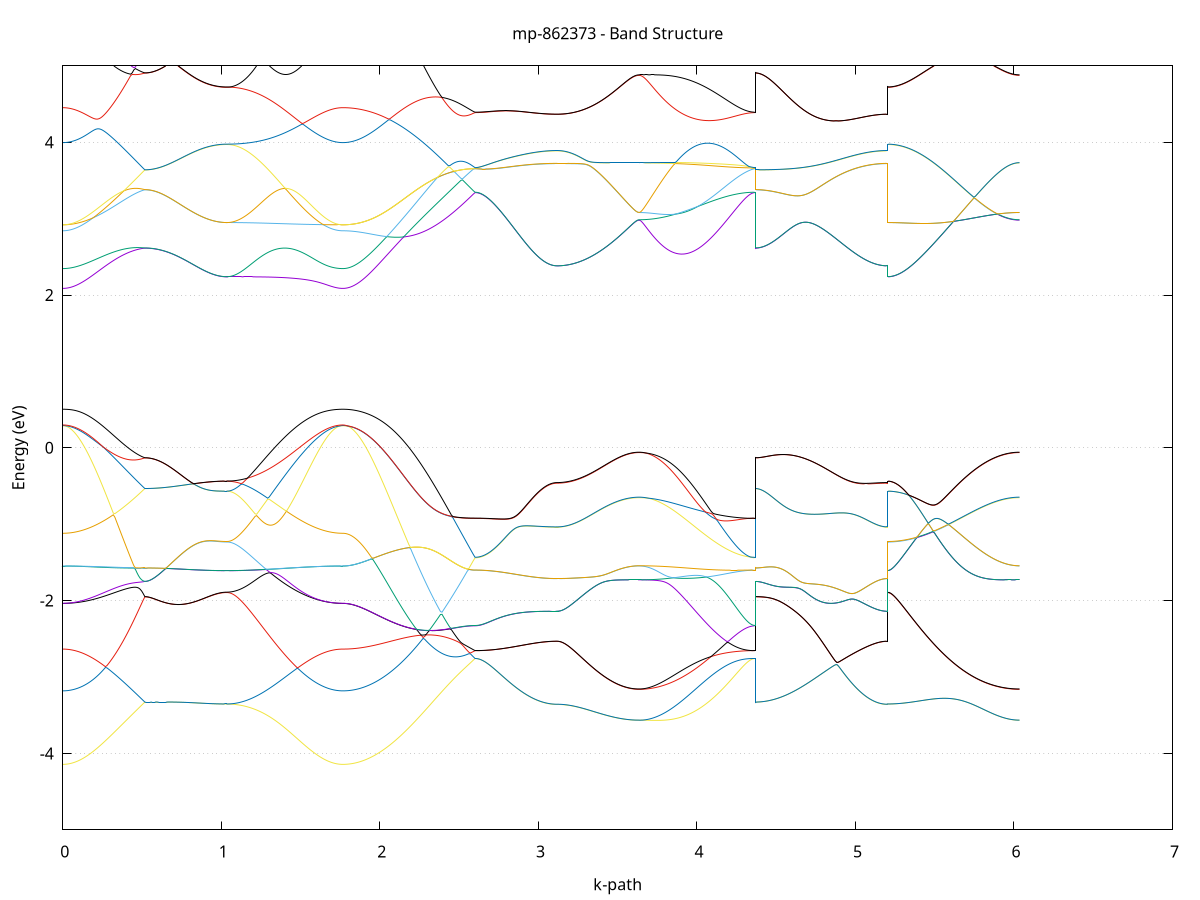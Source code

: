 set title 'mp-862373 - Band Structure'
set xlabel 'k-path'
set ylabel 'Energy (eV)'
set grid y
set yrange [-5:5]
set terminal png size 800,600
set output 'mp-862373_bands_gnuplot.png'
plot '-' using 1:2 with lines notitle, '-' using 1:2 with lines notitle, '-' using 1:2 with lines notitle, '-' using 1:2 with lines notitle, '-' using 1:2 with lines notitle, '-' using 1:2 with lines notitle, '-' using 1:2 with lines notitle, '-' using 1:2 with lines notitle, '-' using 1:2 with lines notitle, '-' using 1:2 with lines notitle, '-' using 1:2 with lines notitle, '-' using 1:2 with lines notitle, '-' using 1:2 with lines notitle, '-' using 1:2 with lines notitle, '-' using 1:2 with lines notitle, '-' using 1:2 with lines notitle, '-' using 1:2 with lines notitle, '-' using 1:2 with lines notitle, '-' using 1:2 with lines notitle, '-' using 1:2 with lines notitle, '-' using 1:2 with lines notitle, '-' using 1:2 with lines notitle, '-' using 1:2 with lines notitle, '-' using 1:2 with lines notitle, '-' using 1:2 with lines notitle, '-' using 1:2 with lines notitle, '-' using 1:2 with lines notitle, '-' using 1:2 with lines notitle, '-' using 1:2 with lines notitle, '-' using 1:2 with lines notitle, '-' using 1:2 with lines notitle, '-' using 1:2 with lines notitle, '-' using 1:2 with lines notitle, '-' using 1:2 with lines notitle, '-' using 1:2 with lines notitle, '-' using 1:2 with lines notitle
0.000000 -48.597931
0.009952 -48.597931
0.019905 -48.597931
0.029857 -48.597931
0.039810 -48.597931
0.049762 -48.597931
0.059715 -48.597931
0.069667 -48.597931
0.079620 -48.597931
0.089572 -48.597931
0.099524 -48.597931
0.109477 -48.597931
0.119429 -48.597931
0.129382 -48.597931
0.139334 -48.597931
0.149287 -48.597931
0.159239 -48.597831
0.169191 -48.597831
0.179144 -48.597831
0.189096 -48.597831
0.199049 -48.597831
0.209001 -48.597831
0.218954 -48.597831
0.228906 -48.597831
0.238859 -48.597831
0.248811 -48.597831
0.258763 -48.597831
0.268716 -48.597831
0.278668 -48.597831
0.288621 -48.597831
0.298573 -48.597831
0.308526 -48.597831
0.318478 -48.597831
0.328430 -48.597831
0.338383 -48.597831
0.348335 -48.597831
0.358288 -48.597831
0.368240 -48.597831
0.378193 -48.597831
0.388145 -48.597831
0.398098 -48.597831
0.408050 -48.597831
0.418002 -48.597831
0.427955 -48.597831
0.437907 -48.597831
0.447860 -48.597831
0.457812 -48.597831
0.467765 -48.597831
0.477717 -48.597831
0.487670 -48.597831
0.497622 -48.597831
0.507574 -48.597831
0.517527 -48.597831
0.517527 -48.597831
0.527479 -48.597831
0.537432 -48.597831
0.547384 -48.597831
0.557337 -48.597831
0.567289 -48.597831
0.577241 -48.597831
0.587194 -48.597831
0.597146 -48.597831
0.607099 -48.597831
0.617051 -48.597831
0.627004 -48.597831
0.636956 -48.597831
0.646909 -48.597831
0.656861 -48.597831
0.666813 -48.597831
0.676766 -48.597831
0.686718 -48.597831
0.696671 -48.597831
0.706623 -48.597831
0.716576 -48.597831
0.726528 -48.597831
0.736480 -48.597831
0.746433 -48.597831
0.756385 -48.597831
0.766338 -48.597831
0.776290 -48.597831
0.786243 -48.597831
0.796195 -48.597831
0.806148 -48.597831
0.816100 -48.597831
0.826052 -48.597831
0.836005 -48.597831
0.845957 -48.597831
0.855910 -48.597831
0.865862 -48.597831
0.875815 -48.597831
0.885767 -48.597831
0.895720 -48.597831
0.905672 -48.597831
0.915624 -48.597831
0.925577 -48.597831
0.935529 -48.597831
0.945482 -48.597831
0.955434 -48.597831
0.965387 -48.597831
0.975339 -48.597831
0.985291 -48.597831
0.995244 -48.597831
1.005196 -48.597831
1.015149 -48.597831
1.025101 -48.597831
1.035054 -48.597831
1.035054 -48.597831
1.044942 -48.597831
1.054831 -48.597831
1.064719 -48.597831
1.074608 -48.597831
1.084496 -48.597831
1.094385 -48.597831
1.104273 -48.597831
1.114162 -48.597831
1.124050 -48.597831
1.133939 -48.597831
1.143827 -48.597831
1.153716 -48.597831
1.163604 -48.597831
1.173493 -48.597831
1.183381 -48.597831
1.193270 -48.597831
1.203158 -48.597831
1.213047 -48.597831
1.222935 -48.597831
1.232824 -48.597831
1.242712 -48.597831
1.252601 -48.597831
1.262489 -48.597831
1.272378 -48.597831
1.282266 -48.597831
1.292155 -48.597831
1.302043 -48.597831
1.311932 -48.597831
1.321820 -48.597831
1.331709 -48.597831
1.341597 -48.597831
1.351486 -48.597831
1.361374 -48.597831
1.371263 -48.597831
1.381152 -48.597831
1.391040 -48.597831
1.400929 -48.597831
1.410817 -48.597831
1.420706 -48.597831
1.430594 -48.597831
1.440483 -48.597831
1.450371 -48.597831
1.460260 -48.597831
1.470148 -48.597831
1.480037 -48.597831
1.489925 -48.597831
1.499814 -48.597831
1.509702 -48.597831
1.519591 -48.597831
1.529479 -48.597831
1.539368 -48.597831
1.549256 -48.597831
1.559145 -48.597831
1.569033 -48.597831
1.578922 -48.597831
1.588810 -48.597831
1.598699 -48.597931
1.608587 -48.597931
1.618476 -48.597931
1.628364 -48.597931
1.638253 -48.597931
1.648141 -48.597931
1.658030 -48.597931
1.667918 -48.597931
1.677807 -48.597931
1.687695 -48.597931
1.697584 -48.597931
1.707472 -48.597931
1.717361 -48.597931
1.727249 -48.597931
1.737138 -48.597931
1.747026 -48.597931
1.756915 -48.597931
1.766803 -48.597931
1.766803 -48.597931
1.776729 -48.597931
1.786656 -48.597931
1.796582 -48.597831
1.806508 -48.597831
1.816434 -48.597831
1.826360 -48.597831
1.836286 -48.597831
1.846212 -48.597831
1.856138 -48.597831
1.866064 -48.597731
1.875990 -48.597731
1.885916 -48.597731
1.895842 -48.597631
1.905768 -48.597631
1.915694 -48.597631
1.925621 -48.597531
1.935547 -48.597531
1.945473 -48.597531
1.955399 -48.597431
1.965325 -48.597431
1.975251 -48.597331
1.985177 -48.597331
1.995103 -48.597231
2.005029 -48.597231
2.014955 -48.597131
2.024881 -48.597131
2.034807 -48.597031
2.044733 -48.596931
2.054660 -48.596931
2.064586 -48.596831
2.074512 -48.596731
2.084438 -48.596731
2.094364 -48.596631
2.104290 -48.596531
2.114216 -48.596531
2.124142 -48.596431
2.134068 -48.596331
2.143994 -48.596331
2.153920 -48.596231
2.163846 -48.596131
2.173772 -48.596131
2.183698 -48.596031
2.193625 -48.595931
2.203551 -48.595931
2.213477 -48.595831
2.223403 -48.595731
2.233329 -48.595731
2.243255 -48.595631
2.253181 -48.595531
2.263107 -48.595531
2.273033 -48.595431
2.282959 -48.595331
2.292885 -48.595331
2.302811 -48.595231
2.312737 -48.595131
2.322663 -48.595131
2.332590 -48.595031
2.342516 -48.595031
2.352442 -48.594931
2.362368 -48.594831
2.372294 -48.594831
2.382220 -48.594731
2.392146 -48.594731
2.402072 -48.594631
2.411998 -48.594631
2.421924 -48.594531
2.431850 -48.594531
2.441776 -48.594531
2.451702 -48.594431
2.461628 -48.594431
2.471555 -48.594431
2.481481 -48.594331
2.491407 -48.594331
2.501333 -48.594331
2.511259 -48.594231
2.521185 -48.594231
2.531111 -48.594231
2.541037 -48.594231
2.550963 -48.594231
2.560889 -48.594231
2.570815 -48.594231
2.580741 -48.594131
2.590667 -48.594131
2.600594 -48.594131
2.600594 -48.594131
2.610546 -48.594131
2.620498 -48.594131
2.630451 -48.594131
2.640403 -48.594131
2.650356 -48.594131
2.660308 -48.594131
2.670261 -48.594131
2.680213 -48.594131
2.690165 -48.594131
2.700118 -48.594131
2.710070 -48.594131
2.720023 -48.594131
2.729975 -48.594131
2.739928 -48.594131
2.749880 -48.594131
2.759833 -48.594131
2.769785 -48.594131
2.779737 -48.594131
2.789690 -48.594131
2.799642 -48.594131
2.809595 -48.594131
2.819547 -48.594131
2.829500 -48.594131
2.839452 -48.594131
2.849404 -48.594131
2.859357 -48.594131
2.869309 -48.594131
2.879262 -48.594131
2.889214 -48.594131
2.899167 -48.594131
2.909119 -48.594131
2.919072 -48.594131
2.929024 -48.594131
2.938976 -48.594131
2.948929 -48.594131
2.958881 -48.594131
2.968834 -48.594131
2.978786 -48.594131
2.988739 -48.594131
2.998691 -48.594131
3.008644 -48.594131
3.018596 -48.594131
3.028548 -48.594131
3.038501 -48.594131
3.048453 -48.594131
3.058406 -48.594131
3.068358 -48.594131
3.078311 -48.594131
3.088263 -48.594131
3.098215 -48.594131
3.108168 -48.594131
3.118120 -48.594131
3.118120 -48.594131
3.128073 -48.594131
3.138025 -48.594131
3.147978 -48.594131
3.157930 -48.594131
3.167883 -48.594131
3.177835 -48.594131
3.187787 -48.594131
3.197740 -48.594131
3.207692 -48.594131
3.217645 -48.594131
3.227597 -48.594131
3.237550 -48.594131
3.247502 -48.594131
3.257454 -48.594131
3.267407 -48.594131
3.277359 -48.594131
3.287312 -48.594131
3.297264 -48.594131
3.307217 -48.594131
3.317169 -48.594131
3.327122 -48.594131
3.337074 -48.594131
3.347026 -48.594131
3.356979 -48.594131
3.366931 -48.594131
3.376884 -48.594131
3.386836 -48.594131
3.396789 -48.594131
3.406741 -48.594131
3.416694 -48.594131
3.426646 -48.594131
3.436598 -48.594131
3.446551 -48.594131
3.456503 -48.594131
3.466456 -48.594131
3.476408 -48.594131
3.486361 -48.594131
3.496313 -48.594131
3.506265 -48.594131
3.516218 -48.594131
3.526170 -48.594131
3.536123 -48.594131
3.546075 -48.594131
3.556028 -48.594131
3.565980 -48.594131
3.575933 -48.594131
3.585885 -48.594131
3.595837 -48.594131
3.605790 -48.594131
3.615742 -48.594131
3.625695 -48.594131
3.635647 -48.594131
3.635647 -48.594131
3.645536 -48.594131
3.655424 -48.594131
3.665313 -48.594131
3.675201 -48.594131
3.685090 -48.594131
3.694978 -48.594131
3.704867 -48.594131
3.714755 -48.594131
3.724644 -48.594131
3.734532 -48.594131
3.744421 -48.594131
3.754309 -48.594131
3.764198 -48.594131
3.774086 -48.594131
3.783975 -48.594131
3.793863 -48.594131
3.803752 -48.594131
3.813640 -48.594131
3.823529 -48.594131
3.833417 -48.594131
3.843306 -48.594131
3.853194 -48.594131
3.863083 -48.594131
3.872971 -48.594131
3.882860 -48.594131
3.892748 -48.594131
3.902637 -48.594131
3.912525 -48.594131
3.922414 -48.594131
3.932302 -48.594131
3.942191 -48.594131
3.952079 -48.594131
3.961968 -48.594131
3.971857 -48.594131
3.981745 -48.594131
3.991634 -48.594131
4.001522 -48.594131
4.011411 -48.594131
4.021299 -48.594131
4.031188 -48.594131
4.041076 -48.594131
4.050965 -48.594131
4.060853 -48.594131
4.070742 -48.594131
4.080630 -48.594131
4.090519 -48.594131
4.100407 -48.594131
4.110296 -48.594131
4.120184 -48.594131
4.130073 -48.594131
4.139961 -48.594131
4.149850 -48.594131
4.159738 -48.594131
4.169627 -48.594131
4.179515 -48.594131
4.189404 -48.594131
4.199292 -48.594131
4.209181 -48.594131
4.219069 -48.594131
4.228958 -48.594131
4.238846 -48.594131
4.248735 -48.594131
4.258623 -48.594131
4.268512 -48.594131
4.278400 -48.594131
4.288289 -48.594131
4.298177 -48.594131
4.308066 -48.594131
4.317954 -48.594131
4.327843 -48.594131
4.337731 -48.594131
4.347620 -48.594131
4.357508 -48.594131
4.367397 -48.594131
4.367397 -48.597831
4.377323 -48.597831
4.387249 -48.597831
4.397175 -48.597831
4.407101 -48.597831
4.417027 -48.597831
4.426953 -48.597831
4.436879 -48.597831
4.446805 -48.597731
4.456732 -48.597731
4.466658 -48.597731
4.476584 -48.597731
4.486510 -48.597631
4.496436 -48.597631
4.506362 -48.597631
4.516288 -48.597531
4.526214 -48.597531
4.536140 -48.597531
4.546066 -48.597431
4.555992 -48.597431
4.565918 -48.597331
4.575844 -48.597331
4.585771 -48.597231
4.595697 -48.597231
4.605623 -48.597131
4.615549 -48.597131
4.625475 -48.597031
4.635401 -48.597031
4.645327 -48.596931
4.655253 -48.596831
4.665179 -48.596831
4.675105 -48.596731
4.685031 -48.596731
4.694957 -48.596631
4.704883 -48.596531
4.714809 -48.596531
4.724736 -48.596431
4.734662 -48.596331
4.744588 -48.596331
4.754514 -48.596231
4.764440 -48.596131
4.774366 -48.596031
4.784292 -48.596031
4.794218 -48.595931
4.804144 -48.595831
4.814070 -48.595831
4.823996 -48.595731
4.833922 -48.595631
4.843848 -48.595631
4.853774 -48.595531
4.863701 -48.595431
4.873627 -48.595431
4.883553 -48.595331
4.893479 -48.595231
4.903405 -48.595231
4.913331 -48.595131
4.923257 -48.595131
4.933183 -48.595031
4.943109 -48.594931
4.953035 -48.594931
4.962961 -48.594831
4.972887 -48.594831
4.982813 -48.594731
4.992739 -48.594731
5.002666 -48.594631
5.012592 -48.594631
5.022518 -48.594531
5.032444 -48.594531
5.042370 -48.594531
5.052296 -48.594431
5.062222 -48.594431
5.072148 -48.594431
5.082074 -48.594331
5.092000 -48.594331
5.101926 -48.594331
5.111852 -48.594231
5.121778 -48.594231
5.131704 -48.594231
5.141631 -48.594231
5.151557 -48.594231
5.161483 -48.594231
5.171409 -48.594231
5.181335 -48.594131
5.191261 -48.594131
5.201187 -48.594131
5.201187 -48.597831
5.211113 -48.597831
5.221039 -48.597831
5.230965 -48.597831
5.240891 -48.597831
5.250817 -48.597831
5.260743 -48.597831
5.270670 -48.597831
5.280596 -48.597731
5.290522 -48.597731
5.300448 -48.597731
5.310374 -48.597731
5.320300 -48.597631
5.330226 -48.597631
5.340152 -48.597631
5.350078 -48.597531
5.360004 -48.597531
5.369930 -48.597531
5.379856 -48.597431
5.389782 -48.597431
5.399708 -48.597331
5.409635 -48.597331
5.419561 -48.597231
5.429487 -48.597231
5.439413 -48.597131
5.449339 -48.597131
5.459265 -48.597031
5.469191 -48.597031
5.479117 -48.596931
5.489043 -48.596831
5.498969 -48.596831
5.508895 -48.596731
5.518821 -48.596731
5.528747 -48.596631
5.538673 -48.596531
5.548600 -48.596531
5.558526 -48.596431
5.568452 -48.596331
5.578378 -48.596331
5.588304 -48.596231
5.598230 -48.596131
5.608156 -48.596031
5.618082 -48.596031
5.628008 -48.595931
5.637934 -48.595831
5.647860 -48.595831
5.657786 -48.595731
5.667712 -48.595631
5.677638 -48.595631
5.687565 -48.595531
5.697491 -48.595431
5.707417 -48.595431
5.717343 -48.595331
5.727269 -48.595231
5.737195 -48.595231
5.747121 -48.595131
5.757047 -48.595131
5.766973 -48.595031
5.776899 -48.594931
5.786825 -48.594931
5.796751 -48.594831
5.806677 -48.594831
5.816603 -48.594731
5.826530 -48.594731
5.836456 -48.594631
5.846382 -48.594631
5.856308 -48.594531
5.866234 -48.594531
5.876160 -48.594531
5.886086 -48.594431
5.896012 -48.594431
5.905938 -48.594431
5.915864 -48.594331
5.925790 -48.594331
5.935716 -48.594331
5.945642 -48.594231
5.955569 -48.594231
5.965495 -48.594231
5.975421 -48.594231
5.985347 -48.594231
5.995273 -48.594231
6.005199 -48.594131
6.015125 -48.594131
6.025051 -48.594131
6.034977 -48.594131
e
0.000000 -48.593631
0.009952 -48.593631
0.019905 -48.593631
0.029857 -48.593631
0.039810 -48.593631
0.049762 -48.593631
0.059715 -48.593631
0.069667 -48.593631
0.079620 -48.593631
0.089572 -48.593631
0.099524 -48.593631
0.109477 -48.593631
0.119429 -48.593631
0.129382 -48.593631
0.139334 -48.593631
0.149287 -48.593631
0.159239 -48.593631
0.169191 -48.593631
0.179144 -48.593631
0.189096 -48.593631
0.199049 -48.593631
0.209001 -48.593631
0.218954 -48.593631
0.228906 -48.593631
0.238859 -48.593631
0.248811 -48.593631
0.258763 -48.593631
0.268716 -48.593631
0.278668 -48.593631
0.288621 -48.593631
0.298573 -48.593631
0.308526 -48.593631
0.318478 -48.593631
0.328430 -48.593631
0.338383 -48.593631
0.348335 -48.593631
0.358288 -48.593631
0.368240 -48.593631
0.378193 -48.593631
0.388145 -48.593631
0.398098 -48.593631
0.408050 -48.593631
0.418002 -48.593631
0.427955 -48.593631
0.437907 -48.593631
0.447860 -48.593631
0.457812 -48.593631
0.467765 -48.593631
0.477717 -48.593631
0.487670 -48.593631
0.497622 -48.593631
0.507574 -48.593631
0.517527 -48.593631
0.517527 -48.593631
0.527479 -48.593631
0.537432 -48.593631
0.547384 -48.593631
0.557337 -48.593631
0.567289 -48.593631
0.577241 -48.593631
0.587194 -48.593631
0.597146 -48.593631
0.607099 -48.593631
0.617051 -48.593631
0.627004 -48.593631
0.636956 -48.593631
0.646909 -48.593631
0.656861 -48.593631
0.666813 -48.593631
0.676766 -48.593631
0.686718 -48.593631
0.696671 -48.593631
0.706623 -48.593631
0.716576 -48.593631
0.726528 -48.593631
0.736480 -48.593631
0.746433 -48.593631
0.756385 -48.593631
0.766338 -48.593631
0.776290 -48.593631
0.786243 -48.593631
0.796195 -48.593631
0.806148 -48.593631
0.816100 -48.593631
0.826052 -48.593631
0.836005 -48.593631
0.845957 -48.593631
0.855910 -48.593631
0.865862 -48.593631
0.875815 -48.593631
0.885767 -48.593631
0.895720 -48.593631
0.905672 -48.593631
0.915624 -48.593631
0.925577 -48.593631
0.935529 -48.593631
0.945482 -48.593631
0.955434 -48.593631
0.965387 -48.593631
0.975339 -48.593631
0.985291 -48.593631
0.995244 -48.593631
1.005196 -48.593631
1.015149 -48.593631
1.025101 -48.593631
1.035054 -48.593631
1.035054 -48.593631
1.044942 -48.593631
1.054831 -48.593631
1.064719 -48.593631
1.074608 -48.593631
1.084496 -48.593631
1.094385 -48.593631
1.104273 -48.593631
1.114162 -48.593631
1.124050 -48.593631
1.133939 -48.593631
1.143827 -48.593631
1.153716 -48.593631
1.163604 -48.593631
1.173493 -48.593631
1.183381 -48.593631
1.193270 -48.593631
1.203158 -48.593631
1.213047 -48.593631
1.222935 -48.593631
1.232824 -48.593631
1.242712 -48.593631
1.252601 -48.593631
1.262489 -48.593631
1.272378 -48.593631
1.282266 -48.593631
1.292155 -48.593631
1.302043 -48.593631
1.311932 -48.593631
1.321820 -48.593631
1.331709 -48.593631
1.341597 -48.593631
1.351486 -48.593631
1.361374 -48.593631
1.371263 -48.593631
1.381152 -48.593631
1.391040 -48.593631
1.400929 -48.593631
1.410817 -48.593631
1.420706 -48.593631
1.430594 -48.593631
1.440483 -48.593631
1.450371 -48.593631
1.460260 -48.593631
1.470148 -48.593631
1.480037 -48.593631
1.489925 -48.593631
1.499814 -48.593631
1.509702 -48.593631
1.519591 -48.593631
1.529479 -48.593631
1.539368 -48.593631
1.549256 -48.593631
1.559145 -48.593631
1.569033 -48.593631
1.578922 -48.593631
1.588810 -48.593631
1.598699 -48.593631
1.608587 -48.593631
1.618476 -48.593631
1.628364 -48.593631
1.638253 -48.593631
1.648141 -48.593631
1.658030 -48.593631
1.667918 -48.593631
1.677807 -48.593631
1.687695 -48.593631
1.697584 -48.593631
1.707472 -48.593631
1.717361 -48.593631
1.727249 -48.593631
1.737138 -48.593631
1.747026 -48.593631
1.756915 -48.593631
1.766803 -48.593631
1.766803 -48.593631
1.776729 -48.593631
1.786656 -48.593631
1.796582 -48.593631
1.806508 -48.593631
1.816434 -48.593631
1.826360 -48.593531
1.836286 -48.593531
1.846212 -48.593531
1.856138 -48.593531
1.866064 -48.593531
1.875990 -48.593431
1.885916 -48.593431
1.895842 -48.593431
1.905768 -48.593331
1.915694 -48.593331
1.925621 -48.593331
1.935547 -48.593231
1.945473 -48.593231
1.955399 -48.593231
1.965325 -48.593131
1.975251 -48.593131
1.985177 -48.593031
1.995103 -48.593031
2.005029 -48.592931
2.014955 -48.592931
2.024881 -48.592831
2.034807 -48.592731
2.044733 -48.592731
2.054660 -48.592631
2.064586 -48.592631
2.074512 -48.592531
2.084438 -48.592431
2.094364 -48.592431
2.104290 -48.592331
2.114216 -48.592231
2.124142 -48.592231
2.134068 -48.592131
2.143994 -48.592031
2.153920 -48.592031
2.163846 -48.591931
2.173772 -48.591831
2.183698 -48.591831
2.193625 -48.591731
2.203551 -48.591631
2.213477 -48.591631
2.223403 -48.591531
2.233329 -48.591431
2.243255 -48.591431
2.253181 -48.591331
2.263107 -48.591231
2.273033 -48.591231
2.282959 -48.591131
2.292885 -48.591031
2.302811 -48.591031
2.312737 -48.590931
2.322663 -48.590931
2.332590 -48.590831
2.342516 -48.590831
2.352442 -48.590731
2.362368 -48.590631
2.372294 -48.590631
2.382220 -48.590531
2.392146 -48.590531
2.402072 -48.590431
2.411998 -48.590431
2.421924 -48.590431
2.431850 -48.590331
2.441776 -48.590331
2.451702 -48.590231
2.461628 -48.590231
2.471555 -48.590231
2.481481 -48.590131
2.491407 -48.590131
2.501333 -48.590131
2.511259 -48.590131
2.521185 -48.590031
2.531111 -48.590031
2.541037 -48.590031
2.550963 -48.590031
2.560889 -48.590031
2.570815 -48.590031
2.580741 -48.590031
2.590667 -48.590031
2.600594 -48.590031
2.600594 -48.590031
2.610546 -48.590031
2.620498 -48.590031
2.630451 -48.590031
2.640403 -48.590031
2.650356 -48.590031
2.660308 -48.590031
2.670261 -48.590031
2.680213 -48.590031
2.690165 -48.590031
2.700118 -48.590031
2.710070 -48.590031
2.720023 -48.590031
2.729975 -48.590031
2.739928 -48.590031
2.749880 -48.590031
2.759833 -48.590031
2.769785 -48.590031
2.779737 -48.590031
2.789690 -48.590031
2.799642 -48.590031
2.809595 -48.590031
2.819547 -48.590031
2.829500 -48.590031
2.839452 -48.590031
2.849404 -48.590031
2.859357 -48.590031
2.869309 -48.590031
2.879262 -48.590031
2.889214 -48.590031
2.899167 -48.590031
2.909119 -48.590031
2.919072 -48.590031
2.929024 -48.590031
2.938976 -48.590031
2.948929 -48.590031
2.958881 -48.590031
2.968834 -48.590031
2.978786 -48.590031
2.988739 -48.590031
2.998691 -48.590031
3.008644 -48.590031
3.018596 -48.590031
3.028548 -48.590031
3.038501 -48.590031
3.048453 -48.590031
3.058406 -48.590031
3.068358 -48.590031
3.078311 -48.590031
3.088263 -48.590031
3.098215 -48.590031
3.108168 -48.590031
3.118120 -48.590031
3.118120 -48.590031
3.128073 -48.590031
3.138025 -48.590031
3.147978 -48.590031
3.157930 -48.590031
3.167883 -48.590031
3.177835 -48.590031
3.187787 -48.590031
3.197740 -48.590031
3.207692 -48.590031
3.217645 -48.590031
3.227597 -48.590031
3.237550 -48.590031
3.247502 -48.590031
3.257454 -48.590031
3.267407 -48.590031
3.277359 -48.590031
3.287312 -48.590031
3.297264 -48.590031
3.307217 -48.590031
3.317169 -48.590031
3.327122 -48.590031
3.337074 -48.590031
3.347026 -48.590031
3.356979 -48.590031
3.366931 -48.590031
3.376884 -48.590031
3.386836 -48.590031
3.396789 -48.590031
3.406741 -48.590031
3.416694 -48.590031
3.426646 -48.590031
3.436598 -48.590031
3.446551 -48.590031
3.456503 -48.590031
3.466456 -48.590031
3.476408 -48.590031
3.486361 -48.590031
3.496313 -48.590031
3.506265 -48.590031
3.516218 -48.590031
3.526170 -48.590031
3.536123 -48.590031
3.546075 -48.590031
3.556028 -48.590031
3.565980 -48.590031
3.575933 -48.590031
3.585885 -48.590031
3.595837 -48.590031
3.605790 -48.590031
3.615742 -48.590031
3.625695 -48.590031
3.635647 -48.590031
3.635647 -48.590031
3.645536 -48.590031
3.655424 -48.590031
3.665313 -48.590031
3.675201 -48.590031
3.685090 -48.590031
3.694978 -48.590031
3.704867 -48.590031
3.714755 -48.590031
3.724644 -48.590031
3.734532 -48.590031
3.744421 -48.590031
3.754309 -48.590031
3.764198 -48.590031
3.774086 -48.590031
3.783975 -48.590031
3.793863 -48.590031
3.803752 -48.590031
3.813640 -48.590031
3.823529 -48.590031
3.833417 -48.590031
3.843306 -48.590031
3.853194 -48.590031
3.863083 -48.590031
3.872971 -48.590031
3.882860 -48.590031
3.892748 -48.590031
3.902637 -48.590031
3.912525 -48.590031
3.922414 -48.590031
3.932302 -48.590031
3.942191 -48.590031
3.952079 -48.590031
3.961968 -48.590031
3.971857 -48.590031
3.981745 -48.590031
3.991634 -48.590031
4.001522 -48.590031
4.011411 -48.590031
4.021299 -48.590031
4.031188 -48.590031
4.041076 -48.590031
4.050965 -48.590031
4.060853 -48.590031
4.070742 -48.590031
4.080630 -48.590031
4.090519 -48.590031
4.100407 -48.590031
4.110296 -48.590031
4.120184 -48.590031
4.130073 -48.590031
4.139961 -48.590031
4.149850 -48.590031
4.159738 -48.590031
4.169627 -48.590031
4.179515 -48.590031
4.189404 -48.590031
4.199292 -48.590031
4.209181 -48.590031
4.219069 -48.590031
4.228958 -48.590031
4.238846 -48.590031
4.248735 -48.590031
4.258623 -48.590031
4.268512 -48.590031
4.278400 -48.590031
4.288289 -48.590031
4.298177 -48.590031
4.308066 -48.590031
4.317954 -48.590031
4.327843 -48.590031
4.337731 -48.590031
4.347620 -48.590031
4.357508 -48.590031
4.367397 -48.590031
4.367397 -48.593631
4.377323 -48.593631
4.387249 -48.593631
4.397175 -48.593631
4.407101 -48.593631
4.417027 -48.593631
4.426953 -48.593631
4.436879 -48.593631
4.446805 -48.593631
4.456732 -48.593531
4.466658 -48.593531
4.476584 -48.593531
4.486510 -48.593531
4.496436 -48.593431
4.506362 -48.593431
4.516288 -48.593431
4.526214 -48.593331
4.536140 -48.593331
4.546066 -48.593231
4.555992 -48.593231
4.565918 -48.593131
4.575844 -48.593131
4.585771 -48.593031
4.595697 -48.593031
4.605623 -48.592931
4.615549 -48.592931
4.625475 -48.592831
4.635401 -48.592831
4.645327 -48.592731
4.655253 -48.592731
4.665179 -48.592631
4.675105 -48.592531
4.685031 -48.592531
4.694957 -48.592431
4.704883 -48.592331
4.714809 -48.592331
4.724736 -48.592231
4.734662 -48.592131
4.744588 -48.592131
4.754514 -48.592031
4.764440 -48.591931
4.774366 -48.591931
4.784292 -48.591831
4.794218 -48.591731
4.804144 -48.591731
4.814070 -48.591631
4.823996 -48.591531
4.833922 -48.591531
4.843848 -48.591431
4.853774 -48.591331
4.863701 -48.591331
4.873627 -48.591231
4.883553 -48.591131
4.893479 -48.591131
4.903405 -48.591031
4.913331 -48.590931
4.923257 -48.590931
4.933183 -48.590831
4.943109 -48.590831
4.953035 -48.590731
4.962961 -48.590631
4.972887 -48.590631
4.982813 -48.590531
4.992739 -48.590531
5.002666 -48.590431
5.012592 -48.590431
5.022518 -48.590431
5.032444 -48.590331
5.042370 -48.590331
5.052296 -48.590231
5.062222 -48.590231
5.072148 -48.590231
5.082074 -48.590131
5.092000 -48.590131
5.101926 -48.590131
5.111852 -48.590131
5.121778 -48.590031
5.131704 -48.590031
5.141631 -48.590031
5.151557 -48.590031
5.161483 -48.590031
5.171409 -48.590031
5.181335 -48.590031
5.191261 -48.590031
5.201187 -48.590031
5.201187 -48.593631
5.211113 -48.593631
5.221039 -48.593631
5.230965 -48.593631
5.240891 -48.593631
5.250817 -48.593631
5.260743 -48.593631
5.270670 -48.593631
5.280596 -48.593631
5.290522 -48.593531
5.300448 -48.593531
5.310374 -48.593531
5.320300 -48.593531
5.330226 -48.593431
5.340152 -48.593431
5.350078 -48.593431
5.360004 -48.593331
5.369930 -48.593331
5.379856 -48.593231
5.389782 -48.593231
5.399708 -48.593131
5.409635 -48.593131
5.419561 -48.593031
5.429487 -48.593031
5.439413 -48.592931
5.449339 -48.592931
5.459265 -48.592831
5.469191 -48.592831
5.479117 -48.592731
5.489043 -48.592731
5.498969 -48.592631
5.508895 -48.592531
5.518821 -48.592531
5.528747 -48.592431
5.538673 -48.592331
5.548600 -48.592331
5.558526 -48.592231
5.568452 -48.592131
5.578378 -48.592131
5.588304 -48.592031
5.598230 -48.591931
5.608156 -48.591931
5.618082 -48.591831
5.628008 -48.591731
5.637934 -48.591731
5.647860 -48.591631
5.657786 -48.591531
5.667712 -48.591531
5.677638 -48.591431
5.687565 -48.591331
5.697491 -48.591331
5.707417 -48.591231
5.717343 -48.591131
5.727269 -48.591131
5.737195 -48.591031
5.747121 -48.590931
5.757047 -48.590931
5.766973 -48.590831
5.776899 -48.590831
5.786825 -48.590731
5.796751 -48.590631
5.806677 -48.590631
5.816603 -48.590531
5.826530 -48.590531
5.836456 -48.590431
5.846382 -48.590431
5.856308 -48.590431
5.866234 -48.590331
5.876160 -48.590331
5.886086 -48.590231
5.896012 -48.590231
5.905938 -48.590231
5.915864 -48.590131
5.925790 -48.590131
5.935716 -48.590131
5.945642 -48.590131
5.955569 -48.590031
5.965495 -48.590031
5.975421 -48.590031
5.985347 -48.590031
5.995273 -48.590031
6.005199 -48.590031
6.015125 -48.590031
6.025051 -48.590031
6.034977 -48.590031
e
0.000000 -27.287931
0.009952 -27.287931
0.019905 -27.287931
0.029857 -27.287931
0.039810 -27.287931
0.049762 -27.287931
0.059715 -27.287831
0.069667 -27.287831
0.079620 -27.287731
0.089572 -27.287731
0.099524 -27.287731
0.109477 -27.287631
0.119429 -27.287631
0.129382 -27.287531
0.139334 -27.287431
0.149287 -27.287431
0.159239 -27.287331
0.169191 -27.287231
0.179144 -27.287131
0.189096 -27.287031
0.199049 -27.287031
0.209001 -27.286931
0.218954 -27.286831
0.228906 -27.286731
0.238859 -27.286631
0.248811 -27.286531
0.258763 -27.286431
0.268716 -27.286331
0.278668 -27.286231
0.288621 -27.286131
0.298573 -27.286031
0.308526 -27.285931
0.318478 -27.285831
0.328430 -27.285731
0.338383 -27.285631
0.348335 -27.285631
0.358288 -27.285531
0.368240 -27.285431
0.378193 -27.285331
0.388145 -27.285231
0.398098 -27.285231
0.408050 -27.285131
0.418002 -27.285031
0.427955 -27.285031
0.437907 -27.284931
0.447860 -27.284831
0.457812 -27.284831
0.467765 -27.284831
0.477717 -27.284731
0.487670 -27.284731
0.497622 -27.284731
0.507574 -27.284731
0.517527 -27.284731
0.517527 -27.284731
0.527479 -27.284731
0.537432 -27.284731
0.547384 -27.284731
0.557337 -27.284731
0.567289 -27.284831
0.577241 -27.284831
0.587194 -27.284931
0.597146 -27.284931
0.607099 -27.285031
0.617051 -27.285131
0.627004 -27.285231
0.636956 -27.285331
0.646909 -27.285331
0.656861 -27.285431
0.666813 -27.285631
0.676766 -27.285731
0.686718 -27.285831
0.696671 -27.285931
0.706623 -27.286031
0.716576 -27.286131
0.726528 -27.286231
0.736480 -27.286331
0.746433 -27.286531
0.756385 -27.286631
0.766338 -27.286731
0.776290 -27.286831
0.786243 -27.286931
0.796195 -27.287031
0.806148 -27.287131
0.816100 -27.287331
0.826052 -27.287431
0.836005 -27.287531
0.845957 -27.287631
0.855910 -27.287731
0.865862 -27.287831
0.875815 -27.287931
0.885767 -27.287931
0.895720 -27.288031
0.905672 -27.288131
0.915624 -27.288231
0.925577 -27.288331
0.935529 -27.288331
0.945482 -27.288431
0.955434 -27.288431
0.965387 -27.288531
0.975339 -27.288531
0.985291 -27.288531
0.995244 -27.288631
1.005196 -27.288631
1.015149 -27.288631
1.025101 -27.288631
1.035054 -27.288631
1.035054 -27.288631
1.044942 -27.288631
1.054831 -27.288631
1.064719 -27.288631
1.074608 -27.288531
1.084496 -27.288531
1.094385 -27.288431
1.104273 -27.288331
1.114162 -27.288331
1.124050 -27.288231
1.133939 -27.288131
1.143827 -27.287931
1.153716 -27.287831
1.163604 -27.287731
1.173493 -27.287631
1.183381 -27.287431
1.193270 -27.287331
1.203158 -27.287131
1.213047 -27.287031
1.222935 -27.286831
1.232824 -27.286731
1.242712 -27.286531
1.252601 -27.286431
1.262489 -27.286431
1.272378 -27.286331
1.282266 -27.286331
1.292155 -27.286331
1.302043 -27.286331
1.311932 -27.286331
1.321820 -27.286331
1.331709 -27.286331
1.341597 -27.286231
1.351486 -27.286231
1.361374 -27.286231
1.371263 -27.286231
1.381152 -27.286231
1.391040 -27.286131
1.400929 -27.286131
1.410817 -27.286131
1.420706 -27.286131
1.430594 -27.286131
1.440483 -27.286131
1.450371 -27.286031
1.460260 -27.286031
1.470148 -27.286031
1.480037 -27.286031
1.489925 -27.286031
1.499814 -27.286031
1.509702 -27.285931
1.519591 -27.285931
1.529479 -27.285931
1.539368 -27.285931
1.549256 -27.285931
1.559145 -27.286031
1.569033 -27.286131
1.578922 -27.286331
1.588810 -27.286431
1.598699 -27.286631
1.608587 -27.286731
1.618476 -27.286831
1.628364 -27.286931
1.638253 -27.287131
1.648141 -27.287231
1.658030 -27.287331
1.667918 -27.287431
1.677807 -27.287531
1.687695 -27.287631
1.697584 -27.287731
1.707472 -27.287731
1.717361 -27.287831
1.727249 -27.287831
1.737138 -27.287931
1.747026 -27.287931
1.756915 -27.287931
1.766803 -27.287931
1.766803 -27.287931
1.776729 -27.287931
1.786656 -27.287931
1.796582 -27.287931
1.806508 -27.287931
1.816434 -27.287831
1.826360 -27.287831
1.836286 -27.287831
1.846212 -27.287731
1.856138 -27.287731
1.866064 -27.287631
1.875990 -27.287531
1.885916 -27.287531
1.895842 -27.287431
1.905768 -27.287331
1.915694 -27.287231
1.925621 -27.287731
1.935547 -27.288531
1.945473 -27.289331
1.955399 -27.290131
1.965325 -27.291031
1.975251 -27.291931
1.985177 -27.292931
1.995103 -27.293931
2.005029 -27.294931
2.014955 -27.295931
2.024881 -27.297031
2.034807 -27.298131
2.044733 -27.299231
2.054660 -27.300431
2.064586 -27.301531
2.074512 -27.302731
2.084438 -27.304031
2.094364 -27.305231
2.104290 -27.306431
2.114216 -27.307731
2.124142 -27.309031
2.134068 -27.310331
2.143994 -27.311631
2.153920 -27.312931
2.163846 -27.314231
2.173772 -27.315531
2.183698 -27.316831
2.193625 -27.318131
2.203551 -27.319431
2.213477 -27.320731
2.223403 -27.322031
2.233329 -27.323331
2.243255 -27.324631
2.253181 -27.325931
2.263107 -27.327131
2.273033 -27.328431
2.282959 -27.329631
2.292885 -27.330831
2.302811 -27.332031
2.312737 -27.333231
2.322663 -27.334331
2.332590 -27.335431
2.342516 -27.336531
2.352442 -27.337631
2.362368 -27.338631
2.372294 -27.339631
2.382220 -27.340631
2.392146 -27.341531
2.402072 -27.342431
2.411998 -27.343331
2.421924 -27.344131
2.431850 -27.344931
2.441776 -27.345731
2.451702 -27.346431
2.461628 -27.347131
2.471555 -27.347731
2.481481 -27.348331
2.491407 -27.348831
2.501333 -27.349331
2.511259 -27.349831
2.521185 -27.350231
2.531111 -27.350631
2.541037 -27.350931
2.550963 -27.351131
2.560889 -27.351331
2.570815 -27.351531
2.580741 -27.351631
2.590667 -27.351731
2.600594 -27.351731
2.600594 -27.351731
2.610546 -27.351731
2.620498 -27.351731
2.630451 -27.351731
2.640403 -27.351731
2.650356 -27.351831
2.660308 -27.351831
2.670261 -27.351831
2.680213 -27.351831
2.690165 -27.351831
2.700118 -27.351831
2.710070 -27.351831
2.720023 -27.351831
2.729975 -27.351831
2.739928 -27.351831
2.749880 -27.351931
2.759833 -27.351931
2.769785 -27.351931
2.779737 -27.351931
2.789690 -27.351931
2.799642 -27.351931
2.809595 -27.352031
2.819547 -27.352031
2.829500 -27.352031
2.839452 -27.352031
2.849404 -27.352031
2.859357 -27.352131
2.869309 -27.352131
2.879262 -27.352131
2.889214 -27.352131
2.899167 -27.352131
2.909119 -27.352231
2.919072 -27.352231
2.929024 -27.352231
2.938976 -27.352231
2.948929 -27.352231
2.958881 -27.352331
2.968834 -27.352331
2.978786 -27.352331
2.988739 -27.352331
2.998691 -27.352331
3.008644 -27.352331
3.018596 -27.352331
3.028548 -27.352331
3.038501 -27.352431
3.048453 -27.352431
3.058406 -27.352431
3.068358 -27.352431
3.078311 -27.352431
3.088263 -27.352431
3.098215 -27.352431
3.108168 -27.352431
3.118120 -27.352431
3.118120 -27.352431
3.128073 -27.352431
3.138025 -27.352431
3.147978 -27.352431
3.157930 -27.352431
3.167883 -27.352431
3.177835 -27.352431
3.187787 -27.352431
3.197740 -27.352431
3.207692 -27.352331
3.217645 -27.352331
3.227597 -27.352331
3.237550 -27.352331
3.247502 -27.352331
3.257454 -27.352331
3.267407 -27.352331
3.277359 -27.352331
3.287312 -27.352231
3.297264 -27.352231
3.307217 -27.352231
3.317169 -27.352231
3.327122 -27.352231
3.337074 -27.352131
3.347026 -27.352131
3.356979 -27.352131
3.366931 -27.352131
3.376884 -27.352131
3.386836 -27.352031
3.396789 -27.352031
3.406741 -27.352031
3.416694 -27.352031
3.426646 -27.352031
3.436598 -27.351931
3.446551 -27.351931
3.456503 -27.351931
3.466456 -27.351931
3.476408 -27.351931
3.486361 -27.351831
3.496313 -27.351831
3.506265 -27.351831
3.516218 -27.351831
3.526170 -27.351831
3.536123 -27.351831
3.546075 -27.351831
3.556028 -27.351731
3.565980 -27.351731
3.575933 -27.351731
3.585885 -27.351731
3.595837 -27.351731
3.605790 -27.351731
3.615742 -27.351731
3.625695 -27.351731
3.635647 -27.351731
3.635647 -27.351731
3.645536 -27.351731
3.655424 -27.351731
3.665313 -27.351731
3.675201 -27.351731
3.685090 -27.351731
3.694978 -27.351731
3.704867 -27.351731
3.714755 -27.351731
3.724644 -27.351731
3.734532 -27.351731
3.744421 -27.351731
3.754309 -27.351731
3.764198 -27.351731
3.774086 -27.351731
3.783975 -27.351731
3.793863 -27.351731
3.803752 -27.351731
3.813640 -27.351731
3.823529 -27.351731
3.833417 -27.351731
3.843306 -27.351731
3.853194 -27.351731
3.863083 -27.351731
3.872971 -27.351731
3.882860 -27.351731
3.892748 -27.351731
3.902637 -27.351731
3.912525 -27.351831
3.922414 -27.351831
3.932302 -27.351831
3.942191 -27.351831
3.952079 -27.351831
3.961968 -27.351831
3.971857 -27.351831
3.981745 -27.351831
3.991634 -27.351831
4.001522 -27.351831
4.011411 -27.351831
4.021299 -27.351831
4.031188 -27.351831
4.041076 -27.351831
4.050965 -27.351831
4.060853 -27.351831
4.070742 -27.351831
4.080630 -27.351831
4.090519 -27.351831
4.100407 -27.351831
4.110296 -27.351831
4.120184 -27.351831
4.130073 -27.351831
4.139961 -27.351831
4.149850 -27.351831
4.159738 -27.351831
4.169627 -27.351831
4.179515 -27.351831
4.189404 -27.351831
4.199292 -27.351831
4.209181 -27.351831
4.219069 -27.351731
4.228958 -27.351731
4.238846 -27.351731
4.248735 -27.351731
4.258623 -27.351731
4.268512 -27.351731
4.278400 -27.351731
4.288289 -27.351731
4.298177 -27.351731
4.308066 -27.351731
4.317954 -27.351731
4.327843 -27.351731
4.337731 -27.351731
4.347620 -27.351731
4.357508 -27.351731
4.367397 -27.351731
4.367397 -27.284731
4.377323 -27.284731
4.387249 -27.284731
4.397175 -27.284731
4.407101 -27.284731
4.417027 -27.284731
4.426953 -27.284731
4.436879 -27.284731
4.446805 -27.284831
4.456732 -27.284831
4.466658 -27.284831
4.476584 -27.284931
4.486510 -27.285131
4.496436 -27.285831
4.506362 -27.286431
4.516288 -27.287131
4.526214 -27.287831
4.536140 -27.288631
4.546066 -27.289431
4.555992 -27.290331
4.565918 -27.291231
4.575844 -27.292131
4.585771 -27.293131
4.595697 -27.294131
4.605623 -27.295131
4.615549 -27.296231
4.625475 -27.297231
4.635401 -27.298431
4.645327 -27.299531
4.655253 -27.300731
4.665179 -27.301831
4.675105 -27.303031
4.685031 -27.304331
4.694957 -27.305531
4.704883 -27.306831
4.714809 -27.308131
4.724736 -27.309331
4.734662 -27.310631
4.744588 -27.311931
4.754514 -27.313231
4.764440 -27.314631
4.774366 -27.315931
4.784292 -27.317231
4.794218 -27.318531
4.804144 -27.319831
4.814070 -27.321231
4.823996 -27.322531
4.833922 -27.323831
4.843848 -27.325131
4.853774 -27.326331
4.863701 -27.327631
4.873627 -27.328931
4.883553 -27.330131
4.893479 -27.331331
4.903405 -27.332531
4.913331 -27.333731
4.923257 -27.334831
4.933183 -27.336031
4.943109 -27.337131
4.953035 -27.338131
4.962961 -27.339231
4.972887 -27.340231
4.982813 -27.341231
4.992739 -27.342131
5.002666 -27.343031
5.012592 -27.343931
5.022518 -27.344831
5.032444 -27.345531
5.042370 -27.346331
5.052296 -27.347031
5.062222 -27.347731
5.072148 -27.348331
5.082074 -27.348931
5.092000 -27.349531
5.101926 -27.350031
5.111852 -27.350431
5.121778 -27.350831
5.131704 -27.351231
5.141631 -27.351531
5.151557 -27.351831
5.161483 -27.352031
5.171409 -27.352231
5.181335 -27.352331
5.191261 -27.352431
5.201187 -27.352431
5.201187 -27.288631
5.211113 -27.288631
5.221039 -27.288631
5.230965 -27.288631
5.240891 -27.288631
5.250817 -27.288531
5.260743 -27.288531
5.270670 -27.288531
5.280596 -27.288431
5.290522 -27.288331
5.300448 -27.288331
5.310374 -27.288231
5.320300 -27.288131
5.330226 -27.288131
5.340152 -27.288031
5.350078 -27.287931
5.360004 -27.287831
5.369930 -27.288031
5.379856 -27.288831
5.389782 -27.289631
5.399708 -27.290531
5.409635 -27.291531
5.419561 -27.292431
5.429487 -27.293431
5.439413 -27.294431
5.449339 -27.295531
5.459265 -27.296631
5.469191 -27.297731
5.479117 -27.298831
5.489043 -27.300031
5.498969 -27.301231
5.508895 -27.302431
5.518821 -27.303631
5.528747 -27.304831
5.538673 -27.306131
5.548600 -27.307431
5.558526 -27.308731
5.568452 -27.310031
5.578378 -27.311331
5.588304 -27.312631
5.598230 -27.313931
5.608156 -27.315231
5.618082 -27.316531
5.628008 -27.317831
5.637934 -27.319231
5.647860 -27.320531
5.657786 -27.321831
5.667712 -27.323131
5.677638 -27.324431
5.687565 -27.325731
5.697491 -27.326931
5.707417 -27.328231
5.717343 -27.329431
5.727269 -27.330631
5.737195 -27.331831
5.747121 -27.333031
5.757047 -27.334231
5.766973 -27.335331
5.776899 -27.336431
5.786825 -27.337531
5.796751 -27.338531
5.806677 -27.339531
5.816603 -27.340531
5.826530 -27.341431
5.836456 -27.342431
5.846382 -27.343231
5.856308 -27.344131
5.866234 -27.344931
5.876160 -27.345631
5.886086 -27.346431
5.896012 -27.347031
5.905938 -27.347731
5.915864 -27.348231
5.925790 -27.348831
5.935716 -27.349331
5.945642 -27.349731
5.955569 -27.350231
5.965495 -27.350531
5.975421 -27.350831
5.985347 -27.351131
5.995273 -27.351331
6.005199 -27.351531
6.015125 -27.351631
6.025051 -27.351731
6.034977 -27.351731
e
0.000000 -27.285731
0.009952 -27.285731
0.019905 -27.285731
0.029857 -27.285731
0.039810 -27.285731
0.049762 -27.285631
0.059715 -27.285631
0.069667 -27.285631
0.079620 -27.285531
0.089572 -27.285531
0.099524 -27.285431
0.109477 -27.285331
0.119429 -27.285331
0.129382 -27.285231
0.139334 -27.285131
0.149287 -27.285031
0.159239 -27.284931
0.169191 -27.284831
0.179144 -27.284731
0.189096 -27.284631
0.199049 -27.284531
0.209001 -27.284431
0.218954 -27.284331
0.228906 -27.284131
0.238859 -27.284031
0.248811 -27.283931
0.258763 -27.283731
0.268716 -27.283631
0.278668 -27.283531
0.288621 -27.283331
0.298573 -27.283231
0.308526 -27.283131
0.318478 -27.282931
0.328430 -27.282831
0.338383 -27.282631
0.348335 -27.282531
0.358288 -27.282431
0.368240 -27.282231
0.378193 -27.282131
0.388145 -27.282031
0.398098 -27.281931
0.408050 -27.281831
0.418002 -27.281631
0.427955 -27.281631
0.437907 -27.281531
0.447860 -27.281431
0.457812 -27.281331
0.467765 -27.281231
0.477717 -27.281231
0.487670 -27.281131
0.497622 -27.281131
0.507574 -27.281131
0.517527 -27.281131
0.517527 -27.281131
0.527479 -27.281131
0.537432 -27.281131
0.547384 -27.281231
0.557337 -27.281231
0.567289 -27.281331
0.577241 -27.281331
0.587194 -27.281431
0.597146 -27.281531
0.607099 -27.281631
0.617051 -27.281831
0.627004 -27.281931
0.636956 -27.282031
0.646909 -27.282231
0.656861 -27.282331
0.666813 -27.282531
0.676766 -27.282631
0.686718 -27.282831
0.696671 -27.282931
0.706623 -27.283131
0.716576 -27.283331
0.726528 -27.283431
0.736480 -27.283631
0.746433 -27.283831
0.756385 -27.283931
0.766338 -27.284131
0.776290 -27.284231
0.786243 -27.284431
0.796195 -27.284631
0.806148 -27.284731
0.816100 -27.284831
0.826052 -27.285031
0.836005 -27.285131
0.845957 -27.285331
0.855910 -27.285431
0.865862 -27.285531
0.875815 -27.285631
0.885767 -27.285731
0.895720 -27.285831
0.905672 -27.285931
0.915624 -27.286031
0.925577 -27.286131
0.935529 -27.286231
0.945482 -27.286331
0.955434 -27.286331
0.965387 -27.286431
0.975339 -27.286431
0.985291 -27.286531
0.995244 -27.286531
1.005196 -27.286531
1.015149 -27.286531
1.025101 -27.286631
1.035054 -27.286631
1.035054 -27.286631
1.044942 -27.286631
1.054831 -27.286631
1.064719 -27.286631
1.074608 -27.286631
1.084496 -27.286531
1.094385 -27.286531
1.104273 -27.286531
1.114162 -27.286531
1.124050 -27.286531
1.133939 -27.286531
1.143827 -27.286531
1.153716 -27.286531
1.163604 -27.286531
1.173493 -27.286531
1.183381 -27.286531
1.193270 -27.286531
1.203158 -27.286431
1.213047 -27.286431
1.222935 -27.286431
1.232824 -27.286431
1.242712 -27.286431
1.252601 -27.286331
1.262489 -27.286231
1.272378 -27.286031
1.282266 -27.285931
1.292155 -27.285731
1.302043 -27.285631
1.311932 -27.285431
1.321820 -27.285331
1.331709 -27.285231
1.341597 -27.285131
1.351486 -27.285031
1.361374 -27.284931
1.371263 -27.284831
1.381152 -27.284831
1.391040 -27.284731
1.400929 -27.284731
1.410817 -27.284731
1.420706 -27.284731
1.430594 -27.284731
1.440483 -27.284731
1.450371 -27.284831
1.460260 -27.284831
1.470148 -27.284931
1.480037 -27.285031
1.489925 -27.285131
1.499814 -27.285231
1.509702 -27.285331
1.519591 -27.285431
1.529479 -27.285631
1.539368 -27.285731
1.549256 -27.285831
1.559145 -27.285931
1.569033 -27.285931
1.578922 -27.285831
1.588810 -27.285831
1.598699 -27.285831
1.608587 -27.285831
1.618476 -27.285831
1.628364 -27.285831
1.638253 -27.285831
1.648141 -27.285831
1.658030 -27.285831
1.667918 -27.285831
1.677807 -27.285731
1.687695 -27.285731
1.697584 -27.285731
1.707472 -27.285731
1.717361 -27.285731
1.727249 -27.285731
1.737138 -27.285731
1.747026 -27.285731
1.756915 -27.285731
1.766803 -27.285731
1.766803 -27.285731
1.776729 -27.285731
1.786656 -27.285731
1.796582 -27.285731
1.806508 -27.285731
1.816434 -27.285631
1.826360 -27.285631
1.836286 -27.285531
1.846212 -27.285531
1.856138 -27.285431
1.866064 -27.285331
1.875990 -27.285331
1.885916 -27.285231
1.895842 -27.285631
1.905768 -27.286331
1.915694 -27.287031
1.925621 -27.287131
1.935547 -27.287031
1.945473 -27.286931
1.955399 -27.286831
1.965325 -27.286731
1.975251 -27.287331
1.985177 -27.288231
1.995103 -27.289331
2.005029 -27.290331
2.014955 -27.291431
2.024881 -27.292431
2.034807 -27.293631
2.044733 -27.294731
2.054660 -27.295931
2.064586 -27.297131
2.074512 -27.298331
2.084438 -27.299531
2.094364 -27.300831
2.104290 -27.302131
2.114216 -27.303331
2.124142 -27.304631
2.134068 -27.305931
2.143994 -27.307331
2.153920 -27.308631
2.163846 -27.309931
2.173772 -27.311231
2.183698 -27.312631
2.193625 -27.313931
2.203551 -27.315231
2.213477 -27.316631
2.223403 -27.317931
2.233329 -27.319231
2.243255 -27.320531
2.253181 -27.321831
2.263107 -27.323031
2.273033 -27.324331
2.282959 -27.325631
2.292885 -27.326831
2.302811 -27.328031
2.312737 -27.329231
2.322663 -27.330331
2.332590 -27.331531
2.342516 -27.332631
2.352442 -27.333731
2.362368 -27.334731
2.372294 -27.335731
2.382220 -27.336731
2.392146 -27.337731
2.402072 -27.338631
2.411998 -27.339531
2.421924 -27.340331
2.431850 -27.341131
2.441776 -27.341931
2.451702 -27.342631
2.461628 -27.343331
2.471555 -27.343931
2.481481 -27.344531
2.491407 -27.345131
2.501333 -27.345631
2.511259 -27.346031
2.521185 -27.346431
2.531111 -27.346831
2.541037 -27.347131
2.550963 -27.347431
2.560889 -27.347631
2.570815 -27.347831
2.580741 -27.347931
2.590667 -27.348031
2.600594 -27.348031
2.600594 -27.348031
2.610546 -27.348031
2.620498 -27.348031
2.630451 -27.348031
2.640403 -27.348031
2.650356 -27.348031
2.660308 -27.348031
2.670261 -27.348031
2.680213 -27.348131
2.690165 -27.348131
2.700118 -27.348131
2.710070 -27.348131
2.720023 -27.348131
2.729975 -27.348131
2.739928 -27.348131
2.749880 -27.348231
2.759833 -27.348231
2.769785 -27.348231
2.779737 -27.348231
2.789690 -27.348231
2.799642 -27.348231
2.809595 -27.348331
2.819547 -27.348331
2.829500 -27.348331
2.839452 -27.348331
2.849404 -27.348431
2.859357 -27.348431
2.869309 -27.348431
2.879262 -27.348431
2.889214 -27.348431
2.899167 -27.348531
2.909119 -27.348531
2.919072 -27.348531
2.929024 -27.348531
2.938976 -27.348531
2.948929 -27.348631
2.958881 -27.348631
2.968834 -27.348631
2.978786 -27.348631
2.988739 -27.348631
2.998691 -27.348631
3.008644 -27.348731
3.018596 -27.348731
3.028548 -27.348731
3.038501 -27.348731
3.048453 -27.348731
3.058406 -27.348731
3.068358 -27.348731
3.078311 -27.348731
3.088263 -27.348731
3.098215 -27.348731
3.108168 -27.348731
3.118120 -27.348731
3.118120 -27.348731
3.128073 -27.348731
3.138025 -27.348731
3.147978 -27.348731
3.157930 -27.348731
3.167883 -27.348731
3.177835 -27.348731
3.187787 -27.348731
3.197740 -27.348731
3.207692 -27.348731
3.217645 -27.348731
3.227597 -27.348731
3.237550 -27.348631
3.247502 -27.348631
3.257454 -27.348631
3.267407 -27.348631
3.277359 -27.348631
3.287312 -27.348631
3.297264 -27.348531
3.307217 -27.348531
3.317169 -27.348531
3.327122 -27.348531
3.337074 -27.348531
3.347026 -27.348431
3.356979 -27.348431
3.366931 -27.348431
3.376884 -27.348431
3.386836 -27.348331
3.396789 -27.348331
3.406741 -27.348331
3.416694 -27.348331
3.426646 -27.348331
3.436598 -27.348231
3.446551 -27.348231
3.456503 -27.348231
3.466456 -27.348231
3.476408 -27.348131
3.486361 -27.348131
3.496313 -27.348131
3.506265 -27.348131
3.516218 -27.348131
3.526170 -27.348131
3.536123 -27.348031
3.546075 -27.348031
3.556028 -27.348031
3.565980 -27.348031
3.575933 -27.348031
3.585885 -27.348031
3.595837 -27.348031
3.605790 -27.348031
3.615742 -27.348031
3.625695 -27.348031
3.635647 -27.348031
3.635647 -27.348031
3.645536 -27.348031
3.655424 -27.348031
3.665313 -27.348031
3.675201 -27.348031
3.685090 -27.348031
3.694978 -27.348031
3.704867 -27.348031
3.714755 -27.348131
3.724644 -27.348131
3.734532 -27.348131
3.744421 -27.348131
3.754309 -27.348231
3.764198 -27.348231
3.774086 -27.348231
3.783975 -27.348231
3.793863 -27.348331
3.803752 -27.348331
3.813640 -27.348331
3.823529 -27.348331
3.833417 -27.348431
3.843306 -27.348431
3.853194 -27.348431
3.863083 -27.348531
3.872971 -27.348531
3.882860 -27.348531
3.892748 -27.348531
3.902637 -27.348631
3.912525 -27.348631
3.922414 -27.348631
3.932302 -27.348631
3.942191 -27.348631
3.952079 -27.348731
3.961968 -27.348731
3.971857 -27.348731
3.981745 -27.348731
3.991634 -27.348731
4.001522 -27.348731
4.011411 -27.348731
4.021299 -27.348731
4.031188 -27.348731
4.041076 -27.348731
4.050965 -27.348731
4.060853 -27.348631
4.070742 -27.348631
4.080630 -27.348631
4.090519 -27.348631
4.100407 -27.348631
4.110296 -27.348631
4.120184 -27.348531
4.130073 -27.348531
4.139961 -27.348531
4.149850 -27.348531
4.159738 -27.348431
4.169627 -27.348431
4.179515 -27.348431
4.189404 -27.348331
4.199292 -27.348331
4.209181 -27.348331
4.219069 -27.348331
4.228958 -27.348231
4.238846 -27.348231
4.248735 -27.348231
4.258623 -27.348231
4.268512 -27.348131
4.278400 -27.348131
4.288289 -27.348131
4.298177 -27.348131
4.308066 -27.348131
4.317954 -27.348031
4.327843 -27.348031
4.337731 -27.348031
4.347620 -27.348031
4.357508 -27.348031
4.367397 -27.348031
4.367397 -27.281131
4.377323 -27.281231
4.387249 -27.281431
4.397175 -27.281631
4.407101 -27.281831
4.417027 -27.282131
4.426953 -27.282431
4.436879 -27.282731
4.446805 -27.283131
4.456732 -27.283631
4.466658 -27.284131
4.476584 -27.284631
4.486510 -27.285031
4.496436 -27.285231
4.506362 -27.285431
4.516288 -27.285631
4.526214 -27.286031
4.536140 -27.286431
4.546066 -27.287031
4.555992 -27.287631
4.565918 -27.288431
4.575844 -27.289131
4.585771 -27.290031
4.595697 -27.290931
4.605623 -27.291931
4.615549 -27.292931
4.625475 -27.293931
4.635401 -27.295031
4.645327 -27.296131
4.655253 -27.297231
4.665179 -27.298431
4.675105 -27.299631
4.685031 -27.300831
4.694957 -27.302031
4.704883 -27.303331
4.714809 -27.304531
4.724736 -27.305831
4.734662 -27.307131
4.744588 -27.308431
4.754514 -27.309731
4.764440 -27.311031
4.774366 -27.312331
4.784292 -27.313631
4.794218 -27.314931
4.804144 -27.316231
4.814070 -27.317631
4.823996 -27.318931
4.833922 -27.320231
4.843848 -27.321431
4.853774 -27.322731
4.863701 -27.324031
4.873627 -27.325231
4.883553 -27.326531
4.893479 -27.327731
4.903405 -27.328931
4.913331 -27.330131
4.923257 -27.331231
4.933183 -27.332331
4.943109 -27.333431
4.953035 -27.334531
4.962961 -27.335531
4.972887 -27.336531
4.982813 -27.337531
4.992739 -27.338531
5.002666 -27.339431
5.012592 -27.340331
5.022518 -27.341131
5.032444 -27.341931
5.042370 -27.342631
5.052296 -27.343431
5.062222 -27.344031
5.072148 -27.344731
5.082074 -27.345331
5.092000 -27.345831
5.101926 -27.346331
5.111852 -27.346831
5.121778 -27.347231
5.131704 -27.347531
5.141631 -27.347931
5.151557 -27.348131
5.161483 -27.348331
5.171409 -27.348531
5.181335 -27.348631
5.191261 -27.348731
5.201187 -27.348731
5.201187 -27.286631
5.211113 -27.286631
5.221039 -27.286531
5.230965 -27.286531
5.240891 -27.286531
5.250817 -27.286531
5.260743 -27.286431
5.270670 -27.286431
5.280596 -27.286331
5.290522 -27.286231
5.300448 -27.286231
5.310374 -27.286131
5.320300 -27.286031
5.330226 -27.285931
5.340152 -27.285831
5.350078 -27.286531
5.360004 -27.287231
5.369930 -27.287731
5.379856 -27.287631
5.389782 -27.287431
5.399708 -27.287331
5.409635 -27.287731
5.419561 -27.288731
5.429487 -27.289731
5.439413 -27.290731
5.449339 -27.291731
5.459265 -27.292831
5.469191 -27.293931
5.479117 -27.295131
5.489043 -27.296231
5.498969 -27.297431
5.508895 -27.298631
5.518821 -27.299831
5.528747 -27.301131
5.538673 -27.302331
5.548600 -27.303631
5.558526 -27.304931
5.568452 -27.306231
5.578378 -27.307531
5.588304 -27.308831
5.598230 -27.310131
5.608156 -27.311531
5.618082 -27.312831
5.628008 -27.314131
5.637934 -27.315431
5.647860 -27.316731
5.657786 -27.318131
5.667712 -27.319431
5.677638 -27.320731
5.687565 -27.321931
5.697491 -27.323231
5.707417 -27.324431
5.717343 -27.325731
5.727269 -27.326931
5.737195 -27.328131
5.747121 -27.329331
5.757047 -27.330431
5.766973 -27.331631
5.776899 -27.332631
5.786825 -27.333731
5.796751 -27.334831
5.806677 -27.335831
5.816603 -27.336831
5.826530 -27.337731
5.836456 -27.338631
5.846382 -27.339531
5.856308 -27.340331
5.866234 -27.341131
5.876160 -27.341931
5.886086 -27.342631
5.896012 -27.343331
5.905938 -27.343931
5.915864 -27.344531
5.925790 -27.345131
5.935716 -27.345631
5.945642 -27.346031
5.955569 -27.346431
5.965495 -27.346831
5.975421 -27.347131
5.985347 -27.347431
5.995273 -27.347631
6.005199 -27.347831
6.015125 -27.347931
6.025051 -27.348031
6.034977 -27.348031
e
0.000000 -27.281631
0.009952 -27.281631
0.019905 -27.281631
0.029857 -27.281531
0.039810 -27.281531
0.049762 -27.281531
0.059715 -27.281531
0.069667 -27.281531
0.079620 -27.281531
0.089572 -27.281531
0.099524 -27.281531
0.109477 -27.281531
0.119429 -27.281531
0.129382 -27.281531
0.139334 -27.281531
0.149287 -27.281531
0.159239 -27.281431
0.169191 -27.281431
0.179144 -27.281431
0.189096 -27.281431
0.199049 -27.281431
0.209001 -27.281431
0.218954 -27.281431
0.228906 -27.281331
0.238859 -27.281331
0.248811 -27.281331
0.258763 -27.281331
0.268716 -27.281331
0.278668 -27.281331
0.288621 -27.281331
0.298573 -27.281231
0.308526 -27.281231
0.318478 -27.281231
0.328430 -27.281231
0.338383 -27.281231
0.348335 -27.281231
0.358288 -27.281131
0.368240 -27.281131
0.378193 -27.281131
0.388145 -27.281131
0.398098 -27.281131
0.408050 -27.281131
0.418002 -27.281131
0.427955 -27.281131
0.437907 -27.281131
0.447860 -27.281031
0.457812 -27.281031
0.467765 -27.281031
0.477717 -27.281031
0.487670 -27.281031
0.497622 -27.281031
0.507574 -27.281031
0.517527 -27.281031
0.517527 -27.281031
0.527479 -27.281031
0.537432 -27.281031
0.547384 -27.281031
0.557337 -27.281031
0.567289 -27.281031
0.577241 -27.281031
0.587194 -27.281031
0.597146 -27.281031
0.607099 -27.281031
0.617051 -27.281031
0.627004 -27.281031
0.636956 -27.281031
0.646909 -27.281031
0.656861 -27.281031
0.666813 -27.281031
0.676766 -27.281031
0.686718 -27.281031
0.696671 -27.281031
0.706623 -27.281031
0.716576 -27.281031
0.726528 -27.281031
0.736480 -27.281031
0.746433 -27.281031
0.756385 -27.281031
0.766338 -27.281031
0.776290 -27.281031
0.786243 -27.281031
0.796195 -27.281031
0.806148 -27.281031
0.816100 -27.281031
0.826052 -27.281031
0.836005 -27.281031
0.845957 -27.281031
0.855910 -27.281031
0.865862 -27.281031
0.875815 -27.281031
0.885767 -27.281031
0.895720 -27.281031
0.905672 -27.281031
0.915624 -27.281031
0.925577 -27.281031
0.935529 -27.281031
0.945482 -27.281031
0.955434 -27.281031
0.965387 -27.281031
0.975339 -27.281031
0.985291 -27.281031
0.995244 -27.281031
1.005196 -27.281031
1.015149 -27.281031
1.025101 -27.281031
1.035054 -27.281031
1.035054 -27.281031
1.044942 -27.281031
1.054831 -27.281031
1.064719 -27.281031
1.074608 -27.281031
1.084496 -27.281031
1.094385 -27.281031
1.104273 -27.281031
1.114162 -27.281031
1.124050 -27.281031
1.133939 -27.281031
1.143827 -27.281031
1.153716 -27.281031
1.163604 -27.281031
1.173493 -27.281031
1.183381 -27.281031
1.193270 -27.281031
1.203158 -27.281031
1.213047 -27.281031
1.222935 -27.281031
1.232824 -27.281031
1.242712 -27.281031
1.252601 -27.281031
1.262489 -27.281131
1.272378 -27.281131
1.282266 -27.281131
1.292155 -27.281131
1.302043 -27.281131
1.311932 -27.281131
1.321820 -27.281131
1.331709 -27.281131
1.341597 -27.281131
1.351486 -27.281131
1.361374 -27.281131
1.371263 -27.281131
1.381152 -27.281131
1.391040 -27.281231
1.400929 -27.281231
1.410817 -27.281231
1.420706 -27.281231
1.430594 -27.281231
1.440483 -27.281231
1.450371 -27.281231
1.460260 -27.281231
1.470148 -27.281331
1.480037 -27.281331
1.489925 -27.281331
1.499814 -27.281331
1.509702 -27.281331
1.519591 -27.281331
1.529479 -27.281331
1.539368 -27.281431
1.549256 -27.281431
1.559145 -27.281431
1.569033 -27.281431
1.578922 -27.281431
1.588810 -27.281431
1.598699 -27.281431
1.608587 -27.281531
1.618476 -27.281531
1.628364 -27.281531
1.638253 -27.281531
1.648141 -27.281531
1.658030 -27.281531
1.667918 -27.281531
1.677807 -27.281531
1.687695 -27.281531
1.697584 -27.281531
1.707472 -27.281531
1.717361 -27.281531
1.727249 -27.281531
1.737138 -27.281531
1.747026 -27.281631
1.756915 -27.281631
1.766803 -27.281631
1.766803 -27.281631
1.776729 -27.281631
1.786656 -27.281731
1.796582 -27.281831
1.806508 -27.281931
1.816434 -27.282231
1.826360 -27.282431
1.836286 -27.282831
1.846212 -27.283131
1.856138 -27.283531
1.866064 -27.284031
1.875990 -27.284531
1.885916 -27.285131
1.895842 -27.285131
1.905768 -27.285031
1.915694 -27.284931
1.925621 -27.284831
1.935547 -27.284731
1.945473 -27.284631
1.955399 -27.285531
1.965325 -27.286331
1.975251 -27.286631
1.985177 -27.286531
1.995103 -27.286331
2.005029 -27.286231
2.014955 -27.286131
2.024881 -27.286031
2.034807 -27.285831
2.044733 -27.285731
2.054660 -27.285531
2.064586 -27.285431
2.074512 -27.285231
2.084438 -27.285131
2.094364 -27.284931
2.104290 -27.284831
2.114216 -27.284631
2.124142 -27.284531
2.134068 -27.284331
2.143994 -27.284231
2.153920 -27.284031
2.163846 -27.283931
2.173772 -27.283731
2.183698 -27.283531
2.193625 -27.283431
2.203551 -27.283231
2.213477 -27.283131
2.223403 -27.282931
2.233329 -27.282831
2.243255 -27.282631
2.253181 -27.282531
2.263107 -27.282331
2.273033 -27.282231
2.282959 -27.282031
2.292885 -27.281931
2.302811 -27.281831
2.312737 -27.281631
2.322663 -27.281531
2.332590 -27.281431
2.342516 -27.281231
2.352442 -27.281131
2.362368 -27.281031
2.372294 -27.280931
2.382220 -27.280831
2.392146 -27.280731
2.402072 -27.280631
2.411998 -27.280531
2.421924 -27.280431
2.431850 -27.280331
2.441776 -27.280231
2.451702 -27.280131
2.461628 -27.280031
2.471555 -27.280031
2.481481 -27.279931
2.491407 -27.279831
2.501333 -27.279831
2.511259 -27.279731
2.521185 -27.279731
2.531111 -27.279731
2.541037 -27.279631
2.550963 -27.279631
2.560889 -27.279631
2.570815 -27.279531
2.580741 -27.279531
2.590667 -27.279531
2.600594 -27.279531
2.600594 -27.279531
2.610546 -27.279531
2.620498 -27.279531
2.630451 -27.279531
2.640403 -27.279531
2.650356 -27.279531
2.660308 -27.279531
2.670261 -27.279531
2.680213 -27.279531
2.690165 -27.279531
2.700118 -27.279531
2.710070 -27.279431
2.720023 -27.279431
2.729975 -27.279431
2.739928 -27.279431
2.749880 -27.279431
2.759833 -27.279431
2.769785 -27.279431
2.779737 -27.279431
2.789690 -27.279331
2.799642 -27.279331
2.809595 -27.279331
2.819547 -27.279331
2.829500 -27.279331
2.839452 -27.279231
2.849404 -27.279231
2.859357 -27.279231
2.869309 -27.279231
2.879262 -27.279231
2.889214 -27.279131
2.899167 -27.279131
2.909119 -27.279131
2.919072 -27.279131
2.929024 -27.279131
2.938976 -27.279131
2.948929 -27.279031
2.958881 -27.279031
2.968834 -27.279031
2.978786 -27.279031
2.988739 -27.279031
2.998691 -27.279031
3.008644 -27.278931
3.018596 -27.278931
3.028548 -27.278931
3.038501 -27.278931
3.048453 -27.278931
3.058406 -27.278931
3.068358 -27.278931
3.078311 -27.278931
3.088263 -27.278931
3.098215 -27.278931
3.108168 -27.278931
3.118120 -27.278931
3.118120 -27.278931
3.128073 -27.278931
3.138025 -27.278931
3.147978 -27.278931
3.157930 -27.278931
3.167883 -27.278931
3.177835 -27.278931
3.187787 -27.278931
3.197740 -27.278931
3.207692 -27.278931
3.217645 -27.279031
3.227597 -27.279031
3.237550 -27.279031
3.247502 -27.279031
3.257454 -27.279031
3.267407 -27.279031
3.277359 -27.279031
3.287312 -27.279131
3.297264 -27.279131
3.307217 -27.279131
3.317169 -27.279131
3.327122 -27.279131
3.337074 -27.279231
3.347026 -27.279231
3.356979 -27.279231
3.366931 -27.279231
3.376884 -27.279331
3.386836 -27.279331
3.396789 -27.279331
3.406741 -27.279331
3.416694 -27.279331
3.426646 -27.279431
3.436598 -27.279431
3.446551 -27.279431
3.456503 -27.279431
3.466456 -27.279431
3.476408 -27.279531
3.486361 -27.279531
3.496313 -27.279531
3.506265 -27.279531
3.516218 -27.279531
3.526170 -27.279531
3.536123 -27.279631
3.546075 -27.279631
3.556028 -27.279631
3.565980 -27.279631
3.575933 -27.279631
3.585885 -27.279631
3.595837 -27.279631
3.605790 -27.279631
3.615742 -27.279631
3.625695 -27.279631
3.635647 -27.279631
3.635647 -27.279631
3.645536 -27.279631
3.655424 -27.279631
3.665313 -27.279631
3.675201 -27.279631
3.685090 -27.279631
3.694978 -27.279631
3.704867 -27.279631
3.714755 -27.279531
3.724644 -27.279531
3.734532 -27.279531
3.744421 -27.279531
3.754309 -27.279531
3.764198 -27.279431
3.774086 -27.279431
3.783975 -27.279431
3.793863 -27.279331
3.803752 -27.279331
3.813640 -27.279331
3.823529 -27.279331
3.833417 -27.279231
3.843306 -27.279231
3.853194 -27.279231
3.863083 -27.279131
3.872971 -27.279131
3.882860 -27.279131
3.892748 -27.279031
3.902637 -27.279031
3.912525 -27.279031
3.922414 -27.279031
3.932302 -27.279031
3.942191 -27.278931
3.952079 -27.278931
3.961968 -27.278931
3.971857 -27.278931
3.981745 -27.278931
3.991634 -27.278931
4.001522 -27.278931
4.011411 -27.278931
4.021299 -27.278931
4.031188 -27.278931
4.041076 -27.278931
4.050965 -27.278931
4.060853 -27.278931
4.070742 -27.278931
4.080630 -27.278931
4.090519 -27.279031
4.100407 -27.279031
4.110296 -27.279031
4.120184 -27.279031
4.130073 -27.279031
4.139961 -27.279131
4.149850 -27.279131
4.159738 -27.279131
4.169627 -27.279231
4.179515 -27.279231
4.189404 -27.279231
4.199292 -27.279231
4.209181 -27.279331
4.219069 -27.279331
4.228958 -27.279331
4.238846 -27.279331
4.248735 -27.279431
4.258623 -27.279431
4.268512 -27.279431
4.278400 -27.279431
4.288289 -27.279431
4.298177 -27.279531
4.308066 -27.279531
4.317954 -27.279531
4.327843 -27.279531
4.337731 -27.279531
4.347620 -27.279531
4.357508 -27.279531
4.367397 -27.279531
4.367397 -27.281031
4.377323 -27.280931
4.387249 -27.280831
4.397175 -27.280831
4.407101 -27.280731
4.417027 -27.280631
4.426953 -27.280631
4.436879 -27.280531
4.446805 -27.280531
4.456732 -27.280431
4.466658 -27.280431
4.476584 -27.280331
4.486510 -27.280331
4.496436 -27.280731
4.506362 -27.281131
4.516288 -27.281431
4.526214 -27.281831
4.536140 -27.282031
4.546066 -27.282231
4.555992 -27.282431
4.565918 -27.282531
4.575844 -27.282531
4.585771 -27.282631
4.595697 -27.282631
4.605623 -27.282631
4.615549 -27.282631
4.625475 -27.282531
4.635401 -27.282531
4.645327 -27.282431
4.655253 -27.282431
4.665179 -27.282331
4.675105 -27.282331
4.685031 -27.282231
4.694957 -27.282131
4.704883 -27.282031
4.714809 -27.282031
4.724736 -27.281931
4.734662 -27.281831
4.744588 -27.281731
4.754514 -27.281631
4.764440 -27.281531
4.774366 -27.281431
4.784292 -27.281331
4.794218 -27.281331
4.804144 -27.281231
4.814070 -27.281131
4.823996 -27.281031
4.833922 -27.280931
4.843848 -27.280831
4.853774 -27.280731
4.863701 -27.280631
4.873627 -27.280531
4.883553 -27.280531
4.893479 -27.280431
4.903405 -27.280331
4.913331 -27.280231
4.923257 -27.280131
4.933183 -27.280131
4.943109 -27.280031
4.953035 -27.279931
4.962961 -27.279831
4.972887 -27.279831
4.982813 -27.279731
4.992739 -27.279631
5.002666 -27.279631
5.012592 -27.279531
5.022518 -27.279431
5.032444 -27.279431
5.042370 -27.279331
5.052296 -27.279331
5.062222 -27.279231
5.072148 -27.279231
5.082074 -27.279131
5.092000 -27.279131
5.101926 -27.279131
5.111852 -27.279031
5.121778 -27.279031
5.131704 -27.279031
5.141631 -27.279031
5.151557 -27.278931
5.161483 -27.278931
5.171409 -27.278931
5.181335 -27.278931
5.191261 -27.278931
5.201187 -27.278931
5.201187 -27.281031
5.211113 -27.281131
5.221039 -27.281131
5.230965 -27.281331
5.240891 -27.281431
5.250817 -27.281731
5.260743 -27.281931
5.270670 -27.282331
5.280596 -27.282631
5.290522 -27.283031
5.300448 -27.283531
5.310374 -27.284031
5.320300 -27.284631
5.330226 -27.285231
5.340152 -27.285831
5.350078 -27.285731
5.360004 -27.285631
5.369930 -27.285431
5.379856 -27.285331
5.389782 -27.285931
5.399708 -27.286831
5.409635 -27.287231
5.419561 -27.287131
5.429487 -27.286931
5.439413 -27.286831
5.449339 -27.286731
5.459265 -27.286531
5.469191 -27.286431
5.479117 -27.286231
5.489043 -27.286131
5.498969 -27.285931
5.508895 -27.285731
5.518821 -27.285631
5.528747 -27.285431
5.538673 -27.285331
5.548600 -27.285131
5.558526 -27.284931
5.568452 -27.284831
5.578378 -27.284631
5.588304 -27.284431
5.598230 -27.284331
5.608156 -27.284131
5.618082 -27.283931
5.628008 -27.283731
5.637934 -27.283631
5.647860 -27.283431
5.657786 -27.283331
5.667712 -27.283131
5.677638 -27.282931
5.687565 -27.282831
5.697491 -27.282631
5.707417 -27.282531
5.717343 -27.282331
5.727269 -27.282231
5.737195 -27.282031
5.747121 -27.281931
5.757047 -27.281731
5.766973 -27.281631
5.776899 -27.281531
5.786825 -27.281331
5.796751 -27.281231
5.806677 -27.281131
5.816603 -27.281031
5.826530 -27.280831
5.836456 -27.280731
5.846382 -27.280631
5.856308 -27.280531
5.866234 -27.280431
5.876160 -27.280331
5.886086 -27.280331
5.896012 -27.280231
5.905938 -27.280131
5.915864 -27.280031
5.925790 -27.280031
5.935716 -27.279931
5.945642 -27.279931
5.955569 -27.279831
5.965495 -27.279831
5.975421 -27.279731
5.985347 -27.279731
5.995273 -27.279731
6.005199 -27.279731
6.015125 -27.279631
6.025051 -27.279631
6.034977 -27.279631
e
0.000000 -27.276731
0.009952 -27.276731
0.019905 -27.276731
0.029857 -27.276731
0.039810 -27.276731
0.049762 -27.276831
0.059715 -27.276831
0.069667 -27.276831
0.079620 -27.276831
0.089572 -27.276831
0.099524 -27.276831
0.109477 -27.276831
0.119429 -27.276831
0.129382 -27.276831
0.139334 -27.276831
0.149287 -27.276831
0.159239 -27.276831
0.169191 -27.276931
0.179144 -27.276931
0.189096 -27.276931
0.199049 -27.276931
0.209001 -27.276931
0.218954 -27.276931
0.228906 -27.276931
0.238859 -27.277031
0.248811 -27.277031
0.258763 -27.277031
0.268716 -27.277031
0.278668 -27.277031
0.288621 -27.277031
0.298573 -27.277031
0.308526 -27.277131
0.318478 -27.277131
0.328430 -27.277131
0.338383 -27.277131
0.348335 -27.277131
0.358288 -27.277131
0.368240 -27.277231
0.378193 -27.277231
0.388145 -27.277231
0.398098 -27.277231
0.408050 -27.277231
0.418002 -27.277231
0.427955 -27.277231
0.437907 -27.277231
0.447860 -27.277231
0.457812 -27.277231
0.467765 -27.277331
0.477717 -27.277331
0.487670 -27.277331
0.497622 -27.277331
0.507574 -27.277331
0.517527 -27.277331
0.517527 -27.277331
0.527479 -27.277331
0.537432 -27.277331
0.547384 -27.277331
0.557337 -27.277331
0.567289 -27.277331
0.577241 -27.277331
0.587194 -27.277331
0.597146 -27.277331
0.607099 -27.277331
0.617051 -27.277331
0.627004 -27.277331
0.636956 -27.277331
0.646909 -27.277331
0.656861 -27.277331
0.666813 -27.277331
0.676766 -27.277331
0.686718 -27.277331
0.696671 -27.277331
0.706623 -27.277331
0.716576 -27.277331
0.726528 -27.277331
0.736480 -27.277331
0.746433 -27.277331
0.756385 -27.277331
0.766338 -27.277331
0.776290 -27.277331
0.786243 -27.277331
0.796195 -27.277331
0.806148 -27.277331
0.816100 -27.277331
0.826052 -27.277331
0.836005 -27.277331
0.845957 -27.277331
0.855910 -27.277331
0.865862 -27.277331
0.875815 -27.277331
0.885767 -27.277331
0.895720 -27.277331
0.905672 -27.277331
0.915624 -27.277331
0.925577 -27.277331
0.935529 -27.277331
0.945482 -27.277331
0.955434 -27.277331
0.965387 -27.277331
0.975339 -27.277331
0.985291 -27.277331
0.995244 -27.277331
1.005196 -27.277331
1.015149 -27.277331
1.025101 -27.277331
1.035054 -27.277331
1.035054 -27.277331
1.044942 -27.277331
1.054831 -27.277331
1.064719 -27.277331
1.074608 -27.277331
1.084496 -27.277331
1.094385 -27.277331
1.104273 -27.277331
1.114162 -27.277331
1.124050 -27.277331
1.133939 -27.277331
1.143827 -27.277331
1.153716 -27.277331
1.163604 -27.277331
1.173493 -27.277331
1.183381 -27.277331
1.193270 -27.277331
1.203158 -27.277331
1.213047 -27.277331
1.222935 -27.277331
1.232824 -27.277231
1.242712 -27.277231
1.252601 -27.277231
1.262489 -27.277231
1.272378 -27.277231
1.282266 -27.277231
1.292155 -27.277231
1.302043 -27.277231
1.311932 -27.277231
1.321820 -27.277231
1.331709 -27.277231
1.341597 -27.277231
1.351486 -27.277231
1.361374 -27.277231
1.371263 -27.277231
1.381152 -27.277131
1.391040 -27.277131
1.400929 -27.277131
1.410817 -27.277131
1.420706 -27.277131
1.430594 -27.277131
1.440483 -27.277131
1.450371 -27.277131
1.460260 -27.277131
1.470148 -27.277031
1.480037 -27.277031
1.489925 -27.277031
1.499814 -27.277031
1.509702 -27.277031
1.519591 -27.277031
1.529479 -27.276931
1.539368 -27.276931
1.549256 -27.276931
1.559145 -27.276931
1.569033 -27.276931
1.578922 -27.276931
1.588810 -27.276931
1.598699 -27.276931
1.608587 -27.276831
1.618476 -27.276831
1.628364 -27.276831
1.638253 -27.276831
1.648141 -27.276831
1.658030 -27.276831
1.667918 -27.276831
1.677807 -27.276831
1.687695 -27.276831
1.697584 -27.276831
1.707472 -27.276831
1.717361 -27.276831
1.727249 -27.276731
1.737138 -27.276731
1.747026 -27.276731
1.756915 -27.276731
1.766803 -27.276731
1.766803 -27.276731
1.776729 -27.276831
1.786656 -27.276831
1.796582 -27.277031
1.806508 -27.277131
1.816434 -27.277431
1.826360 -27.277631
1.836286 -27.278031
1.846212 -27.278331
1.856138 -27.278831
1.866064 -27.279231
1.875990 -27.279731
1.885916 -27.280331
1.895842 -27.280931
1.905768 -27.281631
1.915694 -27.282331
1.925621 -27.283031
1.935547 -27.283831
1.945473 -27.284531
1.955399 -27.284431
1.965325 -27.284331
1.975251 -27.284131
1.985177 -27.284031
1.995103 -27.283931
2.005029 -27.283731
2.014955 -27.283631
2.024881 -27.283431
2.034807 -27.283231
2.044733 -27.283131
2.054660 -27.282931
2.064586 -27.282731
2.074512 -27.282631
2.084438 -27.282431
2.094364 -27.282231
2.104290 -27.282031
2.114216 -27.281831
2.124142 -27.281731
2.134068 -27.281531
2.143994 -27.281331
2.153920 -27.281131
2.163846 -27.280931
2.173772 -27.280731
2.183698 -27.280631
2.193625 -27.280431
2.203551 -27.280231
2.213477 -27.280031
2.223403 -27.279831
2.233329 -27.279731
2.243255 -27.279531
2.253181 -27.279331
2.263107 -27.279131
2.273033 -27.279031
2.282959 -27.278831
2.292885 -27.278631
2.302811 -27.278531
2.312737 -27.278331
2.322663 -27.278231
2.332590 -27.278031
2.342516 -27.277931
2.352442 -27.277731
2.362368 -27.277631
2.372294 -27.277531
2.382220 -27.277331
2.392146 -27.277231
2.402072 -27.277131
2.411998 -27.277031
2.421924 -27.276931
2.431850 -27.276831
2.441776 -27.276731
2.451702 -27.276631
2.461628 -27.276531
2.471555 -27.276431
2.481481 -27.276431
2.491407 -27.276331
2.501333 -27.276231
2.511259 -27.276231
2.521185 -27.276131
2.531111 -27.276131
2.541037 -27.276031
2.550963 -27.276031
2.560889 -27.276031
2.570815 -27.276031
2.580741 -27.275931
2.590667 -27.275931
2.600594 -27.275931
2.600594 -27.275931
2.610546 -27.275931
2.620498 -27.275931
2.630451 -27.275931
2.640403 -27.275931
2.650356 -27.275931
2.660308 -27.275931
2.670261 -27.275931
2.680213 -27.275931
2.690165 -27.275931
2.700118 -27.275931
2.710070 -27.275931
2.720023 -27.275831
2.729975 -27.275831
2.739928 -27.275831
2.749880 -27.275831
2.759833 -27.275831
2.769785 -27.275831
2.779737 -27.275831
2.789690 -27.275831
2.799642 -27.275731
2.809595 -27.275731
2.819547 -27.275731
2.829500 -27.275731
2.839452 -27.275731
2.849404 -27.275731
2.859357 -27.275631
2.869309 -27.275631
2.879262 -27.275631
2.889214 -27.275631
2.899167 -27.275631
2.909119 -27.275631
2.919072 -27.275531
2.929024 -27.275531
2.938976 -27.275531
2.948929 -27.275531
2.958881 -27.275531
2.968834 -27.275531
2.978786 -27.275431
2.988739 -27.275431
2.998691 -27.275431
3.008644 -27.275431
3.018596 -27.275431
3.028548 -27.275431
3.038501 -27.275431
3.048453 -27.275431
3.058406 -27.275431
3.068358 -27.275431
3.078311 -27.275431
3.088263 -27.275431
3.098215 -27.275431
3.108168 -27.275431
3.118120 -27.275431
3.118120 -27.275431
3.128073 -27.275431
3.138025 -27.275431
3.147978 -27.275431
3.157930 -27.275431
3.167883 -27.275431
3.177835 -27.275431
3.187787 -27.275431
3.197740 -27.275431
3.207692 -27.275431
3.217645 -27.275431
3.227597 -27.275431
3.237550 -27.275431
3.247502 -27.275531
3.257454 -27.275531
3.267407 -27.275531
3.277359 -27.275531
3.287312 -27.275531
3.297264 -27.275531
3.307217 -27.275631
3.317169 -27.275631
3.327122 -27.275631
3.337074 -27.275631
3.347026 -27.275631
3.356979 -27.275731
3.366931 -27.275731
3.376884 -27.275731
3.386836 -27.275731
3.396789 -27.275731
3.406741 -27.275831
3.416694 -27.275831
3.426646 -27.275831
3.436598 -27.275831
3.446551 -27.275831
3.456503 -27.275931
3.466456 -27.275931
3.476408 -27.275931
3.486361 -27.275931
3.496313 -27.275931
3.506265 -27.275931
3.516218 -27.275931
3.526170 -27.276031
3.536123 -27.276031
3.546075 -27.276031
3.556028 -27.276031
3.565980 -27.276031
3.575933 -27.276031
3.585885 -27.276031
3.595837 -27.276031
3.605790 -27.276031
3.615742 -27.276031
3.625695 -27.276031
3.635647 -27.276031
3.635647 -27.276031
3.645536 -27.276031
3.655424 -27.276031
3.665313 -27.276031
3.675201 -27.276031
3.685090 -27.276031
3.694978 -27.276031
3.704867 -27.276031
3.714755 -27.276031
3.724644 -27.276031
3.734532 -27.276031
3.744421 -27.276031
3.754309 -27.276031
3.764198 -27.276031
3.774086 -27.276031
3.783975 -27.276031
3.793863 -27.276031
3.803752 -27.276031
3.813640 -27.276031
3.823529 -27.276031
3.833417 -27.276031
3.843306 -27.276031
3.853194 -27.276031
3.863083 -27.276031
3.872971 -27.276031
3.882860 -27.276031
3.892748 -27.276031
3.902637 -27.276031
3.912525 -27.276031
3.922414 -27.276031
3.932302 -27.276031
3.942191 -27.276031
3.952079 -27.276031
3.961968 -27.276031
3.971857 -27.276031
3.981745 -27.276031
3.991634 -27.276031
4.001522 -27.276031
4.011411 -27.276031
4.021299 -27.276031
4.031188 -27.276031
4.041076 -27.276031
4.050965 -27.276031
4.060853 -27.276031
4.070742 -27.276031
4.080630 -27.276031
4.090519 -27.276031
4.100407 -27.276031
4.110296 -27.276031
4.120184 -27.276031
4.130073 -27.276031
4.139961 -27.276031
4.149850 -27.276031
4.159738 -27.275931
4.169627 -27.275931
4.179515 -27.275931
4.189404 -27.275931
4.199292 -27.275931
4.209181 -27.275931
4.219069 -27.275931
4.228958 -27.275931
4.238846 -27.275931
4.248735 -27.275931
4.258623 -27.275931
4.268512 -27.275931
4.278400 -27.275931
4.288289 -27.275931
4.298177 -27.275931
4.308066 -27.275931
4.317954 -27.275931
4.327843 -27.275931
4.337731 -27.275931
4.347620 -27.275931
4.357508 -27.275931
4.367397 -27.275931
4.367397 -27.277331
4.377323 -27.277331
4.387249 -27.277431
4.397175 -27.277531
4.407101 -27.277631
4.417027 -27.277831
4.426953 -27.278131
4.436879 -27.278431
4.446805 -27.278731
4.456732 -27.279031
4.466658 -27.279431
4.476584 -27.279831
4.486510 -27.280231
4.496436 -27.280231
4.506362 -27.280231
4.516288 -27.280131
4.526214 -27.280031
4.536140 -27.280031
4.546066 -27.279931
4.555992 -27.279931
4.565918 -27.279831
4.575844 -27.279731
4.585771 -27.279731
4.595697 -27.279631
4.605623 -27.279531
4.615549 -27.279431
4.625475 -27.279431
4.635401 -27.279331
4.645327 -27.279231
4.655253 -27.279131
4.665179 -27.279031
4.675105 -27.278931
4.685031 -27.278831
4.694957 -27.278831
4.704883 -27.278731
4.714809 -27.278631
4.724736 -27.278531
4.734662 -27.278431
4.744588 -27.278331
4.754514 -27.278231
4.764440 -27.278131
4.774366 -27.278031
4.784292 -27.277931
4.794218 -27.277831
4.804144 -27.277731
4.814070 -27.277631
4.823996 -27.277531
4.833922 -27.277431
4.843848 -27.277331
4.853774 -27.277231
4.863701 -27.277131
4.873627 -27.277131
4.883553 -27.277031
4.893479 -27.276931
4.903405 -27.276831
4.913331 -27.276731
4.923257 -27.276631
4.933183 -27.276531
4.943109 -27.276531
4.953035 -27.276431
4.962961 -27.276331
4.972887 -27.276231
4.982813 -27.276231
4.992739 -27.276131
5.002666 -27.276031
5.012592 -27.276031
5.022518 -27.275931
5.032444 -27.275931
5.042370 -27.275831
5.052296 -27.275731
5.062222 -27.275731
5.072148 -27.275631
5.082074 -27.275631
5.092000 -27.275631
5.101926 -27.275531
5.111852 -27.275531
5.121778 -27.275531
5.131704 -27.275431
5.141631 -27.275431
5.151557 -27.275431
5.161483 -27.275431
5.171409 -27.275431
5.181335 -27.275431
5.191261 -27.275431
5.201187 -27.275431
5.201187 -27.277331
5.211113 -27.277331
5.221039 -27.277431
5.230965 -27.277531
5.240891 -27.277731
5.250817 -27.277931
5.260743 -27.278231
5.270670 -27.278531
5.280596 -27.278931
5.290522 -27.279331
5.300448 -27.279731
5.310374 -27.280331
5.320300 -27.280831
5.330226 -27.281431
5.340152 -27.282131
5.350078 -27.282731
5.360004 -27.283531
5.369930 -27.284231
5.379856 -27.285031
5.389782 -27.285231
5.399708 -27.285031
5.409635 -27.284931
5.419561 -27.284731
5.429487 -27.284631
5.439413 -27.284431
5.449339 -27.284231
5.459265 -27.284131
5.469191 -27.283931
5.479117 -27.283731
5.489043 -27.283531
5.498969 -27.283431
5.508895 -27.283231
5.518821 -27.283031
5.528747 -27.282831
5.538673 -27.282631
5.548600 -27.282431
5.558526 -27.282231
5.568452 -27.282031
5.578378 -27.281831
5.588304 -27.281631
5.598230 -27.281431
5.608156 -27.281231
5.618082 -27.281031
5.628008 -27.280831
5.637934 -27.280631
5.647860 -27.280431
5.657786 -27.280231
5.667712 -27.280131
5.677638 -27.279931
5.687565 -27.279731
5.697491 -27.279531
5.707417 -27.279331
5.717343 -27.279131
5.727269 -27.279031
5.737195 -27.278831
5.747121 -27.278631
5.757047 -27.278531
5.766973 -27.278331
5.776899 -27.278131
5.786825 -27.278031
5.796751 -27.277831
5.806677 -27.277731
5.816603 -27.277631
5.826530 -27.277431
5.836456 -27.277331
5.846382 -27.277231
5.856308 -27.277131
5.866234 -27.277031
5.876160 -27.276931
5.886086 -27.276831
5.896012 -27.276731
5.905938 -27.276631
5.915864 -27.276531
5.925790 -27.276431
5.935716 -27.276431
5.945642 -27.276331
5.955569 -27.276231
5.965495 -27.276231
5.975421 -27.276231
5.985347 -27.276131
5.995273 -27.276131
6.005199 -27.276131
6.015125 -27.276131
6.025051 -27.276031
6.034977 -27.276031
e
0.000000 -27.265031
0.009952 -27.265031
0.019905 -27.265131
0.029857 -27.265131
0.039810 -27.265131
0.049762 -27.265131
0.059715 -27.265231
0.069667 -27.265231
0.079620 -27.265331
0.089572 -27.265331
0.099524 -27.265431
0.109477 -27.265431
0.119429 -27.265531
0.129382 -27.265631
0.139334 -27.265731
0.149287 -27.265831
0.159239 -27.265931
0.169191 -27.266031
0.179144 -27.266131
0.189096 -27.266231
0.199049 -27.266331
0.209001 -27.266431
0.218954 -27.266631
0.228906 -27.266731
0.238859 -27.266831
0.248811 -27.267031
0.258763 -27.267131
0.268716 -27.267231
0.278668 -27.267431
0.288621 -27.267531
0.298573 -27.267731
0.308526 -27.267831
0.318478 -27.267931
0.328430 -27.268131
0.338383 -27.268231
0.348335 -27.268431
0.358288 -27.268531
0.368240 -27.268631
0.378193 -27.268831
0.388145 -27.268931
0.398098 -27.269031
0.408050 -27.269131
0.418002 -27.269231
0.427955 -27.269331
0.437907 -27.269431
0.447860 -27.269531
0.457812 -27.269631
0.467765 -27.269731
0.477717 -27.269731
0.487670 -27.269831
0.497622 -27.269831
0.507574 -27.269831
0.517527 -27.269831
0.517527 -27.269831
0.527479 -27.269831
0.537432 -27.269831
0.547384 -27.269731
0.557337 -27.269731
0.567289 -27.269631
0.577241 -27.269631
0.587194 -27.269531
0.597146 -27.269431
0.607099 -27.269331
0.617051 -27.269131
0.627004 -27.269031
0.636956 -27.268931
0.646909 -27.268731
0.656861 -27.268631
0.666813 -27.268431
0.676766 -27.268331
0.686718 -27.268131
0.696671 -27.268031
0.706623 -27.267831
0.716576 -27.267731
0.726528 -27.267531
0.736480 -27.267331
0.746433 -27.267231
0.756385 -27.267031
0.766338 -27.266831
0.776290 -27.266731
0.786243 -27.266531
0.796195 -27.266431
0.806148 -27.266231
0.816100 -27.266131
0.826052 -27.266031
0.836005 -27.265831
0.845957 -27.265731
0.855910 -27.265631
0.865862 -27.265531
0.875815 -27.265431
0.885767 -27.265231
0.895720 -27.265131
0.905672 -27.265131
0.915624 -27.265031
0.925577 -27.264931
0.935529 -27.264831
0.945482 -27.264731
0.955434 -27.264731
0.965387 -27.264631
0.975339 -27.264631
0.985291 -27.264531
0.995244 -27.264531
1.005196 -27.264531
1.015149 -27.264531
1.025101 -27.264431
1.035054 -27.264431
1.035054 -27.264431
1.044942 -27.264431
1.054831 -27.264431
1.064719 -27.264431
1.074608 -27.264431
1.084496 -27.264431
1.094385 -27.264531
1.104273 -27.264531
1.114162 -27.264531
1.124050 -27.264531
1.133939 -27.264531
1.143827 -27.264531
1.153716 -27.264531
1.163604 -27.264531
1.173493 -27.264531
1.183381 -27.264531
1.193270 -27.264531
1.203158 -27.264531
1.213047 -27.264531
1.222935 -27.264531
1.232824 -27.264531
1.242712 -27.264531
1.252601 -27.264631
1.262489 -27.264631
1.272378 -27.264631
1.282266 -27.264631
1.292155 -27.264631
1.302043 -27.264731
1.311932 -27.264831
1.321820 -27.264931
1.331709 -27.265031
1.341597 -27.265131
1.351486 -27.265231
1.361374 -27.265331
1.371263 -27.265431
1.381152 -27.265431
1.391040 -27.265531
1.400929 -27.265531
1.410817 -27.265531
1.420706 -27.265531
1.430594 -27.265531
1.440483 -27.265431
1.450371 -27.265431
1.460260 -27.265331
1.470148 -27.265231
1.480037 -27.265131
1.489925 -27.265031
1.499814 -27.264931
1.509702 -27.264931
1.519591 -27.264931
1.529479 -27.264931
1.539368 -27.264931
1.549256 -27.264931
1.559145 -27.264931
1.569033 -27.264931
1.578922 -27.264931
1.588810 -27.265031
1.598699 -27.265031
1.608587 -27.265031
1.618476 -27.265031
1.628364 -27.265031
1.638253 -27.265031
1.648141 -27.265031
1.658030 -27.265031
1.667918 -27.265031
1.677807 -27.265031
1.687695 -27.265031
1.697584 -27.265031
1.707472 -27.265031
1.717361 -27.265031
1.727249 -27.265031
1.737138 -27.265031
1.747026 -27.265031
1.756915 -27.265031
1.766803 -27.265031
1.766803 -27.265031
1.776729 -27.265031
1.786656 -27.265031
1.796582 -27.265031
1.806508 -27.265031
1.816434 -27.265031
1.826360 -27.264931
1.836286 -27.264931
1.846212 -27.264931
1.856138 -27.264831
1.866064 -27.264731
1.875990 -27.264731
1.885916 -27.264631
1.895842 -27.264531
1.905768 -27.264531
1.915694 -27.264431
1.925621 -27.264331
1.935547 -27.264231
1.945473 -27.264131
1.955399 -27.264031
1.965325 -27.263931
1.975251 -27.263731
1.985177 -27.263631
1.995103 -27.263531
2.005029 -27.263431
2.014955 -27.263231
2.024881 -27.263131
2.034807 -27.263031
2.044733 -27.262831
2.054660 -27.262731
2.064586 -27.262531
2.074512 -27.262331
2.084438 -27.262231
2.094364 -27.262031
2.104290 -27.261831
2.114216 -27.261731
2.124142 -27.261531
2.134068 -27.261331
2.143994 -27.261131
2.153920 -27.261031
2.163846 -27.260831
2.173772 -27.260631
2.183698 -27.260431
2.193625 -27.260231
2.203551 -27.260131
2.213477 -27.259931
2.223403 -27.259731
2.233329 -27.259531
2.243255 -27.259331
2.253181 -27.259131
2.263107 -27.258931
2.273033 -27.258831
2.282959 -27.258631
2.292885 -27.258431
2.302811 -27.258231
2.312737 -27.258131
2.322663 -27.257931
2.332590 -27.257731
2.342516 -27.257631
2.352442 -27.257431
2.362368 -27.257231
2.372294 -27.257131
2.382220 -27.256931
2.392146 -27.256831
2.402072 -27.256731
2.411998 -27.256531
2.421924 -27.256431
2.431850 -27.256331
2.441776 -27.256231
2.451702 -27.256131
2.461628 -27.256031
2.471555 -27.255931
2.481481 -27.255831
2.491407 -27.255731
2.501333 -27.255631
2.511259 -27.255531
2.521185 -27.255531
2.531111 -27.255431
2.541037 -27.255431
2.550963 -27.255331
2.560889 -27.255331
2.570815 -27.255331
2.580741 -27.255231
2.590667 -27.255231
2.600594 -27.255231
2.600594 -27.255231
2.610546 -27.255231
2.620498 -27.255231
2.630451 -27.255231
2.640403 -27.255231
2.650356 -27.255231
2.660308 -27.255231
2.670261 -27.255231
2.680213 -27.255231
2.690165 -27.255231
2.700118 -27.255231
2.710070 -27.255231
2.720023 -27.255231
2.729975 -27.255231
2.739928 -27.255231
2.749880 -27.255231
2.759833 -27.255231
2.769785 -27.255231
2.779737 -27.255231
2.789690 -27.255231
2.799642 -27.255231
2.809595 -27.255231
2.819547 -27.255231
2.829500 -27.255231
2.839452 -27.255231
2.849404 -27.255231
2.859357 -27.255231
2.869309 -27.255231
2.879262 -27.255231
2.889214 -27.255231
2.899167 -27.255231
2.909119 -27.255231
2.919072 -27.255231
2.929024 -27.255231
2.938976 -27.255231
2.948929 -27.255231
2.958881 -27.255231
2.968834 -27.255231
2.978786 -27.255231
2.988739 -27.255231
2.998691 -27.255231
3.008644 -27.255231
3.018596 -27.255231
3.028548 -27.255231
3.038501 -27.255231
3.048453 -27.255231
3.058406 -27.255231
3.068358 -27.255231
3.078311 -27.255231
3.088263 -27.255231
3.098215 -27.255231
3.108168 -27.255231
3.118120 -27.255231
3.118120 -27.255231
3.128073 -27.255231
3.138025 -27.255231
3.147978 -27.255231
3.157930 -27.255231
3.167883 -27.255231
3.177835 -27.255231
3.187787 -27.255231
3.197740 -27.255231
3.207692 -27.255231
3.217645 -27.255231
3.227597 -27.255231
3.237550 -27.255231
3.247502 -27.255231
3.257454 -27.255231
3.267407 -27.255231
3.277359 -27.255231
3.287312 -27.255231
3.297264 -27.255231
3.307217 -27.255331
3.317169 -27.255331
3.327122 -27.255331
3.337074 -27.255331
3.347026 -27.255331
3.356979 -27.255331
3.366931 -27.255331
3.376884 -27.255331
3.386836 -27.255331
3.396789 -27.255331
3.406741 -27.255331
3.416694 -27.255331
3.426646 -27.255331
3.436598 -27.255331
3.446551 -27.255331
3.456503 -27.255331
3.466456 -27.255331
3.476408 -27.255331
3.486361 -27.255331
3.496313 -27.255331
3.506265 -27.255331
3.516218 -27.255331
3.526170 -27.255331
3.536123 -27.255331
3.546075 -27.255331
3.556028 -27.255331
3.565980 -27.255331
3.575933 -27.255331
3.585885 -27.255331
3.595837 -27.255331
3.605790 -27.255331
3.615742 -27.255331
3.625695 -27.255331
3.635647 -27.255331
3.635647 -27.255331
3.645536 -27.255331
3.655424 -27.255331
3.665313 -27.255331
3.675201 -27.255331
3.685090 -27.255331
3.694978 -27.255331
3.704867 -27.255331
3.714755 -27.255331
3.724644 -27.255331
3.734532 -27.255331
3.744421 -27.255331
3.754309 -27.255331
3.764198 -27.255331
3.774086 -27.255331
3.783975 -27.255331
3.793863 -27.255331
3.803752 -27.255331
3.813640 -27.255331
3.823529 -27.255331
3.833417 -27.255331
3.843306 -27.255331
3.853194 -27.255331
3.863083 -27.255331
3.872971 -27.255331
3.882860 -27.255331
3.892748 -27.255331
3.902637 -27.255331
3.912525 -27.255331
3.922414 -27.255331
3.932302 -27.255331
3.942191 -27.255331
3.952079 -27.255331
3.961968 -27.255331
3.971857 -27.255331
3.981745 -27.255331
3.991634 -27.255331
4.001522 -27.255331
4.011411 -27.255331
4.021299 -27.255331
4.031188 -27.255331
4.041076 -27.255331
4.050965 -27.255331
4.060853 -27.255231
4.070742 -27.255231
4.080630 -27.255231
4.090519 -27.255231
4.100407 -27.255231
4.110296 -27.255231
4.120184 -27.255231
4.130073 -27.255231
4.139961 -27.255231
4.149850 -27.255231
4.159738 -27.255231
4.169627 -27.255231
4.179515 -27.255231
4.189404 -27.255231
4.199292 -27.255231
4.209181 -27.255231
4.219069 -27.255231
4.228958 -27.255231
4.238846 -27.255231
4.248735 -27.255231
4.258623 -27.255231
4.268512 -27.255231
4.278400 -27.255231
4.288289 -27.255231
4.298177 -27.255231
4.308066 -27.255231
4.317954 -27.255231
4.327843 -27.255231
4.337731 -27.255231
4.347620 -27.255231
4.357508 -27.255231
4.367397 -27.255231
4.367397 -27.269831
4.377323 -27.269831
4.387249 -27.269831
4.397175 -27.269831
4.407101 -27.269731
4.417027 -27.269731
4.426953 -27.269631
4.436879 -27.269631
4.446805 -27.269531
4.456732 -27.269431
4.466658 -27.269331
4.476584 -27.269231
4.486510 -27.269131
4.496436 -27.268931
4.506362 -27.268831
4.516288 -27.268731
4.526214 -27.268531
4.536140 -27.268431
4.546066 -27.268231
4.555992 -27.268031
4.565918 -27.267831
4.575844 -27.267731
4.585771 -27.267531
4.595697 -27.267331
4.605623 -27.267031
4.615549 -27.266831
4.625475 -27.266631
4.635401 -27.266431
4.645327 -27.266131
4.655253 -27.265931
4.665179 -27.265731
4.675105 -27.265431
4.685031 -27.265231
4.694957 -27.264931
4.704883 -27.264731
4.714809 -27.264431
4.724736 -27.264131
4.734662 -27.263931
4.744588 -27.263631
4.754514 -27.263331
4.764440 -27.263031
4.774366 -27.262831
4.784292 -27.262531
4.794218 -27.262231
4.804144 -27.262031
4.814070 -27.261731
4.823996 -27.261431
4.833922 -27.261131
4.843848 -27.260931
4.853774 -27.260631
4.863701 -27.260431
4.873627 -27.260131
4.883553 -27.259831
4.893479 -27.259631
4.903405 -27.259331
4.913331 -27.259131
4.923257 -27.258931
4.933183 -27.258631
4.943109 -27.258431
4.953035 -27.258231
4.962961 -27.258031
4.972887 -27.257831
4.982813 -27.257631
4.992739 -27.257431
5.002666 -27.257231
5.012592 -27.257031
5.022518 -27.256831
5.032444 -27.256731
5.042370 -27.256531
5.052296 -27.256331
5.062222 -27.256231
5.072148 -27.256131
5.082074 -27.255931
5.092000 -27.255831
5.101926 -27.255731
5.111852 -27.255631
5.121778 -27.255531
5.131704 -27.255531
5.141631 -27.255431
5.151557 -27.255431
5.161483 -27.255331
5.171409 -27.255331
5.181335 -27.255231
5.191261 -27.255231
5.201187 -27.255231
5.201187 -27.264431
5.211113 -27.264431
5.221039 -27.264431
5.230965 -27.264431
5.240891 -27.264431
5.250817 -27.264431
5.260743 -27.264331
5.270670 -27.264331
5.280596 -27.264331
5.290522 -27.264231
5.300448 -27.264231
5.310374 -27.264131
5.320300 -27.264031
5.330226 -27.264031
5.340152 -27.263931
5.350078 -27.263831
5.360004 -27.263731
5.369930 -27.263631
5.379856 -27.263531
5.389782 -27.263431
5.399708 -27.263331
5.409635 -27.263231
5.419561 -27.263131
5.429487 -27.263031
5.439413 -27.262931
5.449339 -27.262731
5.459265 -27.262631
5.469191 -27.262531
5.479117 -27.262331
5.489043 -27.262231
5.498969 -27.262131
5.508895 -27.261931
5.518821 -27.261831
5.528747 -27.261631
5.538673 -27.261531
5.548600 -27.261331
5.558526 -27.261131
5.568452 -27.261031
5.578378 -27.260831
5.588304 -27.260631
5.598230 -27.260531
5.608156 -27.260331
5.618082 -27.260131
5.628008 -27.260031
5.637934 -27.259831
5.647860 -27.259631
5.657786 -27.259531
5.667712 -27.259331
5.677638 -27.259131
5.687565 -27.258931
5.697491 -27.258831
5.707417 -27.258631
5.717343 -27.258431
5.727269 -27.258331
5.737195 -27.258131
5.747121 -27.257931
5.757047 -27.257831
5.766973 -27.257631
5.776899 -27.257531
5.786825 -27.257331
5.796751 -27.257231
5.806677 -27.257031
5.816603 -27.256931
5.826530 -27.256831
5.836456 -27.256631
5.846382 -27.256531
5.856308 -27.256431
5.866234 -27.256331
5.876160 -27.256231
5.886086 -27.256131
5.896012 -27.256031
5.905938 -27.255931
5.915864 -27.255831
5.925790 -27.255731
5.935716 -27.255731
5.945642 -27.255631
5.955569 -27.255531
5.965495 -27.255531
5.975421 -27.255431
5.985347 -27.255431
5.995273 -27.255431
6.005199 -27.255331
6.015125 -27.255331
6.025051 -27.255331
6.034977 -27.255331
e
0.000000 -27.262131
0.009952 -27.262131
0.019905 -27.262131
0.029857 -27.262231
0.039810 -27.262231
0.049762 -27.262231
0.059715 -27.262231
0.069667 -27.262331
0.079620 -27.262331
0.089572 -27.262331
0.099524 -27.262431
0.109477 -27.262431
0.119429 -27.262531
0.129382 -27.262631
0.139334 -27.262631
0.149287 -27.262731
0.159239 -27.262831
0.169191 -27.262931
0.179144 -27.262931
0.189096 -27.263031
0.199049 -27.263131
0.209001 -27.263231
0.218954 -27.263331
0.228906 -27.263431
0.238859 -27.263531
0.248811 -27.263631
0.258763 -27.263731
0.268716 -27.263831
0.278668 -27.263931
0.288621 -27.264031
0.298573 -27.264131
0.308526 -27.264231
0.318478 -27.264331
0.328430 -27.264431
0.338383 -27.264531
0.348335 -27.264631
0.358288 -27.264731
0.368240 -27.264831
0.378193 -27.264931
0.388145 -27.264931
0.398098 -27.265031
0.408050 -27.265131
0.418002 -27.265231
0.427955 -27.265231
0.437907 -27.265331
0.447860 -27.265331
0.457812 -27.265431
0.467765 -27.265431
0.477717 -27.265431
0.487670 -27.265531
0.497622 -27.265531
0.507574 -27.265531
0.517527 -27.265531
0.517527 -27.265531
0.527479 -27.265531
0.537432 -27.265531
0.547384 -27.265531
0.557337 -27.265431
0.567289 -27.265431
0.577241 -27.265331
0.587194 -27.265331
0.597146 -27.265231
0.607099 -27.265231
0.617051 -27.265131
0.627004 -27.265031
0.636956 -27.264931
0.646909 -27.264831
0.656861 -27.264731
0.666813 -27.264631
0.676766 -27.264531
0.686718 -27.264431
0.696671 -27.264331
0.706623 -27.264231
0.716576 -27.264131
0.726528 -27.264031
0.736480 -27.263931
0.746433 -27.263831
0.756385 -27.263631
0.766338 -27.263531
0.776290 -27.263431
0.786243 -27.263331
0.796195 -27.263231
0.806148 -27.263131
0.816100 -27.263031
0.826052 -27.262931
0.836005 -27.262831
0.845957 -27.262731
0.855910 -27.262631
0.865862 -27.262531
0.875815 -27.262431
0.885767 -27.262331
0.895720 -27.262231
0.905672 -27.262131
0.915624 -27.262131
0.925577 -27.262031
0.935529 -27.262031
0.945482 -27.261931
0.955434 -27.261931
0.965387 -27.261831
0.975339 -27.261831
0.985291 -27.261731
0.995244 -27.261731
1.005196 -27.261731
1.015149 -27.261731
1.025101 -27.261731
1.035054 -27.261731
1.035054 -27.261731
1.044942 -27.261731
1.054831 -27.261731
1.064719 -27.261731
1.074608 -27.261731
1.084496 -27.261831
1.094385 -27.261931
1.104273 -27.261931
1.114162 -27.262031
1.124050 -27.262131
1.133939 -27.262231
1.143827 -27.262331
1.153716 -27.262431
1.163604 -27.262631
1.173493 -27.262731
1.183381 -27.262831
1.193270 -27.263031
1.203158 -27.263131
1.213047 -27.263331
1.222935 -27.263431
1.232824 -27.263631
1.242712 -27.263731
1.252601 -27.263931
1.262489 -27.264131
1.272378 -27.264231
1.282266 -27.264431
1.292155 -27.264531
1.302043 -27.264631
1.311932 -27.264631
1.321820 -27.264631
1.331709 -27.264631
1.341597 -27.264731
1.351486 -27.264731
1.361374 -27.264731
1.371263 -27.264731
1.381152 -27.264731
1.391040 -27.264731
1.400929 -27.264731
1.410817 -27.264831
1.420706 -27.264831
1.430594 -27.264831
1.440483 -27.264831
1.450371 -27.264831
1.460260 -27.264831
1.470148 -27.264831
1.480037 -27.264831
1.489925 -27.264931
1.499814 -27.264931
1.509702 -27.264831
1.519591 -27.264731
1.529479 -27.264531
1.539368 -27.264431
1.549256 -27.264331
1.559145 -27.264131
1.569033 -27.264031
1.578922 -27.263831
1.588810 -27.263731
1.598699 -27.263531
1.608587 -27.263431
1.618476 -27.263331
1.628364 -27.263131
1.638253 -27.263031
1.648141 -27.262931
1.658030 -27.262831
1.667918 -27.262731
1.677807 -27.262631
1.687695 -27.262531
1.697584 -27.262431
1.707472 -27.262331
1.717361 -27.262331
1.727249 -27.262231
1.737138 -27.262231
1.747026 -27.262231
1.756915 -27.262131
1.766803 -27.262131
1.766803 -27.262131
1.776729 -27.262131
1.786656 -27.262131
1.796582 -27.262131
1.806508 -27.262131
1.816434 -27.262031
1.826360 -27.262031
1.836286 -27.261931
1.846212 -27.261931
1.856138 -27.261831
1.866064 -27.261831
1.875990 -27.261731
1.885916 -27.261631
1.895842 -27.261531
1.905768 -27.261431
1.915694 -27.261331
1.925621 -27.261231
1.935547 -27.261131
1.945473 -27.261031
1.955399 -27.260931
1.965325 -27.260731
1.975251 -27.260631
1.985177 -27.260431
1.995103 -27.260331
2.005029 -27.260131
2.014955 -27.260031
2.024881 -27.259831
2.034807 -27.259631
2.044733 -27.259531
2.054660 -27.259331
2.064586 -27.259131
2.074512 -27.258931
2.084438 -27.258731
2.094364 -27.258531
2.104290 -27.258431
2.114216 -27.258231
2.124142 -27.258031
2.134068 -27.257831
2.143994 -27.257631
2.153920 -27.257331
2.163846 -27.257131
2.173772 -27.256931
2.183698 -27.256731
2.193625 -27.256531
2.203551 -27.256331
2.213477 -27.256131
2.223403 -27.255931
2.233329 -27.255731
2.243255 -27.255531
2.253181 -27.255231
2.263107 -27.255031
2.273033 -27.254831
2.282959 -27.254631
2.292885 -27.254431
2.302811 -27.254231
2.312737 -27.254031
2.322663 -27.253931
2.332590 -27.253731
2.342516 -27.253531
2.352442 -27.253331
2.362368 -27.253131
2.372294 -27.253031
2.382220 -27.252831
2.392146 -27.252631
2.402072 -27.252531
2.411998 -27.252331
2.421924 -27.252231
2.431850 -27.252131
2.441776 -27.251931
2.451702 -27.251831
2.461628 -27.251731
2.471555 -27.251631
2.481481 -27.251531
2.491407 -27.251431
2.501333 -27.251331
2.511259 -27.251231
2.521185 -27.251231
2.531111 -27.251131
2.541037 -27.251131
2.550963 -27.251031
2.560889 -27.251031
2.570815 -27.250931
2.580741 -27.250931
2.590667 -27.250931
2.600594 -27.250931
2.600594 -27.250931
2.610546 -27.250931
2.620498 -27.250931
2.630451 -27.250931
2.640403 -27.250931
2.650356 -27.250931
2.660308 -27.250931
2.670261 -27.250931
2.680213 -27.250931
2.690165 -27.250931
2.700118 -27.250931
2.710070 -27.250931
2.720023 -27.250931
2.729975 -27.250931
2.739928 -27.250931
2.749880 -27.250931
2.759833 -27.250931
2.769785 -27.250931
2.779737 -27.250931
2.789690 -27.250931
2.799642 -27.250931
2.809595 -27.250931
2.819547 -27.250931
2.829500 -27.250931
2.839452 -27.250931
2.849404 -27.250931
2.859357 -27.250931
2.869309 -27.250931
2.879262 -27.250931
2.889214 -27.250931
2.899167 -27.250931
2.909119 -27.250931
2.919072 -27.250931
2.929024 -27.250931
2.938976 -27.250931
2.948929 -27.250931
2.958881 -27.250931
2.968834 -27.250931
2.978786 -27.250931
2.988739 -27.250931
2.998691 -27.250931
3.008644 -27.250931
3.018596 -27.250931
3.028548 -27.250931
3.038501 -27.250931
3.048453 -27.250931
3.058406 -27.250931
3.068358 -27.250931
3.078311 -27.250931
3.088263 -27.250931
3.098215 -27.250931
3.108168 -27.250931
3.118120 -27.250931
3.118120 -27.250931
3.128073 -27.250931
3.138025 -27.250931
3.147978 -27.250931
3.157930 -27.250931
3.167883 -27.250931
3.177835 -27.250931
3.187787 -27.250931
3.197740 -27.250931
3.207692 -27.250931
3.217645 -27.250931
3.227597 -27.250931
3.237550 -27.250931
3.247502 -27.250931
3.257454 -27.250931
3.267407 -27.250931
3.277359 -27.250931
3.287312 -27.250931
3.297264 -27.250931
3.307217 -27.250931
3.317169 -27.250931
3.327122 -27.250931
3.337074 -27.250931
3.347026 -27.250931
3.356979 -27.250931
3.366931 -27.250931
3.376884 -27.250931
3.386836 -27.250931
3.396789 -27.250931
3.406741 -27.250931
3.416694 -27.250931
3.426646 -27.251031
3.436598 -27.251031
3.446551 -27.251031
3.456503 -27.251031
3.466456 -27.251031
3.476408 -27.251031
3.486361 -27.251031
3.496313 -27.251031
3.506265 -27.251031
3.516218 -27.251031
3.526170 -27.251031
3.536123 -27.251031
3.546075 -27.251031
3.556028 -27.251031
3.565980 -27.251031
3.575933 -27.251031
3.585885 -27.251031
3.595837 -27.251031
3.605790 -27.251031
3.615742 -27.251031
3.625695 -27.251031
3.635647 -27.251031
3.635647 -27.251031
3.645536 -27.251031
3.655424 -27.251031
3.665313 -27.251031
3.675201 -27.251031
3.685090 -27.251031
3.694978 -27.251031
3.704867 -27.251031
3.714755 -27.251031
3.724644 -27.251031
3.734532 -27.251031
3.744421 -27.251031
3.754309 -27.251031
3.764198 -27.251031
3.774086 -27.251031
3.783975 -27.251031
3.793863 -27.251031
3.803752 -27.251031
3.813640 -27.251031
3.823529 -27.251031
3.833417 -27.250931
3.843306 -27.250931
3.853194 -27.250931
3.863083 -27.250931
3.872971 -27.250931
3.882860 -27.250931
3.892748 -27.250931
3.902637 -27.250931
3.912525 -27.250931
3.922414 -27.250931
3.932302 -27.250931
3.942191 -27.250931
3.952079 -27.250931
3.961968 -27.250931
3.971857 -27.250931
3.981745 -27.250931
3.991634 -27.250931
4.001522 -27.250931
4.011411 -27.250931
4.021299 -27.250931
4.031188 -27.250931
4.041076 -27.250931
4.050965 -27.250931
4.060853 -27.250931
4.070742 -27.250931
4.080630 -27.250931
4.090519 -27.250931
4.100407 -27.250931
4.110296 -27.250931
4.120184 -27.250931
4.130073 -27.250931
4.139961 -27.250931
4.149850 -27.250931
4.159738 -27.250931
4.169627 -27.250931
4.179515 -27.250931
4.189404 -27.250931
4.199292 -27.250931
4.209181 -27.250931
4.219069 -27.250931
4.228958 -27.250931
4.238846 -27.250931
4.248735 -27.250931
4.258623 -27.250931
4.268512 -27.250931
4.278400 -27.250931
4.288289 -27.250931
4.298177 -27.250931
4.308066 -27.250931
4.317954 -27.250931
4.327843 -27.250931
4.337731 -27.250931
4.347620 -27.250931
4.357508 -27.250931
4.367397 -27.250931
4.367397 -27.265531
4.377323 -27.265531
4.387249 -27.265531
4.397175 -27.265531
4.407101 -27.265431
4.417027 -27.265431
4.426953 -27.265331
4.436879 -27.265231
4.446805 -27.265231
4.456732 -27.265131
4.466658 -27.265031
4.476584 -27.264931
4.486510 -27.264831
4.496436 -27.264631
4.506362 -27.264531
4.516288 -27.264431
4.526214 -27.264231
4.536140 -27.264131
4.546066 -27.263931
4.555992 -27.263731
4.565918 -27.263531
4.575844 -27.263331
4.585771 -27.263231
4.595697 -27.262931
4.605623 -27.262731
4.615549 -27.262531
4.625475 -27.262331
4.635401 -27.262131
4.645327 -27.261831
4.655253 -27.261631
4.665179 -27.261431
4.675105 -27.261131
4.685031 -27.260931
4.694957 -27.260631
4.704883 -27.260331
4.714809 -27.260131
4.724736 -27.259831
4.734662 -27.259531
4.744588 -27.259331
4.754514 -27.259031
4.764440 -27.258731
4.774366 -27.258531
4.784292 -27.258231
4.794218 -27.257931
4.804144 -27.257631
4.814070 -27.257431
4.823996 -27.257131
4.833922 -27.256831
4.843848 -27.256631
4.853774 -27.256331
4.863701 -27.256031
4.873627 -27.255831
4.883553 -27.255531
4.893479 -27.255331
4.903405 -27.255031
4.913331 -27.254831
4.923257 -27.254531
4.933183 -27.254331
4.943109 -27.254131
4.953035 -27.253931
4.962961 -27.253631
4.972887 -27.253431
4.982813 -27.253231
4.992739 -27.253031
5.002666 -27.252931
5.012592 -27.252731
5.022518 -27.252531
5.032444 -27.252331
5.042370 -27.252231
5.052296 -27.252031
5.062222 -27.251931
5.072148 -27.251731
5.082074 -27.251631
5.092000 -27.251531
5.101926 -27.251431
5.111852 -27.251331
5.121778 -27.251231
5.131704 -27.251231
5.141631 -27.251131
5.151557 -27.251031
5.161483 -27.251031
5.171409 -27.251031
5.181335 -27.250931
5.191261 -27.250931
5.201187 -27.250931
5.201187 -27.261731
5.211113 -27.261731
5.221039 -27.261631
5.230965 -27.261631
5.240891 -27.261631
5.250817 -27.261631
5.260743 -27.261531
5.270670 -27.261531
5.280596 -27.261431
5.290522 -27.261431
5.300448 -27.261331
5.310374 -27.261231
5.320300 -27.261231
5.330226 -27.261131
5.340152 -27.261031
5.350078 -27.260931
5.360004 -27.260831
5.369930 -27.260731
5.379856 -27.260631
5.389782 -27.260431
5.399708 -27.260331
5.409635 -27.260231
5.419561 -27.260131
5.429487 -27.259931
5.439413 -27.259831
5.449339 -27.259631
5.459265 -27.259531
5.469191 -27.259331
5.479117 -27.259131
5.489043 -27.259031
5.498969 -27.258831
5.508895 -27.258631
5.518821 -27.258431
5.528747 -27.258331
5.538673 -27.258131
5.548600 -27.257931
5.558526 -27.257731
5.568452 -27.257531
5.578378 -27.257331
5.588304 -27.257131
5.598230 -27.256931
5.608156 -27.256731
5.618082 -27.256531
5.628008 -27.256331
5.637934 -27.256131
5.647860 -27.255931
5.657786 -27.255731
5.667712 -27.255531
5.677638 -27.255331
5.687565 -27.255131
5.697491 -27.254931
5.707417 -27.254731
5.717343 -27.254531
5.727269 -27.254331
5.737195 -27.254231
5.747121 -27.254031
5.757047 -27.253831
5.766973 -27.253631
5.776899 -27.253431
5.786825 -27.253331
5.796751 -27.253131
5.806677 -27.252931
5.816603 -27.252831
5.826530 -27.252631
5.836456 -27.252531
5.846382 -27.252431
5.856308 -27.252231
5.866234 -27.252131
5.876160 -27.252031
5.886086 -27.251931
5.896012 -27.251731
5.905938 -27.251631
5.915864 -27.251531
5.925790 -27.251531
5.935716 -27.251431
5.945642 -27.251331
5.955569 -27.251231
5.965495 -27.251231
5.975421 -27.251131
5.985347 -27.251131
5.995273 -27.251031
6.005199 -27.251031
6.015125 -27.251031
6.025051 -27.251031
6.034977 -27.251031
e
0.000000 -12.269231
0.009952 -12.269031
0.019905 -12.268431
0.029857 -12.267431
0.039810 -12.265931
0.049762 -12.264131
0.059715 -12.261931
0.069667 -12.259231
0.079620 -12.256131
0.089572 -12.252731
0.099524 -12.248831
0.109477 -12.244531
0.119429 -12.239931
0.129382 -12.234831
0.139334 -12.229331
0.149287 -12.223531
0.159239 -12.217331
0.169191 -12.210631
0.179144 -12.203631
0.189096 -12.196331
0.199049 -12.188531
0.209001 -12.180431
0.218954 -12.171931
0.228906 -12.163031
0.238859 -12.153831
0.248811 -12.144331
0.258763 -12.134431
0.268716 -12.124131
0.278668 -12.113531
0.288621 -12.102631
0.298573 -12.091431
0.308526 -12.079831
0.318478 -12.067931
0.328430 -12.055731
0.338383 -12.043331
0.348335 -12.030531
0.358288 -12.017431
0.368240 -12.004131
0.378193 -11.990531
0.388145 -11.976731
0.398098 -11.962631
0.408050 -11.948231
0.418002 -11.933631
0.427955 -11.918831
0.437907 -11.903831
0.447860 -11.888631
0.457812 -11.873131
0.467765 -11.857531
0.477717 -11.841831
0.487670 -11.825831
0.497622 -11.809731
0.507574 -11.793531
0.517527 -11.778331
0.517527 -11.778331
0.527479 -11.778331
0.537432 -11.778031
0.547384 -11.777631
0.557337 -11.777031
0.567289 -11.776231
0.577241 -11.775331
0.587194 -11.774231
0.597146 -11.772931
0.607099 -11.771531
0.617051 -11.769931
0.627004 -11.768131
0.636956 -11.766231
0.646909 -11.764231
0.656861 -11.762031
0.666813 -11.759731
0.676766 -11.757231
0.686718 -11.754631
0.696671 -11.751931
0.706623 -11.749131
0.716576 -11.746231
0.726528 -11.743131
0.736480 -11.740031
0.746433 -11.736831
0.756385 -11.733531
0.766338 -11.730231
0.776290 -11.726831
0.786243 -11.723331
0.796195 -11.719931
0.806148 -11.716431
0.816100 -11.712931
0.826052 -11.709331
0.836005 -11.705931
0.845957 -11.702431
0.855910 -11.699031
0.865862 -11.695631
0.875815 -11.692431
0.885767 -11.689231
0.895720 -11.686131
0.905672 -11.683131
0.915624 -11.680331
0.925577 -11.677631
0.935529 -11.675131
0.945482 -11.672831
0.955434 -11.670731
0.965387 -11.668831
0.975339 -11.667131
0.985291 -11.665731
0.995244 -11.664531
1.005196 -11.663631
1.015149 -11.662931
1.025101 -11.662531
1.035054 -11.662431
1.035054 -11.662431
1.044942 -11.662431
1.054831 -11.662831
1.064719 -11.664531
1.074608 -11.667531
1.084496 -11.671531
1.094385 -11.676331
1.104273 -11.682031
1.114162 -11.688431
1.124050 -11.695631
1.133939 -11.703331
1.143827 -11.711731
1.153716 -11.720731
1.163604 -11.730231
1.173493 -11.740131
1.183381 -11.750531
1.193270 -11.761231
1.203158 -11.772331
1.213047 -11.783731
1.222935 -11.795331
1.232824 -11.807231
1.242712 -11.819331
1.252601 -11.831631
1.262489 -11.844031
1.272378 -11.856531
1.282266 -11.869131
1.292155 -11.881831
1.302043 -11.894531
1.311932 -11.907231
1.321820 -11.920031
1.331709 -11.932731
1.341597 -11.945331
1.351486 -11.957931
1.361374 -11.970531
1.371263 -11.982931
1.381152 -11.995231
1.391040 -12.007531
1.400929 -12.019531
1.410817 -12.031431
1.420706 -12.043131
1.430594 -12.054731
1.440483 -12.066031
1.450371 -12.077231
1.460260 -12.088131
1.470148 -12.098831
1.480037 -12.109231
1.489925 -12.119431
1.499814 -12.129331
1.509702 -12.139031
1.519591 -12.148331
1.529479 -12.157431
1.539368 -12.166231
1.549256 -12.174631
1.559145 -12.182731
1.569033 -12.190531
1.578922 -12.198031
1.588810 -12.205131
1.598699 -12.211931
1.608587 -12.218331
1.618476 -12.224431
1.628364 -12.230131
1.638253 -12.235431
1.648141 -12.240431
1.658030 -12.244931
1.667918 -12.249131
1.677807 -12.252931
1.687695 -12.256331
1.697584 -12.259331
1.707472 -12.262031
1.717361 -12.264231
1.727249 -12.266031
1.737138 -12.267431
1.747026 -12.268431
1.756915 -12.269031
1.766803 -12.269231
1.766803 -12.269231
1.776729 -12.269031
1.786656 -12.268431
1.796582 -12.267331
1.806508 -12.265831
1.816434 -12.263931
1.826360 -12.261531
1.836286 -12.258831
1.846212 -12.255631
1.856138 -12.252031
1.866064 -12.248031
1.875990 -12.243531
1.885916 -12.238731
1.895842 -12.233431
1.905768 -12.227831
1.915694 -12.221731
1.925621 -12.215231
1.935547 -12.208431
1.945473 -12.201131
1.955399 -12.193531
1.965325 -12.185431
1.975251 -12.177131
1.985177 -12.168331
1.995103 -12.159131
2.005029 -12.149631
2.014955 -12.139831
2.024881 -12.129631
2.034807 -12.119031
2.044733 -12.108231
2.054660 -12.096931
2.064586 -12.085431
2.074512 -12.073631
2.084438 -12.061431
2.094364 -12.049031
2.104290 -12.036231
2.114216 -12.023231
2.124142 -12.009931
2.134068 -11.996331
2.143994 -11.982531
2.153920 -11.968431
2.163846 -11.954131
2.173772 -11.939631
2.183698 -11.924831
2.193625 -11.909831
2.203551 -11.894731
2.213477 -11.879331
2.223403 -11.863831
2.233329 -11.848131
2.243255 -11.832331
2.253181 -11.816331
2.263107 -11.800131
2.273033 -11.783931
2.282959 -11.767531
2.292885 -11.751131
2.302811 -11.734631
2.312737 -11.718031
2.322663 -11.701331
2.332590 -11.684631
2.342516 -11.667931
2.352442 -11.651131
2.362368 -11.634331
2.372294 -11.617631
2.382220 -11.600831
2.392146 -11.584131
2.402072 -11.567531
2.411998 -11.550831
2.421924 -11.534331
2.431850 -11.517831
2.441776 -11.501531
2.451702 -11.485331
2.461628 -11.469131
2.471555 -11.453131
2.481481 -11.437331
2.491407 -11.421631
2.501333 -11.406231
2.511259 -11.390831
2.521185 -11.375731
2.531111 -11.360831
2.541037 -11.346231
2.550963 -11.331731
2.560889 -11.317531
2.570815 -11.303631
2.580741 -11.290031
2.590667 -11.276631
2.600594 -11.265231
2.600594 -11.265231
2.610546 -11.265231
2.620498 -11.265131
2.630451 -11.264931
2.640403 -11.264631
2.650356 -11.264331
2.660308 -11.263831
2.670261 -11.263331
2.680213 -11.262731
2.690165 -11.262131
2.700118 -11.261331
2.710070 -11.260531
2.720023 -11.259731
2.729975 -11.258731
2.739928 -11.257731
2.749880 -11.256631
2.759833 -11.255531
2.769785 -11.254331
2.779737 -11.253031
2.789690 -11.251731
2.799642 -11.250331
2.809595 -11.248931
2.819547 -11.247431
2.829500 -11.245931
2.839452 -11.244331
2.849404 -11.242731
2.859357 -11.241131
2.869309 -11.239431
2.879262 -11.237731
2.889214 -11.236031
2.899167 -11.234331
2.909119 -11.232631
2.919072 -11.230831
2.929024 -11.229131
2.938976 -11.227331
2.948929 -11.225631
2.958881 -11.223931
2.968834 -11.222231
2.978786 -11.220631
2.988739 -11.219031
2.998691 -11.217531
3.008644 -11.216031
3.018596 -11.214731
3.028548 -11.213431
3.038501 -11.212231
3.048453 -11.211131
3.058406 -11.210131
3.068358 -11.209331
3.078311 -11.208631
3.088263 -11.208031
3.098215 -11.207631
3.108168 -11.207431
3.118120 -11.207331
3.118120 -11.207331
3.128073 -11.207331
3.138025 -11.207231
3.147978 -11.207131
3.157930 -11.207031
3.167883 -11.206831
3.177835 -11.206631
3.187787 -11.206331
3.197740 -11.206031
3.207692 -11.205731
3.217645 -11.205431
3.227597 -11.205031
3.237550 -11.204531
3.247502 -11.204131
3.257454 -11.203631
3.267407 -11.203031
3.277359 -11.202531
3.287312 -11.201931
3.297264 -11.201331
3.307217 -11.200631
3.317169 -11.200031
3.327122 -11.199331
3.337074 -11.198631
3.347026 -11.197931
3.356979 -11.197231
3.366931 -11.196531
3.376884 -11.195731
3.386836 -11.195031
3.396789 -11.194231
3.406741 -11.193431
3.416694 -11.192731
3.426646 -11.191931
3.436598 -11.191231
3.446551 -11.190431
3.456503 -11.189731
3.466456 -11.189031
3.476408 -11.188331
3.486361 -11.187731
3.496313 -11.187031
3.506265 -11.186431
3.516218 -11.185831
3.526170 -11.185231
3.536123 -11.184731
3.546075 -11.184231
3.556028 -11.183831
3.565980 -11.183431
3.575933 -11.183131
3.585885 -11.182831
3.595837 -11.182531
3.605790 -11.182331
3.615742 -11.182231
3.625695 -11.182131
3.635647 -11.182131
3.635647 -11.182131
3.645536 -11.182131
3.655424 -11.182231
3.665313 -11.182231
3.675201 -11.182431
3.685090 -11.182531
3.694978 -11.182731
3.704867 -11.183031
3.714755 -11.183331
3.724644 -11.183631
3.734532 -11.184031
3.744421 -11.184531
3.754309 -11.185031
3.764198 -11.185631
3.774086 -11.186231
3.783975 -11.186931
3.793863 -11.187931
3.803752 -11.189131
3.813640 -11.190331
3.823529 -11.191631
3.833417 -11.192931
3.843306 -11.194231
3.853194 -11.195631
3.863083 -11.197131
3.872971 -11.198631
3.882860 -11.200131
3.892748 -11.201731
3.902637 -11.203331
3.912525 -11.204931
3.922414 -11.206531
3.932302 -11.208231
3.942191 -11.209931
3.952079 -11.211631
3.961968 -11.213431
3.971857 -11.215131
3.981745 -11.216931
3.991634 -11.218631
4.001522 -11.220431
4.011411 -11.222231
4.021299 -11.223931
4.031188 -11.225731
4.041076 -11.227431
4.050965 -11.229131
4.060853 -11.230831
4.070742 -11.232731
4.080630 -11.234531
4.090519 -11.236431
4.100407 -11.238231
4.110296 -11.240031
4.120184 -11.241731
4.130073 -11.243431
4.139961 -11.245031
4.149850 -11.246631
4.159738 -11.248231
4.169627 -11.249731
4.179515 -11.251131
4.189404 -11.252531
4.199292 -11.253831
4.209181 -11.255131
4.219069 -11.256331
4.228958 -11.257431
4.238846 -11.258431
4.248735 -11.259431
4.258623 -11.260331
4.268512 -11.261231
4.278400 -11.261931
4.288289 -11.262631
4.298177 -11.263231
4.308066 -11.263831
4.317954 -11.264231
4.327843 -11.264631
4.337731 -11.264931
4.347620 -11.265131
4.357508 -11.265231
4.367397 -11.265231
4.367397 -11.778331
4.377323 -11.778231
4.387249 -11.777731
4.397175 -11.776931
4.407101 -11.775831
4.417027 -11.774431
4.426953 -11.772731
4.436879 -11.770631
4.446805 -11.768331
4.456732 -11.765631
4.466658 -11.762631
4.476584 -11.759431
4.486510 -11.755831
4.496436 -11.751931
4.506362 -11.747831
4.516288 -11.743331
4.526214 -11.738631
4.536140 -11.733631
4.546066 -11.728331
4.555992 -11.722831
4.565918 -11.717031
4.575844 -11.710931
4.585771 -11.704631
4.595697 -11.698031
4.605623 -11.691231
4.615549 -11.684131
4.625475 -11.676931
4.635401 -11.669431
4.645327 -11.661731
4.655253 -11.653831
4.665179 -11.645731
4.675105 -11.637431
4.685031 -11.628931
4.694957 -11.620331
4.704883 -11.611531
4.714809 -11.602531
4.724736 -11.593431
4.734662 -11.584231
4.744588 -11.574831
4.754514 -11.565331
4.764440 -11.555731
4.774366 -11.546031
4.784292 -11.536331
4.794218 -11.526431
4.804144 -11.516531
4.814070 -11.506531
4.823996 -11.496531
4.833922 -11.486531
4.843848 -11.476431
4.853774 -11.466331
4.863701 -11.456231
4.873627 -11.446131
4.883553 -11.436031
4.893479 -11.426031
4.903405 -11.416031
4.913331 -11.406131
4.923257 -11.396231
4.933183 -11.386431
4.943109 -11.376631
4.953035 -11.367031
4.962961 -11.357531
4.972887 -11.348031
4.982813 -11.338831
4.992739 -11.329631
5.002666 -11.320631
5.012592 -11.311831
5.022518 -11.303231
5.032444 -11.294931
5.042370 -11.286731
5.052296 -11.278831
5.062222 -11.271231
5.072148 -11.263831
5.082074 -11.256731
5.092000 -11.249931
5.101926 -11.243431
5.111852 -11.237331
5.121778 -11.231631
5.131704 -11.226431
5.141631 -11.221631
5.151557 -11.217531
5.161483 -11.213931
5.171409 -11.211131
5.181335 -11.209031
5.191261 -11.207731
5.201187 -11.207331
5.201187 -11.662431
5.211113 -11.662231
5.221039 -11.661731
5.230965 -11.661031
5.240891 -11.659931
5.250817 -11.658531
5.260743 -11.656831
5.270670 -11.654931
5.280596 -11.652631
5.290522 -11.650031
5.300448 -11.647131
5.310374 -11.643931
5.320300 -11.640531
5.330226 -11.636831
5.340152 -11.632731
5.350078 -11.628431
5.360004 -11.623931
5.369930 -11.619131
5.379856 -11.614031
5.389782 -11.608631
5.399708 -11.603031
5.409635 -11.597231
5.419561 -11.591131
5.429487 -11.584831
5.439413 -11.578331
5.449339 -11.571631
5.459265 -11.564631
5.469191 -11.557531
5.479117 -11.550231
5.489043 -11.542731
5.498969 -11.535031
5.508895 -11.527231
5.518821 -11.519231
5.528747 -11.511031
5.538673 -11.502831
5.548600 -11.494431
5.558526 -11.485931
5.568452 -11.477331
5.578378 -11.468631
5.588304 -11.459931
5.598230 -11.451031
5.608156 -11.442131
5.618082 -11.433231
5.628008 -11.424331
5.637934 -11.415331
5.647860 -11.406331
5.657786 -11.397331
5.667712 -11.388431
5.677638 -11.379431
5.687565 -11.370631
5.697491 -11.361731
5.707417 -11.353031
5.717343 -11.344331
5.727269 -11.335831
5.737195 -11.327331
5.747121 -11.319031
5.757047 -11.310831
5.766973 -11.302731
5.776899 -11.294931
5.786825 -11.287131
5.796751 -11.279631
5.806677 -11.272331
5.816603 -11.265231
5.826530 -11.258331
5.836456 -11.251631
5.846382 -11.245231
5.856308 -11.239131
5.866234 -11.233231
5.876160 -11.227631
5.886086 -11.222331
5.896012 -11.217231
5.905938 -11.212531
5.915864 -11.208131
5.925790 -11.204031
5.935716 -11.200331
5.945642 -11.196931
5.955569 -11.193831
5.965495 -11.191131
5.975421 -11.188731
5.985347 -11.186731
5.995273 -11.185031
6.005199 -11.183731
6.015125 -11.182831
6.025051 -11.182331
6.034977 -11.182131
e
0.000000 -11.077231
0.009952 -11.079531
0.019905 -11.085331
0.029857 -11.091931
0.039810 -11.099131
0.049762 -11.106731
0.059715 -11.114731
0.069667 -11.123131
0.079620 -11.131831
0.089572 -11.140931
0.099524 -11.150431
0.109477 -11.160331
0.119429 -11.170531
0.129382 -11.181231
0.139334 -11.192131
0.149287 -11.203531
0.159239 -11.215131
0.169191 -11.227231
0.179144 -11.239531
0.189096 -11.252231
0.199049 -11.265331
0.209001 -11.278631
0.218954 -11.292231
0.228906 -11.306231
0.238859 -11.320431
0.248811 -11.334931
0.258763 -11.349631
0.268716 -11.364631
0.278668 -11.379831
0.288621 -11.395231
0.298573 -11.410931
0.308526 -11.426731
0.318478 -11.442731
0.328430 -11.458831
0.338383 -11.475131
0.348335 -11.491631
0.358288 -11.508131
0.368240 -11.524831
0.378193 -11.541531
0.388145 -11.558331
0.398098 -11.575231
0.408050 -11.592131
0.418002 -11.609131
0.427955 -11.626031
0.437907 -11.643031
0.447860 -11.659931
0.457812 -11.676931
0.467765 -11.693731
0.477717 -11.710631
0.487670 -11.727331
0.497622 -11.744031
0.507574 -11.760631
0.517527 -11.775931
0.517527 -11.775931
0.527479 -11.775831
0.537432 -11.775531
0.547384 -11.775131
0.557337 -11.774531
0.567289 -11.773731
0.577241 -11.772831
0.587194 -11.771731
0.597146 -11.770431
0.607099 -11.768931
0.617051 -11.767331
0.627004 -11.765631
0.636956 -11.763731
0.646909 -11.761631
0.656861 -11.759431
0.666813 -11.757131
0.676766 -11.754631
0.686718 -11.752031
0.696671 -11.749331
0.706623 -11.746531
0.716576 -11.743531
0.726528 -11.740531
0.736480 -11.737431
0.746433 -11.734131
0.756385 -11.730831
0.766338 -11.727531
0.776290 -11.724031
0.786243 -11.720631
0.796195 -11.717131
0.806148 -11.713531
0.816100 -11.710031
0.826052 -11.706531
0.836005 -11.703031
0.845957 -11.699531
0.855910 -11.696031
0.865862 -11.692631
0.875815 -11.689331
0.885767 -11.686131
0.895720 -11.683031
0.905672 -11.680031
0.915624 -11.677231
0.925577 -11.674531
0.935529 -11.671931
0.945482 -11.669631
0.955434 -11.667531
0.965387 -11.665531
0.975339 -11.663831
0.985291 -11.662431
0.995244 -11.661231
1.005196 -11.660231
1.015149 -11.659531
1.025101 -11.659131
1.035054 -11.659031
1.035054 -11.659031
1.044942 -11.659331
1.054831 -11.659731
1.064719 -11.659331
1.074608 -11.658131
1.084496 -11.656531
1.094385 -11.654431
1.104273 -11.651931
1.114162 -11.649031
1.124050 -11.645831
1.133939 -11.642231
1.143827 -11.638231
1.153716 -11.633831
1.163604 -11.629131
1.173493 -11.624031
1.183381 -11.618631
1.193270 -11.612831
1.203158 -11.606731
1.213047 -11.600331
1.222935 -11.593531
1.232824 -11.586531
1.242712 -11.579131
1.252601 -11.571431
1.262489 -11.563531
1.272378 -11.555331
1.282266 -11.546831
1.292155 -11.538131
1.302043 -11.529131
1.311932 -11.519931
1.321820 -11.510531
1.331709 -11.500931
1.341597 -11.491131
1.351486 -11.481031
1.361374 -11.470931
1.371263 -11.460531
1.381152 -11.450031
1.391040 -11.439431
1.400929 -11.428731
1.410817 -11.417931
1.420706 -11.406931
1.430594 -11.395931
1.440483 -11.384931
1.450371 -11.373831
1.460260 -11.362631
1.470148 -11.351531
1.480037 -11.340331
1.489925 -11.329231
1.499814 -11.318131
1.509702 -11.307031
1.519591 -11.296031
1.529479 -11.285031
1.539368 -11.274231
1.549256 -11.263431
1.559145 -11.252831
1.569033 -11.242231
1.578922 -11.231831
1.588810 -11.221631
1.598699 -11.211531
1.608587 -11.201631
1.618476 -11.191931
1.628364 -11.182331
1.638253 -11.173031
1.648141 -11.163831
1.658030 -11.154931
1.667918 -11.146231
1.677807 -11.137831
1.687695 -11.129631
1.697584 -11.121631
1.707472 -11.113931
1.717361 -11.106531
1.727249 -11.099431
1.737138 -11.092531
1.747026 -11.086131
1.756915 -11.080331
1.766803 -11.077231
1.766803 -11.077231
1.776729 -11.077231
1.786656 -11.077131
1.796582 -11.077131
1.806508 -11.077031
1.816434 -11.077031
1.826360 -11.076931
1.836286 -11.076831
1.846212 -11.076631
1.856138 -11.076531
1.866064 -11.076331
1.875990 -11.076231
1.885916 -11.076031
1.895842 -11.075831
1.905768 -11.075531
1.915694 -11.075331
1.925621 -11.075131
1.935547 -11.074831
1.945473 -11.074531
1.955399 -11.074331
1.965325 -11.074031
1.975251 -11.073631
1.985177 -11.073331
1.995103 -11.073031
2.005029 -11.072731
2.014955 -11.072331
2.024881 -11.072031
2.034807 -11.071631
2.044733 -11.071231
2.054660 -11.070831
2.064586 -11.070431
2.074512 -11.070131
2.084438 -11.069731
2.094364 -11.069231
2.104290 -11.068831
2.114216 -11.068431
2.124142 -11.068031
2.134068 -11.067631
2.143994 -11.067231
2.153920 -11.066831
2.163846 -11.066431
2.173772 -11.065931
2.183698 -11.065531
2.193625 -11.065131
2.203551 -11.064731
2.213477 -11.064331
2.223403 -11.063931
2.233329 -11.063531
2.243255 -11.063131
2.253181 -11.062731
2.263107 -11.062331
2.273033 -11.061931
2.282959 -11.061531
2.292885 -11.061231
2.302811 -11.060831
2.312737 -11.060531
2.322663 -11.060131
2.332590 -11.059831
2.342516 -11.059431
2.352442 -11.059131
2.362368 -11.058831
2.372294 -11.058531
2.382220 -11.060131
2.392146 -11.065631
2.402072 -11.071431
2.411998 -11.077631
2.421924 -11.084231
2.431850 -11.091131
2.441776 -11.098431
2.451702 -11.106031
2.461628 -11.114031
2.471555 -11.122431
2.481481 -11.131231
2.491407 -11.140331
2.501333 -11.149831
2.511259 -11.159631
2.521185 -11.169831
2.531111 -11.180331
2.541037 -11.191231
2.550963 -11.202431
2.560889 -11.213931
2.570815 -11.225831
2.580741 -11.238031
2.590667 -11.250431
2.600594 -11.261531
2.600594 -11.261531
2.610546 -11.261531
2.620498 -11.261431
2.630451 -11.261231
2.640403 -11.260931
2.650356 -11.260631
2.660308 -11.260131
2.670261 -11.259631
2.680213 -11.259031
2.690165 -11.258431
2.700118 -11.257631
2.710070 -11.256831
2.720023 -11.256031
2.729975 -11.255031
2.739928 -11.254031
2.749880 -11.252931
2.759833 -11.251831
2.769785 -11.250631
2.779737 -11.249331
2.789690 -11.248031
2.799642 -11.246631
2.809595 -11.245231
2.819547 -11.243731
2.829500 -11.242231
2.839452 -11.240731
2.849404 -11.239131
2.859357 -11.237431
2.869309 -11.235831
2.879262 -11.234131
2.889214 -11.232431
2.899167 -11.230631
2.909119 -11.228931
2.919072 -11.227231
2.929024 -11.225431
2.938976 -11.223731
2.948929 -11.222031
2.958881 -11.220331
2.968834 -11.218631
2.978786 -11.217031
2.988739 -11.215431
2.998691 -11.213931
3.008644 -11.212531
3.018596 -11.211131
3.028548 -11.209831
3.038501 -11.208631
3.048453 -11.207531
3.058406 -11.206631
3.068358 -11.205731
3.078311 -11.205031
3.088263 -11.204531
3.098215 -11.204131
3.108168 -11.203931
3.118120 -11.203831
3.118120 -11.203831
3.128073 -11.203831
3.138025 -11.203731
3.147978 -11.203631
3.157930 -11.203531
3.167883 -11.203331
3.177835 -11.203131
3.187787 -11.202831
3.197740 -11.202531
3.207692 -11.202231
3.217645 -11.201831
3.227597 -11.201431
3.237550 -11.201031
3.247502 -11.200531
3.257454 -11.200031
3.267407 -11.199531
3.277359 -11.198931
3.287312 -11.198431
3.297264 -11.197731
3.307217 -11.197131
3.317169 -11.196531
3.327122 -11.195831
3.337074 -11.195131
3.347026 -11.194431
3.356979 -11.193731
3.366931 -11.192931
3.376884 -11.192231
3.386836 -11.191431
3.396789 -11.190731
3.406741 -11.189931
3.416694 -11.189231
3.426646 -11.188431
3.436598 -11.187731
3.446551 -11.186931
3.456503 -11.186231
3.466456 -11.185531
3.476408 -11.184831
3.486361 -11.184131
3.496313 -11.183531
3.506265 -11.182931
3.516218 -11.182331
3.526170 -11.181731
3.536123 -11.181231
3.546075 -11.180831
3.556028 -11.180331
3.565980 -11.179931
3.575933 -11.179631
3.585885 -11.179331
3.595837 -11.179031
3.605790 -11.178931
3.615742 -11.178731
3.625695 -11.178631
3.635647 -11.178631
3.635647 -11.178631
3.645536 -11.178631
3.655424 -11.178831
3.665313 -11.178931
3.675201 -11.179231
3.685090 -11.179631
3.694978 -11.180031
3.704867 -11.180531
3.714755 -11.181031
3.724644 -11.181631
3.734532 -11.182331
3.744421 -11.183131
3.754309 -11.184031
3.764198 -11.184931
3.774086 -11.185831
3.783975 -11.186931
3.793863 -11.187731
3.803752 -11.188631
3.813640 -11.189531
3.823529 -11.190531
3.833417 -11.191631
3.843306 -11.192831
3.853194 -11.194031
3.863083 -11.195331
3.872971 -11.196731
3.882860 -11.198231
3.892748 -11.199731
3.902637 -11.201331
3.912525 -11.202931
3.922414 -11.204631
3.932302 -11.206331
3.942191 -11.208131
3.952079 -11.209931
3.961968 -11.211731
3.971857 -11.213631
3.981745 -11.215531
3.991634 -11.217431
4.001522 -11.219331
4.011411 -11.221231
4.021299 -11.223131
4.031188 -11.225131
4.041076 -11.227031
4.050965 -11.228931
4.060853 -11.230831
4.070742 -11.232531
4.080630 -11.234231
4.090519 -11.235831
4.100407 -11.237431
4.110296 -11.239031
4.120184 -11.240531
4.130073 -11.242131
4.139961 -11.243531
4.149850 -11.244931
4.159738 -11.246331
4.169627 -11.247731
4.179515 -11.248931
4.189404 -11.250231
4.199292 -11.251331
4.209181 -11.252531
4.219069 -11.253531
4.228958 -11.254531
4.238846 -11.255531
4.248735 -11.256431
4.258623 -11.257231
4.268512 -11.257931
4.278400 -11.258631
4.288289 -11.259231
4.298177 -11.259831
4.308066 -11.260231
4.317954 -11.260631
4.327843 -11.261031
4.337731 -11.261231
4.347620 -11.261431
4.357508 -11.261531
4.367397 -11.261531
4.367397 -11.775931
4.377323 -11.775731
4.387249 -11.775231
4.397175 -11.774431
4.407101 -11.773331
4.417027 -11.771931
4.426953 -11.770231
4.436879 -11.768131
4.446805 -11.765831
4.456732 -11.763131
4.466658 -11.760231
4.476584 -11.756931
4.486510 -11.753331
4.496436 -11.749531
4.506362 -11.745331
4.516288 -11.740931
4.526214 -11.736231
4.536140 -11.731231
4.546066 -11.725931
4.555992 -11.720431
4.565918 -11.714631
4.575844 -11.708531
4.585771 -11.702231
4.595697 -11.695731
4.605623 -11.688931
4.615549 -11.681931
4.625475 -11.674631
4.635401 -11.667131
4.645327 -11.659431
4.655253 -11.651631
4.665179 -11.643531
4.675105 -11.635231
4.685031 -11.626831
4.694957 -11.618231
4.704883 -11.609431
4.714809 -11.600431
4.724736 -11.591431
4.734662 -11.582231
4.744588 -11.572831
4.754514 -11.563431
4.764440 -11.553831
4.774366 -11.544231
4.784292 -11.534531
4.794218 -11.524731
4.804144 -11.514831
4.814070 -11.504931
4.823996 -11.494931
4.833922 -11.484931
4.843848 -11.474931
4.853774 -11.464831
4.863701 -11.454831
4.873627 -11.444831
4.883553 -11.434831
4.893479 -11.424831
4.903405 -11.414931
4.913331 -11.405031
4.923257 -11.395231
4.933183 -11.385531
4.943109 -11.375831
4.953035 -11.366331
4.962961 -11.356931
4.972887 -11.347631
4.982813 -11.338431
4.992739 -11.329331
5.002666 -11.320531
5.012592 -11.311731
5.022518 -11.303131
5.032444 -11.294631
5.042370 -11.286331
5.052296 -11.278331
5.062222 -11.270431
5.072148 -11.262831
5.082074 -11.255531
5.092000 -11.248531
5.101926 -11.241831
5.111852 -11.235531
5.121778 -11.229631
5.131704 -11.224131
5.141631 -11.219131
5.151557 -11.214731
5.161483 -11.210931
5.171409 -11.207931
5.181335 -11.205631
5.191261 -11.204231
5.201187 -11.203831
5.201187 -11.659031
5.211113 -11.658831
5.221039 -11.658431
5.230965 -11.657631
5.240891 -11.656531
5.250817 -11.655231
5.260743 -11.653531
5.270670 -11.651531
5.280596 -11.649231
5.290522 -11.646631
5.300448 -11.643831
5.310374 -11.640631
5.320300 -11.637131
5.330226 -11.633431
5.340152 -11.629431
5.350078 -11.625131
5.360004 -11.620531
5.369930 -11.615731
5.379856 -11.610631
5.389782 -11.605231
5.399708 -11.599731
5.409635 -11.593831
5.419561 -11.587831
5.429487 -11.581531
5.439413 -11.574931
5.449339 -11.568231
5.459265 -11.561331
5.469191 -11.554131
5.479117 -11.546831
5.489043 -11.539331
5.498969 -11.531631
5.508895 -11.523831
5.518821 -11.515831
5.528747 -11.507731
5.538673 -11.499431
5.548600 -11.491031
5.558526 -11.482531
5.568452 -11.473931
5.578378 -11.465231
5.588304 -11.456531
5.598230 -11.447631
5.608156 -11.438731
5.618082 -11.429831
5.628008 -11.420831
5.637934 -11.411931
5.647860 -11.402931
5.657786 -11.393931
5.667712 -11.384931
5.677638 -11.376031
5.687565 -11.367131
5.697491 -11.358331
5.707417 -11.349631
5.717343 -11.340931
5.727269 -11.332331
5.737195 -11.323931
5.747121 -11.315531
5.757047 -11.307331
5.766973 -11.299331
5.776899 -11.291431
5.786825 -11.283731
5.796751 -11.276231
5.806677 -11.268831
5.816603 -11.261731
5.826530 -11.254831
5.836456 -11.248231
5.846382 -11.241831
5.856308 -11.235631
5.866234 -11.229731
5.876160 -11.224131
5.886086 -11.218831
5.896012 -11.213831
5.905938 -11.209131
5.915864 -11.204631
5.925790 -11.200631
5.935716 -11.196831
5.945642 -11.193431
5.955569 -11.190331
5.965495 -11.187631
5.975421 -11.185231
5.985347 -11.183231
5.995273 -11.181631
6.005199 -11.180331
6.015125 -11.179331
6.025051 -11.178831
6.034977 -11.178631
e
0.000000 -11.073031
0.009952 -11.074431
0.019905 -11.074831
0.029857 -11.074831
0.039810 -11.074731
0.049762 -11.074531
0.059715 -11.074231
0.069667 -11.073931
0.079620 -11.073631
0.089572 -11.073231
0.099524 -11.072831
0.109477 -11.072331
0.119429 -11.071731
0.129382 -11.071231
0.139334 -11.070531
0.149287 -11.069931
0.159239 -11.069231
0.169191 -11.068431
0.179144 -11.067631
0.189096 -11.066831
0.199049 -11.065931
0.209001 -11.065031
0.218954 -11.064131
0.228906 -11.063131
0.238859 -11.062131
0.248811 -11.061031
0.258763 -11.060031
0.268716 -11.058831
0.278668 -11.057731
0.288621 -11.056531
0.298573 -11.055331
0.308526 -11.054131
0.318478 -11.052831
0.328430 -11.051531
0.338383 -11.050231
0.348335 -11.048931
0.358288 -11.047531
0.368240 -11.046231
0.378193 -11.044831
0.388145 -11.043431
0.398098 -11.042031
0.408050 -11.040531
0.418002 -11.039131
0.427955 -11.037631
0.437907 -11.036231
0.447860 -11.034831
0.457812 -11.033331
0.467765 -11.031931
0.477717 -11.030431
0.487670 -11.029031
0.497622 -11.027631
0.507574 -11.026431
0.517527 -11.025731
0.517527 -11.025731
0.527479 -11.025831
0.537432 -11.026131
0.547384 -11.026731
0.557337 -11.027531
0.567289 -11.028531
0.577241 -11.029731
0.587194 -11.031231
0.597146 -11.032831
0.607099 -11.034731
0.617051 -11.036831
0.627004 -11.039131
0.636956 -11.041531
0.646909 -11.044231
0.656861 -11.047031
0.666813 -11.050031
0.676766 -11.053231
0.686718 -11.056631
0.696671 -11.060031
0.706623 -11.063731
0.716576 -11.067431
0.726528 -11.071331
0.736480 -11.075331
0.746433 -11.079431
0.756385 -11.083531
0.766338 -11.087831
0.776290 -11.092131
0.786243 -11.096431
0.796195 -11.100831
0.806148 -11.105231
0.816100 -11.109631
0.826052 -11.113931
0.836005 -11.118331
0.845957 -11.122631
0.855910 -11.126831
0.865862 -11.130931
0.875815 -11.135031
0.885767 -11.138931
0.895720 -11.142731
0.905672 -11.146331
0.915624 -11.149831
0.925577 -11.153031
0.935529 -11.156031
0.945482 -11.158931
0.955434 -11.161431
0.965387 -11.163731
0.975339 -11.165831
0.985291 -11.167531
0.995244 -11.168931
1.005196 -11.170131
1.015149 -11.170931
1.025101 -11.171431
1.035054 -11.171531
1.035054 -11.171531
1.044942 -11.171231
1.054831 -11.170431
1.064719 -11.169031
1.074608 -11.167131
1.084496 -11.166231
1.094385 -11.165731
1.104273 -11.165231
1.114162 -11.164631
1.124050 -11.163931
1.133939 -11.163131
1.143827 -11.162331
1.153716 -11.161431
1.163604 -11.160431
1.173493 -11.159431
1.183381 -11.158231
1.193270 -11.157031
1.203158 -11.155831
1.213047 -11.154531
1.222935 -11.153131
1.232824 -11.151731
1.242712 -11.150231
1.252601 -11.148631
1.262489 -11.147031
1.272378 -11.145431
1.282266 -11.143731
1.292155 -11.141931
1.302043 -11.140131
1.311932 -11.138331
1.321820 -11.136531
1.331709 -11.134631
1.341597 -11.132731
1.351486 -11.130831
1.361374 -11.128831
1.371263 -11.126931
1.381152 -11.124931
1.391040 -11.122931
1.400929 -11.120931
1.410817 -11.118931
1.420706 -11.116931
1.430594 -11.114931
1.440483 -11.112931
1.450371 -11.110931
1.460260 -11.109031
1.470148 -11.107131
1.480037 -11.105131
1.489925 -11.103231
1.499814 -11.101431
1.509702 -11.099531
1.519591 -11.097831
1.529479 -11.096031
1.539368 -11.094331
1.549256 -11.092631
1.559145 -11.091031
1.569033 -11.089531
1.578922 -11.088031
1.588810 -11.086531
1.598699 -11.085131
1.608587 -11.083831
1.618476 -11.082531
1.628364 -11.081431
1.638253 -11.080231
1.648141 -11.079231
1.658030 -11.078231
1.667918 -11.077331
1.677807 -11.076531
1.687695 -11.075831
1.697584 -11.075231
1.707472 -11.074631
1.717361 -11.074131
1.727249 -11.073731
1.737138 -11.073431
1.747026 -11.073231
1.756915 -11.073131
1.766803 -11.073031
1.766803 -11.073031
1.776729 -11.073031
1.786656 -11.073031
1.796582 -11.073031
1.806508 -11.072931
1.816434 -11.072831
1.826360 -11.072731
1.836286 -11.072631
1.846212 -11.072531
1.856138 -11.072331
1.866064 -11.072231
1.875990 -11.072031
1.885916 -11.071831
1.895842 -11.071631
1.905768 -11.071431
1.915694 -11.071231
1.925621 -11.070931
1.935547 -11.070731
1.945473 -11.070431
1.955399 -11.070131
1.965325 -11.069831
1.975251 -11.069531
1.985177 -11.069231
1.995103 -11.068831
2.005029 -11.068531
2.014955 -11.068131
2.024881 -11.067831
2.034807 -11.067431
2.044733 -11.067031
2.054660 -11.066731
2.064586 -11.066331
2.074512 -11.065931
2.084438 -11.065531
2.094364 -11.065131
2.104290 -11.064731
2.114216 -11.064231
2.124142 -11.063831
2.134068 -11.063431
2.143994 -11.063031
2.153920 -11.062631
2.163846 -11.062231
2.173772 -11.061731
2.183698 -11.061331
2.193625 -11.060931
2.203551 -11.060531
2.213477 -11.060131
2.223403 -11.059731
2.233329 -11.059331
2.243255 -11.058931
2.253181 -11.058531
2.263107 -11.058131
2.273033 -11.057731
2.282959 -11.057331
2.292885 -11.056931
2.302811 -11.056631
2.312737 -11.056231
2.322663 -11.055931
2.332590 -11.055531
2.342516 -11.055231
2.352442 -11.054931
2.362368 -11.054631
2.372294 -11.055031
2.382220 -11.058231
2.392146 -11.058031
2.402072 -11.057731
2.411998 -11.057431
2.421924 -11.057231
2.431850 -11.057031
2.441776 -11.056731
2.451702 -11.056531
2.461628 -11.056331
2.471555 -11.056131
2.481481 -11.056031
2.491407 -11.055831
2.501333 -11.055731
2.511259 -11.055531
2.521185 -11.055431
2.531111 -11.055331
2.541037 -11.055231
2.550963 -11.055231
2.560889 -11.055131
2.570815 -11.055031
2.580741 -11.055031
2.590667 -11.055031
2.600594 -11.055031
2.600594 -11.055031
2.610546 -11.055031
2.620498 -11.055131
2.630451 -11.055331
2.640403 -11.055531
2.650356 -11.055931
2.660308 -11.056231
2.670261 -11.056731
2.680213 -11.057231
2.690165 -11.057831
2.700118 -11.058431
2.710070 -11.059131
2.720023 -11.059931
2.729975 -11.060831
2.739928 -11.061731
2.749880 -11.062631
2.759833 -11.063731
2.769785 -11.064731
2.779737 -11.065931
2.789690 -11.067031
2.799642 -11.068331
2.809595 -11.069631
2.819547 -11.070931
2.829500 -11.072331
2.839452 -11.073731
2.849404 -11.075131
2.859357 -11.076631
2.869309 -11.078131
2.879262 -11.079731
2.889214 -11.081231
2.899167 -11.082831
2.909119 -11.084431
2.919072 -11.086031
2.929024 -11.087631
2.938976 -11.089231
2.948929 -11.090831
2.958881 -11.092431
2.968834 -11.093931
2.978786 -11.095431
2.988739 -11.096931
2.998691 -11.098331
3.008644 -11.099731
3.018596 -11.101031
3.028548 -11.102231
3.038501 -11.103331
3.048453 -11.104331
3.058406 -11.105231
3.068358 -11.106031
3.078311 -11.106731
3.088263 -11.107231
3.098215 -11.107631
3.108168 -11.107831
3.118120 -11.107931
3.118120 -11.107931
3.128073 -11.107931
3.138025 -11.107931
3.147978 -11.108031
3.157930 -11.108031
3.167883 -11.108131
3.177835 -11.108231
3.187787 -11.108331
3.197740 -11.108431
3.207692 -11.108531
3.217645 -11.108731
3.227597 -11.108931
3.237550 -11.109031
3.247502 -11.109231
3.257454 -11.109431
3.267407 -11.109731
3.277359 -11.109931
3.287312 -11.110231
3.297264 -11.110431
3.307217 -11.110731
3.317169 -11.111031
3.327122 -11.111331
3.337074 -11.111631
3.347026 -11.111931
3.356979 -11.112331
3.366931 -11.112631
3.376884 -11.113031
3.386836 -11.113331
3.396789 -11.113731
3.406741 -11.114131
3.416694 -11.114431
3.426646 -11.114831
3.436598 -11.115231
3.446551 -11.115531
3.456503 -11.115931
3.466456 -11.116331
3.476408 -11.116631
3.486361 -11.117031
3.496313 -11.117331
3.506265 -11.117731
3.516218 -11.118031
3.526170 -11.118331
3.536123 -11.118631
3.546075 -11.118831
3.556028 -11.119131
3.565980 -11.119331
3.575933 -11.119531
3.585885 -11.119731
3.595837 -11.119831
3.605790 -11.119931
3.615742 -11.120031
3.625695 -11.120031
3.635647 -11.120031
3.635647 -11.120031
3.645536 -11.120031
3.655424 -11.120031
3.665313 -11.120031
3.675201 -11.120031
3.685090 -11.120031
3.694978 -11.119931
3.704867 -11.119831
3.714755 -11.119831
3.724644 -11.119631
3.734532 -11.119531
3.744421 -11.119331
3.754309 -11.119131
3.764198 -11.118931
3.774086 -11.118531
3.783975 -11.118231
3.793863 -11.117831
3.803752 -11.117331
3.813640 -11.116831
3.823529 -11.116231
3.833417 -11.115531
3.843306 -11.114831
3.853194 -11.114031
3.863083 -11.113131
3.872971 -11.112231
3.882860 -11.111231
3.892748 -11.110131
3.902637 -11.109031
3.912525 -11.107831
3.922414 -11.106631
3.932302 -11.105331
3.942191 -11.104031
3.952079 -11.102631
3.961968 -11.101231
3.971857 -11.099831
3.981745 -11.098331
3.991634 -11.096831
4.001522 -11.095331
4.011411 -11.093731
4.021299 -11.092231
4.031188 -11.090631
4.041076 -11.089031
4.050965 -11.087431
4.060853 -11.085831
4.070742 -11.084231
4.080630 -11.082631
4.090519 -11.081131
4.100407 -11.079531
4.110296 -11.078031
4.120184 -11.076531
4.130073 -11.075031
4.139961 -11.073531
4.149850 -11.072131
4.159738 -11.070731
4.169627 -11.069431
4.179515 -11.068131
4.189404 -11.066831
4.199292 -11.065631
4.209181 -11.064531
4.219069 -11.063431
4.228958 -11.062331
4.238846 -11.061431
4.248735 -11.060431
4.258623 -11.059631
4.268512 -11.058831
4.278400 -11.058131
4.288289 -11.057431
4.298177 -11.056931
4.308066 -11.056431
4.317954 -11.056031
4.327843 -11.055631
4.337731 -11.055331
4.347620 -11.055131
4.357508 -11.055031
4.367397 -11.055031
4.367397 -11.025731
4.377323 -11.025731
4.387249 -11.025731
4.397175 -11.025731
4.407101 -11.025731
4.417027 -11.025731
4.426953 -11.025631
4.436879 -11.025631
4.446805 -11.025631
4.456732 -11.025631
4.466658 -11.025631
4.476584 -11.025631
4.486510 -11.025631
4.496436 -11.025631
4.506362 -11.025631
4.516288 -11.025631
4.526214 -11.025631
4.536140 -11.025631
4.546066 -11.025631
4.555992 -11.025731
4.565918 -11.025731
4.575844 -11.025731
4.585771 -11.025831
4.595697 -11.025931
4.605623 -11.025931
4.615549 -11.026031
4.625475 -11.026131
4.635401 -11.026331
4.645327 -11.026431
4.655253 -11.026631
4.665179 -11.026831
4.675105 -11.027031
4.685031 -11.027231
4.694957 -11.027531
4.704883 -11.027831
4.714809 -11.028131
4.724736 -11.028531
4.734662 -11.028931
4.744588 -11.029331
4.754514 -11.029831
4.764440 -11.030331
4.774366 -11.030931
4.784292 -11.031531
4.794218 -11.032131
4.804144 -11.032831
4.814070 -11.033631
4.823996 -11.034431
4.833922 -11.035331
4.843848 -11.036231
4.853774 -11.037231
4.863701 -11.038231
4.873627 -11.039331
4.883553 -11.040531
4.893479 -11.041831
4.903405 -11.043131
4.913331 -11.044531
4.923257 -11.045931
4.933183 -11.047531
4.943109 -11.049131
4.953035 -11.050931
4.962961 -11.052831
4.972887 -11.054831
4.982813 -11.056931
4.992739 -11.059131
5.002666 -11.061331
5.012592 -11.063731
5.022518 -11.066131
5.032444 -11.068731
5.042370 -11.071331
5.052296 -11.074031
5.062222 -11.076731
5.072148 -11.079531
5.082074 -11.082431
5.092000 -11.085331
5.101926 -11.088231
5.111852 -11.091131
5.121778 -11.093931
5.131704 -11.096631
5.141631 -11.099231
5.151557 -11.101631
5.161483 -11.103731
5.171409 -11.105531
5.181335 -11.106831
5.191261 -11.107631
5.201187 -11.107931
5.201187 -11.171531
5.211113 -11.171531
5.221039 -11.171531
5.230965 -11.171431
5.240891 -11.171231
5.250817 -11.171131
5.260743 -11.170931
5.270670 -11.170631
5.280596 -11.170431
5.290522 -11.170131
5.300448 -11.169731
5.310374 -11.169331
5.320300 -11.168931
5.330226 -11.168531
5.340152 -11.168031
5.350078 -11.167531
5.360004 -11.167031
5.369930 -11.166431
5.379856 -11.165831
5.389782 -11.165231
5.399708 -11.164531
5.409635 -11.163831
5.419561 -11.163131
5.429487 -11.162431
5.439413 -11.161731
5.449339 -11.160931
5.459265 -11.160131
5.469191 -11.159331
5.479117 -11.158431
5.489043 -11.157631
5.498969 -11.156731
5.508895 -11.155831
5.518821 -11.154931
5.528747 -11.154031
5.538673 -11.153131
5.548600 -11.152231
5.558526 -11.151231
5.568452 -11.150331
5.578378 -11.149331
5.588304 -11.148431
5.598230 -11.147431
5.608156 -11.146531
5.618082 -11.145531
5.628008 -11.144531
5.637934 -11.143631
5.647860 -11.142631
5.657786 -11.141731
5.667712 -11.140731
5.677638 -11.139831
5.687565 -11.138931
5.697491 -11.137931
5.707417 -11.137031
5.717343 -11.136131
5.727269 -11.135231
5.737195 -11.134431
5.747121 -11.133531
5.757047 -11.132731
5.766973 -11.131931
5.776899 -11.131131
5.786825 -11.130331
5.796751 -11.129631
5.806677 -11.128831
5.816603 -11.128131
5.826530 -11.127431
5.836456 -11.126831
5.846382 -11.126131
5.856308 -11.125531
5.866234 -11.125031
5.876160 -11.124431
5.886086 -11.123931
5.896012 -11.123431
5.905938 -11.123031
5.915864 -11.122531
5.925790 -11.122131
5.935716 -11.121831
5.945642 -11.121531
5.955569 -11.121231
5.965495 -11.120931
5.975421 -11.120731
5.985347 -11.120531
5.995273 -11.120331
6.005199 -11.120231
6.015125 -11.120131
6.025051 -11.120131
6.034977 -11.120031
e
0.000000 -11.068231
0.009952 -11.064731
0.019905 -11.059631
0.029857 -11.054531
0.039810 -11.049631
0.049762 -11.045031
0.059715 -11.040731
0.069667 -11.036731
0.079620 -11.032931
0.089572 -11.029531
0.099524 -11.026231
0.109477 -11.023331
0.119429 -11.020531
0.129382 -11.018031
0.139334 -11.015731
0.149287 -11.013731
0.159239 -11.011831
0.169191 -11.010231
0.179144 -11.008731
0.189096 -11.007431
0.199049 -11.006331
0.209001 -11.005331
0.218954 -11.004531
0.228906 -11.003831
0.238859 -11.003331
0.248811 -11.003031
0.258763 -11.002731
0.268716 -11.002631
0.278668 -11.002631
0.288621 -11.002731
0.298573 -11.002931
0.308526 -11.003231
0.318478 -11.003631
0.328430 -11.004131
0.338383 -11.004731
0.348335 -11.005331
0.358288 -11.006031
0.368240 -11.006831
0.378193 -11.007731
0.388145 -11.008631
0.398098 -11.009631
0.408050 -11.010631
0.418002 -11.011731
0.427955 -11.012831
0.437907 -11.014031
0.447860 -11.015231
0.457812 -11.016431
0.467765 -11.017731
0.477717 -11.019031
0.487670 -11.020331
0.497622 -11.021631
0.507574 -11.022831
0.517527 -11.023531
0.517527 -11.023531
0.527479 -11.023631
0.537432 -11.024031
0.547384 -11.024531
0.557337 -11.025331
0.567289 -11.026331
0.577241 -11.027531
0.587194 -11.028931
0.597146 -11.030631
0.607099 -11.032431
0.617051 -11.034531
0.627004 -11.036731
0.636956 -11.039131
0.646909 -11.041831
0.656861 -11.044631
0.666813 -11.047531
0.676766 -11.050731
0.686718 -11.053931
0.696671 -11.057431
0.706623 -11.061031
0.716576 -11.064731
0.726528 -11.068531
0.736480 -11.072431
0.746433 -11.076431
0.756385 -11.080531
0.766338 -11.084731
0.776290 -11.089031
0.786243 -11.093231
0.796195 -11.097631
0.806148 -11.101931
0.816100 -11.106231
0.826052 -11.110531
0.836005 -11.114831
0.845957 -11.119031
0.855910 -11.123231
0.865862 -11.127331
0.875815 -11.131231
0.885767 -11.135131
0.895720 -11.138831
0.905672 -11.142431
0.915624 -11.145831
0.925577 -11.149031
0.935529 -11.152031
0.945482 -11.154731
0.955434 -11.157331
0.965387 -11.159531
0.975339 -11.161531
0.985291 -11.163231
0.995244 -11.164631
1.005196 -11.165731
1.015149 -11.166531
1.025101 -11.167031
1.035054 -11.167231
1.035054 -11.167231
1.044942 -11.167131
1.054831 -11.167031
1.064719 -11.166831
1.074608 -11.166531
1.084496 -11.164731
1.094385 -11.161831
1.104273 -11.158531
1.114162 -11.154831
1.124050 -11.150731
1.133939 -11.146331
1.143827 -11.141731
1.153716 -11.136831
1.163604 -11.131831
1.173493 -11.126631
1.183381 -11.121331
1.193270 -11.115931
1.203158 -11.110431
1.213047 -11.105031
1.222935 -11.099531
1.232824 -11.094131
1.242712 -11.088731
1.252601 -11.083431
1.262489 -11.078231
1.272378 -11.073131
1.282266 -11.068131
1.292155 -11.063231
1.302043 -11.058431
1.311932 -11.053931
1.321820 -11.049431
1.331709 -11.045231
1.341597 -11.041131
1.351486 -11.037231
1.361374 -11.033531
1.371263 -11.030031
1.381152 -11.026731
1.391040 -11.023631
1.400929 -11.020631
1.410817 -11.017931
1.420706 -11.015431
1.430594 -11.013131
1.440483 -11.011031
1.450371 -11.009231
1.460260 -11.007531
1.470148 -11.006131
1.480037 -11.004931
1.489925 -11.003931
1.499814 -11.003131
1.509702 -11.002531
1.519591 -11.002231
1.529479 -11.002131
1.539368 -11.002231
1.549256 -11.002631
1.559145 -11.003231
1.569033 -11.004031
1.578922 -11.005131
1.588810 -11.006331
1.598699 -11.007931
1.608587 -11.009631
1.618476 -11.011731
1.628364 -11.013931
1.638253 -11.016431
1.648141 -11.019231
1.658030 -11.022231
1.667918 -11.025431
1.677807 -11.028931
1.687695 -11.032731
1.697584 -11.036731
1.707472 -11.041031
1.717361 -11.045531
1.727249 -11.050231
1.737138 -11.055231
1.747026 -11.060331
1.756915 -11.065331
1.766803 -11.068231
1.766803 -11.068231
1.776729 -11.068131
1.786656 -11.068031
1.796582 -11.067731
1.806508 -11.067331
1.816434 -11.066831
1.826360 -11.066131
1.836286 -11.065431
1.846212 -11.064631
1.856138 -11.063631
1.866064 -11.062631
1.875990 -11.061531
1.885916 -11.060231
1.895842 -11.058931
1.905768 -11.057531
1.915694 -11.056131
1.925621 -11.054531
1.935547 -11.052931
1.945473 -11.051331
1.955399 -11.049531
1.965325 -11.047831
1.975251 -11.046031
1.985177 -11.044231
1.995103 -11.042331
2.005029 -11.040531
2.014955 -11.038631
2.024881 -11.036831
2.034807 -11.034931
2.044733 -11.033131
2.054660 -11.031331
2.064586 -11.029631
2.074512 -11.027931
2.084438 -11.026331
2.094364 -11.024731
2.104290 -11.023331
2.114216 -11.021931
2.124142 -11.020631
2.134068 -11.019531
2.143994 -11.018531
2.153920 -11.017631
2.163846 -11.016931
2.173772 -11.016331
2.183698 -11.015931
2.193625 -11.015731
2.203551 -11.015731
2.213477 -11.015931
2.223403 -11.016331
2.233329 -11.016931
2.243255 -11.017831
2.253181 -11.018931
2.263107 -11.020331
2.273033 -11.021931
2.282959 -11.023931
2.292885 -11.026131
2.302811 -11.028631
2.312737 -11.031431
2.322663 -11.034531
2.332590 -11.037931
2.342516 -11.041731
2.352442 -11.045831
2.362368 -11.050231
2.372294 -11.054331
2.382220 -11.054031
2.392146 -11.053731
2.402072 -11.053431
2.411998 -11.053231
2.421924 -11.052931
2.431850 -11.052731
2.441776 -11.052531
2.451702 -11.052331
2.461628 -11.052131
2.471555 -11.051931
2.481481 -11.051731
2.491407 -11.051631
2.501333 -11.051431
2.511259 -11.051331
2.521185 -11.051231
2.531111 -11.051131
2.541037 -11.051031
2.550963 -11.050931
2.560889 -11.050831
2.570815 -11.050831
2.580741 -11.050831
2.590667 -11.050731
2.600594 -11.050731
2.600594 -11.050731
2.610546 -11.050831
2.620498 -11.050931
2.630451 -11.051031
2.640403 -11.051331
2.650356 -11.051631
2.660308 -11.052031
2.670261 -11.052431
2.680213 -11.052931
2.690165 -11.053531
2.700118 -11.054231
2.710070 -11.054931
2.720023 -11.055731
2.729975 -11.056531
2.739928 -11.057431
2.749880 -11.058431
2.759833 -11.059431
2.769785 -11.060531
2.779737 -11.061631
2.789690 -11.062831
2.799642 -11.064031
2.809595 -11.065331
2.819547 -11.066631
2.829500 -11.068031
2.839452 -11.069431
2.849404 -11.070831
2.859357 -11.072331
2.869309 -11.073831
2.879262 -11.075431
2.889214 -11.076931
2.899167 -11.078531
2.909119 -11.080131
2.919072 -11.081731
2.929024 -11.083331
2.938976 -11.084931
2.948929 -11.086531
2.958881 -11.088031
2.968834 -11.089631
2.978786 -11.091131
2.988739 -11.092631
2.998691 -11.094031
3.008644 -11.095331
3.018596 -11.096631
3.028548 -11.097831
3.038501 -11.098931
3.048453 -11.099931
3.058406 -11.100831
3.068358 -11.101631
3.078311 -11.102331
3.088263 -11.102831
3.098215 -11.103231
3.108168 -11.103431
3.118120 -11.103531
3.118120 -11.103531
3.128073 -11.103531
3.138025 -11.103531
3.147978 -11.103631
3.157930 -11.103631
3.167883 -11.103731
3.177835 -11.103831
3.187787 -11.103931
3.197740 -11.104031
3.207692 -11.104131
3.217645 -11.104331
3.227597 -11.104431
3.237550 -11.104631
3.247502 -11.104831
3.257454 -11.105031
3.267407 -11.105331
3.277359 -11.105531
3.287312 -11.105831
3.297264 -11.106031
3.307217 -11.106331
3.317169 -11.106631
3.327122 -11.106931
3.337074 -11.107231
3.347026 -11.107531
3.356979 -11.107931
3.366931 -11.108231
3.376884 -11.108531
3.386836 -11.108931
3.396789 -11.109331
3.406741 -11.109631
3.416694 -11.110031
3.426646 -11.110431
3.436598 -11.110731
3.446551 -11.111131
3.456503 -11.111531
3.466456 -11.111831
3.476408 -11.112231
3.486361 -11.112531
3.496313 -11.112931
3.506265 -11.113231
3.516218 -11.113531
3.526170 -11.113831
3.536123 -11.114131
3.546075 -11.114431
3.556028 -11.114631
3.565980 -11.114831
3.575933 -11.115031
3.585885 -11.115231
3.595837 -11.115331
3.605790 -11.115431
3.615742 -11.115531
3.625695 -11.115631
3.635647 -11.115631
3.635647 -11.115631
3.645536 -11.115531
3.655424 -11.115531
3.665313 -11.115331
3.675201 -11.115131
3.685090 -11.114931
3.694978 -11.114531
3.704867 -11.114231
3.714755 -11.113731
3.724644 -11.113331
3.734532 -11.112731
3.744421 -11.112231
3.754309 -11.111531
3.764198 -11.110831
3.774086 -11.110131
3.783975 -11.109331
3.793863 -11.108531
3.803752 -11.107631
3.813640 -11.106731
3.823529 -11.105831
3.833417 -11.104831
3.843306 -11.103731
3.853194 -11.102631
3.863083 -11.101531
3.872971 -11.100431
3.882860 -11.099231
3.892748 -11.098031
3.902637 -11.096831
3.912525 -11.095531
3.922414 -11.094231
3.932302 -11.092931
3.942191 -11.091631
3.952079 -11.090331
3.961968 -11.088931
3.971857 -11.087631
3.981745 -11.086231
3.991634 -11.084931
4.001522 -11.083531
4.011411 -11.082131
4.021299 -11.080731
4.031188 -11.079431
4.041076 -11.078031
4.050965 -11.076631
4.060853 -11.075331
4.070742 -11.074031
4.080630 -11.072631
4.090519 -11.071331
4.100407 -11.070131
4.110296 -11.068831
4.120184 -11.067631
4.130073 -11.066431
4.139961 -11.065231
4.149850 -11.064131
4.159738 -11.063031
4.169627 -11.061931
4.179515 -11.060931
4.189404 -11.059931
4.199292 -11.059031
4.209181 -11.058131
4.219069 -11.057231
4.228958 -11.056431
4.238846 -11.055631
4.248735 -11.054931
4.258623 -11.054331
4.268512 -11.053731
4.278400 -11.053131
4.288289 -11.052631
4.298177 -11.052231
4.308066 -11.051831
4.317954 -11.051531
4.327843 -11.051231
4.337731 -11.051031
4.347620 -11.050831
4.357508 -11.050831
4.367397 -11.050731
4.367397 -11.023531
4.377323 -11.023531
4.387249 -11.023531
4.397175 -11.023531
4.407101 -11.023531
4.417027 -11.023531
4.426953 -11.023531
4.436879 -11.023531
4.446805 -11.023531
4.456732 -11.023531
4.466658 -11.023531
4.476584 -11.023531
4.486510 -11.023531
4.496436 -11.023531
4.506362 -11.023531
4.516288 -11.023531
4.526214 -11.023531
4.536140 -11.023631
4.546066 -11.023631
4.555992 -11.023631
4.565918 -11.023731
4.575844 -11.023831
4.585771 -11.023831
4.595697 -11.023931
4.605623 -11.024031
4.615549 -11.024231
4.625475 -11.024331
4.635401 -11.024531
4.645327 -11.024631
4.655253 -11.024831
4.665179 -11.025131
4.675105 -11.025331
4.685031 -11.025631
4.694957 -11.025931
4.704883 -11.026231
4.714809 -11.026631
4.724736 -11.027031
4.734662 -11.027431
4.744588 -11.027931
4.754514 -11.028431
4.764440 -11.029031
4.774366 -11.029631
4.784292 -11.030231
4.794218 -11.030931
4.804144 -11.031731
4.814070 -11.032531
4.823996 -11.033431
4.833922 -11.034331
4.843848 -11.035331
4.853774 -11.036331
4.863701 -11.037531
4.873627 -11.038631
4.883553 -11.039931
4.893479 -11.041231
4.903405 -11.042631
4.913331 -11.044131
4.923257 -11.045731
4.933183 -11.047331
4.943109 -11.049131
4.953035 -11.050831
4.962961 -11.052731
4.972887 -11.054531
4.982813 -11.056531
4.992739 -11.058631
5.002666 -11.060731
5.012592 -11.062931
5.022518 -11.065231
5.032444 -11.067631
5.042370 -11.070031
5.052296 -11.072631
5.062222 -11.075131
5.072148 -11.077831
5.082074 -11.080431
5.092000 -11.083131
5.101926 -11.085831
5.111852 -11.088431
5.121778 -11.091031
5.131704 -11.093531
5.141631 -11.095831
5.151557 -11.098031
5.161483 -11.099831
5.171409 -11.101431
5.181335 -11.102531
5.191261 -11.103231
5.201187 -11.103531
5.201187 -11.167231
5.211113 -11.167231
5.221039 -11.167131
5.230965 -11.167031
5.240891 -11.166931
5.250817 -11.166731
5.260743 -11.166531
5.270670 -11.166331
5.280596 -11.166031
5.290522 -11.165731
5.300448 -11.165431
5.310374 -11.165031
5.320300 -11.164631
5.330226 -11.164131
5.340152 -11.163731
5.350078 -11.163231
5.360004 -11.162631
5.369930 -11.162031
5.379856 -11.161431
5.389782 -11.160831
5.399708 -11.160231
5.409635 -11.159531
5.419561 -11.158831
5.429487 -11.158131
5.439413 -11.157331
5.449339 -11.156531
5.459265 -11.155731
5.469191 -11.154931
5.479117 -11.154131
5.489043 -11.153231
5.498969 -11.152331
5.508895 -11.151531
5.518821 -11.150631
5.528747 -11.149731
5.538673 -11.148731
5.548600 -11.147831
5.558526 -11.146931
5.568452 -11.145931
5.578378 -11.144931
5.588304 -11.144031
5.598230 -11.143031
5.608156 -11.142131
5.618082 -11.141131
5.628008 -11.140131
5.637934 -11.139231
5.647860 -11.138231
5.657786 -11.137231
5.667712 -11.136331
5.677638 -11.135431
5.687565 -11.134431
5.697491 -11.133531
5.707417 -11.132631
5.717343 -11.131731
5.727269 -11.130831
5.737195 -11.129931
5.747121 -11.129131
5.757047 -11.128331
5.766973 -11.127431
5.776899 -11.126631
5.786825 -11.125931
5.796751 -11.125131
5.806677 -11.124431
5.816603 -11.123731
5.826530 -11.123031
5.836456 -11.122331
5.846382 -11.121731
5.856308 -11.121131
5.866234 -11.120531
5.876160 -11.120031
5.886086 -11.119431
5.896012 -11.119031
5.905938 -11.118531
5.915864 -11.118131
5.925790 -11.117731
5.935716 -11.117331
5.945642 -11.117031
5.955569 -11.116731
5.965495 -11.116431
5.975421 -11.116231
5.985347 -11.116031
5.995273 -11.115831
6.005199 -11.115731
6.015125 -11.115631
6.025051 -11.115631
6.034977 -11.115631
e
0.000000 -4.143831
0.009952 -4.143331
0.019905 -4.141831
0.029857 -4.139331
0.039810 -4.135931
0.049762 -4.131431
0.059715 -4.126031
0.069667 -4.119731
0.079620 -4.112431
0.089572 -4.104231
0.099524 -4.095231
0.109477 -4.085331
0.119429 -4.074531
0.129382 -4.062931
0.139334 -4.050531
0.149287 -4.037431
0.159239 -4.023631
0.169191 -4.009131
0.179144 -3.994031
0.189096 -3.978231
0.199049 -3.961931
0.209001 -3.945031
0.218954 -3.927731
0.228906 -3.909931
0.238859 -3.891731
0.248811 -3.873231
0.258763 -3.854331
0.268716 -3.835131
0.278668 -3.815731
0.288621 -3.796031
0.298573 -3.776131
0.308526 -3.756131
0.318478 -3.736031
0.328430 -3.715731
0.338383 -3.695331
0.348335 -3.674931
0.358288 -3.654431
0.368240 -3.633931
0.378193 -3.613431
0.388145 -3.592931
0.398098 -3.572431
0.408050 -3.551931
0.418002 -3.531431
0.427955 -3.510931
0.437907 -3.490431
0.447860 -3.470031
0.457812 -3.449731
0.467765 -3.429331
0.477717 -3.409031
0.487670 -3.388831
0.497622 -3.368631
0.507574 -3.348431
0.517527 -3.328531
0.517527 -3.328531
0.527479 -3.328531
0.537432 -3.328531
0.547384 -3.328431
0.557337 -3.328431
0.567289 -3.328331
0.577241 -3.328331
0.587194 -3.328231
0.597146 -3.328131
0.607099 -3.328131
0.617051 -3.328031
0.627004 -3.328031
0.636956 -3.328031
0.646909 -3.328131
0.656861 -3.328131
0.666813 -3.328331
0.676766 -3.328431
0.686718 -3.328631
0.696671 -3.328931
0.706623 -3.329231
0.716576 -3.329631
0.726528 -3.330131
0.736480 -3.330631
0.746433 -3.331231
0.756385 -3.331931
0.766338 -3.332631
0.776290 -3.333431
0.786243 -3.334231
0.796195 -3.335131
0.806148 -3.336131
0.816100 -3.337031
0.826052 -3.338131
0.836005 -3.339131
0.845957 -3.340231
0.855910 -3.341331
0.865862 -3.342331
0.875815 -3.343431
0.885767 -3.344531
0.895720 -3.345531
0.905672 -3.346531
0.915624 -3.347531
0.925577 -3.348531
0.935529 -3.349331
0.945482 -3.350231
0.955434 -3.350931
0.965387 -3.351631
0.975339 -3.352231
0.985291 -3.352731
0.995244 -3.353131
1.005196 -3.353431
1.015149 -3.353731
1.025101 -3.353831
1.035054 -3.353931
1.035054 -3.353931
1.044942 -3.354131
1.054831 -3.354731
1.064719 -3.355831
1.074608 -3.357231
1.084496 -3.359131
1.094385 -3.361431
1.104273 -3.364231
1.114162 -3.367431
1.124050 -3.371031
1.133939 -3.375031
1.143827 -3.379531
1.153716 -3.384531
1.163604 -3.389931
1.173493 -3.395831
1.183381 -3.402131
1.193270 -3.408931
1.203158 -3.416231
1.213047 -3.424031
1.222935 -3.432331
1.232824 -3.441131
1.242712 -3.450431
1.252601 -3.460231
1.262489 -3.470531
1.272378 -3.481431
1.282266 -3.492731
1.292155 -3.504631
1.302043 -3.516931
1.311932 -3.529831
1.321820 -3.543231
1.331709 -3.557031
1.341597 -3.571431
1.351486 -3.586231
1.361374 -3.601431
1.371263 -3.617131
1.381152 -3.633131
1.391040 -3.649631
1.400929 -3.666431
1.410817 -3.683531
1.420706 -3.700831
1.430594 -3.718531
1.440483 -3.736331
1.450371 -3.754331
1.460260 -3.772431
1.470148 -3.790631
1.480037 -3.808831
1.489925 -3.827031
1.499814 -3.845131
1.509702 -3.863231
1.519591 -3.881031
1.529479 -3.898631
1.539368 -3.916031
1.549256 -3.933031
1.559145 -3.949731
1.569033 -3.965931
1.578922 -3.981731
1.588810 -3.997031
1.598699 -4.011731
1.608587 -4.025931
1.618476 -4.039431
1.628364 -4.052231
1.638253 -4.064331
1.648141 -4.075631
1.658030 -4.086231
1.667918 -4.095931
1.677807 -4.104831
1.687695 -4.112931
1.697584 -4.120031
1.707472 -4.126331
1.717361 -4.131631
1.727249 -4.136031
1.737138 -4.139431
1.747026 -4.141831
1.756915 -4.143331
1.766803 -4.143831
1.766803 -4.143831
1.776729 -4.143531
1.786656 -4.142631
1.796582 -4.141131
1.806508 -4.139031
1.816434 -4.136431
1.826360 -4.133131
1.836286 -4.129331
1.846212 -4.124831
1.856138 -4.119831
1.866064 -4.114231
1.875990 -4.108131
1.885916 -4.101331
1.895842 -4.094031
1.905768 -4.086231
1.915694 -4.077731
1.925621 -4.068731
1.935547 -4.059231
1.945473 -4.049131
1.955399 -4.038531
1.965325 -4.027331
1.975251 -4.015631
1.985177 -4.003431
1.995103 -3.990631
2.005029 -3.977431
2.014955 -3.963731
2.024881 -3.949431
2.034807 -3.934731
2.044733 -3.919531
2.054660 -3.903931
2.064586 -3.887831
2.074512 -3.871231
2.084438 -3.854231
2.094364 -3.836831
2.104290 -3.819031
2.114216 -3.800831
2.124142 -3.782231
2.134068 -3.763231
2.143994 -3.743831
2.153920 -3.724131
2.163846 -3.704131
2.173772 -3.683831
2.183698 -3.663131
2.193625 -3.642131
2.203551 -3.620931
2.213477 -3.599431
2.223403 -3.577731
2.233329 -3.555731
2.243255 -3.533631
2.253181 -3.511231
2.263107 -3.488731
2.273033 -3.466031
2.282959 -3.443231
2.292885 -3.420331
2.302811 -3.397331
2.312737 -3.374231
2.322663 -3.351031
2.332590 -3.327831
2.342516 -3.304631
2.352442 -3.281531
2.362368 -3.258331
2.372294 -3.235331
2.382220 -3.212331
2.392146 -3.189431
2.402072 -3.166731
2.411998 -3.144131
2.421924 -3.121731
2.431850 -3.099531
2.441776 -3.077531
2.451702 -3.055831
2.461628 -3.034431
2.471555 -3.013231
2.481481 -2.992431
2.491407 -2.971831
2.501333 -2.951631
2.511259 -2.931631
2.521185 -2.911931
2.531111 -2.892431
2.541037 -2.873231
2.550963 -2.854031
2.560889 -2.834931
2.570815 -2.815931
2.580741 -2.796631
2.590667 -2.777231
2.600594 -2.757731
2.600594 -2.757731
2.610546 -2.758931
2.620498 -2.762531
2.630451 -2.768331
2.640403 -2.776331
2.650356 -2.786231
2.660308 -2.797831
2.670261 -2.811031
2.680213 -2.825431
2.690165 -2.840831
2.700118 -2.857031
2.710070 -2.873931
2.720023 -2.891431
2.729975 -2.909231
2.739928 -2.927331
2.749880 -2.945631
2.759833 -2.964031
2.769785 -2.982431
2.779737 -3.000831
2.789690 -3.019031
2.799642 -3.037131
2.809595 -3.054931
2.819547 -3.072431
2.829500 -3.089731
2.839452 -3.106631
2.849404 -3.123131
2.859357 -3.139231
2.869309 -3.154931
2.879262 -3.170131
2.889214 -3.184931
2.899167 -3.199131
2.909119 -3.212931
2.919072 -3.226031
2.929024 -3.238731
2.938976 -3.250731
2.948929 -3.262231
2.958881 -3.273131
2.968834 -3.283331
2.978786 -3.293031
2.988739 -3.302031
2.998691 -3.310431
3.008644 -3.318231
3.018596 -3.325231
3.028548 -3.331731
3.038501 -3.337531
3.048453 -3.342631
3.058406 -3.347031
3.068358 -3.350831
3.078311 -3.353931
3.088263 -3.356331
3.098215 -3.358031
3.108168 -3.359031
3.118120 -3.359331
3.118120 -3.359331
3.128073 -3.359631
3.138025 -3.360231
3.147978 -3.361431
3.157930 -3.362931
3.167883 -3.364931
3.177835 -3.367331
3.187787 -3.370131
3.197740 -3.373331
3.207692 -3.376931
3.217645 -3.380831
3.227597 -3.385031
3.237550 -3.389631
3.247502 -3.394431
3.257454 -3.399531
3.267407 -3.404831
3.277359 -3.410331
3.287312 -3.416031
3.297264 -3.421931
3.307217 -3.427931
3.317169 -3.434031
3.327122 -3.440231
3.337074 -3.446431
3.347026 -3.452731
3.356979 -3.458931
3.366931 -3.465231
3.376884 -3.471431
3.386836 -3.477531
3.396789 -3.483631
3.406741 -3.489531
3.416694 -3.495331
3.426646 -3.501031
3.436598 -3.506631
3.446551 -3.511931
3.456503 -3.517131
3.466456 -3.522131
3.476408 -3.526931
3.486361 -3.531431
3.496313 -3.535731
3.506265 -3.539731
3.516218 -3.543531
3.526170 -3.547031
3.536123 -3.550231
3.546075 -3.553231
3.556028 -3.555831
3.565980 -3.558231
3.575933 -3.560231
3.585885 -3.562031
3.595837 -3.563431
3.605790 -3.564531
3.615742 -3.565331
3.625695 -3.565831
3.635647 -3.566031
3.635647 -3.566031
3.645536 -3.565631
3.655424 -3.565031
3.665313 -3.565331
3.675201 -3.565631
3.685090 -3.566031
3.694978 -3.566531
3.704867 -3.567031
3.714755 -3.567431
3.724644 -3.567731
3.734532 -3.568031
3.744421 -3.568131
3.754309 -3.568031
3.764198 -3.567731
3.774086 -3.567231
3.783975 -3.566331
3.793863 -3.565131
3.803752 -3.563631
3.813640 -3.561731
3.823529 -3.559431
3.833417 -3.556731
3.843306 -3.553531
3.853194 -3.549931
3.863083 -3.545731
3.872971 -3.541131
3.882860 -3.536031
3.892748 -3.530331
3.902637 -3.524131
3.912525 -3.517331
3.922414 -3.510031
3.932302 -3.502131
3.942191 -3.493731
3.952079 -3.484631
3.961968 -3.475031
3.971857 -3.464831
3.981745 -3.454031
3.991634 -3.442631
4.001522 -3.430631
4.011411 -3.418031
4.021299 -3.404931
4.031188 -3.391131
4.041076 -3.376731
4.050965 -3.361831
4.060853 -3.346331
4.070742 -3.330231
4.080630 -3.313531
4.090519 -3.296331
4.100407 -3.278531
4.110296 -3.260231
4.120184 -3.241431
4.130073 -3.222031
4.139961 -3.202131
4.149850 -3.181831
4.159738 -3.160931
4.169627 -3.139731
4.179515 -3.118031
4.189404 -3.095931
4.199292 -3.073531
4.209181 -3.050831
4.219069 -3.027831
4.228958 -3.004631
4.238846 -2.981331
4.248735 -2.958031
4.258623 -2.934731
4.268512 -2.911631
4.278400 -2.888931
4.288289 -2.866831
4.298177 -2.845531
4.308066 -2.825431
4.317954 -2.807031
4.327843 -2.790631
4.337731 -2.776931
4.347620 -2.766531
4.357508 -2.759931
4.367397 -2.757731
4.367397 -3.328531
4.377323 -3.328331
4.387249 -3.327531
4.397175 -3.326331
4.407101 -3.324631
4.417027 -3.322431
4.426953 -3.319731
4.436879 -3.316631
4.446805 -3.312931
4.456732 -3.308831
4.466658 -3.304231
4.476584 -3.299231
4.486510 -3.293731
4.496436 -3.287731
4.506362 -3.281331
4.516288 -3.274431
4.526214 -3.267131
4.536140 -3.259431
4.546066 -3.251231
4.555992 -3.242731
4.565918 -3.233731
4.575844 -3.224431
4.585771 -3.214631
4.595697 -3.204531
4.605623 -3.194131
4.615549 -3.183231
4.625475 -3.172131
4.635401 -3.160631
4.645327 -3.148931
4.655253 -3.136831
4.665179 -3.124531
4.675105 -3.111931
4.685031 -3.099131
4.694957 -3.086031
4.704883 -3.072831
4.714809 -3.059331
4.724736 -3.045831
4.734662 -3.032031
4.744588 -3.018231
4.754514 -3.004231
4.764440 -2.990231
4.774366 -2.976131
4.784292 -2.962031
4.794218 -2.947931
4.804144 -2.933831
4.814070 -2.919831
4.823996 -2.905831
4.833922 -2.891931
4.843848 -2.878331
4.853774 -2.864831
4.863701 -2.851831
4.873627 -2.840231
4.883553 -2.839731
4.893479 -2.861231
4.903405 -2.888331
4.913331 -2.915931
4.923257 -2.943231
4.933183 -2.970131
4.943109 -2.996431
4.953035 -3.022031
4.962961 -3.046931
4.972887 -3.071131
4.982813 -3.094431
4.992739 -3.117031
5.002666 -3.138731
5.012592 -3.159431
5.022518 -3.179331
5.032444 -3.198231
5.042370 -3.216231
5.052296 -3.233231
5.062222 -3.249131
5.072148 -3.264131
5.082074 -3.278031
5.092000 -3.290931
5.101926 -3.302631
5.111852 -3.313331
5.121778 -3.322931
5.131704 -3.331431
5.141631 -3.338831
5.151557 -3.345131
5.161483 -3.350231
5.171409 -3.354231
5.181335 -3.357131
5.191261 -3.358831
5.201187 -3.359331
5.201187 -3.353931
5.211113 -3.353831
5.221039 -3.353431
5.230965 -3.352931
5.240891 -3.352131
5.250817 -3.351031
5.260743 -3.349831
5.270670 -3.348431
5.280596 -3.346731
5.290522 -3.344931
5.300448 -3.342931
5.310374 -3.340731
5.320300 -3.338331
5.330226 -3.335831
5.340152 -3.333131
5.350078 -3.330331
5.360004 -3.327431
5.369930 -3.324431
5.379856 -3.321331
5.389782 -3.318231
5.399708 -3.315031
5.409635 -3.311831
5.419561 -3.308631
5.429487 -3.305531
5.439413 -3.302431
5.449339 -3.299331
5.459265 -3.296431
5.469191 -3.293631
5.479117 -3.291031
5.489043 -3.288531
5.498969 -3.286331
5.508895 -3.284331
5.518821 -3.282631
5.528747 -3.281131
5.538673 -3.280031
5.548600 -3.279331
5.558526 -3.279031
5.568452 -3.279131
5.578378 -3.279631
5.588304 -3.280631
5.598230 -3.282131
5.608156 -3.284031
5.618082 -3.286631
5.628008 -3.289631
5.637934 -3.293231
5.647860 -3.297331
5.657786 -3.302031
5.667712 -3.307231
5.677638 -3.312931
5.687565 -3.319231
5.697491 -3.325931
5.707417 -3.333131
5.717343 -3.340731
5.727269 -3.348831
5.737195 -3.357231
5.747121 -3.365931
5.757047 -3.375031
5.766973 -3.384331
5.776899 -3.393831
5.786825 -3.403431
5.796751 -3.413231
5.806677 -3.423031
5.816603 -3.432831
5.826530 -3.442631
5.836456 -3.452331
5.846382 -3.461831
5.856308 -3.471231
5.866234 -3.480331
5.876160 -3.489231
5.886086 -3.497731
5.896012 -3.505931
5.905938 -3.513631
5.915864 -3.521031
5.925790 -3.527831
5.935716 -3.534231
5.945642 -3.540131
5.955569 -3.545431
5.965495 -3.550131
5.975421 -3.554331
5.985347 -3.557831
5.995273 -3.560731
6.005199 -3.563031
6.015125 -3.564731
6.025051 -3.565631
6.034977 -3.566031
e
0.000000 -3.181431
0.009952 -3.181031
0.019905 -3.179931
0.029857 -3.178031
0.039810 -3.175331
0.049762 -3.171831
0.059715 -3.167631
0.069667 -3.162631
0.079620 -3.156831
0.089572 -3.150231
0.099524 -3.142831
0.109477 -3.134531
0.119429 -3.125431
0.129382 -3.115531
0.139334 -3.104631
0.149287 -3.092931
0.159239 -3.080331
0.169191 -3.066731
0.179144 -3.052231
0.189096 -3.036731
0.199049 -3.020231
0.209001 -3.002731
0.218954 -2.984231
0.228906 -2.964631
0.238859 -2.943931
0.248811 -2.922231
0.258763 -2.899431
0.268716 -2.875531
0.278668 -2.880731
0.288621 -2.896831
0.298573 -2.913331
0.308526 -2.930231
0.318478 -2.947331
0.328430 -2.964731
0.338383 -2.982431
0.348335 -3.000331
0.358288 -3.018431
0.368240 -3.036831
0.378193 -3.055331
0.388145 -3.074031
0.398098 -3.092931
0.408050 -3.111931
0.418002 -3.131131
0.427955 -3.150431
0.437907 -3.169831
0.447860 -3.189331
0.457812 -3.208931
0.467765 -3.228631
0.477717 -3.248431
0.487670 -3.268331
0.497622 -3.288231
0.507574 -3.308231
0.517527 -3.328131
0.517527 -3.328131
0.527479 -3.328031
0.537432 -3.328031
0.547384 -3.328031
0.557337 -3.327931
0.567289 -3.327831
0.577241 -3.327831
0.587194 -3.327731
0.597146 -3.327631
0.607099 -3.327531
0.617051 -3.327531
0.627004 -3.327431
0.636956 -3.327431
0.646909 -3.327431
0.656861 -3.327531
0.666813 -3.327631
0.676766 -3.327731
0.686718 -3.327931
0.696671 -3.328231
0.706623 -3.328531
0.716576 -3.328931
0.726528 -3.329431
0.736480 -3.329931
0.746433 -3.330531
0.756385 -3.331131
0.766338 -3.331831
0.776290 -3.332631
0.786243 -3.333431
0.796195 -3.334331
0.806148 -3.335331
0.816100 -3.336331
0.826052 -3.337331
0.836005 -3.338331
0.845957 -3.339431
0.855910 -3.340531
0.865862 -3.341631
0.875815 -3.342631
0.885767 -3.343731
0.895720 -3.344831
0.905672 -3.345831
0.915624 -3.346831
0.925577 -3.347731
0.935529 -3.348631
0.945482 -3.349431
0.955434 -3.350131
0.965387 -3.350831
0.975339 -3.351431
0.985291 -3.351931
0.995244 -3.352431
1.005196 -3.352731
1.015149 -3.352931
1.025101 -3.353131
1.035054 -3.353131
1.035054 -3.353131
1.044942 -3.352831
1.054831 -3.351931
1.064719 -3.350431
1.074608 -3.348331
1.084496 -3.345531
1.094385 -3.342231
1.104273 -3.338331
1.114162 -3.333831
1.124050 -3.328731
1.133939 -3.323031
1.143827 -3.316831
1.153716 -3.310031
1.163604 -3.302731
1.173493 -3.294831
1.183381 -3.286531
1.193270 -3.277631
1.203158 -3.268231
1.213047 -3.258431
1.222935 -3.248031
1.232824 -3.237331
1.242712 -3.226131
1.252601 -3.214531
1.262489 -3.202531
1.272378 -3.190131
1.282266 -3.177331
1.292155 -3.164231
1.302043 -3.150831
1.311932 -3.137231
1.321820 -3.123231
1.331709 -3.109031
1.341597 -3.094631
1.351486 -3.079931
1.361374 -3.065131
1.371263 -3.050131
1.381152 -3.035031
1.391040 -3.019931
1.400929 -3.004631
1.410817 -2.989331
1.420706 -2.974031
1.430594 -2.958731
1.440483 -2.943431
1.450371 -2.928231
1.460260 -2.913131
1.470148 -2.898131
1.480037 -2.883331
1.489925 -2.900731
1.499814 -2.919531
1.509702 -2.937831
1.519591 -2.955531
1.529479 -2.972631
1.539368 -2.989131
1.549256 -3.005031
1.559145 -3.020331
1.569033 -3.034931
1.578922 -3.048931
1.588810 -3.062231
1.598699 -3.074931
1.608587 -3.086831
1.618476 -3.098131
1.628364 -3.108731
1.638253 -3.118631
1.648141 -3.127831
1.658030 -3.136331
1.667918 -3.144131
1.677807 -3.151231
1.687695 -3.157531
1.697584 -3.163131
1.707472 -3.167931
1.717361 -3.172031
1.727249 -3.175431
1.737138 -3.178031
1.747026 -3.179931
1.756915 -3.181031
1.766803 -3.181431
1.766803 -3.181431
1.776729 -3.181131
1.786656 -3.180331
1.796582 -3.178931
1.806508 -3.177031
1.816434 -3.174631
1.826360 -3.171631
1.836286 -3.168031
1.846212 -3.164031
1.856138 -3.159331
1.866064 -3.154231
1.875990 -3.148531
1.885916 -3.142231
1.895842 -3.135431
1.905768 -3.128131
1.915694 -3.120231
1.925621 -3.111831
1.935547 -3.102931
1.945473 -3.093431
1.955399 -3.083431
1.965325 -3.072931
1.975251 -3.061831
1.985177 -3.050231
1.995103 -3.038131
2.005029 -3.025531
2.014955 -3.012331
2.024881 -2.998631
2.034807 -2.984431
2.044733 -2.969731
2.054660 -2.954431
2.064586 -2.938731
2.074512 -2.922431
2.084438 -2.905631
2.094364 -2.888331
2.104290 -2.870631
2.114216 -2.852331
2.124142 -2.833531
2.134068 -2.814231
2.143994 -2.794431
2.153920 -2.774231
2.163846 -2.753431
2.173772 -2.732231
2.183698 -2.710531
2.193625 -2.688331
2.203551 -2.665631
2.213477 -2.642531
2.223403 -2.618931
2.233329 -2.594931
2.243255 -2.570331
2.253181 -2.545431
2.263107 -2.520031
2.273033 -2.494231
2.282959 -2.506231
2.292885 -2.528331
2.302811 -2.549431
2.312737 -2.569531
2.322663 -2.588531
2.332590 -2.606531
2.342516 -2.623431
2.352442 -2.639231
2.362368 -2.653931
2.372294 -2.667431
2.382220 -2.679831
2.392146 -2.691031
2.402072 -2.701031
2.411998 -2.709831
2.421924 -2.717331
2.431850 -2.723631
2.441776 -2.728731
2.451702 -2.732531
2.461628 -2.735131
2.471555 -2.736431
2.481481 -2.736531
2.491407 -2.735331
2.501333 -2.732931
2.511259 -2.729431
2.521185 -2.724631
2.531111 -2.718931
2.541037 -2.712031
2.550963 -2.704331
2.560889 -2.695731
2.570815 -2.695931
2.580741 -2.716931
2.590667 -2.737531
2.600594 -2.757431
2.600594 -2.757431
2.610546 -2.758631
2.620498 -2.762231
2.630451 -2.768131
2.640403 -2.776231
2.650356 -2.786131
2.660308 -2.797631
2.670261 -2.810631
2.680213 -2.824931
2.690165 -2.840131
2.700118 -2.856231
2.710070 -2.873031
2.720023 -2.890331
2.729975 -2.908131
2.739928 -2.926131
2.749880 -2.944331
2.759833 -2.962531
2.769785 -2.980931
2.779737 -2.999131
2.789690 -3.017231
2.799642 -3.035231
2.809595 -3.053031
2.819547 -3.070531
2.829500 -3.087631
2.839452 -3.104531
2.849404 -3.120931
2.859357 -3.137031
2.869309 -3.152631
2.879262 -3.167831
2.889214 -3.182531
2.899167 -3.196731
2.909119 -3.210431
2.919072 -3.223531
2.929024 -3.236131
2.938976 -3.248131
2.948929 -3.259631
2.958881 -3.270431
2.968834 -3.280731
2.978786 -3.290331
2.988739 -3.299331
2.998691 -3.307731
3.008644 -3.315431
3.018596 -3.322531
3.028548 -3.328931
3.038501 -3.334731
3.048453 -3.339831
3.058406 -3.344231
3.068358 -3.348031
3.078311 -3.351131
3.088263 -3.353431
3.098215 -3.355231
3.108168 -3.356231
3.118120 -3.356531
3.118120 -3.356531
3.128073 -3.356831
3.138025 -3.357431
3.147978 -3.358631
3.157930 -3.360131
3.167883 -3.362131
3.177835 -3.364531
3.187787 -3.367431
3.197740 -3.370631
3.207692 -3.374131
3.217645 -3.378131
3.227597 -3.382331
3.237550 -3.386931
3.247502 -3.391831
3.257454 -3.396931
3.267407 -3.402231
3.277359 -3.407831
3.287312 -3.413531
3.297264 -3.419431
3.307217 -3.425531
3.317169 -3.431631
3.327122 -3.437831
3.337074 -3.444131
3.347026 -3.450431
3.356979 -3.456731
3.366931 -3.463031
3.376884 -3.469231
3.386836 -3.475431
3.396789 -3.481531
3.406741 -3.487531
3.416694 -3.493431
3.426646 -3.499131
3.436598 -3.504731
3.446551 -3.510131
3.456503 -3.515431
3.466456 -3.520431
3.476408 -3.525231
3.486361 -3.529831
3.496313 -3.534131
3.506265 -3.538231
3.516218 -3.542031
3.526170 -3.545531
3.536123 -3.548831
3.546075 -3.551831
3.556028 -3.554531
3.565980 -3.556931
3.575933 -3.558931
3.585885 -3.560731
3.595837 -3.562231
3.605790 -3.563331
3.615742 -3.564131
3.625695 -3.564631
3.635647 -3.564731
3.635647 -3.564731
3.645536 -3.564831
3.655424 -3.564531
3.665313 -3.562631
3.675201 -3.559931
3.685090 -3.556531
3.694978 -3.552431
3.704867 -3.547531
3.714755 -3.541931
3.724644 -3.535631
3.734532 -3.528531
3.744421 -3.520831
3.754309 -3.512431
3.764198 -3.503331
3.774086 -3.493631
3.783975 -3.483231
3.793863 -3.472231
3.803752 -3.460631
3.813640 -3.448431
3.823529 -3.435731
3.833417 -3.422431
3.843306 -3.408631
3.853194 -3.394331
3.863083 -3.379531
3.872971 -3.364331
3.882860 -3.348731
3.892748 -3.332731
3.902637 -3.316431
3.912525 -3.299731
3.922414 -3.282831
3.932302 -3.265631
3.942191 -3.248131
3.952079 -3.230531
3.961968 -3.212831
3.971857 -3.194931
3.981745 -3.176931
3.991634 -3.158931
4.001522 -3.140931
4.011411 -3.122931
4.021299 -3.105031
4.031188 -3.087231
4.041076 -3.069531
4.050965 -3.052031
4.060853 -3.034831
4.070742 -3.017831
4.080630 -3.001131
4.090519 -2.984731
4.100407 -2.968631
4.110296 -2.953031
4.120184 -2.937831
4.130073 -2.923131
4.139961 -2.908831
4.149850 -2.895131
4.159738 -2.881931
4.169627 -2.869331
4.179515 -2.857331
4.189404 -2.845931
4.199292 -2.835131
4.209181 -2.825131
4.219069 -2.815731
4.228958 -2.807031
4.238846 -2.799031
4.248735 -2.791831
4.258623 -2.785331
4.268512 -2.779631
4.278400 -2.774631
4.288289 -2.770431
4.298177 -2.766931
4.308066 -2.764031
4.317954 -2.761831
4.327843 -2.760031
4.337731 -2.758831
4.347620 -2.758031
4.357508 -2.757531
4.367397 -2.757431
4.367397 -3.328131
4.377323 -3.327831
4.387249 -3.327131
4.397175 -3.325931
4.407101 -3.324131
4.417027 -3.321931
4.426953 -3.319331
4.436879 -3.316131
4.446805 -3.312531
4.456732 -3.308331
4.466658 -3.303731
4.476584 -3.298731
4.486510 -3.293231
4.496436 -3.287231
4.506362 -3.280831
4.516288 -3.273931
4.526214 -3.266631
4.536140 -3.258931
4.546066 -3.250731
4.555992 -3.242231
4.565918 -3.233231
4.575844 -3.223831
4.585771 -3.214131
4.595697 -3.204031
4.605623 -3.193531
4.615549 -3.182731
4.625475 -3.171531
4.635401 -3.160031
4.645327 -3.148331
4.655253 -3.136231
4.665179 -3.123831
4.675105 -3.111231
4.685031 -3.098431
4.694957 -3.085331
4.704883 -3.072131
4.714809 -3.058631
4.724736 -3.045031
4.734662 -3.031331
4.744588 -3.017431
4.754514 -3.003431
4.764440 -2.989431
4.774366 -2.975331
4.784292 -2.961231
4.794218 -2.947131
4.804144 -2.933031
4.814070 -2.918931
4.823996 -2.904931
4.833922 -2.891131
4.843848 -2.877431
4.853774 -2.864031
4.863701 -2.851231
4.873627 -2.840231
4.883553 -2.837531
4.893479 -2.858331
4.903405 -2.885431
4.913331 -2.913131
4.923257 -2.940531
4.933183 -2.967431
4.943109 -2.993631
4.953035 -3.019331
4.962961 -3.044231
4.972887 -3.068331
4.982813 -3.091731
4.992739 -3.114231
5.002666 -3.135931
5.012592 -3.156731
5.022518 -3.176531
5.032444 -3.195531
5.042370 -3.213431
5.052296 -3.230431
5.062222 -3.246431
5.072148 -3.261331
5.082074 -3.275231
5.092000 -3.288131
5.101926 -3.299831
5.111852 -3.310531
5.121778 -3.320131
5.131704 -3.328631
5.141631 -3.336031
5.151557 -3.342331
5.161483 -3.347431
5.171409 -3.351431
5.181335 -3.354231
5.191261 -3.356031
5.201187 -3.356531
5.201187 -3.353131
5.211113 -3.353031
5.221039 -3.352731
5.230965 -3.352131
5.240891 -3.351331
5.250817 -3.350331
5.260743 -3.349131
5.270670 -3.347631
5.280596 -3.346031
5.290522 -3.344231
5.300448 -3.342231
5.310374 -3.340031
5.320300 -3.337631
5.330226 -3.335131
5.340152 -3.332431
5.350078 -3.329731
5.360004 -3.326831
5.369930 -3.323831
5.379856 -3.320731
5.389782 -3.317631
5.399708 -3.314431
5.409635 -3.311331
5.419561 -3.308131
5.429487 -3.304931
5.439413 -3.301931
5.449339 -3.298931
5.459265 -3.295931
5.469191 -3.293231
5.479117 -3.290631
5.489043 -3.288131
5.498969 -3.285931
5.508895 -3.283931
5.518821 -3.282331
5.528747 -3.280931
5.538673 -3.279831
5.548600 -3.279131
5.558526 -3.278831
5.568452 -3.278931
5.578378 -3.279531
5.588304 -3.280531
5.598230 -3.282031
5.608156 -3.284031
5.618082 -3.286431
5.628008 -3.289431
5.637934 -3.293031
5.647860 -3.297131
5.657786 -3.301731
5.667712 -3.306931
5.677638 -3.312531
5.687565 -3.318731
5.697491 -3.325431
5.707417 -3.332631
5.717343 -3.340231
5.727269 -3.348231
5.737195 -3.356531
5.747121 -3.365331
5.757047 -3.374331
5.766973 -3.383531
5.776899 -3.393031
5.786825 -3.402631
5.796751 -3.412331
5.806677 -3.422131
5.816603 -3.431931
5.826530 -3.441731
5.836456 -3.451331
5.846382 -3.460831
5.856308 -3.470231
5.866234 -3.479331
5.876160 -3.488131
5.886086 -3.496631
5.896012 -3.504731
5.905938 -3.512531
5.915864 -3.519831
5.925790 -3.526731
5.935716 -3.533131
5.945642 -3.538931
5.955569 -3.544231
5.965495 -3.548931
5.975421 -3.553131
5.985347 -3.556631
5.995273 -3.559531
6.005199 -3.561831
6.015125 -3.563431
6.025051 -3.564431
6.034977 -3.564731
e
0.000000 -2.634731
0.009952 -2.635031
0.019905 -2.636031
0.029857 -2.637731
0.039810 -2.640131
0.049762 -2.643231
0.059715 -2.646931
0.069667 -2.651331
0.079620 -2.656331
0.089572 -2.662031
0.099524 -2.668431
0.109477 -2.675431
0.119429 -2.683031
0.129382 -2.691331
0.139334 -2.700231
0.149287 -2.709731
0.159239 -2.719831
0.169191 -2.730431
0.179144 -2.741631
0.189096 -2.753431
0.199049 -2.765631
0.209001 -2.778431
0.218954 -2.791731
0.228906 -2.805531
0.238859 -2.819731
0.248811 -2.834331
0.258763 -2.849431
0.268716 -2.864831
0.278668 -2.850431
0.288621 -2.824331
0.298573 -2.796931
0.308526 -2.768531
0.318478 -2.738931
0.328430 -2.708231
0.338383 -2.676431
0.348335 -2.643431
0.358288 -2.609431
0.368240 -2.574331
0.378193 -2.538131
0.388145 -2.500831
0.398098 -2.462631
0.408050 -2.423431
0.418002 -2.383231
0.427955 -2.342131
0.437907 -2.300231
0.447860 -2.257631
0.457812 -2.214231
0.467765 -2.170231
0.477717 -2.125731
0.487670 -2.081031
0.497622 -2.036331
0.507574 -1.992131
0.517527 -1.950831
0.517527 -1.950831
0.527479 -1.951831
0.537432 -1.954631
0.547384 -1.959131
0.557337 -1.964931
0.567289 -1.971531
0.577241 -1.978831
0.587194 -1.986331
0.597146 -1.993931
0.607099 -2.001431
0.617051 -2.008631
0.627004 -2.015531
0.636956 -2.021931
0.646909 -2.027831
0.656861 -2.033131
0.666813 -2.037831
0.676766 -2.041931
0.686718 -2.045231
0.696671 -2.047931
0.706623 -2.049831
0.716576 -2.051131
0.726528 -2.051631
0.736480 -2.051431
0.746433 -2.050531
0.756385 -2.048931
0.766338 -2.046631
0.776290 -2.043731
0.786243 -2.040131
0.796195 -2.035931
0.806148 -2.031131
0.816100 -2.025731
0.826052 -2.019931
0.836005 -2.013531
0.845957 -2.006831
0.855910 -1.999631
0.865862 -1.992231
0.875815 -1.984531
0.885767 -1.976631
0.895720 -1.968631
0.905672 -1.960631
0.915624 -1.952731
0.925577 -1.944931
0.935529 -1.937331
0.945482 -1.930131
0.955434 -1.923231
0.965387 -1.916931
0.975339 -1.911331
0.985291 -1.906331
0.995244 -1.902031
1.005196 -1.898731
1.015149 -1.896231
1.025101 -1.894831
1.035054 -1.894331
1.035054 -1.894331
1.044942 -1.895831
1.054831 -1.900331
1.064719 -1.907731
1.074608 -1.917931
1.084496 -1.930431
1.094385 -1.945231
1.104273 -1.962031
1.114162 -1.980531
1.124050 -2.000431
1.133939 -2.021631
1.143827 -2.043931
1.153716 -2.067131
1.163604 -2.091031
1.173493 -2.115631
1.183381 -2.140731
1.193270 -2.166331
1.203158 -2.192231
1.213047 -2.218431
1.222935 -2.244831
1.232824 -2.271431
1.242712 -2.298031
1.252601 -2.324831
1.262489 -2.351531
1.272378 -2.378231
1.282266 -2.404831
1.292155 -2.431331
1.302043 -2.457731
1.311932 -2.483931
1.321820 -2.510031
1.331709 -2.535831
1.341597 -2.561431
1.351486 -2.586731
1.361374 -2.611731
1.371263 -2.636431
1.381152 -2.660731
1.391040 -2.684731
1.400929 -2.708331
1.410817 -2.731531
1.420706 -2.754331
1.430594 -2.776731
1.440483 -2.798631
1.450371 -2.820031
1.460260 -2.841031
1.470148 -2.861431
1.480037 -2.881331
1.489925 -2.868731
1.499814 -2.854231
1.509702 -2.840031
1.519591 -2.826131
1.529479 -2.812531
1.539368 -2.799231
1.549256 -2.786331
1.559145 -2.773831
1.569033 -2.761631
1.578922 -2.749931
1.588810 -2.738731
1.598699 -2.727931
1.608587 -2.717731
1.618476 -2.708031
1.628364 -2.698831
1.638253 -2.690131
1.648141 -2.682131
1.658030 -2.674631
1.667918 -2.667831
1.677807 -2.661631
1.687695 -2.656031
1.697584 -2.651031
1.707472 -2.646731
1.717361 -2.643031
1.727249 -2.640031
1.737138 -2.637731
1.747026 -2.636031
1.756915 -2.635031
1.766803 -2.634731
1.766803 -2.634731
1.776729 -2.634531
1.786656 -2.634131
1.796582 -2.633531
1.806508 -2.632531
1.816434 -2.631331
1.826360 -2.629931
1.836286 -2.628231
1.846212 -2.626231
1.856138 -2.624031
1.866064 -2.621531
1.875990 -2.618831
1.885916 -2.615931
1.895842 -2.612731
1.905768 -2.609431
1.915694 -2.605831
1.925621 -2.602031
1.935547 -2.598031
1.945473 -2.593931
1.955399 -2.589631
1.965325 -2.585131
1.975251 -2.580531
1.985177 -2.575731
1.995103 -2.570831
2.005029 -2.565831
2.014955 -2.560831
2.024881 -2.555631
2.034807 -2.550431
2.044733 -2.545131
2.054660 -2.539831
2.064586 -2.534531
2.074512 -2.529131
2.084438 -2.523831
2.094364 -2.518531
2.104290 -2.513331
2.114216 -2.508231
2.124142 -2.503131
2.134068 -2.498131
2.143994 -2.493331
2.153920 -2.488631
2.163846 -2.484131
2.173772 -2.479731
2.183698 -2.475631
2.193625 -2.471731
2.203551 -2.468031
2.213477 -2.464631
2.223403 -2.461531
2.233329 -2.458631
2.243255 -2.456131
2.253181 -2.453931
2.263107 -2.459131
2.273033 -2.483131
2.282959 -2.467931
2.292885 -2.448931
2.302811 -2.448731
2.312737 -2.448831
2.322663 -2.449531
2.332590 -2.450631
2.342516 -2.452231
2.352442 -2.454231
2.362368 -2.456831
2.372294 -2.459931
2.382220 -2.463531
2.392146 -2.467631
2.402072 -2.472231
2.411998 -2.477431
2.421924 -2.483131
2.431850 -2.489331
2.441776 -2.496031
2.451702 -2.503331
2.461628 -2.511131
2.471555 -2.519531
2.481481 -2.528531
2.491407 -2.538131
2.501333 -2.548931
2.511259 -2.562731
2.521185 -2.582831
2.531111 -2.605931
2.541037 -2.629231
2.550963 -2.652031
2.560889 -2.674231
2.570815 -2.686331
2.580741 -2.676331
2.590667 -2.665831
2.600594 -2.655531
2.600594 -2.655531
2.610546 -2.655431
2.620498 -2.655231
2.630451 -2.654731
2.640403 -2.654131
2.650356 -2.653331
2.660308 -2.652331
2.670261 -2.651131
2.680213 -2.649831
2.690165 -2.648231
2.700118 -2.646531
2.710070 -2.644731
2.720023 -2.642631
2.729975 -2.640431
2.739928 -2.638131
2.749880 -2.635631
2.759833 -2.633031
2.769785 -2.630231
2.779737 -2.627331
2.789690 -2.624331
2.799642 -2.621131
2.809595 -2.617931
2.819547 -2.614631
2.829500 -2.611231
2.839452 -2.607731
2.849404 -2.604131
2.859357 -2.600531
2.869309 -2.596931
2.879262 -2.593231
2.889214 -2.589531
2.899167 -2.585831
2.909119 -2.582131
2.919072 -2.578431
2.929024 -2.574831
2.938976 -2.571231
2.948929 -2.567731
2.958881 -2.564331
2.968834 -2.561031
2.978786 -2.557831
2.988739 -2.554731
2.998691 -2.551831
3.008644 -2.549131
3.018596 -2.546531
3.028548 -2.544131
3.038501 -2.541931
3.048453 -2.540031
3.058406 -2.538331
3.068358 -2.536831
3.078311 -2.535631
3.088263 -2.534631
3.098215 -2.533931
3.108168 -2.533531
3.118120 -2.533431
3.118120 -2.533431
3.128073 -2.534831
3.138025 -2.539131
3.147978 -2.546031
3.157930 -2.555231
3.167883 -2.566531
3.177835 -2.579631
3.187787 -2.594131
3.197740 -2.609831
3.207692 -2.626531
3.217645 -2.643831
3.227597 -2.661831
3.237550 -2.680231
3.247502 -2.698831
3.257454 -2.717731
3.267407 -2.736631
3.277359 -2.755631
3.287312 -2.774631
3.297264 -2.793431
3.307217 -2.812131
3.317169 -2.830631
3.327122 -2.848831
3.337074 -2.866731
3.347026 -2.884331
3.356979 -2.901631
3.366931 -2.918531
3.376884 -2.934931
3.386836 -2.951031
3.396789 -2.966531
3.406741 -2.981631
3.416694 -2.996231
3.426646 -3.010231
3.436598 -3.023731
3.446551 -3.036731
3.456503 -3.049131
3.466456 -3.060931
3.476408 -3.072031
3.486361 -3.082631
3.496313 -3.092631
3.506265 -3.101931
3.516218 -3.110531
3.526170 -3.118531
3.536123 -3.125831
3.546075 -3.132531
3.556028 -3.138531
3.565980 -3.143831
3.575933 -3.148431
3.585885 -3.152231
3.595837 -3.155431
3.605790 -3.157931
3.615742 -3.159731
3.625695 -3.160831
3.635647 -3.161131
3.635647 -3.161131
3.645536 -3.160931
3.655424 -3.160331
3.665313 -3.159231
3.675201 -3.157731
3.685090 -3.155831
3.694978 -3.153531
3.704867 -3.150731
3.714755 -3.147531
3.724644 -3.143931
3.734532 -3.139931
3.744421 -3.135431
3.754309 -3.130631
3.764198 -3.125331
3.774086 -3.119531
3.783975 -3.113431
3.793863 -3.106931
3.803752 -3.099931
3.813640 -3.092531
3.823529 -3.084731
3.833417 -3.076531
3.843306 -3.067931
3.853194 -3.058931
3.863083 -3.049531
3.872971 -3.039631
3.882860 -3.029431
3.892748 -3.018831
3.902637 -3.007831
3.912525 -2.996331
3.922414 -2.984531
3.932302 -2.972431
3.942191 -2.959831
3.952079 -2.946931
3.961968 -2.933631
3.971857 -2.919931
3.981745 -2.905931
3.991634 -2.891531
4.001522 -2.876831
4.011411 -2.861731
4.021299 -2.846331
4.031188 -2.830631
4.041076 -2.814631
4.050965 -2.798331
4.060853 -2.781731
4.070742 -2.764931
4.080630 -2.747831
4.090519 -2.732031
4.100407 -2.725631
4.110296 -2.719631
4.120184 -2.713931
4.130073 -2.708531
4.139961 -2.703531
4.149850 -2.698731
4.159738 -2.694331
4.169627 -2.690231
4.179515 -2.686331
4.189404 -2.682731
4.199292 -2.679431
4.209181 -2.676331
4.219069 -2.673531
4.228958 -2.670931
4.238846 -2.668531
4.248735 -2.666331
4.258623 -2.664331
4.268512 -2.662631
4.278400 -2.661031
4.288289 -2.659631
4.298177 -2.658331
4.308066 -2.657331
4.317954 -2.656431
4.327843 -2.655731
4.337731 -2.655131
4.347620 -2.654731
4.357508 -2.655231
4.367397 -2.655531
4.367397 -1.950831
4.377323 -1.950931
4.387249 -1.951331
4.397175 -1.952031
4.407101 -1.953131
4.417027 -1.954531
4.426953 -1.956331
4.436879 -1.958631
4.446805 -1.961631
4.456732 -1.965231
4.466658 -1.969531
4.476584 -1.974731
4.486510 -1.980831
4.496436 -1.987831
4.506362 -1.995831
4.516288 -2.004731
4.526214 -2.014431
4.536140 -2.025131
4.546066 -2.036431
4.555992 -2.048531
4.565918 -2.061331
4.575844 -2.074731
4.585771 -2.088631
4.595697 -2.103131
4.605623 -2.118131
4.615549 -2.133931
4.625475 -2.150231
4.635401 -2.167231
4.645327 -2.184831
4.655253 -2.203131
4.665179 -2.222331
4.675105 -2.242331
4.685031 -2.263231
4.694957 -2.285131
4.704883 -2.307931
4.714809 -2.331831
4.724736 -2.356731
4.734662 -2.382531
4.744588 -2.409331
4.754514 -2.436931
4.764440 -2.465231
4.774366 -2.494231
4.784292 -2.523731
4.794218 -2.553731
4.804144 -2.584031
4.814070 -2.614531
4.823996 -2.645031
4.833922 -2.675631
4.843848 -2.706031
4.853774 -2.736231
4.863701 -2.765631
4.873627 -2.793131
4.883553 -2.810731
4.893479 -2.806031
4.903405 -2.794631
4.913331 -2.782331
4.923257 -2.769931
4.933183 -2.757631
4.943109 -2.745531
4.953035 -2.733531
4.962961 -2.721631
4.972887 -2.709931
4.982813 -2.698531
4.992739 -2.687231
5.002666 -2.676131
5.012592 -2.665231
5.022518 -2.654531
5.032444 -2.644031
5.042370 -2.633831
5.052296 -2.623831
5.062222 -2.614131
5.072148 -2.604731
5.082074 -2.595731
5.092000 -2.587031
5.101926 -2.578731
5.111852 -2.570931
5.121778 -2.563731
5.131704 -2.557031
5.141631 -2.551131
5.151557 -2.545931
5.161483 -2.541531
5.171409 -2.538031
5.181335 -2.535431
5.191261 -2.533931
5.201187 -2.533431
5.201187 -1.894331
5.211113 -1.897431
5.221039 -1.906431
5.230965 -1.920231
5.240891 -1.937831
5.250817 -1.958131
5.260743 -1.980431
5.270670 -2.004131
5.280596 -2.028731
5.290522 -2.054031
5.300448 -2.079831
5.310374 -2.105831
5.320300 -2.132131
5.330226 -2.158431
5.340152 -2.184731
5.350078 -2.211031
5.360004 -2.237231
5.369930 -2.263231
5.379856 -2.289131
5.389782 -2.314831
5.399708 -2.340331
5.409635 -2.365531
5.419561 -2.390531
5.429487 -2.415231
5.439413 -2.439631
5.449339 -2.463731
5.459265 -2.487531
5.469191 -2.511031
5.479117 -2.534131
5.489043 -2.556831
5.498969 -2.579231
5.508895 -2.601231
5.518821 -2.622831
5.528747 -2.644031
5.538673 -2.664831
5.548600 -2.685331
5.558526 -2.705331
5.568452 -2.724931
5.578378 -2.744031
5.588304 -2.762831
5.598230 -2.781131
5.608156 -2.798931
5.618082 -2.816431
5.628008 -2.833431
5.637934 -2.849931
5.647860 -2.866031
5.657786 -2.881731
5.667712 -2.896931
5.677638 -2.911631
5.687565 -2.926031
5.697491 -2.939831
5.707417 -2.953231
5.717343 -2.966231
5.727269 -2.978731
5.737195 -2.990831
5.747121 -3.002431
5.757047 -3.013631
5.766973 -3.024331
5.776899 -3.034631
5.786825 -3.044531
5.796751 -3.054031
5.806677 -3.063031
5.816603 -3.071631
5.826530 -3.079831
5.836456 -3.087531
5.846382 -3.094931
5.856308 -3.101831
5.866234 -3.108331
5.876160 -3.114531
5.886086 -3.120231
5.896012 -3.125631
5.905938 -3.130531
5.915864 -3.135131
5.925790 -3.139331
5.935716 -3.143131
5.945642 -3.146631
5.955569 -3.149631
5.965495 -3.152331
5.975421 -3.154731
5.985347 -3.156731
5.995273 -3.158331
6.005199 -3.159531
6.015125 -3.160431
6.025051 -3.161031
6.034977 -3.161131
e
0.000000 -2.036731
0.009952 -2.036531
0.019905 -2.035931
0.029857 -2.035131
0.039810 -2.034031
0.049762 -2.032731
0.059715 -2.031231
0.069667 -2.029431
0.079620 -2.027331
0.089572 -2.025031
0.099524 -2.022331
0.109477 -2.019431
0.119429 -2.016231
0.129382 -2.012831
0.139334 -2.009031
0.149287 -2.005031
0.159239 -2.000731
0.169191 -1.996131
0.179144 -1.991331
0.189096 -1.986231
0.199049 -1.980831
0.209001 -1.975331
0.218954 -1.969431
0.228906 -1.963431
0.238859 -1.957131
0.248811 -1.950731
0.258763 -1.944031
0.268716 -1.937331
0.278668 -1.930331
0.288621 -1.923331
0.298573 -1.916231
0.308526 -1.909031
0.318478 -1.901731
0.328430 -1.894531
0.338383 -1.887331
0.348335 -1.880131
0.358288 -1.873131
0.368240 -1.866231
0.378193 -1.859431
0.388145 -1.853031
0.398098 -1.846831
0.408050 -1.841131
0.418002 -1.835931
0.427955 -1.831331
0.437907 -1.827631
0.447860 -1.825231
0.457812 -1.824731
0.467765 -1.827231
0.477717 -1.834631
0.487670 -1.849931
0.497622 -1.875131
0.507574 -1.909331
0.517527 -1.947631
0.517527 -1.947631
0.527479 -1.948631
0.537432 -1.951631
0.547384 -1.956231
0.557337 -1.962131
0.567289 -1.968931
0.577241 -1.976331
0.587194 -1.984031
0.597146 -1.991731
0.607099 -1.999431
0.617051 -2.006831
0.627004 -2.013831
0.636956 -2.020331
0.646909 -2.026431
0.656861 -2.031831
0.666813 -2.036631
0.676766 -2.040831
0.686718 -2.044331
0.696671 -2.047031
0.706623 -2.049131
0.716576 -2.050431
0.726528 -2.051031
0.736480 -2.050831
0.746433 -2.049931
0.756385 -2.048231
0.766338 -2.045931
0.776290 -2.042831
0.786243 -2.039131
0.796195 -2.034831
0.806148 -2.029831
0.816100 -2.024331
0.826052 -2.018331
0.836005 -2.011731
0.845957 -2.004831
0.855910 -1.997531
0.865862 -1.989831
0.875815 -1.981931
0.885767 -1.973931
0.895720 -1.965731
0.905672 -1.957531
0.915624 -1.949331
0.925577 -1.941331
0.935529 -1.933531
0.945482 -1.926131
0.955434 -1.919131
0.965387 -1.912631
0.975339 -1.906731
0.985291 -1.901631
0.995244 -1.897331
1.005196 -1.893831
1.015149 -1.891331
1.025101 -1.889831
1.035054 -1.889331
1.035054 -1.889331
1.044942 -1.888731
1.054831 -1.887131
1.064719 -1.884431
1.074608 -1.880731
1.084496 -1.875931
1.094385 -1.870031
1.104273 -1.863231
1.114162 -1.855431
1.124050 -1.846631
1.133939 -1.836931
1.143827 -1.826331
1.153716 -1.815031
1.163604 -1.802931
1.173493 -1.790131
1.183381 -1.776731
1.193270 -1.762931
1.203158 -1.748731
1.213047 -1.734331
1.222935 -1.719931
1.232824 -1.705731
1.242712 -1.691931
1.252601 -1.678831
1.262489 -1.666831
1.272378 -1.656131
1.282266 -1.647131
1.292155 -1.640231
1.302043 -1.635631
1.311932 -1.640931
1.321820 -1.657431
1.331709 -1.673731
1.341597 -1.689731
1.351486 -1.705331
1.361374 -1.720731
1.371263 -1.735731
1.381152 -1.750431
1.391040 -1.764731
1.400929 -1.778731
1.410817 -1.792431
1.420706 -1.805731
1.430594 -1.818631
1.440483 -1.831231
1.450371 -1.843431
1.460260 -1.855331
1.470148 -1.866831
1.480037 -1.877931
1.489925 -1.888631
1.499814 -1.899031
1.509702 -1.909031
1.519591 -1.918631
1.529479 -1.927931
1.539368 -1.936831
1.549256 -1.945331
1.559145 -1.953431
1.569033 -1.961131
1.578922 -1.968531
1.588810 -1.975531
1.598699 -1.982131
1.608587 -1.988331
1.618476 -1.994231
1.628364 -1.999731
1.638253 -2.004831
1.648141 -2.009531
1.658030 -2.013831
1.667918 -2.017831
1.677807 -2.021431
1.687695 -2.024631
1.697584 -2.027431
1.707472 -2.029931
1.717361 -2.032031
1.727249 -2.033731
1.737138 -2.035031
1.747026 -2.035931
1.756915 -2.036531
1.766803 -2.036731
1.766803 -2.036731
1.776729 -2.037131
1.786656 -2.038531
1.796582 -2.040831
1.806508 -2.043931
1.816434 -2.047831
1.826360 -2.052631
1.836286 -2.058031
1.846212 -2.064231
1.856138 -2.071031
1.866064 -2.078331
1.875990 -2.086131
1.885916 -2.094431
1.895842 -2.103131
1.905768 -2.112131
1.915694 -2.121431
1.925621 -2.131031
1.935547 -2.140731
1.945473 -2.150631
1.955399 -2.160631
1.965325 -2.170731
1.975251 -2.180831
1.985177 -2.190931
1.995103 -2.201031
2.005029 -2.211031
2.014955 -2.221031
2.024881 -2.230831
2.034807 -2.240531
2.044733 -2.250131
2.054660 -2.259431
2.064586 -2.268631
2.074512 -2.277531
2.084438 -2.286231
2.094364 -2.294731
2.104290 -2.302931
2.114216 -2.310831
2.124142 -2.318431
2.134068 -2.325731
2.143994 -2.332731
2.153920 -2.339331
2.163846 -2.345631
2.173772 -2.351531
2.183698 -2.357031
2.193625 -2.362231
2.203551 -2.367031
2.213477 -2.371431
2.223403 -2.375531
2.233329 -2.381631
2.243255 -2.408331
2.253181 -2.434131
2.263107 -2.452031
2.273033 -2.450631
2.282959 -2.449631
2.292885 -2.441231
2.302811 -2.414031
2.312737 -2.393931
2.322663 -2.393931
2.332590 -2.393731
2.342516 -2.393031
2.352442 -2.392031
2.362368 -2.390731
2.372294 -2.389031
2.382220 -2.387131
2.392146 -2.384831
2.402072 -2.382331
2.411998 -2.379631
2.421924 -2.376631
2.431850 -2.373531
2.441776 -2.370231
2.451702 -2.381731
2.461628 -2.412331
2.471555 -2.442031
2.481481 -2.470731
2.491407 -2.498331
2.501333 -2.524331
2.511259 -2.546831
2.521185 -2.562531
2.531111 -2.574831
2.541037 -2.586331
2.550963 -2.597831
2.560889 -2.609331
2.570815 -2.620831
2.580741 -2.632331
2.590667 -2.643731
2.600594 -2.654331
2.600594 -2.654331
2.610546 -2.654331
2.620498 -2.654031
2.630451 -2.653631
2.640403 -2.652931
2.650356 -2.652131
2.660308 -2.651131
2.670261 -2.650031
2.680213 -2.648631
2.690165 -2.647131
2.700118 -2.645431
2.710070 -2.643531
2.720023 -2.641531
2.729975 -2.639331
2.739928 -2.636931
2.749880 -2.634431
2.759833 -2.631731
2.769785 -2.628931
2.779737 -2.626031
2.789690 -2.623031
2.799642 -2.619831
2.809595 -2.616631
2.819547 -2.613231
2.829500 -2.609731
2.839452 -2.606231
2.849404 -2.602631
2.859357 -2.599031
2.869309 -2.595331
2.879262 -2.591631
2.889214 -2.587931
2.899167 -2.584131
2.909119 -2.580431
2.919072 -2.576731
2.929024 -2.573031
2.938976 -2.569431
2.948929 -2.565931
2.958881 -2.562431
2.968834 -2.559131
2.978786 -2.555831
2.988739 -2.552731
2.998691 -2.549831
3.008644 -2.547031
3.018596 -2.544431
3.028548 -2.542031
3.038501 -2.539831
3.048453 -2.537831
3.058406 -2.536131
3.068358 -2.534631
3.078311 -2.533331
3.088263 -2.532431
3.098215 -2.531731
3.108168 -2.531331
3.118120 -2.531131
3.118120 -2.531131
3.128073 -2.532631
3.138025 -2.536831
3.147978 -2.543731
3.157930 -2.553031
3.167883 -2.564331
3.177835 -2.577431
3.187787 -2.591931
3.197740 -2.607631
3.207692 -2.624231
3.217645 -2.641631
3.227597 -2.659531
3.237550 -2.677931
3.247502 -2.696531
3.257454 -2.715331
3.267407 -2.734331
3.277359 -2.753231
3.287312 -2.772131
3.297264 -2.790931
3.307217 -2.809531
3.317169 -2.827931
3.327122 -2.846131
3.337074 -2.864031
3.347026 -2.881631
3.356979 -2.898831
3.366931 -2.915631
3.376884 -2.932031
3.386836 -2.947931
3.396789 -2.963431
3.406741 -2.978531
3.416694 -2.993031
3.426646 -3.007031
3.436598 -3.020431
3.446551 -3.033331
3.456503 -3.045631
3.466456 -3.057331
3.476408 -3.068531
3.486361 -3.079031
3.496313 -3.088931
3.506265 -3.098131
3.516218 -3.106731
3.526170 -3.114731
3.536123 -3.122031
3.546075 -3.128631
3.556028 -3.134531
3.565980 -3.139831
3.575933 -3.144431
3.585885 -3.148231
3.595837 -3.151431
3.605790 -3.153931
3.615742 -3.155631
3.625695 -3.156731
3.635647 -3.157131
3.635647 -3.157131
3.645536 -3.156631
3.655424 -3.155131
3.665313 -3.152731
3.675201 -3.149431
3.685090 -3.145131
3.694978 -3.140031
3.704867 -3.134131
3.714755 -3.127431
3.724644 -3.119931
3.734532 -3.111831
3.744421 -3.103031
3.754309 -3.093631
3.764198 -3.083831
3.774086 -3.073431
3.783975 -3.062631
3.793863 -3.051531
3.803752 -3.040031
3.813640 -3.028231
3.823529 -3.016231
3.833417 -3.004031
3.843306 -2.991731
3.853194 -2.979331
3.863083 -2.966831
3.872971 -2.954431
3.882860 -2.941931
3.892748 -2.929531
3.902637 -2.917231
3.912525 -2.905031
3.922414 -2.893031
3.932302 -2.881131
3.942191 -2.869531
3.952079 -2.858131
3.961968 -2.847031
3.971857 -2.836131
3.981745 -2.825531
3.991634 -2.815331
4.001522 -2.805431
4.011411 -2.795831
4.021299 -2.786631
4.031188 -2.777731
4.041076 -2.769231
4.050965 -2.761031
4.060853 -2.753231
4.070742 -2.745831
4.080630 -2.738731
4.090519 -2.730431
4.100407 -2.712831
4.110296 -2.695131
4.120184 -2.677131
4.130073 -2.659031
4.139961 -2.640831
4.149850 -2.622431
4.159738 -2.604131
4.169627 -2.585631
4.179515 -2.567331
4.189404 -2.549031
4.199292 -2.549631
4.209181 -2.562631
4.219069 -2.574831
4.228958 -2.586231
4.238846 -2.596731
4.248735 -2.606431
4.258623 -2.615131
4.268512 -2.622931
4.278400 -2.629831
4.288289 -2.635731
4.298177 -2.640831
4.308066 -2.645031
4.317954 -2.648431
4.327843 -2.651131
4.337731 -2.653131
4.347620 -2.654531
4.357508 -2.654431
4.367397 -2.654331
4.367397 -1.947631
4.377323 -1.947831
4.387249 -1.948231
4.397175 -1.948931
4.407101 -1.950031
4.417027 -1.951531
4.426953 -1.953431
4.436879 -1.955831
4.446805 -1.958931
4.456732 -1.962631
4.466658 -1.967131
4.476584 -1.972431
4.486510 -1.978731
4.496436 -1.985931
4.506362 -1.994131
4.516288 -2.003231
4.526214 -2.013131
4.536140 -2.023931
4.546066 -2.035531
4.555992 -2.047831
4.565918 -2.060731
4.575844 -2.074231
4.585771 -2.088331
4.595697 -2.102931
4.605623 -2.118131
4.615549 -2.133831
4.625475 -2.149931
4.635401 -2.166731
4.645327 -2.184231
4.655253 -2.202431
4.665179 -2.221431
4.675105 -2.241331
4.685031 -2.262131
4.694957 -2.283831
4.704883 -2.306531
4.714809 -2.330331
4.724736 -2.355031
4.734662 -2.380831
4.744588 -2.407431
4.754514 -2.435031
4.764440 -2.463231
4.774366 -2.492131
4.784292 -2.521631
4.794218 -2.551531
4.804144 -2.581831
4.814070 -2.612231
4.823996 -2.642831
4.833922 -2.673431
4.843848 -2.703831
4.853774 -2.734031
4.863701 -2.763631
4.873627 -2.791731
4.883553 -2.809831
4.893479 -2.804431
4.903405 -2.793031
4.913331 -2.780831
4.923257 -2.768531
4.933183 -2.756231
4.943109 -2.744031
4.953035 -2.731931
4.962961 -2.720131
4.972887 -2.708431
4.982813 -2.696931
4.992739 -2.685631
5.002666 -2.674431
5.012592 -2.663531
5.022518 -2.652831
5.032444 -2.642331
5.042370 -2.632031
5.052296 -2.622031
5.062222 -2.612331
5.072148 -2.602831
5.082074 -2.593731
5.092000 -2.585031
5.101926 -2.576731
5.111852 -2.568931
5.121778 -2.561631
5.131704 -2.554931
5.141631 -2.548931
5.151557 -2.543731
5.161483 -2.539331
5.171409 -2.535831
5.181335 -2.533231
5.191261 -2.531631
5.201187 -2.531131
5.201187 -1.889331
5.211113 -1.892431
5.221039 -1.901531
5.230965 -1.915531
5.240891 -1.933331
5.250817 -1.953731
5.260743 -1.976231
5.270670 -1.999931
5.280596 -2.024731
5.290522 -2.050031
5.300448 -2.075931
5.310374 -2.102031
5.320300 -2.128231
5.330226 -2.154631
5.340152 -2.181031
5.350078 -2.207331
5.360004 -2.233531
5.369930 -2.259631
5.379856 -2.285531
5.389782 -2.311231
5.399708 -2.336731
5.409635 -2.362031
5.419561 -2.387031
5.429487 -2.411731
5.439413 -2.436131
5.449339 -2.460231
5.459265 -2.484031
5.469191 -2.507431
5.479117 -2.530531
5.489043 -2.553331
5.498969 -2.575631
5.508895 -2.597631
5.518821 -2.619331
5.528747 -2.640531
5.538673 -2.661331
5.548600 -2.681731
5.558526 -2.701731
5.568452 -2.721331
5.578378 -2.740431
5.588304 -2.759231
5.598230 -2.777531
5.608156 -2.795331
5.618082 -2.812831
5.628008 -2.829731
5.637934 -2.846331
5.647860 -2.862431
5.657786 -2.878031
5.667712 -2.893231
5.677638 -2.908031
5.687565 -2.922331
5.697491 -2.936131
5.707417 -2.949531
5.717343 -2.962431
5.727269 -2.974931
5.737195 -2.987031
5.747121 -2.998631
5.757047 -3.009831
5.766973 -3.020531
5.776899 -3.030831
5.786825 -3.040731
5.796751 -3.050131
5.806677 -3.059131
5.816603 -3.067731
5.826530 -3.075931
5.836456 -3.083631
5.846382 -3.090931
5.856308 -3.097931
5.866234 -3.104431
5.876160 -3.110531
5.886086 -3.116331
5.896012 -3.121631
5.905938 -3.126531
5.915864 -3.131131
5.925790 -3.135331
5.935716 -3.139131
5.945642 -3.142531
5.955569 -3.145631
5.965495 -3.148331
5.975421 -3.150631
5.985347 -3.152631
5.995273 -3.154231
6.005199 -3.155431
6.015125 -3.156331
6.025051 -3.156931
6.034977 -3.157131
e
0.000000 -2.035131
0.009952 -2.034931
0.019905 -2.034331
0.029857 -2.033231
0.039810 -2.031731
0.049762 -2.029631
0.059715 -2.027031
0.069667 -2.023931
0.079620 -2.020431
0.089572 -2.016431
0.099524 -2.012031
0.109477 -2.007131
0.119429 -2.001831
0.129382 -1.996131
0.139334 -1.990131
0.149287 -1.983731
0.159239 -1.977031
0.169191 -1.969931
0.179144 -1.962531
0.189096 -1.954931
0.199049 -1.947131
0.209001 -1.939031
0.218954 -1.930731
0.228906 -1.922231
0.238859 -1.913731
0.248811 -1.905031
0.258763 -1.896331
0.268716 -1.887631
0.278668 -1.878831
0.288621 -1.870231
0.298573 -1.861631
0.308526 -1.853131
0.318478 -1.844831
0.328430 -1.836731
0.338383 -1.828831
0.348335 -1.821331
0.358288 -1.814031
0.368240 -1.807131
0.378193 -1.800631
0.388145 -1.794531
0.398098 -1.788831
0.408050 -1.783631
0.418002 -1.778931
0.427955 -1.774731
0.437907 -1.770931
0.447860 -1.767631
0.457812 -1.764831
0.467765 -1.762331
0.477717 -1.760131
0.487670 -1.758031
0.497622 -1.755831
0.507574 -1.753031
0.517527 -1.749031
0.517527 -1.749031
0.527479 -1.747431
0.537432 -1.743031
0.547384 -1.735931
0.557337 -1.726431
0.567289 -1.715031
0.577241 -1.702031
0.587194 -1.687731
0.597146 -1.672231
0.607099 -1.655931
0.617051 -1.638931
0.627004 -1.621331
0.636956 -1.603231
0.646909 -1.584731
0.656861 -1.579731
0.666813 -1.580531
0.676766 -1.581431
0.686718 -1.582331
0.696671 -1.583331
0.706623 -1.584331
0.716576 -1.585331
0.726528 -1.586331
0.736480 -1.587331
0.746433 -1.588431
0.756385 -1.589431
0.766338 -1.590531
0.776290 -1.591531
0.786243 -1.592631
0.796195 -1.593631
0.806148 -1.594731
0.816100 -1.595731
0.826052 -1.596731
0.836005 -1.597731
0.845957 -1.598631
0.855910 -1.599631
0.865862 -1.600431
0.875815 -1.601331
0.885767 -1.602131
0.895720 -1.602931
0.905672 -1.603731
0.915624 -1.604331
0.925577 -1.605031
0.935529 -1.605631
0.945482 -1.606131
0.955434 -1.606631
0.965387 -1.607131
0.975339 -1.607531
0.985291 -1.607831
0.995244 -1.608031
1.005196 -1.608331
1.015149 -1.608431
1.025101 -1.608531
1.035054 -1.608531
1.035054 -1.608531
1.044942 -1.608531
1.054831 -1.608431
1.064719 -1.608331
1.074608 -1.608131
1.084496 -1.607931
1.094385 -1.607631
1.104273 -1.607231
1.114162 -1.606831
1.124050 -1.606431
1.133939 -1.605931
1.143827 -1.605331
1.153716 -1.604731
1.163604 -1.604131
1.173493 -1.603431
1.183381 -1.602631
1.193270 -1.601831
1.203158 -1.601031
1.213047 -1.600231
1.222935 -1.599331
1.232824 -1.598331
1.242712 -1.597331
1.252601 -1.596331
1.262489 -1.595331
1.272378 -1.594231
1.282266 -1.593131
1.292155 -1.607031
1.302043 -1.624131
1.311932 -1.633731
1.321820 -1.634431
1.331709 -1.637931
1.341597 -1.643931
1.351486 -1.652231
1.361374 -1.662531
1.371263 -1.674631
1.381152 -1.688031
1.391040 -1.702431
1.400929 -1.717631
1.410817 -1.733331
1.420706 -1.749331
1.430594 -1.765431
1.440483 -1.781431
1.450371 -1.797331
1.460260 -1.812831
1.470148 -1.828031
1.480037 -1.842831
1.489925 -1.857031
1.499814 -1.870831
1.509702 -1.884031
1.519591 -1.896631
1.529479 -1.908631
1.539368 -1.920031
1.549256 -1.930831
1.559145 -1.941031
1.569033 -1.950631
1.578922 -1.959631
1.588810 -1.968031
1.598699 -1.975931
1.608587 -1.983231
1.618476 -1.989931
1.628364 -1.996131
1.638253 -2.001831
1.648141 -2.007031
1.658030 -2.011731
1.667918 -2.015931
1.677807 -2.019631
1.687695 -2.023031
1.697584 -2.025931
1.707472 -2.028331
1.717361 -2.030431
1.727249 -2.032131
1.737138 -2.033431
1.747026 -2.034331
1.756915 -2.034931
1.766803 -2.035131
1.766803 -2.035131
1.776729 -2.035531
1.786656 -2.036931
1.796582 -2.039131
1.806508 -2.042331
1.816434 -2.046231
1.826360 -2.050931
1.836286 -2.056431
1.846212 -2.062531
1.856138 -2.069331
1.866064 -2.076631
1.875990 -2.084431
1.885916 -2.092731
1.895842 -2.101331
1.905768 -2.110331
1.915694 -2.119631
1.925621 -2.129131
1.935547 -2.138931
1.945473 -2.148731
1.955399 -2.158731
1.965325 -2.168831
1.975251 -2.178931
1.985177 -2.189031
1.995103 -2.199031
2.005029 -2.209031
2.014955 -2.219031
2.024881 -2.228831
2.034807 -2.238431
2.044733 -2.248031
2.054660 -2.257331
2.064586 -2.266531
2.074512 -2.275431
2.084438 -2.284131
2.094364 -2.292531
2.104290 -2.300631
2.114216 -2.308531
2.124142 -2.316131
2.134068 -2.323431
2.143994 -2.330331
2.153920 -2.336931
2.163846 -2.343131
2.173772 -2.349031
2.183698 -2.354631
2.193625 -2.359731
2.203551 -2.364531
2.213477 -2.368931
2.223403 -2.372931
2.233329 -2.379131
2.243255 -2.382331
2.253181 -2.385231
2.263107 -2.387631
2.273033 -2.389731
2.282959 -2.391331
2.292885 -2.392531
2.302811 -2.393431
2.312737 -2.390931
2.322663 -2.391031
2.332590 -2.390631
2.342516 -2.390031
2.352442 -2.388931
2.362368 -2.387531
2.372294 -2.385831
2.382220 -2.383831
2.392146 -2.381531
2.402072 -2.379031
2.411998 -2.376231
2.421924 -2.373231
2.431850 -2.370031
2.441776 -2.366631
2.451702 -2.366831
2.461628 -2.363331
2.471555 -2.359831
2.481481 -2.356331
2.491407 -2.352831
2.501333 -2.349431
2.511259 -2.346131
2.521185 -2.343131
2.531111 -2.340231
2.541037 -2.337731
2.550963 -2.335431
2.560889 -2.333531
2.570815 -2.332031
2.580741 -2.330931
2.590667 -2.330231
2.600594 -2.330031
2.600594 -2.330031
2.610546 -2.329231
2.620498 -2.326831
2.630451 -2.323031
2.640403 -2.317931
2.650356 -2.311731
2.660308 -2.304631
2.670261 -2.296831
2.680213 -2.288631
2.690165 -2.280131
2.700118 -2.271431
2.710070 -2.262831
2.720023 -2.254231
2.729975 -2.245931
2.739928 -2.237831
2.749880 -2.230031
2.759833 -2.222631
2.769785 -2.215531
2.779737 -2.208831
2.789690 -2.202531
2.799642 -2.196631
2.809595 -2.191031
2.819547 -2.185931
2.829500 -2.181131
2.839452 -2.176731
2.849404 -2.172631
2.859357 -2.168831
2.869309 -2.165431
2.879262 -2.162331
2.889214 -2.159431
2.899167 -2.156831
2.909119 -2.154531
2.919072 -2.152431
2.929024 -2.150531
2.938976 -2.148831
2.948929 -2.147431
2.958881 -2.146131
2.968834 -2.145031
2.978786 -2.144031
2.988739 -2.143231
2.998691 -2.142531
3.008644 -2.142031
3.018596 -2.141531
3.028548 -2.141131
3.038501 -2.140831
3.048453 -2.140531
3.058406 -2.140431
3.068358 -2.140231
3.078311 -2.140131
3.088263 -2.140031
3.098215 -2.140031
3.108168 -2.140031
3.118120 -2.140031
3.118120 -2.140031
3.128073 -2.138631
3.138025 -2.134631
3.147978 -2.128131
3.157930 -2.119431
3.167883 -2.108831
3.177835 -2.096631
3.187787 -2.083031
3.197740 -2.068531
3.207692 -2.053131
3.217645 -2.037131
3.227597 -2.020731
3.237550 -2.004031
3.247502 -1.987131
3.257454 -1.970131
3.267407 -1.953231
3.277359 -1.936331
3.287312 -1.919631
3.297264 -1.903131
3.307217 -1.887031
3.317169 -1.871231
3.327122 -1.855831
3.337074 -1.841031
3.347026 -1.826831
3.356979 -1.813231
3.366931 -1.800531
3.376884 -1.788831
3.386836 -1.778131
3.396789 -1.768631
3.406741 -1.760431
3.416694 -1.753431
3.426646 -1.747831
3.436598 -1.743231
3.446551 -1.739731
3.456503 -1.736831
3.466456 -1.734731
3.476408 -1.733031
3.486361 -1.731731
3.496313 -1.730731
3.506265 -1.729931
3.516218 -1.729331
3.526170 -1.728931
3.536123 -1.728631
3.546075 -1.728431
3.556028 -1.728231
3.565980 -1.728131
3.575933 -1.728031
3.585885 -1.728031
3.595837 -1.728031
3.605790 -1.728031
3.615742 -1.728031
3.625695 -1.728031
3.635647 -1.728031
3.635647 -1.728031
3.645536 -1.727931
3.655424 -1.727831
3.665313 -1.728031
3.675201 -1.728431
3.685090 -1.728831
3.694978 -1.729531
3.704867 -1.730231
3.714755 -1.731131
3.724644 -1.732331
3.734532 -1.733731
3.744421 -1.735431
3.754309 -1.737631
3.764198 -1.740331
3.774086 -1.743831
3.783975 -1.748331
3.793863 -1.754231
3.803752 -1.761931
3.813640 -1.771631
3.823529 -1.783531
3.833417 -1.797531
3.843306 -1.813231
3.853194 -1.830531
3.863083 -1.849031
3.872971 -1.868531
3.882860 -1.888931
3.892748 -1.909931
3.902637 -1.931531
3.912525 -1.953531
3.922414 -1.975931
3.932302 -1.998731
3.942191 -2.021731
3.952079 -2.044831
3.961968 -2.068131
3.971857 -2.091431
3.981745 -2.114831
3.991634 -2.138131
4.001522 -2.161431
4.011411 -2.184531
4.021299 -2.207431
4.031188 -2.230231
4.041076 -2.252631
4.050965 -2.274831
4.060853 -2.296731
4.070742 -2.318231
4.080630 -2.339331
4.090519 -2.360031
4.100407 -2.380231
4.110296 -2.399931
4.120184 -2.419031
4.130073 -2.437631
4.139961 -2.455631
4.149850 -2.473031
4.159738 -2.489731
4.169627 -2.505831
4.179515 -2.521131
4.189404 -2.535731
4.199292 -2.530831
4.209181 -2.512831
4.219069 -2.495131
4.228958 -2.477631
4.238846 -2.460731
4.248735 -2.444231
4.258623 -2.428331
4.268512 -2.413231
4.278400 -2.398931
4.288289 -2.385631
4.298177 -2.373431
4.308066 -2.362431
4.317954 -2.352931
4.327843 -2.344831
4.337731 -2.338431
4.347620 -2.333831
4.357508 -2.330931
4.367397 -2.330031
4.367397 -1.749031
4.377323 -1.749631
4.387249 -1.751731
4.397175 -1.754931
4.407101 -1.759231
4.417027 -1.764431
4.426953 -1.770131
4.436879 -1.776231
4.446805 -1.782531
4.456732 -1.788931
4.466658 -1.795031
4.476584 -1.800831
4.486510 -1.806031
4.496436 -1.810531
4.506362 -1.814531
4.516288 -1.817731
4.526214 -1.820331
4.536140 -1.822331
4.546066 -1.823831
4.555992 -1.824931
4.565918 -1.825631
4.575844 -1.826231
4.585771 -1.826731
4.595697 -1.827331
4.605623 -1.828231
4.615549 -1.829731
4.625475 -1.832231
4.635401 -1.836131
4.645327 -1.842131
4.655253 -1.850531
4.665179 -1.861531
4.675105 -1.874731
4.685031 -1.889531
4.694957 -1.905031
4.704883 -1.920631
4.714809 -1.935831
4.724736 -1.950431
4.734662 -1.964131
4.744588 -1.976731
4.754514 -1.988231
4.764440 -1.998531
4.774366 -2.007531
4.784292 -2.015331
4.794218 -2.021831
4.804144 -2.027131
4.814070 -2.031231
4.823996 -2.034231
4.833922 -2.036031
4.843848 -2.036831
4.853774 -2.036531
4.863701 -2.035131
4.873627 -2.032831
4.883553 -2.029631
4.893479 -2.025531
4.903405 -2.020731
4.913331 -2.015131
4.923257 -2.008931
4.933183 -2.002331
4.943109 -1.995631
4.953035 -1.989231
4.962961 -1.983731
4.972887 -1.980231
4.982813 -1.979831
4.992739 -1.982831
5.002666 -1.988731
5.012592 -1.996531
5.022518 -2.005631
5.032444 -2.015431
5.042370 -2.025731
5.052296 -2.036131
5.062222 -2.046631
5.072148 -2.057031
5.082074 -2.067231
5.092000 -2.077131
5.101926 -2.086731
5.111852 -2.095831
5.121778 -2.104231
5.131704 -2.112031
5.141631 -2.119131
5.151557 -2.125231
5.161483 -2.130431
5.171409 -2.134531
5.181335 -2.137531
5.191261 -2.139331
5.201187 -2.140031
5.201187 -1.608531
5.211113 -1.605331
5.221039 -1.596231
5.230965 -1.582031
5.240891 -1.563931
5.250817 -1.543031
5.260743 -1.520031
5.270670 -1.495431
5.280596 -1.469831
5.290522 -1.443431
5.300448 -1.416531
5.310374 -1.389131
5.320300 -1.361531
5.330226 -1.333731
5.340152 -1.305831
5.350078 -1.277831
5.360004 -1.250031
5.369930 -1.222231
5.379856 -1.194631
5.389782 -1.174231
5.399708 -1.168031
5.409635 -1.161531
5.419561 -1.154831
5.429487 -1.147831
5.439413 -1.140531
5.449339 -1.133031
5.459265 -1.125231
5.469191 -1.117231
5.479117 -1.109031
5.489043 -1.100531
5.498969 -1.116231
5.508895 -1.147531
5.518821 -1.178431
5.528747 -1.208931
5.538673 -1.238831
5.548600 -1.268131
5.558526 -1.296731
5.568452 -1.324631
5.578378 -1.351731
5.588304 -1.378031
5.598230 -1.403431
5.608156 -1.427831
5.618082 -1.451331
5.628008 -1.473831
5.637934 -1.495331
5.647860 -1.515731
5.657786 -1.535131
5.667712 -1.553331
5.677638 -1.570531
5.687565 -1.586731
5.697491 -1.601731
5.707417 -1.615731
5.717343 -1.628731
5.727269 -1.640631
5.737195 -1.651531
5.747121 -1.661531
5.757047 -1.670631
5.766973 -1.678831
5.776899 -1.686231
5.786825 -1.692831
5.796751 -1.698631
5.806677 -1.703731
5.816603 -1.708231
5.826530 -1.712131
5.836456 -1.715431
5.846382 -1.718331
5.856308 -1.720631
5.866234 -1.722631
5.876160 -1.724231
5.886086 -1.725531
5.896012 -1.726531
5.905938 -1.727231
5.915864 -1.727831
5.925790 -1.728131
5.935716 -1.728331
5.945642 -1.728531
5.955569 -1.728531
5.965495 -1.728431
5.975421 -1.728431
5.985347 -1.728331
5.995273 -1.728231
6.005199 -1.728131
6.015125 -1.728031
6.025051 -1.728031
6.034977 -1.728031
e
0.000000 -1.547731
0.009952 -1.547731
0.019905 -1.547831
0.029857 -1.548031
0.039810 -1.548231
0.049762 -1.548531
0.059715 -1.548831
0.069667 -1.549231
0.079620 -1.549731
0.089572 -1.550331
0.099524 -1.550931
0.109477 -1.551631
0.119429 -1.552431
0.129382 -1.553231
0.139334 -1.554031
0.149287 -1.554831
0.159239 -1.555731
0.169191 -1.556631
0.179144 -1.557531
0.189096 -1.558431
0.199049 -1.559331
0.209001 -1.560331
0.218954 -1.561231
0.228906 -1.562131
0.238859 -1.562931
0.248811 -1.563831
0.258763 -1.564631
0.268716 -1.565531
0.278668 -1.566231
0.288621 -1.567031
0.298573 -1.567731
0.308526 -1.568431
0.318478 -1.569131
0.328430 -1.569731
0.338383 -1.570331
0.348335 -1.570831
0.358288 -1.571331
0.368240 -1.571731
0.378193 -1.572131
0.388145 -1.572531
0.398098 -1.572831
0.408050 -1.573131
0.418002 -1.573331
0.427955 -1.573531
0.437907 -1.573631
0.447860 -1.573731
0.457812 -1.589531
0.467765 -1.634431
0.477717 -1.674331
0.487670 -1.706331
0.497622 -1.728331
0.507574 -1.741331
0.517527 -1.748431
0.517527 -1.748431
0.527479 -1.746831
0.537432 -1.742331
0.547384 -1.735031
0.557337 -1.725431
0.567289 -1.713831
0.577241 -1.700631
0.587194 -1.686131
0.597146 -1.670631
0.607099 -1.654131
0.617051 -1.637031
0.627004 -1.619231
0.636956 -1.601031
0.646909 -1.582431
0.656861 -1.578631
0.666813 -1.579531
0.676766 -1.580331
0.686718 -1.581231
0.696671 -1.582231
0.706623 -1.583231
0.716576 -1.584231
0.726528 -1.585231
0.736480 -1.586231
0.746433 -1.587231
0.756385 -1.588331
0.766338 -1.589431
0.776290 -1.590431
0.786243 -1.591531
0.796195 -1.592531
0.806148 -1.593531
0.816100 -1.594631
0.826052 -1.595631
0.836005 -1.596531
0.845957 -1.597531
0.855910 -1.598431
0.865862 -1.599331
0.875815 -1.600231
0.885767 -1.601031
0.895720 -1.601831
0.905672 -1.602531
0.915624 -1.603231
0.925577 -1.603831
0.935529 -1.604431
0.945482 -1.605031
0.955434 -1.605531
0.965387 -1.605931
0.975339 -1.606331
0.985291 -1.606631
0.995244 -1.606931
1.005196 -1.607131
1.015149 -1.607231
1.025101 -1.607331
1.035054 -1.607431
1.035054 -1.607431
1.044942 -1.607331
1.054831 -1.607231
1.064719 -1.607131
1.074608 -1.606831
1.084496 -1.606631
1.094385 -1.606231
1.104273 -1.605831
1.114162 -1.605331
1.124050 -1.604831
1.133939 -1.604231
1.143827 -1.603631
1.153716 -1.602931
1.163604 -1.602231
1.173493 -1.601431
1.183381 -1.600531
1.193270 -1.599731
1.203158 -1.598831
1.213047 -1.597831
1.222935 -1.596831
1.232824 -1.595831
1.242712 -1.594731
1.252601 -1.593731
1.262489 -1.592631
1.272378 -1.591431
1.282266 -1.590331
1.292155 -1.592031
1.302043 -1.590831
1.311932 -1.589631
1.321820 -1.588431
1.331709 -1.587231
1.341597 -1.586031
1.351486 -1.584731
1.361374 -1.583431
1.371263 -1.582231
1.381152 -1.580931
1.391040 -1.579631
1.400929 -1.578331
1.410817 -1.577031
1.420706 -1.575731
1.430594 -1.574431
1.440483 -1.573231
1.450371 -1.571931
1.460260 -1.570631
1.470148 -1.569431
1.480037 -1.568231
1.489925 -1.566931
1.499814 -1.565731
1.509702 -1.564631
1.519591 -1.563431
1.529479 -1.562331
1.539368 -1.561231
1.549256 -1.560131
1.559145 -1.559131
1.569033 -1.558131
1.578922 -1.557231
1.588810 -1.556231
1.598699 -1.555331
1.608587 -1.554531
1.618476 -1.553731
1.628364 -1.553031
1.638253 -1.552231
1.648141 -1.551631
1.658030 -1.551031
1.667918 -1.550431
1.677807 -1.549931
1.687695 -1.549431
1.697584 -1.549031
1.707472 -1.548731
1.717361 -1.548431
1.727249 -1.548131
1.737138 -1.547931
1.747026 -1.547831
1.756915 -1.547731
1.766803 -1.547731
1.766803 -1.547731
1.776729 -1.547331
1.786656 -1.546231
1.796582 -1.544331
1.806508 -1.541731
1.816434 -1.538431
1.826360 -1.534531
1.836286 -1.530031
1.846212 -1.524931
1.856138 -1.519431
1.866064 -1.513431
1.875990 -1.507131
1.885916 -1.500431
1.895842 -1.493431
1.905768 -1.486231
1.915694 -1.478831
1.925621 -1.471231
1.935547 -1.463531
1.945473 -1.455831
1.955399 -1.460031
1.965325 -1.491631
1.975251 -1.523931
1.985177 -1.556931
1.995103 -1.590531
2.005029 -1.624531
2.014955 -1.658831
2.024881 -1.693531
2.034807 -1.728431
2.044733 -1.763531
2.054660 -1.798631
2.064586 -1.833831
2.074512 -1.868931
2.084438 -1.904031
2.094364 -1.938931
2.104290 -1.973531
2.114216 -2.007931
2.124142 -2.041931
2.134068 -2.075631
2.143994 -2.108931
2.153920 -2.141631
2.163846 -2.173931
2.173772 -2.205631
2.183698 -2.236631
2.193625 -2.267131
2.203551 -2.296831
2.213477 -2.325931
2.223403 -2.354131
2.233329 -2.376531
2.243255 -2.379731
2.253181 -2.382531
2.263107 -2.384931
2.273033 -2.386931
2.282959 -2.388531
2.292885 -2.389731
2.302811 -2.390531
2.312737 -2.386531
2.322663 -2.358531
2.332590 -2.330131
2.342516 -2.301431
2.352442 -2.272231
2.362368 -2.242631
2.372294 -2.212631
2.382220 -2.182331
2.392146 -2.179531
2.402072 -2.215331
2.411998 -2.250331
2.421924 -2.284531
2.431850 -2.317731
2.441776 -2.350231
2.451702 -2.363231
2.461628 -2.359631
2.471555 -2.356131
2.481481 -2.352531
2.491407 -2.348931
2.501333 -2.345531
2.511259 -2.342231
2.521185 -2.339131
2.531111 -2.336231
2.541037 -2.333631
2.550963 -2.331331
2.560889 -2.329431
2.570815 -2.327831
2.580741 -2.326731
2.590667 -2.326031
2.600594 -2.325831
2.600594 -2.325831
2.610546 -2.325031
2.620498 -2.322731
2.630451 -2.319031
2.640403 -2.314031
2.650356 -2.307931
2.660308 -2.300931
2.670261 -2.293331
2.680213 -2.285231
2.690165 -2.276831
2.700118 -2.268331
2.710070 -2.259831
2.720023 -2.251431
2.729975 -2.243131
2.739928 -2.235131
2.749880 -2.227531
2.759833 -2.220131
2.769785 -2.213131
2.779737 -2.206531
2.789690 -2.200331
2.799642 -2.194531
2.809595 -2.189031
2.819547 -2.184031
2.829500 -2.179331
2.839452 -2.174931
2.849404 -2.170931
2.859357 -2.167231
2.869309 -2.163831
2.879262 -2.160831
2.889214 -2.158031
2.899167 -2.155431
2.909119 -2.153231
2.919072 -2.151131
2.929024 -2.149331
2.938976 -2.147731
2.948929 -2.146331
2.958881 -2.145131
2.968834 -2.144131
2.978786 -2.143231
2.988739 -2.142431
2.998691 -2.141831
3.008644 -2.141231
3.018596 -2.140831
3.028548 -2.140531
3.038501 -2.140231
3.048453 -2.140031
3.058406 -2.139831
3.068358 -2.139731
3.078311 -2.139631
3.088263 -2.139631
3.098215 -2.139631
3.108168 -2.139531
3.118120 -2.139531
3.118120 -2.139531
3.128073 -2.138231
3.138025 -2.134131
3.147978 -2.127631
3.157930 -2.118931
3.167883 -2.108331
3.177835 -2.096031
3.187787 -2.082531
3.197740 -2.067931
3.207692 -2.052531
3.217645 -2.036531
3.227597 -2.020131
3.237550 -2.003331
3.247502 -1.986431
3.257454 -1.969431
3.267407 -1.952431
3.277359 -1.935631
3.287312 -1.918931
3.297264 -1.902431
3.307217 -1.886231
3.317169 -1.870531
3.327122 -1.855131
3.337074 -1.840331
3.347026 -1.826131
3.356979 -1.812731
3.366931 -1.800031
3.376884 -1.788331
3.386836 -1.777731
3.396789 -1.768431
3.406741 -1.760231
3.416694 -1.753431
3.426646 -1.747731
3.436598 -1.743131
3.446551 -1.739531
3.456503 -1.736631
3.466456 -1.734431
3.476408 -1.732731
3.486361 -1.731331
3.496313 -1.730331
3.506265 -1.729531
3.516218 -1.729031
3.526170 -1.728531
3.536123 -1.728231
3.546075 -1.728031
3.556028 -1.727831
3.565980 -1.727731
3.575933 -1.727631
3.585885 -1.727631
3.595837 -1.727631
3.605790 -1.727631
3.615742 -1.727631
3.625695 -1.727631
3.635647 -1.727631
3.635647 -1.727631
3.645536 -1.727631
3.655424 -1.727831
3.665313 -1.727531
3.675201 -1.727231
3.685090 -1.726731
3.694978 -1.726231
3.704867 -1.725531
3.714755 -1.724831
3.724644 -1.723931
3.734532 -1.722931
3.744421 -1.721831
3.754309 -1.720531
3.764198 -1.719231
3.774086 -1.717731
3.783975 -1.716131
3.793863 -1.714331
3.803752 -1.712431
3.813640 -1.710431
3.823529 -1.708231
3.833417 -1.706031
3.843306 -1.703631
3.853194 -1.701331
3.863083 -1.703731
3.872971 -1.705531
3.882860 -1.706831
3.892748 -1.707831
3.902637 -1.708531
3.912525 -1.708831
3.922414 -1.709031
3.932302 -1.708931
3.942191 -1.708631
3.952079 -1.708131
3.961968 -1.707431
3.971857 -1.706631
3.981745 -1.705631
3.991634 -1.704331
4.001522 -1.702931
4.011411 -1.701431
4.021299 -1.699631
4.031188 -1.697731
4.041076 -1.695531
4.050965 -1.693231
4.060853 -1.691931
4.070742 -1.700331
4.080630 -1.710331
4.090519 -1.722131
4.100407 -1.735631
4.110296 -1.750831
4.120184 -1.767731
4.130073 -1.786231
4.139961 -1.806331
4.149850 -1.827831
4.159738 -1.850731
4.169627 -1.874831
4.179515 -1.899931
4.189404 -1.925931
4.199292 -1.952731
4.209181 -1.980131
4.219069 -2.007931
4.228958 -2.036031
4.238846 -2.064231
4.248735 -2.092431
4.258623 -2.120431
4.268512 -2.148031
4.278400 -2.174931
4.288289 -2.200931
4.298177 -2.225731
4.308066 -2.249031
4.317954 -2.270231
4.327843 -2.288831
4.337731 -2.304331
4.347620 -2.316031
4.357508 -2.323331
4.367397 -2.325831
4.367397 -1.748431
4.377323 -1.749131
4.387249 -1.751231
4.397175 -1.754531
4.407101 -1.758831
4.417027 -1.764031
4.426953 -1.769931
4.436879 -1.776131
4.446805 -1.782531
4.456732 -1.788731
4.466658 -1.794731
4.476584 -1.800331
4.486510 -1.805331
4.496436 -1.809731
4.506362 -1.813531
4.516288 -1.816531
4.526214 -1.819031
4.536140 -1.820831
4.546066 -1.822231
4.555992 -1.823131
4.565918 -1.823731
4.575844 -1.824231
4.585771 -1.824631
4.595697 -1.825131
4.605623 -1.826031
4.615549 -1.827431
4.625475 -1.829931
4.635401 -1.833831
4.645327 -1.839831
4.655253 -1.848331
4.665179 -1.859531
4.675105 -1.872931
4.685031 -1.887731
4.694957 -1.903331
4.704883 -1.919031
4.714809 -1.934331
4.724736 -1.948931
4.734662 -1.962631
4.744588 -1.975231
4.754514 -1.986731
4.764440 -1.997031
4.774366 -2.006031
4.784292 -2.013831
4.794218 -2.020331
4.804144 -2.025631
4.814070 -2.029831
4.823996 -2.032831
4.833922 -2.034631
4.843848 -2.035431
4.853774 -2.035131
4.863701 -2.033831
4.873627 -2.031531
4.883553 -2.028331
4.893479 -2.024231
4.903405 -2.019431
4.913331 -2.013831
4.923257 -2.007731
4.933183 -2.001131
4.943109 -1.994431
4.953035 -1.988131
4.962961 -1.982731
4.972887 -1.979331
4.982813 -1.979031
4.992739 -1.982231
5.002666 -1.988231
5.012592 -1.996231
5.022518 -2.005331
5.032444 -2.015231
5.042370 -2.025531
5.052296 -2.036031
5.062222 -2.046531
5.072148 -2.056931
5.082074 -2.067231
5.092000 -2.077131
5.101926 -2.086631
5.111852 -2.095631
5.121778 -2.104031
5.131704 -2.111831
5.141631 -2.118831
5.151557 -2.124931
5.161483 -2.130031
5.171409 -2.134131
5.181335 -2.137131
5.191261 -2.138931
5.201187 -2.139531
5.201187 -1.607431
5.211113 -1.604131
5.221039 -1.594931
5.230965 -1.580531
5.240891 -1.562331
5.250817 -1.541231
5.260743 -1.518131
5.270670 -1.493431
5.280596 -1.467731
5.290522 -1.441331
5.300448 -1.414231
5.310374 -1.386831
5.320300 -1.359231
5.330226 -1.331331
5.340152 -1.303431
5.350078 -1.275531
5.360004 -1.247631
5.369930 -1.219831
5.379856 -1.192331
5.389782 -1.167631
5.399708 -1.161431
5.409635 -1.154931
5.419561 -1.148231
5.429487 -1.141231
5.439413 -1.133931
5.449339 -1.126431
5.459265 -1.118631
5.469191 -1.110631
5.479117 -1.102331
5.489043 -1.093831
5.498969 -1.114931
5.508895 -1.146331
5.518821 -1.177231
5.528747 -1.207731
5.538673 -1.237731
5.548600 -1.267031
5.558526 -1.295731
5.568452 -1.323631
5.578378 -1.350731
5.588304 -1.377031
5.598230 -1.402531
5.608156 -1.426931
5.618082 -1.450531
5.628008 -1.473031
5.637934 -1.494531
5.647860 -1.515031
5.657786 -1.534331
5.667712 -1.552731
5.677638 -1.569931
5.687565 -1.586131
5.697491 -1.601131
5.707417 -1.615131
5.717343 -1.628131
5.727269 -1.640131
5.737195 -1.651131
5.747121 -1.661131
5.757047 -1.670231
5.766973 -1.678431
5.776899 -1.685831
5.786825 -1.692431
5.796751 -1.698231
5.806677 -1.703431
5.816603 -1.707931
5.826530 -1.711731
5.836456 -1.715131
5.846382 -1.717931
5.856308 -1.720331
5.866234 -1.722231
5.876160 -1.723831
5.886086 -1.725131
5.896012 -1.726131
5.905938 -1.726831
5.915864 -1.727431
5.925790 -1.727731
5.935716 -1.727931
5.945642 -1.728031
5.955569 -1.728131
5.965495 -1.728031
5.975421 -1.728031
5.985347 -1.727931
5.995273 -1.727831
6.005199 -1.727731
6.015125 -1.727631
6.025051 -1.727631
6.034977 -1.727631
e
0.000000 -1.546331
0.009952 -1.546431
0.019905 -1.546531
0.029857 -1.546631
0.039810 -1.546831
0.049762 -1.547031
0.059715 -1.547331
0.069667 -1.547631
0.079620 -1.547931
0.089572 -1.548331
0.099524 -1.548731
0.109477 -1.549131
0.119429 -1.549531
0.129382 -1.550031
0.139334 -1.550431
0.149287 -1.550931
0.159239 -1.551531
0.169191 -1.552031
0.179144 -1.552631
0.189096 -1.553231
0.199049 -1.553931
0.209001 -1.554531
0.218954 -1.555131
0.228906 -1.555831
0.238859 -1.556531
0.248811 -1.557231
0.258763 -1.557931
0.268716 -1.558631
0.278668 -1.559331
0.288621 -1.560031
0.298573 -1.560831
0.308526 -1.561531
0.318478 -1.562231
0.328430 -1.562931
0.338383 -1.563631
0.348335 -1.564331
0.358288 -1.565031
0.368240 -1.565731
0.378193 -1.566331
0.388145 -1.567031
0.398098 -1.567631
0.408050 -1.568231
0.418002 -1.568731
0.427955 -1.569331
0.437907 -1.569831
0.447860 -1.570331
0.457812 -1.573831
0.467765 -1.573831
0.477717 -1.573731
0.487670 -1.573731
0.497622 -1.573631
0.507574 -1.573531
0.517527 -1.573531
0.517527 -1.573531
0.527479 -1.573531
0.537432 -1.573631
0.547384 -1.573831
0.557337 -1.574031
0.567289 -1.574331
0.577241 -1.574731
0.587194 -1.575131
0.597146 -1.575631
0.607099 -1.576231
0.617051 -1.576831
0.627004 -1.577431
0.636956 -1.578131
0.646909 -1.578931
0.656861 -1.565931
0.666813 -1.547031
0.676766 -1.527931
0.686718 -1.508831
0.696671 -1.489631
0.706623 -1.470631
0.716576 -1.451731
0.726528 -1.433131
0.736480 -1.414831
0.746433 -1.396831
0.756385 -1.379331
0.766338 -1.362431
0.776290 -1.346131
0.786243 -1.330431
0.796195 -1.315631
0.806148 -1.301631
0.816100 -1.288631
0.826052 -1.276631
0.836005 -1.265731
0.845957 -1.255931
0.855910 -1.247331
0.865862 -1.240031
0.875815 -1.233831
0.885767 -1.228931
0.895720 -1.225231
0.905672 -1.222631
0.915624 -1.221031
0.925577 -1.220331
0.935529 -1.220431
0.945482 -1.221231
0.955434 -1.222531
0.965387 -1.224131
0.975339 -1.225931
0.985291 -1.227731
0.995244 -1.229431
1.005196 -1.230831
1.015149 -1.231931
1.025101 -1.232631
1.035054 -1.232931
1.035054 -1.232931
1.044942 -1.233731
1.054831 -1.236731
1.064719 -1.241931
1.074608 -1.249031
1.084496 -1.258031
1.094385 -1.268731
1.104273 -1.280731
1.114162 -1.294131
1.124050 -1.308531
1.133939 -1.323831
1.143827 -1.339831
1.153716 -1.356531
1.163604 -1.373731
1.173493 -1.391331
1.183381 -1.409131
1.193270 -1.427231
1.203158 -1.445431
1.213047 -1.463731
1.222935 -1.481931
1.232824 -1.500231
1.242712 -1.518431
1.252601 -1.536431
1.262489 -1.554431
1.272378 -1.572131
1.282266 -1.589631
1.292155 -1.589131
1.302043 -1.588031
1.311932 -1.586831
1.321820 -1.585631
1.331709 -1.584431
1.341597 -1.583231
1.351486 -1.581931
1.361374 -1.580731
1.371263 -1.579531
1.381152 -1.578331
1.391040 -1.577131
1.400929 -1.575931
1.410817 -1.574631
1.420706 -1.573431
1.430594 -1.572331
1.440483 -1.571131
1.450371 -1.569931
1.460260 -1.568731
1.470148 -1.567631
1.480037 -1.566531
1.489925 -1.565331
1.499814 -1.564231
1.509702 -1.563131
1.519591 -1.562131
1.529479 -1.561031
1.539368 -1.560031
1.549256 -1.559031
1.559145 -1.558031
1.569033 -1.557031
1.578922 -1.556131
1.588810 -1.555231
1.598699 -1.554431
1.608587 -1.553531
1.618476 -1.552731
1.628364 -1.552031
1.638253 -1.551231
1.648141 -1.550531
1.658030 -1.549931
1.667918 -1.549331
1.677807 -1.548831
1.687695 -1.548331
1.697584 -1.547831
1.707472 -1.547431
1.717361 -1.547131
1.727249 -1.546831
1.737138 -1.546631
1.747026 -1.546531
1.756915 -1.546431
1.766803 -1.546331
1.766803 -1.546331
1.776729 -1.546031
1.786656 -1.544831
1.796582 -1.543031
1.806508 -1.540431
1.816434 -1.537131
1.826360 -1.533231
1.836286 -1.528731
1.846212 -1.523731
1.856138 -1.518231
1.866064 -1.512231
1.875990 -1.505931
1.885916 -1.499231
1.895842 -1.492231
1.905768 -1.485031
1.915694 -1.477731
1.925621 -1.470131
1.935547 -1.462531
1.945473 -1.454731
1.955399 -1.448031
1.965325 -1.440131
1.975251 -1.432331
1.985177 -1.424531
1.995103 -1.416831
2.005029 -1.409231
2.014955 -1.401631
2.024881 -1.394231
2.034807 -1.386931
2.044733 -1.379831
2.054660 -1.372831
2.064586 -1.366131
2.074512 -1.359531
2.084438 -1.353231
2.094364 -1.347131
2.104290 -1.341331
2.114216 -1.335831
2.124142 -1.330531
2.134068 -1.325631
2.143994 -1.321031
2.153920 -1.316831
2.163846 -1.313031
2.173772 -1.309631
2.183698 -1.306631
2.193625 -1.318031
2.203551 -1.366131
2.213477 -1.413931
2.223403 -1.461331
2.233329 -1.508231
2.243255 -1.554731
2.253181 -1.600731
2.263107 -1.646231
2.273033 -1.691231
2.282959 -1.735531
2.292885 -1.779331
2.302811 -1.822531
2.312737 -1.865031
2.322663 -1.906831
2.332590 -1.948031
2.342516 -1.988531
2.352442 -2.028231
2.362368 -2.067231
2.372294 -2.105431
2.382220 -2.142931
2.392146 -2.151631
2.402072 -2.120631
2.411998 -2.089131
2.421924 -2.057431
2.431850 -2.025331
2.441776 -1.992831
2.451702 -1.960131
2.461628 -1.927031
2.471555 -1.893631
2.481481 -1.859931
2.491407 -1.826031
2.501333 -1.791731
2.511259 -1.757231
2.521185 -1.722531
2.531111 -1.687531
2.541037 -1.652231
2.550963 -1.616831
2.560889 -1.591931
2.570815 -1.596231
2.580741 -1.599331
2.590667 -1.601231
2.600594 -1.601831
2.600594 -1.601831
2.610546 -1.601931
2.620498 -1.602231
2.630451 -1.602831
2.640403 -1.603531
2.650356 -1.604431
2.660308 -1.605531
2.670261 -1.606831
2.680213 -1.608331
2.690165 -1.609931
2.700118 -1.611831
2.710070 -1.613831
2.720023 -1.615931
2.729975 -1.618231
2.739928 -1.620731
2.749880 -1.623331
2.759833 -1.626031
2.769785 -1.628831
2.779737 -1.631731
2.789690 -1.634831
2.799642 -1.637931
2.809595 -1.641131
2.819547 -1.644331
2.829500 -1.647631
2.839452 -1.650931
2.849404 -1.654331
2.859357 -1.657731
2.869309 -1.661031
2.879262 -1.664431
2.889214 -1.667731
2.899167 -1.671031
2.909119 -1.674231
2.919072 -1.677431
2.929024 -1.680531
2.938976 -1.683531
2.948929 -1.686431
2.958881 -1.689231
2.968834 -1.691831
2.978786 -1.694431
2.988739 -1.696831
2.998691 -1.699031
3.008644 -1.701131
3.018596 -1.703131
3.028548 -1.704931
3.038501 -1.706531
3.048453 -1.707931
3.058406 -1.709131
3.068358 -1.710231
3.078311 -1.711131
3.088263 -1.711831
3.098215 -1.712231
3.108168 -1.712531
3.118120 -1.712631
3.118120 -1.712631
3.128073 -1.712631
3.138025 -1.712431
3.147978 -1.712131
3.157930 -1.711631
3.167883 -1.711031
3.177835 -1.710431
3.187787 -1.709631
3.197740 -1.708831
3.207692 -1.707931
3.217645 -1.706931
3.227597 -1.705931
3.237550 -1.704831
3.247502 -1.703731
3.257454 -1.702631
3.267407 -1.701431
3.277359 -1.700231
3.287312 -1.699031
3.297264 -1.697831
3.307217 -1.696531
3.317169 -1.695031
3.327122 -1.693531
3.337074 -1.691831
3.347026 -1.689931
3.356979 -1.687731
3.366931 -1.685131
3.376884 -1.681931
3.386836 -1.678231
3.396789 -1.673831
3.406741 -1.668631
3.416694 -1.662631
3.426646 -1.655931
3.436598 -1.648631
3.446551 -1.640831
3.456503 -1.632931
3.466456 -1.624831
3.476408 -1.616831
3.486361 -1.609031
3.496313 -1.601431
3.506265 -1.594231
3.516218 -1.587331
3.526170 -1.580931
3.536123 -1.575031
3.546075 -1.569531
3.556028 -1.564631
3.565980 -1.560231
3.575933 -1.556331
3.585885 -1.553131
3.595837 -1.550431
3.605790 -1.548331
3.615742 -1.546831
3.625695 -1.545931
3.635647 -1.545631
3.635647 -1.545631
3.645536 -1.546231
3.655424 -1.547831
3.665313 -1.550631
3.675201 -1.554431
3.685090 -1.559331
3.694978 -1.565331
3.704867 -1.572231
3.714755 -1.580131
3.724644 -1.588831
3.734532 -1.598431
3.744421 -1.608631
3.754309 -1.619531
3.764198 -1.630731
3.774086 -1.642031
3.783975 -1.653231
3.793863 -1.663831
3.803752 -1.673431
3.813640 -1.681731
3.823529 -1.688631
3.833417 -1.694031
3.843306 -1.698131
3.853194 -1.701131
3.863083 -1.698531
3.872971 -1.695831
3.882860 -1.693031
3.892748 -1.690231
3.902637 -1.687431
3.912525 -1.684631
3.922414 -1.681931
3.932302 -1.679231
3.942191 -1.676831
3.952079 -1.674531
3.961968 -1.672631
3.971857 -1.671031
3.981745 -1.669931
3.991634 -1.669431
4.001522 -1.669631
4.011411 -1.670531
4.021299 -1.672431
4.031188 -1.675431
4.041076 -1.679531
4.050965 -1.685031
4.060853 -1.690831
4.070742 -1.688131
4.080630 -1.685331
4.090519 -1.682331
4.100407 -1.679231
4.110296 -1.676031
4.120184 -1.672631
4.130073 -1.669031
4.139961 -1.665431
4.149850 -1.661731
4.159738 -1.657931
4.169627 -1.654131
4.179515 -1.650231
4.189404 -1.646431
4.199292 -1.642531
4.209181 -1.638731
4.219069 -1.634931
4.228958 -1.631231
4.238846 -1.627631
4.248735 -1.624231
4.258623 -1.620931
4.268512 -1.617931
4.278400 -1.615031
4.288289 -1.612431
4.298177 -1.610031
4.308066 -1.607931
4.317954 -1.606131
4.327843 -1.604631
4.337731 -1.603431
4.347620 -1.602531
4.357508 -1.602031
4.367397 -1.601831
4.367397 -1.573531
4.377323 -1.573131
4.387249 -1.572131
4.397175 -1.570431
4.407101 -1.568431
4.417027 -1.566131
4.426953 -1.563831
4.436879 -1.561731
4.446805 -1.560031
4.456732 -1.558931
4.466658 -1.558531
4.476584 -1.559031
4.486510 -1.560531
4.496436 -1.563231
4.506362 -1.567231
4.516288 -1.572531
4.526214 -1.579231
4.536140 -1.587431
4.546066 -1.597031
4.555992 -1.608131
4.565918 -1.620531
4.575844 -1.634231
4.585771 -1.649131
4.595697 -1.664831
4.605623 -1.681131
4.615549 -1.697731
4.625475 -1.713931
4.635401 -1.729131
4.645327 -1.742631
4.655253 -1.753831
4.665179 -1.762431
4.675105 -1.768631
4.685031 -1.772931
4.694957 -1.775931
4.704883 -1.778131
4.714809 -1.779831
4.724736 -1.781331
4.734662 -1.782831
4.744588 -1.784331
4.754514 -1.786131
4.764440 -1.788131
4.774366 -1.790431
4.784292 -1.793131
4.794218 -1.796231
4.804144 -1.799731
4.814070 -1.803731
4.823996 -1.808231
4.833922 -1.813131
4.843848 -1.818431
4.853774 -1.824331
4.863701 -1.830631
4.873627 -1.837331
4.883553 -1.844431
4.893479 -1.851931
4.903405 -1.859731
4.913331 -1.867831
4.923257 -1.876031
4.933183 -1.884131
4.943109 -1.892031
4.953035 -1.899231
4.962961 -1.905131
4.972887 -1.908631
4.982813 -1.908731
4.992739 -1.905031
5.002666 -1.898231
5.012592 -1.889131
5.022518 -1.878531
5.032444 -1.866931
5.042370 -1.854731
5.052296 -1.842231
5.062222 -1.829531
5.072148 -1.816731
5.082074 -1.804231
5.092000 -1.791831
5.101926 -1.779931
5.111852 -1.768631
5.121778 -1.757931
5.131704 -1.748031
5.141631 -1.739231
5.151557 -1.731431
5.161483 -1.724831
5.171409 -1.719631
5.181335 -1.715731
5.191261 -1.713431
5.201187 -1.712631
5.201187 -1.232931
5.211113 -1.232731
5.221039 -1.232231
5.230965 -1.231431
5.240891 -1.230231
5.250817 -1.228731
5.260743 -1.226931
5.270670 -1.224731
5.280596 -1.222331
5.290522 -1.219531
5.300448 -1.216331
5.310374 -1.212931
5.320300 -1.209131
5.330226 -1.205131
5.340152 -1.200731
5.350078 -1.196031
5.360004 -1.191031
5.369930 -1.185731
5.379856 -1.180131
5.389782 -1.167231
5.399708 -1.140231
5.409635 -1.113531
5.419561 -1.087331
5.429487 -1.061731
5.439413 -1.036831
5.449339 -1.013131
5.459265 -0.990731
5.469191 -1.020631
5.479117 -1.052631
5.489043 -1.084531
5.498969 -1.091831
5.508895 -1.082831
5.518821 -1.073731
5.528747 -1.064431
5.538673 -1.054931
5.548600 -1.045231
5.558526 -1.035431
5.568452 -1.025431
5.578378 -1.015231
5.588304 -1.006931
5.598230 -1.022931
5.608156 -1.039431
5.618082 -1.056131
5.628008 -1.073231
5.637934 -1.090431
5.647860 -1.107731
5.657786 -1.125131
5.667712 -1.142531
5.677638 -1.159931
5.687565 -1.177331
5.697491 -1.194631
5.707417 -1.211831
5.717343 -1.228831
5.727269 -1.245631
5.737195 -1.262231
5.747121 -1.278631
5.757047 -1.294731
5.766973 -1.310531
5.776899 -1.326031
5.786825 -1.341131
5.796751 -1.355831
5.806677 -1.370231
5.816603 -1.384131
5.826530 -1.397631
5.836456 -1.410531
5.846382 -1.423131
5.856308 -1.435031
5.866234 -1.446531
5.876160 -1.457431
5.886086 -1.467831
5.896012 -1.477531
5.905938 -1.486731
5.915864 -1.495231
5.925790 -1.503131
5.935716 -1.510431
5.945642 -1.517031
5.955569 -1.523031
5.965495 -1.528231
5.975421 -1.532831
5.985347 -1.536731
5.995273 -1.539931
6.005199 -1.542431
6.015125 -1.544231
6.025051 -1.545331
6.034977 -1.545631
e
0.000000 -1.118731
0.009952 -1.118431
0.019905 -1.117631
0.029857 -1.116331
0.039810 -1.114531
0.049762 -1.112231
0.059715 -1.109431
0.069667 -1.106131
0.079620 -1.102231
0.089572 -1.097931
0.099524 -1.093131
0.109477 -1.087831
0.119429 -1.082031
0.129382 -1.075831
0.139334 -1.069131
0.149287 -1.061931
0.159239 -1.054331
0.169191 -1.046331
0.179144 -1.037831
0.189096 -1.028931
0.199049 -1.019531
0.209001 -1.009731
0.218954 -0.999631
0.228906 -0.989031
0.238859 -0.978031
0.248811 -0.966631
0.258763 -0.954831
0.268716 -0.942731
0.278668 -0.930231
0.288621 -0.917331
0.298573 -0.904031
0.308526 -0.890431
0.318478 -0.876531
0.328430 -0.908131
0.338383 -0.961831
0.348335 -1.015631
0.358288 -1.069431
0.368240 -1.123231
0.378193 -1.177031
0.388145 -1.230531
0.398098 -1.283831
0.408050 -1.336731
0.418002 -1.389231
0.427955 -1.441031
0.437907 -1.492031
0.447860 -1.541731
0.457812 -1.570831
0.467765 -1.571231
0.477717 -1.571631
0.487670 -1.571931
0.497622 -1.572231
0.507574 -1.572431
0.517527 -1.572431
0.517527 -1.572431
0.527479 -1.572531
0.537432 -1.572631
0.547384 -1.572731
0.557337 -1.573031
0.567289 -1.573331
0.577241 -1.573631
0.587194 -1.574131
0.597146 -1.574531
0.607099 -1.575131
0.617051 -1.575731
0.627004 -1.576331
0.636956 -1.577131
0.646909 -1.577831
0.656861 -1.563631
0.666813 -1.544531
0.676766 -1.525331
0.686718 -1.506131
0.696671 -1.486931
0.706623 -1.467831
0.716576 -1.448831
0.726528 -1.430131
0.736480 -1.411731
0.746433 -1.393631
0.756385 -1.376131
0.766338 -1.359131
0.776290 -1.342631
0.786243 -1.326931
0.796195 -1.312031
0.806148 -1.298031
0.816100 -1.284931
0.826052 -1.272831
0.836005 -1.261831
0.845957 -1.251931
0.855910 -1.243231
0.865862 -1.235731
0.875815 -1.229431
0.885767 -1.224431
0.895720 -1.220531
0.905672 -1.217731
0.915624 -1.215931
0.925577 -1.215131
0.935529 -1.215031
0.945482 -1.215631
0.955434 -1.216731
0.965387 -1.218231
0.975339 -1.219831
0.985291 -1.221431
0.995244 -1.223031
1.005196 -1.224431
1.015149 -1.225431
1.025101 -1.226131
1.035054 -1.226331
1.035054 -1.226331
1.044942 -1.225031
1.054831 -1.220731
1.064719 -1.213331
1.074608 -1.203231
1.084496 -1.190531
1.094385 -1.175631
1.104273 -1.158731
1.114162 -1.140131
1.124050 -1.119931
1.133939 -1.098431
1.143827 -1.075831
1.153716 -1.052231
1.163604 -1.027831
1.173493 -1.002731
1.183381 -0.976931
1.193270 -0.950731
1.203158 -0.924031
1.213047 -0.896931
1.222935 -0.887131
1.232824 -0.909731
1.242712 -0.931131
1.252601 -0.950931
1.262489 -0.968731
1.272378 -0.984031
1.282266 -0.996531
1.292155 -1.005731
1.302043 -1.011231
1.311932 -1.012831
1.321820 -1.010331
1.331709 -1.003631
1.341597 -0.993031
1.351486 -0.978531
1.361374 -0.960631
1.371263 -0.939431
1.381152 -0.915331
1.391040 -0.888731
1.400929 -0.859831
1.410817 -0.830031
1.420706 -0.843831
1.430594 -0.857431
1.440483 -0.870931
1.450371 -0.884131
1.460260 -0.897131
1.470148 -0.909931
1.480037 -0.922431
1.489925 -0.934631
1.499814 -0.946631
1.509702 -0.958231
1.519591 -0.969531
1.529479 -0.980531
1.539368 -0.991231
1.549256 -1.001531
1.559145 -1.011431
1.569033 -1.020931
1.578922 -1.030131
1.588810 -1.038931
1.598699 -1.047231
1.608587 -1.055131
1.618476 -1.062631
1.628364 -1.069731
1.638253 -1.076331
1.648141 -1.082531
1.658030 -1.088231
1.667918 -1.093431
1.677807 -1.098231
1.687695 -1.102431
1.697584 -1.106231
1.707472 -1.109531
1.717361 -1.112331
1.727249 -1.114631
1.737138 -1.116431
1.747026 -1.117631
1.756915 -1.118431
1.766803 -1.118731
1.766803 -1.118731
1.776729 -1.119731
1.786656 -1.123031
1.796582 -1.128531
1.806508 -1.136031
1.816434 -1.145731
1.826360 -1.157431
1.836286 -1.171131
1.846212 -1.186731
1.856138 -1.204131
1.866064 -1.223331
1.875990 -1.244231
1.885916 -1.266631
1.895842 -1.290631
1.905768 -1.315931
1.915694 -1.342531
1.925621 -1.370331
1.935547 -1.399231
1.945473 -1.429131
1.955399 -1.447031
1.965325 -1.439231
1.975251 -1.431431
1.985177 -1.423631
1.995103 -1.415931
2.005029 -1.408331
2.014955 -1.400831
2.024881 -1.393431
2.034807 -1.386231
2.044733 -1.379131
2.054660 -1.372231
2.064586 -1.365431
2.074512 -1.358931
2.084438 -1.352631
2.094364 -1.346631
2.104290 -1.340931
2.114216 -1.335431
2.124142 -1.330231
2.134068 -1.325331
2.143994 -1.320831
2.153920 -1.316731
2.163846 -1.312931
2.173772 -1.309531
2.183698 -1.306631
2.193625 -1.304231
2.203551 -1.302331
2.213477 -1.300931
2.223403 -1.300131
2.233329 -1.300031
2.243255 -1.300431
2.253181 -1.301631
2.263107 -1.303531
2.273033 -1.306231
2.282959 -1.309831
2.292885 -1.314131
2.302811 -1.319431
2.312737 -1.325531
2.322663 -1.332631
2.332590 -1.340531
2.342516 -1.349331
2.352442 -1.358931
2.362368 -1.369331
2.372294 -1.380431
2.382220 -1.392131
2.392146 -1.404331
2.402072 -1.417031
2.411998 -1.430131
2.421924 -1.443331
2.431850 -1.456731
2.441776 -1.470031
2.451702 -1.483331
2.461628 -1.496331
2.471555 -1.509031
2.481481 -1.521231
2.491407 -1.532931
2.501333 -1.543931
2.511259 -1.554231
2.521185 -1.563731
2.531111 -1.572331
2.541037 -1.579931
2.550963 -1.586531
2.560889 -1.590031
2.570815 -1.594331
2.580741 -1.597431
2.590667 -1.599331
2.600594 -1.599931
2.600594 -1.599931
2.610546 -1.600031
2.620498 -1.600331
2.630451 -1.600831
2.640403 -1.601531
2.650356 -1.602431
2.660308 -1.603631
2.670261 -1.604831
2.680213 -1.606331
2.690165 -1.608031
2.700118 -1.609831
2.710070 -1.611831
2.720023 -1.614031
2.729975 -1.616331
2.739928 -1.618831
2.749880 -1.621431
2.759833 -1.624131
2.769785 -1.626931
2.779737 -1.629931
2.789690 -1.632931
2.799642 -1.636031
2.809595 -1.639231
2.819547 -1.642531
2.829500 -1.645831
2.839452 -1.649131
2.849404 -1.652531
2.859357 -1.655931
2.869309 -1.659231
2.879262 -1.662631
2.889214 -1.665931
2.899167 -1.669231
2.909119 -1.672531
2.919072 -1.675631
2.929024 -1.678731
2.938976 -1.681731
2.948929 -1.684731
2.958881 -1.687531
2.968834 -1.690131
2.978786 -1.692731
2.988739 -1.695131
2.998691 -1.697431
3.008644 -1.699531
3.018596 -1.701431
3.028548 -1.703231
3.038501 -1.704831
3.048453 -1.706331
3.058406 -1.707531
3.068358 -1.708631
3.078311 -1.709431
3.088263 -1.710131
3.098215 -1.710631
3.108168 -1.710931
3.118120 -1.711031
3.118120 -1.711031
3.128073 -1.710931
3.138025 -1.710831
3.147978 -1.710431
3.157930 -1.710031
3.167883 -1.709531
3.177835 -1.708931
3.187787 -1.708131
3.197740 -1.707331
3.207692 -1.706531
3.217645 -1.705531
3.227597 -1.704631
3.237550 -1.703531
3.247502 -1.702531
3.257454 -1.701431
3.267407 -1.700331
3.277359 -1.699131
3.287312 -1.698031
3.297264 -1.696731
3.307217 -1.695431
3.317169 -1.694031
3.327122 -1.692531
3.337074 -1.690831
3.347026 -1.688931
3.356979 -1.686631
3.366931 -1.684031
3.376884 -1.680831
3.386836 -1.677031
3.396789 -1.672531
3.406741 -1.667231
3.416694 -1.661131
3.426646 -1.654331
3.436598 -1.647031
3.446551 -1.639231
3.456503 -1.631231
3.466456 -1.623131
3.476408 -1.615131
3.486361 -1.607231
3.496313 -1.599731
3.506265 -1.592431
3.516218 -1.585631
3.526170 -1.579131
3.536123 -1.573231
3.546075 -1.567731
3.556028 -1.562831
3.565980 -1.558431
3.575933 -1.554631
3.585885 -1.551331
3.595837 -1.548631
3.605790 -1.546531
3.615742 -1.545031
3.625695 -1.544131
3.635647 -1.543831
3.635647 -1.543831
3.645536 -1.543931
3.655424 -1.544031
3.665313 -1.544231
3.675201 -1.544431
3.685090 -1.544831
3.694978 -1.545231
3.704867 -1.545731
3.714755 -1.546231
3.724644 -1.546931
3.734532 -1.547631
3.744421 -1.548431
3.754309 -1.549231
3.764198 -1.550131
3.774086 -1.551131
3.783975 -1.552131
3.793863 -1.553231
3.803752 -1.554331
3.813640 -1.555531
3.823529 -1.556731
3.833417 -1.558031
3.843306 -1.559331
3.853194 -1.560731
3.863083 -1.562131
3.872971 -1.563531
3.882860 -1.564931
3.892748 -1.566431
3.902637 -1.567931
3.912525 -1.569431
3.922414 -1.570931
3.932302 -1.572531
3.942191 -1.574031
3.952079 -1.575531
3.961968 -1.577031
3.971857 -1.578631
3.981745 -1.580131
3.991634 -1.581631
4.001522 -1.583031
4.011411 -1.584531
4.021299 -1.585931
4.031188 -1.587231
4.041076 -1.588631
4.050965 -1.589931
4.060853 -1.591131
4.070742 -1.592331
4.080630 -1.593431
4.090519 -1.594531
4.100407 -1.595531
4.110296 -1.596531
4.120184 -1.597431
4.130073 -1.598231
4.139961 -1.599031
4.149850 -1.599631
4.159738 -1.600231
4.169627 -1.600731
4.179515 -1.601231
4.189404 -1.601531
4.199292 -1.601831
4.209181 -1.602031
4.219069 -1.602131
4.228958 -1.602131
4.238846 -1.602131
4.248735 -1.602131
4.258623 -1.601931
4.268512 -1.601731
4.278400 -1.601531
4.288289 -1.601331
4.298177 -1.601031
4.308066 -1.600831
4.317954 -1.600631
4.327843 -1.600331
4.337731 -1.600231
4.347620 -1.600031
4.357508 -1.599931
4.367397 -1.599931
4.367397 -1.572431
4.377323 -1.572131
4.387249 -1.571031
4.397175 -1.569431
4.407101 -1.567431
4.417027 -1.565231
4.426953 -1.563031
4.436879 -1.560931
4.446805 -1.559331
4.456732 -1.558231
4.466658 -1.557931
4.476584 -1.558431
4.486510 -1.560031
4.496436 -1.562831
4.506362 -1.566831
4.516288 -1.572131
4.526214 -1.578931
4.536140 -1.587231
4.546066 -1.596831
4.555992 -1.608031
4.565918 -1.620531
4.575844 -1.634231
4.585771 -1.649031
4.595697 -1.664731
4.605623 -1.681031
4.615549 -1.697531
4.625475 -1.713731
4.635401 -1.729031
4.645327 -1.742531
4.655253 -1.753731
4.665179 -1.762131
4.675105 -1.768131
4.685031 -1.772231
4.694957 -1.775131
4.704883 -1.777231
4.714809 -1.778831
4.724736 -1.780331
4.734662 -1.781731
4.744588 -1.783331
4.754514 -1.785031
4.764440 -1.787131
4.774366 -1.789431
4.784292 -1.792131
4.794218 -1.795331
4.804144 -1.798831
4.814070 -1.802831
4.823996 -1.807331
4.833922 -1.812231
4.843848 -1.817731
4.853774 -1.823531
4.863701 -1.829931
4.873627 -1.836631
4.883553 -1.843831
4.893479 -1.851331
4.903405 -1.859231
4.913331 -1.867331
4.923257 -1.875531
4.933183 -1.883731
4.943109 -1.891631
4.953035 -1.898831
4.962961 -1.904631
4.972887 -1.908031
4.982813 -1.908031
4.992739 -1.904231
5.002666 -1.897331
5.012592 -1.888131
5.022518 -1.877431
5.032444 -1.865831
5.042370 -1.853631
5.052296 -1.841031
5.062222 -1.828331
5.072148 -1.815531
5.082074 -1.802931
5.092000 -1.790531
5.101926 -1.778631
5.111852 -1.767231
5.121778 -1.756531
5.131704 -1.746631
5.141631 -1.737731
5.151557 -1.729831
5.161483 -1.723231
5.171409 -1.718031
5.181335 -1.714131
5.191261 -1.711831
5.201187 -1.711031
5.201187 -1.226331
5.211113 -1.226131
5.221039 -1.225631
5.230965 -1.224831
5.240891 -1.223631
5.250817 -1.222131
5.260743 -1.220331
5.270670 -1.218231
5.280596 -1.215731
5.290522 -1.212931
5.300448 -1.209731
5.310374 -1.206331
5.320300 -1.202531
5.330226 -1.198531
5.340152 -1.194131
5.350078 -1.189431
5.360004 -1.184431
5.369930 -1.179131
5.379856 -1.173531
5.389782 -1.164931
5.399708 -1.137931
5.409635 -1.111331
5.419561 -1.085231
5.429487 -1.059731
5.439413 -1.035131
5.449339 -1.011631
5.459265 -0.989531
5.469191 -1.019231
5.479117 -1.051331
5.489043 -1.083231
5.498969 -1.085131
5.508895 -1.076231
5.518821 -1.067131
5.528747 -1.057831
5.538673 -1.048231
5.548600 -1.038631
5.558526 -1.028731
5.568452 -1.018731
5.578378 -1.008631
5.588304 -1.005131
5.598230 -1.021131
5.608156 -1.037631
5.618082 -1.054431
5.628008 -1.071531
5.637934 -1.088731
5.647860 -1.106031
5.657786 -1.123431
5.667712 -1.140931
5.677638 -1.158331
5.687565 -1.175731
5.697491 -1.193031
5.707417 -1.210131
5.717343 -1.227131
5.727269 -1.244031
5.737195 -1.260631
5.747121 -1.276931
5.757047 -1.293031
5.766973 -1.308831
5.776899 -1.324331
5.786825 -1.339431
5.796751 -1.354231
5.806677 -1.368531
5.816603 -1.382431
5.826530 -1.395931
5.836456 -1.408831
5.846382 -1.421331
5.856308 -1.433331
5.866234 -1.444831
5.876160 -1.455731
5.886086 -1.466031
5.896012 -1.475831
5.905938 -1.484931
5.915864 -1.493531
5.925790 -1.501431
5.935716 -1.508631
5.945642 -1.515231
5.955569 -1.521231
5.965495 -1.526431
5.975421 -1.531031
5.985347 -1.534931
5.995273 -1.538131
6.005199 -1.540631
6.015125 -1.542431
6.025051 -1.543531
6.034977 -1.543831
e
0.000000 0.289069
0.009952 0.287769
0.019905 0.283169
0.029857 0.274969
0.039810 0.263269
0.049762 0.248469
0.059715 0.230769
0.069667 0.210269
0.079620 0.187069
0.089572 0.161369
0.099524 0.133369
0.109477 0.103069
0.119429 0.070769
0.129382 0.036469
0.139334 0.000269
0.149287 -0.037631
0.159239 -0.077131
0.169191 -0.118231
0.179144 -0.160731
0.189096 -0.204531
0.199049 -0.249531
0.209001 -0.295731
0.218954 -0.342931
0.228906 -0.391031
0.238859 -0.440131
0.248811 -0.489931
0.258763 -0.540431
0.268716 -0.591631
0.278668 -0.643431
0.288621 -0.695631
0.298573 -0.748231
0.308526 -0.801231
0.318478 -0.854631
0.328430 -0.862131
0.338383 -0.847531
0.348335 -0.832531
0.358288 -0.817231
0.368240 -0.801631
0.378193 -0.785631
0.388145 -0.769331
0.398098 -0.752831
0.408050 -0.735931
0.418002 -0.718731
0.427955 -0.701331
0.437907 -0.683631
0.447860 -0.665631
0.457812 -0.647431
0.467765 -0.628931
0.477717 -0.610131
0.487670 -0.591231
0.497622 -0.572031
0.507574 -0.552631
0.517527 -0.533531
0.517527 -0.533531
0.527479 -0.533431
0.537432 -0.533131
0.547384 -0.532731
0.557337 -0.532131
0.567289 -0.531331
0.577241 -0.530431
0.587194 -0.529231
0.597146 -0.528031
0.607099 -0.526631
0.617051 -0.525031
0.627004 -0.523331
0.636956 -0.521431
0.646909 -0.519431
0.656861 -0.517331
0.666813 -0.515131
0.676766 -0.512731
0.686718 -0.510331
0.696671 -0.507831
0.706623 -0.505131
0.716576 -0.502531
0.726528 -0.499731
0.736480 -0.496931
0.746433 -0.494131
0.756385 -0.491231
0.766338 -0.488331
0.776290 -0.485431
0.786243 -0.482431
0.796195 -0.479531
0.806148 -0.476631
0.816100 -0.473831
0.826052 -0.474031
0.836005 -0.486231
0.845957 -0.497631
0.855910 -0.508231
0.865862 -0.517831
0.875815 -0.526531
0.885767 -0.534231
0.895720 -0.540931
0.905672 -0.546631
0.915624 -0.551531
0.925577 -0.555531
0.935529 -0.558731
0.945482 -0.561331
0.955434 -0.563231
0.965387 -0.564731
0.975339 -0.565731
0.985291 -0.566431
0.995244 -0.566831
1.005196 -0.567131
1.015149 -0.567331
1.025101 -0.567431
1.035054 -0.567431
1.035054 -0.567431
1.044942 -0.568531
1.054831 -0.572131
1.064719 -0.578031
1.074608 -0.586231
1.084496 -0.596631
1.094385 -0.609031
1.104273 -0.623531
1.114162 -0.639831
1.124050 -0.657831
1.133939 -0.677331
1.143827 -0.698131
1.153716 -0.720131
1.163604 -0.742931
1.173493 -0.766631
1.183381 -0.790731
1.193270 -0.815131
1.203158 -0.839431
1.213047 -0.863531
1.222935 -0.869531
1.232824 -0.841831
1.242712 -0.813931
1.252601 -0.785931
1.262489 -0.757631
1.272378 -0.729331
1.282266 -0.700931
1.292155 -0.672431
1.302043 -0.672931
1.311932 -0.687131
1.321820 -0.701531
1.331709 -0.715831
1.341597 -0.730231
1.351486 -0.744731
1.361374 -0.759031
1.371263 -0.773431
1.381152 -0.787731
1.391040 -0.801931
1.400929 -0.816031
1.410817 -0.829031
1.420706 -0.796431
1.430594 -0.762331
1.440483 -0.726931
1.450371 -0.690331
1.460260 -0.652831
1.470148 -0.614431
1.480037 -0.575331
1.489925 -0.535631
1.499814 -0.495431
1.509702 -0.454931
1.519591 -0.414131
1.529479 -0.373231
1.539368 -0.332331
1.549256 -0.291531
1.559145 -0.251031
1.569033 -0.210731
1.578922 -0.171031
1.588810 -0.131831
1.598699 -0.093431
1.608587 -0.055931
1.618476 -0.019431
1.628364 0.015969
1.638253 0.049869
1.648141 0.082369
1.658030 0.113169
1.667918 0.142069
1.677807 0.168869
1.687695 0.193569
1.697584 0.215769
1.707472 0.235469
1.717361 0.252469
1.727249 0.266569
1.737138 0.277669
1.747026 0.285669
1.756915 0.288369
1.766803 0.289069
1.766803 0.289069
1.776729 0.288469
1.786656 0.286969
1.796582 0.284369
1.806508 0.275169
1.816434 0.261869
1.826360 0.245769
1.836286 0.226969
1.846212 0.205569
1.856138 0.181769
1.866064 0.155569
1.875990 0.127169
1.885916 0.096669
1.895842 0.064269
1.905768 0.029969
1.915694 -0.005931
1.925621 -0.043431
1.935547 -0.082531
1.945473 -0.122831
1.955399 -0.164431
1.965325 -0.207031
1.975251 -0.250731
1.985177 -0.295431
1.995103 -0.340931
2.005029 -0.387131
2.014955 -0.434031
2.024881 -0.481431
2.034807 -0.529431
2.044733 -0.577831
2.054660 -0.626631
2.064586 -0.675731
2.074512 -0.725131
2.084438 -0.774631
2.094364 -0.824331
2.104290 -0.874031
2.114216 -0.923831
2.124142 -0.973631
2.134068 -1.023331
2.143994 -1.072931
2.153920 -1.122431
2.163846 -1.171731
2.173772 -1.220731
2.183698 -1.269531
2.193625 -1.304131
2.203551 -1.302131
2.213477 -1.300731
2.223403 -1.299831
2.233329 -1.299631
2.243255 -1.300031
2.253181 -1.301131
2.263107 -1.302931
2.273033 -1.305531
2.282959 -1.309031
2.292885 -1.313331
2.302811 -1.318431
2.312737 -1.324531
2.322663 -1.331531
2.332590 -1.339331
2.342516 -1.348031
2.352442 -1.357631
2.362368 -1.367931
2.372294 -1.379031
2.382220 -1.390731
2.392146 -1.402931
2.402072 -1.415531
2.411998 -1.428531
2.421924 -1.441831
2.431850 -1.455131
2.441776 -1.468431
2.451702 -1.481631
2.461628 -1.494631
2.471555 -1.507331
2.481481 -1.519531
2.491407 -1.531131
2.501333 -1.542131
2.511259 -1.552431
2.521185 -1.561931
2.531111 -1.570531
2.541037 -1.578031
2.550963 -1.584631
2.560889 -1.581131
2.570815 -1.545231
2.580741 -1.509231
2.590667 -1.473031
2.600594 -1.440231
2.600594 -1.440231
2.610546 -1.439431
2.620498 -1.436931
2.630451 -1.432931
2.640403 -1.427231
2.650356 -1.420031
2.660308 -1.411231
2.670261 -1.400931
2.680213 -1.389131
2.690165 -1.375931
2.700118 -1.361331
2.710070 -1.345431
2.720023 -1.328331
2.729975 -1.310131
2.739928 -1.290831
2.749880 -1.270531
2.759833 -1.249531
2.769785 -1.227831
2.779737 -1.205631
2.789690 -1.183131
2.799642 -1.160731
2.809595 -1.138631
2.819547 -1.117231
2.829500 -1.097131
2.839452 -1.079031
2.849404 -1.063431
2.859357 -1.050731
2.869309 -1.041031
2.879262 -1.034131
2.889214 -1.029431
2.899167 -1.026531
2.909119 -1.024731
2.919072 -1.023931
2.929024 -1.023831
2.938976 -1.024131
2.948929 -1.024731
2.958881 -1.025631
2.968834 -1.026631
2.978786 -1.027731
2.988739 -1.028931
2.998691 -1.030131
3.008644 -1.031331
3.018596 -1.032431
3.028548 -1.033531
3.038501 -1.034531
3.048453 -1.035431
3.058406 -1.036331
3.068358 -1.037031
3.078311 -1.037631
3.088263 -1.038031
3.098215 -1.038431
3.108168 -1.038631
3.118120 -1.038631
3.118120 -1.038631
3.128073 -1.038231
3.138025 -1.037031
3.147978 -1.035031
3.157930 -1.032231
3.167883 -1.028631
3.177835 -1.024231
3.187787 -1.019131
3.197740 -1.013331
3.207692 -1.006831
3.217645 -0.999631
3.227597 -0.991831
3.237550 -0.983331
3.247502 -0.974431
3.257454 -0.964831
3.267407 -0.954931
3.277359 -0.944531
3.287312 -0.933731
3.297264 -0.922631
3.307217 -0.911331
3.317169 -0.899731
3.327122 -0.888031
3.337074 -0.876231
3.347026 -0.864331
3.356979 -0.852531
3.366931 -0.840631
3.376884 -0.828931
3.386836 -0.817231
3.396789 -0.805831
3.406741 -0.794631
3.416694 -0.783631
3.426646 -0.772931
3.436598 -0.762631
3.446551 -0.752531
3.456503 -0.742931
3.466456 -0.733631
3.476408 -0.724831
3.486361 -0.716431
3.496313 -0.708431
3.506265 -0.701031
3.516218 -0.694031
3.526170 -0.687531
3.536123 -0.681631
3.546075 -0.676231
3.556028 -0.671331
3.565980 -0.667031
3.575933 -0.663231
3.585885 -0.660031
3.595837 -0.657431
3.605790 -0.655431
3.615742 -0.653931
3.625695 -0.653031
3.635647 -0.652731
3.635647 -0.652731
3.645536 -0.652931
3.655424 -0.653531
3.665313 -0.654431
3.675201 -0.655631
3.685090 -0.657231
3.694978 -0.660131
3.704867 -0.665231
3.714755 -0.671031
3.724644 -0.677631
3.734532 -0.684831
3.744421 -0.692831
3.754309 -0.701431
3.764198 -0.710731
3.774086 -0.720631
3.783975 -0.731131
3.793863 -0.742231
3.803752 -0.753831
3.813640 -0.766031
3.823529 -0.778631
3.833417 -0.791731
3.843306 -0.805331
3.853194 -0.819231
3.863083 -0.833531
3.872971 -0.848231
3.882860 -0.863131
3.892748 -0.878431
3.902637 -0.893931
3.912525 -0.909631
3.922414 -0.925531
3.932302 -0.941631
3.942191 -0.957731
3.952079 -0.974031
3.961968 -0.990431
3.971857 -1.006731
3.981745 -1.023131
3.991634 -1.039531
4.001522 -1.055831
4.011411 -1.072131
4.021299 -1.088331
4.031188 -1.104331
4.041076 -1.120231
4.050965 -1.135931
4.060853 -1.151431
4.070742 -1.166731
4.080630 -1.181831
4.090519 -1.196631
4.100407 -1.211131
4.110296 -1.225331
4.120184 -1.239231
4.130073 -1.252831
4.139961 -1.266031
4.149850 -1.278931
4.159738 -1.291331
4.169627 -1.303331
4.179515 -1.315031
4.189404 -1.326131
4.199292 -1.336831
4.209181 -1.347131
4.219069 -1.356831
4.228958 -1.366131
4.238846 -1.374831
4.248735 -1.383031
4.258623 -1.390631
4.268512 -1.397731
4.278400 -1.404231
4.288289 -1.410031
4.298177 -1.415231
4.308066 -1.419831
4.317954 -1.423731
4.327843 -1.426931
4.337731 -1.429531
4.347620 -1.435331
4.357508 -1.439031
4.367397 -1.440231
4.367397 -0.533531
4.377323 -0.534731
4.387249 -0.538231
4.397175 -0.543931
4.407101 -0.551731
4.417027 -0.561431
4.426953 -0.572831
4.436879 -0.585631
4.446805 -0.599631
4.456732 -0.614631
4.466658 -0.630431
4.476584 -0.646631
4.486510 -0.663131
4.496436 -0.679831
4.506362 -0.696231
4.516288 -0.712431
4.526214 -0.728131
4.536140 -0.743231
4.546066 -0.757531
4.555992 -0.771031
4.565918 -0.783631
4.575844 -0.795331
4.585771 -0.806031
4.595697 -0.815731
4.605623 -0.824531
4.615549 -0.832331
4.625475 -0.839231
4.635401 -0.845231
4.645327 -0.850531
4.655253 -0.855031
4.665179 -0.858831
4.675105 -0.862031
4.685031 -0.864631
4.694957 -0.866731
4.704883 -0.868331
4.714809 -0.869531
4.724736 -0.870331
4.734662 -0.870731
4.744588 -0.870831
4.754514 -0.870631
4.764440 -0.870231
4.774366 -0.869431
4.784292 -0.868531
4.794218 -0.867331
4.804144 -0.866031
4.814070 -0.864531
4.823996 -0.862931
4.833922 -0.861231
4.843848 -0.859631
4.853774 -0.857931
4.863701 -0.856331
4.873627 -0.854831
4.883553 -0.853631
4.893479 -0.852631
4.903405 -0.851931
4.913331 -0.851631
4.923257 -0.852031
4.933183 -0.853031
4.943109 -0.854731
4.953035 -0.857131
4.962961 -0.860331
4.972887 -0.864331
4.982813 -0.869231
4.992739 -0.875031
5.002666 -0.881631
5.012592 -0.889031
5.022518 -0.897131
5.032444 -0.906031
5.042370 -0.915431
5.052296 -0.925331
5.062222 -0.935631
5.072148 -0.946131
5.082074 -0.956731
5.092000 -0.967331
5.101926 -0.977731
5.111852 -0.987731
5.121778 -0.997231
5.131704 -1.006131
5.141631 -1.014231
5.151557 -1.021331
5.161483 -1.027431
5.171409 -1.032231
5.181335 -1.035731
5.191261 -1.037931
5.201187 -1.038631
5.201187 -0.567431
5.211113 -0.567731
5.221039 -0.568531
5.230965 -0.570031
5.240891 -0.572031
5.250817 -0.574631
5.260743 -0.577731
5.270670 -0.581531
5.280596 -0.585731
5.290522 -0.590631
5.300448 -0.595931
5.310374 -0.601831
5.320300 -0.608331
5.330226 -0.615231
5.340152 -0.629931
5.350078 -0.655731
5.360004 -0.682531
5.369930 -0.710431
5.379856 -0.739131
5.389782 -0.768631
5.399708 -0.798831
5.409635 -0.829631
5.419561 -0.860831
5.429487 -0.892431
5.439413 -0.924331
5.449339 -0.956331
5.459265 -0.988431
5.469191 -0.970231
5.479117 -0.952431
5.489043 -0.938431
5.498969 -0.929331
5.508895 -0.925331
5.518821 -0.926231
5.528747 -0.931431
5.538673 -0.939731
5.548600 -0.950531
5.558526 -0.963031
5.568452 -0.976831
5.578378 -0.991531
5.588304 -1.004931
5.598230 -0.994531
5.608156 -0.984031
5.618082 -0.973431
5.628008 -0.962731
5.637934 -0.952031
5.647860 -0.941231
5.657786 -0.930331
5.667712 -0.919531
5.677638 -0.908631
5.687565 -0.897731
5.697491 -0.886831
5.707417 -0.876031
5.717343 -0.865231
5.727269 -0.854531
5.737195 -0.843931
5.747121 -0.833431
5.757047 -0.823031
5.766973 -0.812831
5.776899 -0.802731
5.786825 -0.792831
5.796751 -0.783031
5.806677 -0.773531
5.816603 -0.764331
5.826530 -0.755331
5.836456 -0.746531
5.846382 -0.738131
5.856308 -0.729931
5.866234 -0.722131
5.876160 -0.714631
5.886086 -0.707531
5.896012 -0.700731
5.905938 -0.694331
5.915864 -0.688431
5.925790 -0.682831
5.935716 -0.677731
5.945642 -0.673131
5.955569 -0.668831
5.965495 -0.665131
5.975421 -0.661931
5.985347 -0.659131
5.995273 -0.656831
6.005199 -0.655031
6.015125 -0.653831
6.025051 -0.653031
6.034977 -0.652731
e
0.000000 0.292069
0.009952 0.291069
0.019905 0.288669
0.029857 0.285369
0.039810 0.281169
0.049762 0.275769
0.059715 0.269369
0.069667 0.261969
0.079620 0.253469
0.089572 0.244069
0.099524 0.233869
0.109477 0.222769
0.119429 0.210869
0.129382 0.198369
0.139334 0.185169
0.149287 0.171469
0.159239 0.157269
0.169191 0.142669
0.179144 0.127769
0.189096 0.112669
0.199049 0.097269
0.209001 0.081869
0.218954 0.066369
0.228906 0.050869
0.238859 0.035469
0.248811 0.020269
0.258763 0.002969
0.268716 -0.016531
0.278668 -0.036331
0.288621 -0.056331
0.298573 -0.076531
0.308526 -0.097031
0.318478 -0.117631
0.328430 -0.138431
0.338383 -0.159331
0.348335 -0.180231
0.358288 -0.201331
0.368240 -0.222431
0.378193 -0.243531
0.388145 -0.264731
0.398098 -0.285831
0.408050 -0.307031
0.418002 -0.328031
0.427955 -0.349031
0.437907 -0.370031
0.447860 -0.390831
0.457812 -0.411631
0.467765 -0.432231
0.477717 -0.452631
0.487670 -0.473031
0.497622 -0.493131
0.507574 -0.513131
0.517527 -0.532431
0.517527 -0.532431
0.527479 -0.532331
0.537432 -0.532131
0.547384 -0.531631
0.557337 -0.531031
0.567289 -0.530231
0.577241 -0.529331
0.587194 -0.528131
0.597146 -0.526931
0.607099 -0.525431
0.617051 -0.523931
0.627004 -0.522131
0.636956 -0.520331
0.646909 -0.518231
0.656861 -0.516131
0.666813 -0.513931
0.676766 -0.511531
0.686718 -0.509131
0.696671 -0.506531
0.706623 -0.503931
0.716576 -0.501231
0.726528 -0.498431
0.736480 -0.495631
0.746433 -0.492731
0.756385 -0.489831
0.766338 -0.486931
0.776290 -0.484031
0.786243 -0.481031
0.796195 -0.478131
0.806148 -0.475231
0.816100 -0.472331
0.826052 -0.472031
0.836005 -0.484331
0.845957 -0.495831
0.855910 -0.506431
0.865862 -0.516131
0.875815 -0.524931
0.885767 -0.532731
0.895720 -0.539531
0.905672 -0.545431
0.915624 -0.550431
0.925577 -0.554631
0.935529 -0.557931
0.945482 -0.560631
0.955434 -0.562631
0.965387 -0.564231
0.975339 -0.565331
0.985291 -0.566131
0.995244 -0.566631
1.005196 -0.567031
1.015149 -0.567231
1.025101 -0.567331
1.035054 -0.567331
1.035054 -0.567331
1.044942 -0.566131
1.054831 -0.562431
1.064719 -0.556331
1.074608 -0.548031
1.084496 -0.537531
1.094385 -0.525131
1.104273 -0.511031
1.114162 -0.495431
1.124050 -0.478331
1.133939 -0.475431
1.143827 -0.483231
1.153716 -0.491731
1.163604 -0.500831
1.173493 -0.510431
1.183381 -0.520631
1.193270 -0.531331
1.203158 -0.542431
1.213047 -0.554131
1.222935 -0.566131
1.232824 -0.578531
1.242712 -0.591231
1.252601 -0.604231
1.262489 -0.617531
1.272378 -0.631131
1.282266 -0.644931
1.292155 -0.658831
1.302043 -0.643931
1.311932 -0.615431
1.321820 -0.586931
1.331709 -0.558431
1.341597 -0.530131
1.351486 -0.501731
1.361374 -0.473531
1.371263 -0.445531
1.381152 -0.417531
1.391040 -0.389831
1.400929 -0.362231
1.410817 -0.334831
1.420706 -0.307731
1.430594 -0.280831
1.440483 -0.254131
1.450371 -0.227831
1.460260 -0.201831
1.470148 -0.176131
1.480037 -0.150831
1.489925 -0.125831
1.499814 -0.101331
1.509702 -0.077231
1.519591 -0.053631
1.529479 -0.030431
1.539368 -0.007831
1.549256 0.014269
1.559145 0.035769
1.569033 0.056569
1.578922 0.076869
1.588810 0.096469
1.598699 0.115269
1.608587 0.133469
1.618476 0.150769
1.628364 0.167369
1.638253 0.182969
1.648141 0.197769
1.658030 0.211569
1.667918 0.224469
1.677807 0.236269
1.687695 0.246969
1.697584 0.256569
1.707472 0.265069
1.717361 0.272269
1.727249 0.278269
1.737138 0.282969
1.747026 0.286369
1.756915 0.290469
1.766803 0.292069
1.766803 0.292069
1.776729 0.291569
1.786656 0.290069
1.796582 0.285669
1.806508 0.280769
1.816434 0.276169
1.826360 0.270469
1.836286 0.263769
1.846212 0.256069
1.856138 0.247369
1.866064 0.237669
1.875990 0.226969
1.885916 0.215269
1.895842 0.202669
1.905768 0.189069
1.915694 0.174569
1.925621 0.159169
1.935547 0.142869
1.945473 0.125669
1.955399 0.107669
1.965325 0.088869
1.975251 0.069169
1.985177 0.048769
1.995103 0.027669
2.005029 0.005869
2.014955 -0.016631
2.024881 -0.039731
2.034807 -0.063431
2.044733 -0.087631
2.054660 -0.112431
2.064586 -0.137631
2.074512 -0.163231
2.084438 -0.189231
2.094364 -0.215431
2.104290 -0.242031
2.114216 -0.268831
2.124142 -0.295731
2.134068 -0.322831
2.143994 -0.349931
2.153920 -0.377131
2.163846 -0.404131
2.173772 -0.431131
2.183698 -0.457831
2.193625 -0.484431
2.203551 -0.510631
2.213477 -0.536431
2.223403 -0.561831
2.233329 -0.586631
2.243255 -0.610931
2.253181 -0.634531
2.263107 -0.657331
2.273033 -0.679331
2.282959 -0.700431
2.292885 -0.720631
2.302811 -0.739731
2.312737 -0.757831
2.322663 -0.774731
2.332590 -0.790631
2.342516 -0.805231
2.352442 -0.818731
2.362368 -0.831131
2.372294 -0.842431
2.382220 -0.852631
2.392146 -0.861831
2.402072 -0.870131
2.411998 -0.877431
2.421924 -0.884031
2.431850 -0.889831
2.441776 -0.894931
2.451702 -0.899431
2.461628 -0.918431
2.471555 -0.955431
2.481481 -0.992531
2.491407 -1.029731
2.501333 -1.066831
2.511259 -1.104031
2.521185 -1.141231
2.531111 -1.178331
2.541037 -1.215531
2.550963 -1.252531
2.560889 -1.289531
2.570815 -1.326431
2.580741 -1.363131
2.590667 -1.399731
2.600594 -1.432731
2.600594 -1.432731
2.610546 -1.431931
2.620498 -1.429531
2.630451 -1.425431
2.640403 -1.419831
2.650356 -1.412631
2.660308 -1.403831
2.670261 -1.393531
2.680213 -1.381831
2.690165 -1.368631
2.700118 -1.354131
2.710070 -1.338231
2.720023 -1.321131
2.729975 -1.302931
2.739928 -1.283731
2.749880 -1.263631
2.759833 -1.242631
2.769785 -1.221031
2.779737 -1.199031
2.789690 -1.176731
2.799642 -1.154431
2.809595 -1.132531
2.819547 -1.111531
2.829500 -1.091831
2.839452 -1.074031
2.849404 -1.058831
2.859357 -1.046631
2.869309 -1.037331
2.879262 -1.030631
2.889214 -1.026031
2.899167 -1.023131
2.909119 -1.021431
2.919072 -1.020631
2.929024 -1.020531
2.938976 -1.020831
2.948929 -1.021431
2.958881 -1.022231
2.968834 -1.023231
2.978786 -1.024331
2.988739 -1.025531
2.998691 -1.026631
3.008644 -1.027831
3.018596 -1.028931
3.028548 -1.030031
3.038501 -1.030931
3.048453 -1.031831
3.058406 -1.032631
3.068358 -1.033331
3.078311 -1.033931
3.088263 -1.034431
3.098215 -1.034731
3.108168 -1.034931
3.118120 -1.035031
3.118120 -1.035031
3.128073 -1.034531
3.138025 -1.033331
3.147978 -1.031331
3.157930 -1.028531
3.167883 -1.024831
3.177835 -1.020431
3.187787 -1.015331
3.197740 -1.009431
3.207692 -1.002831
3.217645 -0.995531
3.227597 -0.987631
3.237550 -0.979131
3.247502 -0.970031
3.257454 -0.960531
3.267407 -0.950431
3.277359 -0.939931
3.287312 -0.929031
3.297264 -0.917931
3.307217 -0.906431
3.317169 -0.894831
3.327122 -0.883031
3.337074 -0.871031
3.347026 -0.859131
3.356979 -0.847131
3.366931 -0.835131
3.376884 -0.823331
3.386836 -0.811631
3.396789 -0.800031
3.406741 -0.788731
3.416694 -0.777731
3.426646 -0.766931
3.436598 -0.756531
3.446551 -0.746431
3.456503 -0.736631
3.466456 -0.727331
3.476408 -0.718431
3.486361 -0.710031
3.496313 -0.702031
3.506265 -0.694531
3.516218 -0.687431
3.526170 -0.680931
3.536123 -0.674931
3.546075 -0.669531
3.556028 -0.664631
3.565980 -0.660331
3.575933 -0.656531
3.585885 -0.653331
3.595837 -0.650631
3.605790 -0.648631
3.615742 -0.647131
3.625695 -0.646231
3.635647 -0.645931
3.635647 -0.645931
3.645536 -0.646331
3.655424 -0.647531
3.665313 -0.649531
3.675201 -0.652331
3.685090 -0.655831
3.694978 -0.659231
3.704867 -0.661431
3.714755 -0.664031
3.724644 -0.666931
3.734532 -0.670131
3.744421 -0.673631
3.754309 -0.677431
3.764198 -0.681431
3.774086 -0.685631
3.783975 -0.690131
3.793863 -0.694731
3.803752 -0.699631
3.813640 -0.704631
3.823529 -0.709731
3.833417 -0.715031
3.843306 -0.720531
3.853194 -0.726031
3.863083 -0.731631
3.872971 -0.737331
3.882860 -0.743131
3.892748 -0.748931
3.902637 -0.754731
3.912525 -0.760631
3.922414 -0.766431
3.932302 -0.772331
3.942191 -0.778231
3.952079 -0.784031
3.961968 -0.789831
3.971857 -0.795531
3.981745 -0.801231
3.991634 -0.806931
4.001522 -0.812431
4.011411 -0.817931
4.021299 -0.823331
4.031188 -0.828731
4.041076 -0.833931
4.050965 -0.839131
4.060853 -0.853331
4.070742 -0.870831
4.080630 -0.886731
4.090519 -0.901031
4.100407 -0.913431
4.110296 -0.924231
4.120184 -0.933331
4.130073 -0.956931
4.139961 -0.986531
4.149850 -1.016031
4.159738 -1.045331
4.169627 -1.074231
4.179515 -1.102831
4.189404 -1.130831
4.199292 -1.158331
4.209181 -1.185231
4.219069 -1.211431
4.228958 -1.236831
4.238846 -1.261331
4.248735 -1.284831
4.258623 -1.307131
4.268512 -1.328231
4.278400 -1.347931
4.288289 -1.366131
4.298177 -1.382631
4.308066 -1.397331
4.317954 -1.410131
4.327843 -1.420731
4.337731 -1.429231
4.347620 -1.431331
4.357508 -1.432431
4.367397 -1.432731
4.367397 -0.532431
4.377323 -0.533631
4.387249 -0.537131
4.397175 -0.542831
4.407101 -0.550731
4.417027 -0.560431
4.426953 -0.571831
4.436879 -0.584731
4.446805 -0.598731
4.456732 -0.613831
4.466658 -0.629631
4.476584 -0.645931
4.486510 -0.662531
4.496436 -0.679131
4.506362 -0.695731
4.516288 -0.711931
4.526214 -0.727731
4.536140 -0.742831
4.546066 -0.757331
4.555992 -0.770931
4.565918 -0.783531
4.575844 -0.795231
4.585771 -0.805931
4.595697 -0.815531
4.605623 -0.824231
4.615549 -0.831931
4.625475 -0.838731
4.635401 -0.844731
4.645327 -0.849931
4.655253 -0.854331
4.665179 -0.858131
4.675105 -0.861231
4.685031 -0.863831
4.694957 -0.865831
4.704883 -0.867431
4.714809 -0.868531
4.724736 -0.869331
4.734662 -0.869731
4.744588 -0.869831
4.754514 -0.869531
4.764440 -0.869031
4.774366 -0.868331
4.784292 -0.867331
4.794218 -0.866231
4.804144 -0.864931
4.814070 -0.863431
4.823996 -0.861931
4.833922 -0.860331
4.843848 -0.858631
4.853774 -0.857131
4.863701 -0.855631
4.873627 -0.854231
4.883553 -0.853131
4.893479 -0.852231
4.903405 -0.851731
4.913331 -0.851631
4.923257 -0.851831
4.933183 -0.852631
4.943109 -0.854131
4.953035 -0.856331
4.962961 -0.859231
4.972887 -0.863031
4.982813 -0.867731
4.992739 -0.873231
5.002666 -0.879631
5.012592 -0.886831
5.022518 -0.894831
5.032444 -0.903431
5.042370 -0.912731
5.052296 -0.922531
5.062222 -0.932731
5.072148 -0.943131
5.082074 -0.953631
5.092000 -0.964131
5.101926 -0.974431
5.111852 -0.984331
5.121778 -0.993831
5.131704 -1.002631
5.141631 -1.010731
5.151557 -1.017831
5.161483 -1.023831
5.171409 -1.028631
5.181335 -1.032131
5.191261 -1.034231
5.201187 -1.035031
5.201187 -0.567331
5.211113 -0.567631
5.221039 -0.568431
5.230965 -0.569931
5.240891 -0.571931
5.250817 -0.574531
5.260743 -0.577631
5.270670 -0.581331
5.280596 -0.585631
5.290522 -0.590431
5.300448 -0.595831
5.310374 -0.601731
5.320300 -0.608131
5.330226 -0.615031
5.340152 -0.628231
5.350078 -0.654131
5.360004 -0.681031
5.369930 -0.708831
5.379856 -0.737631
5.389782 -0.767131
5.399708 -0.797331
5.409635 -0.828131
5.419561 -0.859331
5.429487 -0.890931
5.439413 -0.922831
5.449339 -0.954931
5.459265 -0.987131
5.469191 -0.969431
5.479117 -0.952131
5.489043 -0.938131
5.498969 -0.928431
5.508895 -0.923931
5.518821 -0.924531
5.528747 -0.929431
5.538673 -0.937731
5.548600 -0.948531
5.558526 -0.961031
5.568452 -0.974831
5.578378 -0.989631
5.588304 -0.998331
5.598230 -0.987931
5.608156 -0.977431
5.618082 -0.966831
5.628008 -0.956131
5.637934 -0.945331
5.647860 -0.934531
5.657786 -0.923631
5.667712 -0.912831
5.677638 -0.901931
5.687565 -0.891031
5.697491 -0.880131
5.707417 -0.869331
5.717343 -0.858531
5.727269 -0.847831
5.737195 -0.837231
5.747121 -0.826731
5.757047 -0.816331
5.766973 -0.806031
5.776899 -0.795931
5.786825 -0.786031
5.796751 -0.776331
5.806677 -0.766831
5.816603 -0.757531
5.826530 -0.748531
5.836456 -0.739731
5.846382 -0.731331
5.856308 -0.723131
5.866234 -0.715331
5.876160 -0.707831
5.886086 -0.700731
5.896012 -0.693931
5.905938 -0.687531
5.915864 -0.681631
5.925790 -0.676031
5.935716 -0.670931
5.945642 -0.666231
5.955569 -0.662031
5.965495 -0.658331
5.975421 -0.655031
5.985347 -0.652331
5.995273 -0.650031
6.005199 -0.648231
6.015125 -0.646931
6.025051 -0.646231
6.034977 -0.645931
e
0.000000 0.299169
0.009952 0.298669
0.019905 0.297069
0.029857 0.294469
0.039810 0.290869
0.049762 0.286269
0.059715 0.280569
0.069667 0.273969
0.079620 0.266369
0.089572 0.257869
0.099524 0.248469
0.109477 0.238269
0.119429 0.227069
0.129382 0.215169
0.139334 0.202469
0.149287 0.189069
0.159239 0.174969
0.169191 0.160169
0.179144 0.144669
0.189096 0.128669
0.199049 0.112069
0.209001 0.094969
0.218954 0.077469
0.228906 0.059369
0.238859 0.040969
0.248811 0.022169
0.258763 0.005269
0.268716 -0.009431
0.278668 -0.023731
0.288621 -0.037631
0.298573 -0.051031
0.308526 -0.063931
0.318478 -0.076231
0.328430 -0.087931
0.338383 -0.098831
0.348335 -0.109031
0.358288 -0.118331
0.368240 -0.126831
0.378193 -0.134431
0.388145 -0.141131
0.398098 -0.146731
0.408050 -0.151431
0.418002 -0.155031
0.427955 -0.157531
0.437907 -0.158931
0.447860 -0.159231
0.457812 -0.158431
0.467765 -0.156531
0.477717 -0.153531
0.487670 -0.149431
0.497622 -0.144231
0.507574 -0.138031
0.517527 -0.131431
0.517527 -0.131431
0.527479 -0.131931
0.537432 -0.133531
0.547384 -0.136131
0.557337 -0.139731
0.567289 -0.144331
0.577241 -0.149831
0.587194 -0.156431
0.597146 -0.163931
0.607099 -0.172231
0.617051 -0.181531
0.627004 -0.191531
0.636956 -0.202431
0.646909 -0.214031
0.656861 -0.226231
0.666813 -0.239131
0.676766 -0.252631
0.686718 -0.266631
0.696671 -0.281031
0.706623 -0.295831
0.716576 -0.310931
0.726528 -0.326231
0.736480 -0.341731
0.746433 -0.357331
0.756385 -0.372931
0.766338 -0.388331
0.776290 -0.403631
0.786243 -0.418631
0.796195 -0.433231
0.806148 -0.447431
0.816100 -0.461031
0.826052 -0.471031
0.836005 -0.468231
0.845957 -0.465531
0.855910 -0.462931
0.865862 -0.460331
0.875815 -0.457831
0.885767 -0.455531
0.895720 -0.453231
0.905672 -0.451131
0.915624 -0.449131
0.925577 -0.447231
0.935529 -0.445431
0.945482 -0.443831
0.955434 -0.442431
0.965387 -0.441131
0.975339 -0.440031
0.985291 -0.439031
0.995244 -0.438231
1.005196 -0.437631
1.015149 -0.437231
1.025101 -0.436931
1.035054 -0.436831
1.035054 -0.436831
1.044942 -0.437131
1.054831 -0.438331
1.064719 -0.440231
1.074608 -0.443031
1.084496 -0.446531
1.094385 -0.450831
1.104273 -0.455931
1.114162 -0.461731
1.124050 -0.468231
1.133939 -0.460131
1.143827 -0.440831
1.153716 -0.420731
1.163604 -0.399831
1.173493 -0.391431
1.183381 -0.384931
1.193270 -0.378031
1.203158 -0.370731
1.213047 -0.362931
1.222935 -0.354731
1.232824 -0.346131
1.242712 -0.337031
1.252601 -0.327531
1.262489 -0.317731
1.272378 -0.307431
1.282266 -0.296731
1.292155 -0.285631
1.302043 -0.274231
1.311932 -0.262331
1.321820 -0.250131
1.331709 -0.237631
1.341597 -0.224731
1.351486 -0.211431
1.361374 -0.197931
1.371263 -0.184031
1.381152 -0.169931
1.391040 -0.155531
1.400929 -0.140831
1.410817 -0.125931
1.420706 -0.110731
1.430594 -0.095431
1.440483 -0.079931
1.450371 -0.064231
1.460260 -0.048431
1.470148 -0.032531
1.480037 -0.016631
1.489925 -0.000631
1.499814 0.015369
1.509702 0.031369
1.519591 0.047269
1.529479 0.063069
1.539368 0.078769
1.549256 0.094269
1.559145 0.109569
1.569033 0.124569
1.578922 0.139269
1.588810 0.153569
1.598699 0.167569
1.608587 0.181069
1.618476 0.194069
1.628364 0.206569
1.638253 0.218369
1.648141 0.229669
1.658030 0.240169
1.667918 0.249969
1.677807 0.258969
1.687695 0.267169
1.697584 0.274469
1.707472 0.280969
1.717361 0.286469
1.727249 0.290969
1.737138 0.294569
1.747026 0.297169
1.756915 0.298669
1.766803 0.299169
1.766803 0.299169
1.776729 0.297669
1.786656 0.293169
1.796582 0.287469
1.806508 0.283869
1.816434 0.279169
1.826360 0.273569
1.836286 0.266869
1.846212 0.259169
1.856138 0.250469
1.866064 0.240769
1.875990 0.230069
1.885916 0.218369
1.895842 0.205769
1.905768 0.192169
1.915694 0.177669
1.925621 0.162269
1.935547 0.145969
1.945473 0.128769
1.955399 0.110769
1.965325 0.091869
1.975251 0.072269
1.985177 0.051869
1.995103 0.030669
2.005029 0.008869
2.014955 -0.013631
2.024881 -0.036731
2.034807 -0.060431
2.044733 -0.084631
2.054660 -0.109331
2.064586 -0.134531
2.074512 -0.160131
2.084438 -0.186131
2.094364 -0.212331
2.104290 -0.238931
2.114216 -0.265731
2.124142 -0.292631
2.134068 -0.319731
2.143994 -0.346831
2.153920 -0.373931
2.163846 -0.400931
2.173772 -0.427831
2.183698 -0.454631
2.193625 -0.481131
2.203551 -0.507231
2.213477 -0.533031
2.223403 -0.558431
2.233329 -0.583231
2.243255 -0.607431
2.253181 -0.631031
2.263107 -0.653731
2.273033 -0.675731
2.282959 -0.696831
2.292885 -0.716931
2.302811 -0.736031
2.312737 -0.754031
2.322663 -0.771031
2.332590 -0.786831
2.342516 -0.801431
2.352442 -0.814931
2.362368 -0.827331
2.372294 -0.838631
2.382220 -0.848831
2.392146 -0.858031
2.402072 -0.866331
2.411998 -0.873731
2.421924 -0.880331
2.431850 -0.886131
2.441776 -0.891331
2.451702 -0.895831
2.461628 -0.903331
2.471555 -0.906831
2.481481 -0.909831
2.491407 -0.912431
2.501333 -0.914631
2.511259 -0.916631
2.521185 -0.918231
2.531111 -0.919631
2.541037 -0.920731
2.550963 -0.921731
2.560889 -0.922431
2.570815 -0.923031
2.580741 -0.923431
2.590667 -0.923631
2.600594 -0.923731
2.600594 -0.923731
2.610546 -0.923831
2.620498 -0.924031
2.630451 -0.924331
2.640403 -0.924731
2.650356 -0.925231
2.660308 -0.925831
2.670261 -0.926631
2.680213 -0.927431
2.690165 -0.928331
2.700118 -0.929231
2.710070 -0.930231
2.720023 -0.931331
2.729975 -0.932331
2.739928 -0.933231
2.749880 -0.934131
2.759833 -0.934831
2.769785 -0.935331
2.779737 -0.935531
2.789690 -0.935331
2.799642 -0.934431
2.809595 -0.932631
2.819547 -0.929531
2.829500 -0.924831
2.839452 -0.917831
2.849404 -0.908031
2.859357 -0.895231
2.869309 -0.879231
2.879262 -0.860631
2.889214 -0.839731
2.899167 -0.817431
2.909119 -0.794131
2.919072 -0.770131
2.929024 -0.746031
2.938976 -0.721931
2.948929 -0.698131
2.958881 -0.674731
2.968834 -0.651931
2.978786 -0.630031
2.988739 -0.608931
2.998691 -0.588831
3.008644 -0.569931
3.018596 -0.552231
3.028548 -0.535931
3.038501 -0.521031
3.048453 -0.507731
3.058406 -0.495931
3.068358 -0.485931
3.078311 -0.477631
3.088263 -0.471031
3.098215 -0.466431
3.108168 -0.463531
3.118120 -0.462631
3.118120 -0.462631
3.128073 -0.462331
3.138025 -0.461531
3.147978 -0.460031
3.157930 -0.458131
3.167883 -0.455531
3.177835 -0.452431
3.187787 -0.448831
3.197740 -0.444531
3.207692 -0.439831
3.217645 -0.434531
3.227597 -0.428631
3.237550 -0.422231
3.247502 -0.415331
3.257454 -0.407931
3.267407 -0.400031
3.277359 -0.391631
3.287312 -0.382831
3.297264 -0.373531
3.307217 -0.363731
3.317169 -0.353531
3.327122 -0.343031
3.337074 -0.332131
3.347026 -0.320831
3.356979 -0.309331
3.366931 -0.297531
3.376884 -0.285531
3.386836 -0.273331
3.396789 -0.261031
3.406741 -0.248731
3.416694 -0.236231
3.426646 -0.223831
3.436598 -0.211531
3.446551 -0.199331
3.456503 -0.187331
3.466456 -0.175631
3.476408 -0.164131
3.486361 -0.153031
3.496313 -0.142331
3.506265 -0.132131
3.516218 -0.122431
3.526170 -0.113331
3.536123 -0.104831
3.546075 -0.097031
3.556028 -0.089831
3.565980 -0.083531
3.575933 -0.077831
3.585885 -0.073031
3.595837 -0.069131
3.605790 -0.066031
3.615742 -0.063731
3.625695 -0.062431
3.635647 -0.062031
3.635647 -0.062031
3.645536 -0.062231
3.655424 -0.063131
3.665313 -0.064631
3.675201 -0.066731
3.685090 -0.072031
3.694978 -0.078531
3.704867 -0.086231
3.714755 -0.095031
3.724644 -0.105031
3.734532 -0.116131
3.744421 -0.128331
3.754309 -0.141631
3.764198 -0.156031
3.774086 -0.171531
3.783975 -0.188031
3.793863 -0.205631
3.803752 -0.224131
3.813640 -0.243631
3.823529 -0.264031
3.833417 -0.285231
3.843306 -0.307331
3.853194 -0.330231
3.863083 -0.353831
3.872971 -0.378131
3.882860 -0.403031
3.892748 -0.428431
3.902637 -0.454431
3.912525 -0.480731
3.922414 -0.507431
3.932302 -0.534231
3.942191 -0.561331
3.952079 -0.588331
3.961968 -0.615331
3.971857 -0.642131
3.981745 -0.668731
3.991634 -0.694731
4.001522 -0.720231
4.011411 -0.745031
4.021299 -0.769031
4.031188 -0.791931
4.041076 -0.813731
4.050965 -0.834231
4.060853 -0.844231
4.070742 -0.849331
4.080630 -0.854631
4.090519 -0.860631
4.100407 -0.872831
4.110296 -0.898231
4.120184 -0.927331
4.130073 -0.940731
4.139961 -0.946631
4.149850 -0.951031
4.159738 -0.954131
4.169627 -0.956031
4.179515 -0.956831
4.189404 -0.956731
4.199292 -0.955831
4.209181 -0.954331
4.219069 -0.952331
4.228958 -0.949831
4.238846 -0.947131
4.248735 -0.944231
4.258623 -0.941231
4.268512 -0.938231
4.278400 -0.935331
4.288289 -0.932531
4.298177 -0.929831
4.308066 -0.927531
4.317954 -0.925431
4.327843 -0.923631
4.337731 -0.922931
4.347620 -0.923431
4.357508 -0.923631
4.367397 -0.923731
4.367397 -0.131431
4.377323 -0.131031
4.387249 -0.129831
4.397175 -0.127831
4.407101 -0.125231
4.417027 -0.122131
4.426953 -0.118731
4.436879 -0.115031
4.446805 -0.111231
4.456732 -0.107531
4.466658 -0.103931
4.476584 -0.100631
4.486510 -0.097531
4.496436 -0.094931
4.506362 -0.092631
4.516288 -0.090931
4.526214 -0.089631
4.536140 -0.088931
4.546066 -0.088731
4.555992 -0.089131
4.565918 -0.090031
4.575844 -0.091531
4.585771 -0.093531
4.595697 -0.096231
4.605623 -0.099331
4.615549 -0.103131
4.625475 -0.107331
4.635401 -0.112131
4.645327 -0.117431
4.655253 -0.123231
4.665179 -0.129631
4.675105 -0.136431
4.685031 -0.143731
4.694957 -0.151431
4.704883 -0.159631
4.714809 -0.168231
4.724736 -0.177231
4.734662 -0.186631
4.744588 -0.196531
4.754514 -0.206831
4.764440 -0.217431
4.774366 -0.228231
4.784292 -0.239431
4.794218 -0.250831
4.804144 -0.262431
4.814070 -0.274331
4.823996 -0.286231
4.833922 -0.298331
4.843848 -0.310431
4.853774 -0.322531
4.863701 -0.334631
4.873627 -0.346631
4.883553 -0.358431
4.893479 -0.369931
4.903405 -0.381231
4.913331 -0.392031
4.923257 -0.402431
4.933183 -0.412331
4.943109 -0.421531
4.953035 -0.430131
4.962961 -0.437931
4.972887 -0.444931
4.982813 -0.451131
4.992739 -0.456431
5.002666 -0.460931
5.012592 -0.464531
5.022518 -0.467431
5.032444 -0.469531
5.042370 -0.471031
5.052296 -0.471931
5.062222 -0.472231
5.072148 -0.472231
5.082074 -0.471831
5.092000 -0.471131
5.101926 -0.470231
5.111852 -0.469231
5.121778 -0.468131
5.131704 -0.467031
5.141631 -0.466031
5.151557 -0.465031
5.161483 -0.464231
5.171409 -0.463531
5.181335 -0.463031
5.191261 -0.462731
5.201187 -0.462631
5.201187 -0.436831
5.211113 -0.437931
5.221039 -0.441131
5.230965 -0.446531
5.240891 -0.453931
5.250817 -0.463431
5.260743 -0.475031
5.270670 -0.488431
5.280596 -0.503731
5.290522 -0.520831
5.300448 -0.539631
5.310374 -0.560031
5.320300 -0.581931
5.330226 -0.605231
5.340152 -0.622731
5.350078 -0.630631
5.360004 -0.639031
5.369930 -0.647831
5.379856 -0.657031
5.389782 -0.666531
5.399708 -0.676431
5.409635 -0.686531
5.419561 -0.696831
5.429487 -0.707031
5.439413 -0.717231
5.449339 -0.726931
5.459265 -0.735931
5.469191 -0.743631
5.479117 -0.749331
5.489043 -0.752131
5.498969 -0.751031
5.508895 -0.745231
5.518821 -0.735031
5.528747 -0.721131
5.538673 -0.704431
5.548600 -0.685831
5.558526 -0.666031
5.568452 -0.645531
5.578378 -0.624531
5.588304 -0.603431
5.598230 -0.582231
5.608156 -0.561131
5.618082 -0.540231
5.628008 -0.519531
5.637934 -0.499031
5.647860 -0.478831
5.657786 -0.458931
5.667712 -0.439431
5.677638 -0.420331
5.687565 -0.401631
5.697491 -0.383331
5.707417 -0.365431
5.717343 -0.348031
5.727269 -0.331031
5.737195 -0.314431
5.747121 -0.298331
5.757047 -0.282731
5.766973 -0.267631
5.776899 -0.253031
5.786825 -0.238931
5.796751 -0.225331
5.806677 -0.212231
5.816603 -0.199631
5.826530 -0.187531
5.836456 -0.176031
5.846382 -0.165031
5.856308 -0.154531
5.866234 -0.144631
5.876160 -0.135331
5.886086 -0.126531
5.896012 -0.118231
5.905938 -0.110531
5.915864 -0.103331
5.925790 -0.096731
5.935716 -0.090731
5.945642 -0.085331
5.955569 -0.080431
5.965495 -0.076131
5.975421 -0.072331
5.985347 -0.069231
5.995273 -0.066631
6.005199 -0.064531
6.015125 -0.063131
6.025051 -0.062231
6.034977 -0.062031
e
0.000000 0.505169
0.009952 0.504969
0.019905 0.504369
0.029857 0.503269
0.039810 0.501669
0.049762 0.499469
0.059715 0.496569
0.069667 0.492969
0.079620 0.488469
0.089572 0.483169
0.099524 0.476969
0.109477 0.469869
0.119429 0.461969
0.129382 0.453169
0.139334 0.443469
0.149287 0.432969
0.159239 0.421769
0.169191 0.409769
0.179144 0.396969
0.189096 0.383569
0.199049 0.369469
0.209001 0.354769
0.218954 0.339469
0.228906 0.323769
0.238859 0.307469
0.248811 0.290869
0.258763 0.273769
0.268716 0.256369
0.278668 0.238769
0.288621 0.220869
0.298573 0.202769
0.308526 0.184569
0.318478 0.166269
0.328430 0.147969
0.338383 0.129769
0.348335 0.111569
0.358288 0.093469
0.368240 0.075669
0.378193 0.058069
0.388145 0.040769
0.398098 0.023869
0.408050 0.007369
0.418002 -0.008631
0.427955 -0.024131
0.437907 -0.039031
0.447860 -0.053331
0.457812 -0.066831
0.467765 -0.079631
0.477717 -0.091631
0.487670 -0.102731
0.497622 -0.113031
0.507574 -0.122231
0.517527 -0.129831
0.517527 -0.129831
0.527479 -0.130331
0.537432 -0.131931
0.547384 -0.134531
0.557337 -0.138031
0.567289 -0.142631
0.577241 -0.148231
0.587194 -0.154731
0.597146 -0.162231
0.607099 -0.170631
0.617051 -0.179831
0.627004 -0.189831
0.636956 -0.200631
0.646909 -0.212231
0.656861 -0.224431
0.666813 -0.237331
0.676766 -0.250731
0.686718 -0.264731
0.696671 -0.279131
0.706623 -0.293831
0.716576 -0.308931
0.726528 -0.324231
0.736480 -0.339731
0.746433 -0.355331
0.756385 -0.370831
0.766338 -0.386331
0.776290 -0.401531
0.786243 -0.416531
0.796195 -0.431231
0.806148 -0.445431
0.816100 -0.459031
0.826052 -0.469531
0.836005 -0.466731
0.845957 -0.464031
0.855910 -0.461331
0.865862 -0.458731
0.875815 -0.456331
0.885767 -0.453931
0.895720 -0.451631
0.905672 -0.449531
0.915624 -0.447431
0.925577 -0.445531
0.935529 -0.443831
0.945482 -0.442231
0.955434 -0.440731
0.965387 -0.439431
0.975339 -0.438331
0.985291 -0.437331
0.995244 -0.436531
1.005196 -0.435931
1.015149 -0.435431
1.025101 -0.435131
1.035054 -0.435131
1.035054 -0.435131
1.044942 -0.434931
1.054831 -0.434331
1.064719 -0.433231
1.074608 -0.431731
1.084496 -0.429731
1.094385 -0.427231
1.104273 -0.424331
1.114162 -0.420931
1.124050 -0.417131
1.133939 -0.412831
1.143827 -0.408131
1.153716 -0.403031
1.163604 -0.397431
1.173493 -0.378331
1.183381 -0.356231
1.193270 -0.333731
1.203158 -0.310931
1.213047 -0.287731
1.222935 -0.264431
1.232824 -0.240931
1.242712 -0.217431
1.252601 -0.193731
1.262489 -0.170131
1.272378 -0.146631
1.282266 -0.123131
1.292155 -0.099731
1.302043 -0.076531
1.311932 -0.053531
1.321820 -0.030731
1.331709 -0.008231
1.341597 0.014069
1.351486 0.036069
1.361374 0.057669
1.371263 0.079069
1.381152 0.099969
1.391040 0.120569
1.400929 0.140769
1.410817 0.160569
1.420706 0.179869
1.430594 0.198769
1.440483 0.217169
1.450371 0.235069
1.460260 0.252469
1.470148 0.269369
1.480037 0.285769
1.489925 0.301569
1.499814 0.316869
1.509702 0.331569
1.519591 0.345669
1.529479 0.359169
1.539368 0.372169
1.549256 0.384469
1.559145 0.396169
1.569033 0.407269
1.578922 0.417669
1.588810 0.427569
1.598699 0.436769
1.608587 0.445369
1.618476 0.453269
1.628364 0.460569
1.638253 0.467269
1.648141 0.473369
1.658030 0.478869
1.667918 0.483769
1.677807 0.488069
1.687695 0.491869
1.697584 0.495069
1.707472 0.497869
1.717361 0.500169
1.727249 0.501969
1.737138 0.503369
1.747026 0.504369
1.756915 0.504969
1.766803 0.505169
1.766803 0.505169
1.776729 0.504869
1.786656 0.504169
1.796582 0.503069
1.806508 0.501369
1.816434 0.499269
1.826360 0.496769
1.836286 0.493669
1.846212 0.490069
1.856138 0.486069
1.866064 0.481469
1.875990 0.476369
1.885916 0.470769
1.895842 0.464669
1.905768 0.457969
1.915694 0.450669
1.925621 0.442869
1.935547 0.434469
1.945473 0.425469
1.955399 0.415869
1.965325 0.405569
1.975251 0.394769
1.985177 0.383169
1.995103 0.370969
2.005029 0.358169
2.014955 0.344569
2.024881 0.330369
2.034807 0.315369
2.044733 0.299769
2.054660 0.283369
2.064586 0.266269
2.074512 0.248369
2.084438 0.229869
2.094364 0.210569
2.104290 0.190469
2.114216 0.169669
2.124142 0.148169
2.134068 0.125969
2.143994 0.103069
2.153920 0.079369
2.163846 0.054969
2.173772 0.029869
2.183698 0.004169
2.193625 -0.022231
2.203551 -0.049331
2.213477 -0.077031
2.223403 -0.105331
2.233329 -0.134331
2.243255 -0.163831
2.253181 -0.193931
2.263107 -0.224531
2.273033 -0.255731
2.282959 -0.287431
2.292885 -0.319631
2.302811 -0.352231
2.312737 -0.385231
2.322663 -0.418731
2.332590 -0.452631
2.342516 -0.486831
2.352442 -0.521431
2.362368 -0.556331
2.372294 -0.591531
2.382220 -0.627031
2.392146 -0.662831
2.402072 -0.698831
2.411998 -0.735031
2.421924 -0.771431
2.431850 -0.807931
2.441776 -0.844631
2.451702 -0.881531
2.461628 -0.899831
2.471555 -0.903331
2.481481 -0.906331
2.491407 -0.908931
2.501333 -0.911231
2.511259 -0.913131
2.521185 -0.914831
2.531111 -0.916231
2.541037 -0.917431
2.550963 -0.918331
2.560889 -0.919131
2.570815 -0.919731
2.580741 -0.920131
2.590667 -0.920331
2.600594 -0.920431
2.600594 -0.920431
2.610546 -0.920531
2.620498 -0.920631
2.630451 -0.920931
2.640403 -0.921331
2.650356 -0.921931
2.660308 -0.922531
2.670261 -0.923231
2.680213 -0.924031
2.690165 -0.924831
2.700118 -0.925831
2.710070 -0.926731
2.720023 -0.927731
2.729975 -0.928631
2.739928 -0.929531
2.749880 -0.930331
2.759833 -0.930931
2.769785 -0.931331
2.779737 -0.931431
2.789690 -0.931031
2.799642 -0.929831
2.809595 -0.927831
2.819547 -0.924531
2.829500 -0.919331
2.839452 -0.911931
2.849404 -0.901731
2.859357 -0.888531
2.869309 -0.872231
2.879262 -0.853231
2.889214 -0.832331
2.899167 -0.809831
2.909119 -0.786431
2.919072 -0.762431
2.929024 -0.738331
2.938976 -0.714231
2.948929 -0.690331
2.958881 -0.667031
2.968834 -0.644231
2.978786 -0.622231
2.988739 -0.601131
2.998691 -0.581031
3.008644 -0.562131
3.018596 -0.544431
3.028548 -0.528131
3.038501 -0.513231
3.048453 -0.499931
3.058406 -0.488131
3.068358 -0.478131
3.078311 -0.469731
3.088263 -0.463231
3.098215 -0.458531
3.108168 -0.455731
3.118120 -0.454831
3.118120 -0.454831
3.128073 -0.454531
3.138025 -0.453631
3.147978 -0.452231
3.157930 -0.450331
3.167883 -0.447731
3.177835 -0.444731
3.187787 -0.441031
3.197740 -0.436931
3.207692 -0.432131
3.217645 -0.426931
3.227597 -0.421131
3.237550 -0.414831
3.247502 -0.408031
3.257454 -0.400631
3.267407 -0.392831
3.277359 -0.384531
3.287312 -0.375731
3.297264 -0.366531
3.307217 -0.356831
3.317169 -0.346731
3.327122 -0.336331
3.337074 -0.325531
3.347026 -0.314331
3.356979 -0.302931
3.366931 -0.291231
3.376884 -0.279331
3.386836 -0.267231
3.396789 -0.255031
3.406741 -0.242731
3.416694 -0.230431
3.426646 -0.218131
3.436598 -0.205931
3.446551 -0.193831
3.456503 -0.181831
3.466456 -0.170231
3.476408 -0.158831
3.486361 -0.147831
3.496313 -0.137131
3.506265 -0.127031
3.516218 -0.117431
3.526170 -0.108331
3.536123 -0.099831
3.546075 -0.092031
3.556028 -0.084931
3.565980 -0.078631
3.575933 -0.073031
3.585885 -0.068231
3.595837 -0.064331
3.605790 -0.061231
3.615742 -0.059031
3.625695 -0.057731
3.635647 -0.057231
3.635647 -0.057231
3.645536 -0.057831
3.655424 -0.059631
3.665313 -0.062531
3.675201 -0.066731
3.685090 -0.069431
3.694978 -0.072731
3.704867 -0.076731
3.714755 -0.081331
3.724644 -0.086731
3.734532 -0.092731
3.744421 -0.099531
3.754309 -0.107031
3.764198 -0.115431
3.774086 -0.124531
3.783975 -0.134531
3.793863 -0.145331
3.803752 -0.157031
3.813640 -0.169631
3.823529 -0.183131
3.833417 -0.197531
3.843306 -0.212831
3.853194 -0.229031
3.863083 -0.246131
3.872971 -0.264131
3.882860 -0.283131
3.892748 -0.302931
3.902637 -0.323631
3.912525 -0.345131
3.922414 -0.367431
3.932302 -0.390531
3.942191 -0.414431
3.952079 -0.438931
3.961968 -0.464231
3.971857 -0.490131
3.981745 -0.516631
3.991634 -0.543631
4.001522 -0.571231
4.011411 -0.599231
4.021299 -0.627731
4.031188 -0.656531
4.041076 -0.685631
4.050965 -0.715031
4.060853 -0.744631
4.070742 -0.774331
4.080630 -0.803831
4.090519 -0.832531
4.100407 -0.855031
4.110296 -0.864131
4.120184 -0.869331
4.130073 -0.873831
4.139961 -0.877931
4.149850 -0.881831
4.159738 -0.885531
4.169627 -0.889031
4.179515 -0.892431
4.189404 -0.895631
4.199292 -0.898631
4.209181 -0.901431
4.219069 -0.904131
4.228958 -0.906631
4.238846 -0.909031
4.248735 -0.911131
4.258623 -0.913131
4.268512 -0.915031
4.278400 -0.916631
4.288289 -0.918131
4.298177 -0.919431
4.308066 -0.920631
4.317954 -0.921531
4.327843 -0.922331
4.337731 -0.922231
4.347620 -0.921231
4.357508 -0.920631
4.367397 -0.920431
4.367397 -0.129831
4.377323 -0.129431
4.387249 -0.128231
4.397175 -0.126231
4.407101 -0.123731
4.417027 -0.120631
4.426953 -0.117131
4.436879 -0.113431
4.446805 -0.109731
4.456732 -0.106031
4.466658 -0.102431
4.476584 -0.099131
4.486510 -0.096031
4.496436 -0.093431
4.506362 -0.091231
4.516288 -0.089531
4.526214 -0.088331
4.536140 -0.087631
4.546066 -0.087431
4.555992 -0.087831
4.565918 -0.088831
4.575844 -0.090331
4.585771 -0.092431
4.595697 -0.095131
4.605623 -0.098331
4.615549 -0.102131
4.625475 -0.106431
4.635401 -0.111331
4.645327 -0.116731
4.655253 -0.122631
4.665179 -0.129031
4.675105 -0.135831
4.685031 -0.143231
4.694957 -0.151031
4.704883 -0.159331
4.714809 -0.168031
4.724736 -0.177131
4.734662 -0.186631
4.744588 -0.196431
4.754514 -0.206531
4.764440 -0.217031
4.774366 -0.227731
4.784292 -0.238831
4.794218 -0.250031
4.804144 -0.261531
4.814070 -0.273231
4.823996 -0.285031
4.833922 -0.296831
4.843848 -0.308831
4.853774 -0.320731
4.863701 -0.332631
4.873627 -0.344331
4.883553 -0.355931
4.893479 -0.367231
4.903405 -0.378231
4.913331 -0.388831
4.923257 -0.398931
4.933183 -0.408431
4.943109 -0.417331
4.953035 -0.425631
4.962961 -0.433131
4.972887 -0.439831
4.982813 -0.445731
4.992739 -0.450731
5.002666 -0.454931
5.012592 -0.458331
5.022518 -0.461031
5.032444 -0.462931
5.042370 -0.464231
5.052296 -0.464931
5.062222 -0.465131
5.072148 -0.464931
5.082074 -0.464431
5.092000 -0.463631
5.101926 -0.462731
5.111852 -0.461631
5.121778 -0.460431
5.131704 -0.459331
5.141631 -0.458231
5.151557 -0.457231
5.161483 -0.456431
5.171409 -0.455731
5.181335 -0.455231
5.191261 -0.454931
5.201187 -0.454831
5.201187 -0.435131
5.211113 -0.436131
5.221039 -0.439431
5.230965 -0.444731
5.240891 -0.452231
5.250817 -0.461731
5.260743 -0.473331
5.270670 -0.486731
5.280596 -0.502031
5.290522 -0.519231
5.300448 -0.538031
5.310374 -0.558431
5.320300 -0.580331
5.330226 -0.603631
5.340152 -0.622431
5.350078 -0.630331
5.360004 -0.638731
5.369930 -0.647431
5.379856 -0.656631
5.389782 -0.666131
5.399708 -0.675931
5.409635 -0.685931
5.419561 -0.696031
5.429487 -0.706131
5.439413 -0.716031
5.449339 -0.725531
5.459265 -0.734131
5.469191 -0.741431
5.479117 -0.746631
5.489043 -0.748831
5.498969 -0.747131
5.508895 -0.740831
5.518821 -0.730331
5.528747 -0.716231
5.538673 -0.699431
5.548600 -0.680831
5.558526 -0.661031
5.568452 -0.640531
5.578378 -0.619631
5.588304 -0.598531
5.598230 -0.577431
5.608156 -0.556331
5.618082 -0.535431
5.628008 -0.514731
5.637934 -0.494231
5.647860 -0.474031
5.657786 -0.454231
5.667712 -0.434731
5.677638 -0.415631
5.687565 -0.396931
5.697491 -0.378631
5.707417 -0.360731
5.717343 -0.343231
5.727269 -0.326231
5.737195 -0.309731
5.747121 -0.293631
5.757047 -0.278031
5.766973 -0.262931
5.776899 -0.248231
5.786825 -0.234131
5.796751 -0.220531
5.806677 -0.207431
5.816603 -0.194831
5.826530 -0.182831
5.836456 -0.171331
5.846382 -0.160331
5.856308 -0.149831
5.866234 -0.139931
5.876160 -0.130531
5.886086 -0.121731
5.896012 -0.113431
5.905938 -0.105731
5.915864 -0.098631
5.925790 -0.092031
5.935716 -0.086031
5.945642 -0.080531
5.955569 -0.075631
5.965495 -0.071331
5.975421 -0.067631
5.985347 -0.064431
5.995273 -0.061831
6.005199 -0.059831
6.015125 -0.058431
6.025051 -0.057531
6.034977 -0.057231
e
0.000000 2.087069
0.009952 2.087669
0.019905 2.089369
0.029857 2.092269
0.039810 2.096369
0.049762 2.101469
0.059715 2.107669
0.069667 2.114869
0.079620 2.123069
0.089572 2.132169
0.099524 2.142169
0.109477 2.152969
0.119429 2.164469
0.129382 2.176569
0.139334 2.189369
0.149287 2.202669
0.159239 2.216369
0.169191 2.230469
0.179144 2.244969
0.189096 2.259669
0.199049 2.274569
0.209001 2.289669
0.218954 2.304769
0.228906 2.319969
0.238859 2.335069
0.248811 2.350169
0.258763 2.365069
0.268716 2.379869
0.278668 2.394469
0.288621 2.408769
0.298573 2.422869
0.308526 2.436569
0.318478 2.449969
0.328430 2.462969
0.338383 2.475569
0.348335 2.487769
0.358288 2.499469
0.368240 2.510769
0.378193 2.521569
0.388145 2.531769
0.398098 2.541569
0.408050 2.550769
0.418002 2.559469
0.427955 2.567669
0.437907 2.575169
0.447860 2.582269
0.457812 2.588669
0.467765 2.594569
0.477717 2.599769
0.487670 2.604469
0.497622 2.608569
0.507574 2.611969
0.517527 2.613969
0.517527 2.613969
0.527479 2.613669
0.537432 2.612869
0.547384 2.611569
0.557337 2.609769
0.567289 2.607469
0.577241 2.604669
0.587194 2.601369
0.597146 2.597569
0.607099 2.593269
0.617051 2.588369
0.627004 2.583069
0.636956 2.577269
0.646909 2.570969
0.656861 2.564169
0.666813 2.556969
0.676766 2.549269
0.686718 2.541169
0.696671 2.532669
0.706623 2.523769
0.716576 2.514369
0.726528 2.504669
0.736480 2.494669
0.746433 2.484269
0.756385 2.473669
0.766338 2.462769
0.776290 2.451669
0.786243 2.440369
0.796195 2.428869
0.806148 2.417369
0.816100 2.405769
0.826052 2.394169
0.836005 2.382569
0.845957 2.371069
0.855910 2.359669
0.865862 2.348469
0.875815 2.337569
0.885767 2.326969
0.895720 2.316669
0.905672 2.306869
0.915624 2.297469
0.925577 2.288669
0.935529 2.280369
0.945482 2.272669
0.955434 2.265669
0.965387 2.259369
0.975339 2.253869
0.985291 2.249169
0.995244 2.245169
1.005196 2.242169
1.015149 2.239869
1.025101 2.238569
1.035054 2.238169
1.035054 2.238169
1.044942 2.238169
1.054831 2.238169
1.064719 2.238269
1.074608 2.238269
1.084496 2.238269
1.094385 2.238269
1.104273 2.238269
1.114162 2.238269
1.124050 2.238269
1.133939 2.238369
1.143827 2.238269
1.153716 2.238269
1.163604 2.238269
1.173493 2.238269
1.183381 2.238169
1.193270 2.238169
1.203158 2.238069
1.213047 2.237969
1.222935 2.237769
1.232824 2.237569
1.242712 2.237369
1.252601 2.237169
1.262489 2.236869
1.272378 2.236569
1.282266 2.236169
1.292155 2.235769
1.302043 2.235369
1.311932 2.234769
1.321820 2.234269
1.331709 2.233569
1.341597 2.232969
1.351486 2.232169
1.361374 2.231369
1.371263 2.230469
1.381152 2.229469
1.391040 2.228469
1.400929 2.227369
1.410817 2.226169
1.420706 2.224869
1.430594 2.223469
1.440483 2.221969
1.450371 2.220369
1.460260 2.218669
1.470148 2.216769
1.480037 2.214769
1.489925 2.212669
1.499814 2.210469
1.509702 2.207969
1.519591 2.205369
1.529479 2.202569
1.539368 2.199469
1.549256 2.196169
1.559145 2.192669
1.569033 2.188769
1.578922 2.184669
1.588810 2.180069
1.598699 2.175269
1.608587 2.170069
1.618476 2.164469
1.628364 2.158469
1.638253 2.152169
1.648141 2.145669
1.658030 2.138869
1.667918 2.131969
1.677807 2.125169
1.687695 2.118369
1.697584 2.111969
1.707472 2.105969
1.717361 2.100569
1.727249 2.095869
1.737138 2.092069
1.747026 2.089269
1.756915 2.087569
1.766803 2.087069
1.766803 2.087069
1.776729 2.087869
1.786656 2.090169
1.796582 2.094069
1.806508 2.099569
1.816434 2.106569
1.826360 2.114869
1.836286 2.124669
1.846212 2.135869
1.856138 2.148169
1.866064 2.161769
1.875990 2.176469
1.885916 2.192169
1.895842 2.208869
1.905768 2.226369
1.915694 2.244769
1.925621 2.263769
1.935547 2.283469
1.945473 2.303669
1.955399 2.324469
1.965325 2.345569
1.975251 2.367069
1.985177 2.388969
1.995103 2.410969
2.005029 2.433269
2.014955 2.455669
2.024881 2.478169
2.034807 2.500869
2.044733 2.523469
2.054660 2.546069
2.064586 2.568769
2.074512 2.591369
2.084438 2.613869
2.094364 2.636369
2.104290 2.658769
2.114216 2.681069
2.124142 2.703269
2.134068 2.725369
2.143994 2.747269
2.153920 2.761569
2.163846 2.764069
2.173772 2.767069
2.183698 2.770669
2.193625 2.774769
2.203551 2.779369
2.213477 2.784569
2.223403 2.790369
2.233329 2.796669
2.243255 2.803469
2.253181 2.810869
2.263107 2.818769
2.273033 2.827269
2.282959 2.836269
2.292885 2.845869
2.302811 2.855869
2.312737 2.866469
2.322663 2.877569
2.332590 2.889169
2.342516 2.901169
2.352442 2.913669
2.362368 2.926669
2.372294 2.940169
2.382220 2.954069
2.392146 2.968369
2.402072 2.983069
2.411998 2.998169
2.421924 3.013769
2.431850 3.029569
2.441776 3.045869
2.451702 3.062469
2.461628 3.079369
2.471555 3.096669
2.481481 3.114169
2.491407 3.132069
2.501333 3.150169
2.511259 3.168569
2.521185 3.187169
2.531111 3.206069
2.541037 3.225169
2.550963 3.244469
2.560889 3.263969
2.570815 3.283569
2.580741 3.303469
2.590667 3.323369
2.600594 3.341069
2.600594 3.341069
2.610546 3.339769
2.620498 3.335969
2.630451 3.329869
2.640403 3.321369
2.650356 3.310769
2.660308 3.298269
2.670261 3.283969
2.680213 3.268069
2.690165 3.250769
2.700118 3.232169
2.710070 3.212469
2.720023 3.191669
2.729975 3.169969
2.739928 3.147369
2.749880 3.124169
2.759833 3.100169
2.769785 3.075669
2.779737 3.050569
2.789690 3.025169
2.799642 2.999269
2.809595 2.973069
2.819547 2.946569
2.829500 2.919969
2.839452 2.893169
2.849404 2.866369
2.859357 2.839469
2.869309 2.812669
2.879262 2.786069
2.889214 2.759569
2.899167 2.733369
2.909119 2.707469
2.919072 2.681969
2.929024 2.656969
2.938976 2.632569
2.948929 2.608769
2.958881 2.585769
2.968834 2.563569
2.978786 2.542169
2.988739 2.521869
2.998691 2.502569
3.008644 2.484469
3.018596 2.467569
3.028548 2.451969
3.038501 2.437869
3.048453 2.425169
3.058406 2.413969
3.068358 2.404469
3.078311 2.396569
3.088263 2.390369
3.098215 2.385969
3.108168 2.383269
3.118120 2.382369
3.118120 2.382369
3.128073 2.382669
3.138025 2.383469
3.147978 2.384769
3.157930 2.386669
3.167883 2.389069
3.177835 2.391969
3.187787 2.395469
3.197740 2.399469
3.207692 2.403969
3.217645 2.408969
3.227597 2.414569
3.237550 2.420669
3.247502 2.427269
3.257454 2.434369
3.267407 2.441969
3.277359 2.450069
3.287312 2.458669
3.297264 2.467769
3.307217 2.477369
3.317169 2.487469
3.327122 2.498069
3.337074 2.509069
3.347026 2.520569
3.356979 2.532569
3.366931 2.544969
3.376884 2.557869
3.386836 2.571169
3.396789 2.584969
3.406741 2.599069
3.416694 2.613669
3.426646 2.628669
3.436598 2.644069
3.446551 2.659869
3.456503 2.676069
3.466456 2.692569
3.476408 2.709469
3.486361 2.726669
3.496313 2.744269
3.506265 2.762169
3.516218 2.780269
3.526170 2.798769
3.536123 2.817469
3.546075 2.836369
3.556028 2.855369
3.565980 2.874569
3.575933 2.893769
3.585885 2.912669
3.595837 2.931269
3.605790 2.948869
3.615742 2.964469
3.625695 2.976069
3.635647 2.980569
3.635647 2.980569
3.645536 2.971869
3.655424 2.951669
3.665313 2.926869
3.675201 2.900569
3.685090 2.873769
3.694978 2.847269
3.704867 2.821169
3.714755 2.795769
3.724644 2.771169
3.734532 2.747469
3.744421 2.724669
3.754309 2.703069
3.764198 2.682469
3.774086 2.663169
3.783975 2.645069
3.793863 2.628269
3.803752 2.612769
3.813640 2.598569
3.823529 2.585869
3.833417 2.574569
3.843306 2.564669
3.853194 2.556269
3.863083 2.549369
3.872971 2.543869
3.882860 2.539869
3.892748 2.537369
3.902637 2.536269
3.912525 2.536569
3.922414 2.538369
3.932302 2.541469
3.942191 2.545969
3.952079 2.551769
3.961968 2.558969
3.971857 2.567369
3.981745 2.576969
3.991634 2.587769
4.001522 2.599669
4.011411 2.612669
4.021299 2.626769
4.031188 2.641869
4.041076 2.657969
4.050965 2.674869
4.060853 2.692769
4.070742 2.711469
4.080630 2.730869
4.090519 2.751069
4.100407 2.771969
4.110296 2.793469
4.120184 2.815569
4.130073 2.838169
4.139961 2.861369
4.149850 2.884969
4.159738 2.908869
4.169627 2.933269
4.179515 2.957869
4.189404 2.982769
4.199292 3.007869
4.209181 3.032969
4.219069 3.058269
4.228958 3.083469
4.238846 3.108569
4.248735 3.133569
4.258623 3.158169
4.268512 3.182369
4.278400 3.206069
4.288289 3.228969
4.298177 3.250869
4.308066 3.271469
4.317954 3.290369
4.327843 3.307169
4.337731 3.321269
4.347620 3.331969
4.357508 3.338769
4.367397 3.341069
4.367397 2.613969
4.377323 2.614669
4.387249 2.616669
4.397175 2.620169
4.407101 2.625069
4.417027 2.631169
4.426953 2.638569
4.436879 2.647269
4.446805 2.657069
4.456732 2.667869
4.466658 2.679769
4.476584 2.692569
4.486510 2.706269
4.496436 2.720669
4.506362 2.735669
4.516288 2.751169
4.526214 2.767169
4.536140 2.783369
4.546066 2.799769
4.555992 2.816169
4.565918 2.832469
4.575844 2.848469
4.585771 2.863969
4.595697 2.878869
4.605623 2.892969
4.615549 2.906069
4.625475 2.917869
4.635401 2.928269
4.645327 2.937069
4.655253 2.944069
4.665179 2.949069
4.675105 2.952169
4.685031 2.953369
4.694957 2.952469
4.704883 2.949869
4.714809 2.945269
4.724736 2.939269
4.734662 2.931769
4.744588 2.922969
4.754514 2.913169
4.764440 2.902269
4.774366 2.890569
4.784292 2.878169
4.794218 2.864969
4.804144 2.851269
4.814070 2.836969
4.823996 2.822269
4.833922 2.807269
4.843848 2.791769
4.853774 2.776169
4.863701 2.760269
4.873627 2.744169
4.883553 2.727969
4.893479 2.711769
4.903405 2.695469
4.913331 2.679169
4.923257 2.662869
4.933183 2.646769
4.943109 2.630769
4.953035 2.614969
4.962961 2.599269
4.972887 2.583969
4.982813 2.568869
4.992739 2.554169
5.002666 2.539869
5.012592 2.525969
5.022518 2.512469
5.032444 2.499469
5.042370 2.486969
5.052296 2.475069
5.062222 2.463769
5.072148 2.453069
5.082074 2.442969
5.092000 2.433569
5.101926 2.424969
5.111852 2.417069
5.121778 2.409869
5.131704 2.403469
5.141631 2.397969
5.151557 2.393269
5.161483 2.389369
5.171409 2.386269
5.181335 2.384069
5.191261 2.382769
5.201187 2.382369
5.201187 2.238169
5.211113 2.238869
5.221039 2.240969
5.230965 2.244469
5.240891 2.249269
5.250817 2.255469
5.260743 2.262969
5.270670 2.271669
5.280596 2.281569
5.290522 2.292669
5.300448 2.304769
5.310374 2.317969
5.320300 2.332069
5.330226 2.346969
5.340152 2.362869
5.350078 2.379369
5.360004 2.396669
5.369930 2.414569
5.379856 2.433069
5.389782 2.452169
5.399708 2.471669
5.409635 2.491569
5.419561 2.511969
5.429487 2.532669
5.439413 2.553669
5.449339 2.575069
5.459265 2.596669
5.469191 2.618469
5.479117 2.640469
5.489043 2.662669
5.498969 2.685069
5.508895 2.707669
5.518821 2.730269
5.528747 2.753169
5.538673 2.776069
5.548600 2.799069
5.558526 2.822169
5.568452 2.845369
5.578378 2.868669
5.588304 2.892069
5.598230 2.915469
5.608156 2.938969
5.618082 2.962469
5.628008 2.967169
5.637934 2.970169
5.647860 2.973369
5.657786 2.976669
5.667712 2.980069
5.677638 2.983469
5.687565 2.986969
5.697491 2.990569
5.707417 2.994269
5.717343 2.997869
5.727269 3.001569
5.737195 3.005369
5.747121 3.009069
5.757047 3.012769
5.766973 3.016569
5.776899 3.020269
5.786825 3.023969
5.796751 3.027569
5.806677 3.031169
5.816603 3.034769
5.826530 3.038269
5.836456 3.041669
5.846382 3.044969
5.856308 3.048269
5.866234 3.051369
5.876160 3.054369
5.886086 3.057269
5.896012 3.057469
5.905938 3.047169
5.915864 3.037569
5.925790 3.028669
5.935716 3.020469
5.945642 3.013069
5.955569 3.006269
5.965495 3.000369
5.975421 2.995169
5.985347 2.990669
5.995273 2.987069
6.005199 2.984269
6.015125 2.982169
6.025051 2.980969
6.034977 2.980569
e
0.000000 2.346469
0.009952 2.346869
0.019905 2.347969
0.029857 2.349769
0.039810 2.352169
0.049762 2.355369
0.059715 2.359169
0.069667 2.363569
0.079620 2.368569
0.089572 2.374069
0.099524 2.380169
0.109477 2.386669
0.119429 2.393569
0.129382 2.400969
0.139334 2.408569
0.149287 2.416569
0.159239 2.424769
0.169191 2.433269
0.179144 2.441869
0.189096 2.450669
0.199049 2.459569
0.209001 2.468569
0.218954 2.477469
0.228906 2.486469
0.238859 2.495369
0.248811 2.504269
0.258763 2.512969
0.268716 2.521569
0.278668 2.529969
0.288621 2.538169
0.298573 2.546069
0.308526 2.553769
0.318478 2.561169
0.328430 2.568169
0.338383 2.574869
0.348335 2.581169
0.358288 2.587169
0.368240 2.592669
0.378193 2.597769
0.388145 2.602369
0.398098 2.606569
0.408050 2.610169
0.418002 2.613369
0.427955 2.616069
0.437907 2.618169
0.447860 2.619769
0.457812 2.620869
0.467765 2.621369
0.477717 2.621269
0.487670 2.620669
0.497622 2.619469
0.507574 2.617869
0.517527 2.616469
0.517527 2.616469
0.527479 2.616269
0.537432 2.615469
0.547384 2.614169
0.557337 2.612369
0.567289 2.610069
0.577241 2.607269
0.587194 2.603869
0.597146 2.600069
0.607099 2.595769
0.617051 2.590869
0.627004 2.585569
0.636956 2.579769
0.646909 2.573469
0.656861 2.566669
0.666813 2.559469
0.676766 2.551769
0.686718 2.543669
0.696671 2.535069
0.706623 2.526169
0.716576 2.516869
0.726528 2.507069
0.736480 2.497069
0.746433 2.486669
0.756385 2.476069
0.766338 2.465169
0.776290 2.454069
0.786243 2.442669
0.796195 2.431269
0.806148 2.419669
0.816100 2.408069
0.826052 2.396469
0.836005 2.384869
0.845957 2.373369
0.855910 2.361969
0.865862 2.350769
0.875815 2.339869
0.885767 2.329269
0.895720 2.318969
0.905672 2.309169
0.915624 2.299769
0.925577 2.290869
0.935529 2.282569
0.945482 2.274969
0.955434 2.267969
0.965387 2.261669
0.975339 2.256069
0.985291 2.251369
0.995244 2.247469
1.005196 2.244369
1.015149 2.242169
1.025101 2.240769
1.035054 2.240369
1.035054 2.240369
1.044942 2.241269
1.054831 2.243769
1.064719 2.248169
1.074608 2.254069
1.084496 2.261669
1.094385 2.270669
1.104273 2.281069
1.114162 2.292769
1.124050 2.305469
1.133939 2.319269
1.143827 2.333769
1.153716 2.348969
1.163604 2.364669
1.173493 2.380669
1.183381 2.396869
1.193270 2.413269
1.203158 2.429469
1.213047 2.445569
1.222935 2.461269
1.232824 2.476669
1.242712 2.491469
1.252601 2.505769
1.262489 2.519369
1.272378 2.532169
1.282266 2.544269
1.292155 2.555469
1.302043 2.565769
1.311932 2.575069
1.321820 2.583569
1.331709 2.590969
1.341597 2.597369
1.351486 2.602869
1.361374 2.607269
1.371263 2.610669
1.381152 2.613069
1.391040 2.614469
1.400929 2.614769
1.410817 2.614169
1.420706 2.612569
1.430594 2.609969
1.440483 2.606469
1.450371 2.601969
1.460260 2.596569
1.470148 2.590369
1.480037 2.583369
1.489925 2.575469
1.499814 2.566869
1.509702 2.557569
1.519591 2.547669
1.529479 2.537269
1.539368 2.526269
1.549256 2.514869
1.559145 2.503269
1.569033 2.491369
1.578922 2.479269
1.588810 2.467269
1.598699 2.455369
1.608587 2.443769
1.618476 2.432369
1.628364 2.421569
1.638253 2.411269
1.648141 2.401569
1.658030 2.392569
1.667918 2.384369
1.677807 2.377069
1.687695 2.370469
1.697584 2.364669
1.707472 2.359769
1.717361 2.355669
1.727249 2.352369
1.737138 2.349769
1.747026 2.347969
1.756915 2.346869
1.766803 2.346469
1.766803 2.346469
1.776729 2.347269
1.786656 2.349669
1.796582 2.353569
1.806508 2.359069
1.816434 2.365969
1.826360 2.374369
1.836286 2.383969
1.846212 2.394969
1.856138 2.407069
1.866064 2.420269
1.875990 2.434469
1.885916 2.449669
1.895842 2.465669
1.905768 2.482469
1.915694 2.499969
1.925621 2.518069
1.935547 2.536769
1.945473 2.555969
1.955399 2.575669
1.965325 2.595769
1.975251 2.616269
1.985177 2.637069
1.995103 2.658169
2.005029 2.679569
2.014955 2.701169
2.024881 2.723069
2.034807 2.745269
2.044733 2.764569
2.054660 2.762269
2.064586 2.760369
2.074512 2.758869
2.084438 2.757669
2.094364 2.756869
2.104290 2.756469
2.114216 2.756569
2.124142 2.757069
2.134068 2.758069
2.143994 2.759569
2.153920 2.769169
2.163846 2.790869
2.173772 2.812469
2.183698 2.833969
2.193625 2.855269
2.203551 2.876569
2.213477 2.897669
2.223403 2.918669
2.233329 2.939569
2.243255 2.960369
2.253181 2.981069
2.263107 3.001669
2.273033 3.022269
2.282959 3.042669
2.292885 3.063069
2.302811 3.083369
2.312737 3.103569
2.322663 3.123669
2.332590 3.143869
2.342516 3.163869
2.352442 3.183869
2.362368 3.203869
2.372294 3.223869
2.382220 3.243769
2.392146 3.263669
2.402072 3.283469
2.411998 3.303369
2.421924 3.323169
2.431850 3.343069
2.441776 3.362869
2.451702 3.382669
2.461628 3.402469
2.471555 3.422269
2.481481 3.441969
2.491407 3.461669
2.501333 3.481269
2.511259 3.500869
2.521185 3.507769
2.531111 3.487069
2.541037 3.466469
2.550963 3.445769
2.560889 3.425169
2.570815 3.404669
2.580741 3.384269
2.590667 3.364069
2.600594 3.346169
2.600594 3.346169
2.610546 3.344869
2.620498 3.341069
2.630451 3.334769
2.640403 3.326069
2.650356 3.315369
2.660308 3.302569
2.670261 3.288069
2.680213 3.271969
2.690165 3.254469
2.700118 3.235669
2.710070 3.215769
2.720023 3.194769
2.729975 3.172869
2.739928 3.150169
2.749880 3.126769
2.759833 3.102669
2.769785 3.078069
2.779737 3.052869
2.789690 3.027269
2.799642 3.001269
2.809595 2.974969
2.819547 2.948469
2.829500 2.921669
2.839452 2.894869
2.849404 2.867869
2.859357 2.840969
2.869309 2.814069
2.879262 2.787269
2.889214 2.760769
2.899167 2.734469
2.909119 2.708469
2.919072 2.682969
2.929024 2.657969
2.938976 2.633469
2.948929 2.609569
2.958881 2.586469
2.968834 2.564269
2.978786 2.542869
2.988739 2.522469
2.998691 2.503069
3.008644 2.484969
3.018596 2.468069
3.028548 2.452369
3.038501 2.438269
3.048453 2.425469
3.058406 2.414369
3.068358 2.404769
3.078311 2.396869
3.088263 2.390669
3.098215 2.386169
3.108168 2.383469
3.118120 2.382569
3.118120 2.382569
3.128073 2.382869
3.138025 2.383669
3.147978 2.384969
3.157930 2.386869
3.167883 2.389269
3.177835 2.392269
3.187787 2.395669
3.197740 2.399669
3.207692 2.404269
3.217645 2.409269
3.227597 2.414869
3.237550 2.420969
3.247502 2.427569
3.257454 2.434669
3.267407 2.442369
3.277359 2.450469
3.287312 2.459069
3.297264 2.468269
3.307217 2.477869
3.317169 2.487969
3.327122 2.498569
3.337074 2.509669
3.347026 2.521269
3.356979 2.533269
3.366931 2.545669
3.376884 2.558669
3.386836 2.571969
3.396789 2.585769
3.406741 2.599969
3.416694 2.614669
3.426646 2.629669
3.436598 2.645169
3.446551 2.661069
3.456503 2.677269
3.466456 2.693869
3.476408 2.710869
3.486361 2.728169
3.496313 2.745869
3.506265 2.763869
3.516218 2.782069
3.526170 2.800669
3.536123 2.819469
3.546075 2.838569
3.556028 2.857769
3.565980 2.877169
3.575933 2.896469
3.585885 2.915769
3.595837 2.934669
3.605790 2.952669
3.615742 2.968769
3.625695 2.980969
3.635647 2.985769
3.635647 2.985769
3.645536 2.985869
3.655424 2.986269
3.665313 2.987069
3.675201 2.988069
3.685090 2.989369
3.694978 2.990869
3.704867 2.992769
3.714755 2.994869
3.724644 2.997269
3.734532 2.999969
3.744421 3.002969
3.754309 3.006169
3.764198 3.009669
3.774086 3.013369
3.783975 3.017469
3.793863 3.021669
3.803752 3.026269
3.813640 3.030969
3.823529 3.035969
3.833417 3.041269
3.843306 3.046769
3.853194 3.052369
3.863083 3.058269
3.872971 3.061669
3.882860 3.064869
3.892748 3.068869
3.902637 3.073369
3.912525 3.078569
3.922414 3.084469
3.932302 3.091069
3.942191 3.098269
3.952079 3.106169
3.961968 3.114669
3.971857 3.123769
3.981745 3.133569
3.991634 3.143969
4.001522 3.154969
4.011411 3.164569
4.021299 3.172269
4.031188 3.179969
4.041076 3.187769
4.050965 3.195469
4.060853 3.203069
4.070742 3.210669
4.080630 3.218169
4.090519 3.225669
4.100407 3.232969
4.110296 3.240169
4.120184 3.247269
4.130073 3.254169
4.139961 3.260969
4.149850 3.267569
4.159738 3.273969
4.169627 3.280169
4.179515 3.286269
4.189404 3.291969
4.199292 3.297569
4.209181 3.302869
4.219069 3.307869
4.228958 3.312669
4.238846 3.317069
4.248735 3.321269
4.258623 3.325169
4.268512 3.328769
4.278400 3.332069
4.288289 3.334969
4.298177 3.337569
4.308066 3.339869
4.317954 3.341769
4.327843 3.343369
4.337731 3.344569
4.347620 3.345469
4.357508 3.345969
4.367397 3.346169
4.367397 2.616469
4.377323 2.617169
4.387249 2.619269
4.397175 2.622769
4.407101 2.627569
4.417027 2.633669
4.426953 2.641169
4.436879 2.649769
4.446805 2.659569
4.456732 2.670469
4.466658 2.682269
4.476584 2.695069
4.486510 2.708769
4.496436 2.723069
4.506362 2.738069
4.516288 2.753569
4.526214 2.769469
4.536140 2.785669
4.546066 2.802069
4.555992 2.818369
4.565918 2.834569
4.575844 2.850469
4.585771 2.865969
4.595697 2.880769
4.605623 2.894769
4.615549 2.907669
4.625475 2.919369
4.635401 2.929569
4.645327 2.938169
4.655253 2.944969
4.665179 2.949869
4.675105 2.952769
4.685031 2.953669
4.694957 2.952669
4.704883 2.949869
4.714809 2.945469
4.724736 2.939469
4.734662 2.932069
4.744588 2.923469
4.754514 2.913669
4.764440 2.902869
4.774366 2.891169
4.784292 2.878769
4.794218 2.865669
4.804144 2.851869
4.814070 2.837669
4.823996 2.822969
4.833922 2.807869
4.843848 2.792469
4.853774 2.776769
4.863701 2.760869
4.873627 2.744769
4.883553 2.728569
4.893479 2.712269
4.903405 2.695969
4.913331 2.679569
4.923257 2.663369
4.933183 2.647169
4.943109 2.631169
4.953035 2.615269
4.962961 2.599669
4.972887 2.584269
4.982813 2.569169
4.992739 2.554369
5.002666 2.540069
5.012592 2.526069
5.022518 2.512569
5.032444 2.499569
5.042370 2.487069
5.052296 2.475069
5.062222 2.463769
5.072148 2.453069
5.082074 2.443069
5.092000 2.433669
5.101926 2.425069
5.111852 2.417169
5.121778 2.410069
5.131704 2.403669
5.141631 2.398169
5.151557 2.393469
5.161483 2.389569
5.171409 2.386469
5.181335 2.384369
5.191261 2.383069
5.201187 2.382569
5.201187 2.240369
5.211113 2.241069
5.221039 2.243169
5.230965 2.246669
5.240891 2.251469
5.250817 2.257669
5.260743 2.265169
5.270670 2.273869
5.280596 2.283769
5.290522 2.294769
5.300448 2.306869
5.310374 2.319969
5.320300 2.334069
5.330226 2.349069
5.340152 2.364769
5.350078 2.381369
5.360004 2.398569
5.369930 2.416469
5.379856 2.434969
5.389782 2.453969
5.399708 2.473469
5.409635 2.493369
5.419561 2.513669
5.429487 2.534369
5.439413 2.555369
5.449339 2.576669
5.459265 2.598269
5.469191 2.619969
5.479117 2.642069
5.489043 2.664169
5.498969 2.686569
5.508895 2.709069
5.518821 2.731769
5.528747 2.754569
5.538673 2.777469
5.548600 2.800469
5.558526 2.823569
5.568452 2.846769
5.578378 2.870069
5.588304 2.893369
5.598230 2.916769
5.608156 2.940269
5.618082 2.963769
5.628008 2.967569
5.637934 2.970669
5.647860 2.973869
5.657786 2.977169
5.667712 2.980569
5.677638 2.983969
5.687565 2.987469
5.697491 2.991069
5.707417 2.994769
5.717343 2.998469
5.727269 3.002169
5.737195 3.005869
5.747121 3.009669
5.757047 3.013369
5.766973 3.017069
5.776899 3.020869
5.786825 3.024469
5.796751 3.028169
5.806677 3.031769
5.816603 3.035369
5.826530 3.038869
5.836456 3.042269
5.846382 3.045569
5.856308 3.048869
5.866234 3.051969
5.876160 3.054969
5.886086 3.057869
5.896012 3.060069
5.905938 3.052369
5.915864 3.042769
5.925790 3.033869
5.935716 3.025669
5.945642 3.018169
5.955569 3.011469
5.965495 3.005469
5.975421 3.000269
5.985347 2.995869
5.995273 2.992269
6.005199 2.989369
6.015125 2.987369
6.025051 2.986169
6.034977 2.985769
e
0.000000 2.841369
0.009952 2.841869
0.019905 2.843469
0.029857 2.846169
0.039810 2.849869
0.049762 2.854569
0.059715 2.860369
0.069667 2.867069
0.079620 2.874669
0.089572 2.883169
0.099524 2.892569
0.109477 2.902769
0.119429 2.913669
0.129382 2.925369
0.139334 2.937669
0.149287 2.950569
0.159239 2.964069
0.169191 2.978169
0.179144 2.992769
0.189096 3.007769
0.199049 3.018669
0.209001 3.028369
0.218954 3.038469
0.228906 3.048869
0.238859 3.059669
0.248811 3.070669
0.258763 3.082069
0.268716 3.093769
0.278668 3.105669
0.288621 3.117869
0.298573 3.130269
0.308526 3.142769
0.318478 3.155569
0.328430 3.168369
0.338383 3.181369
0.348335 3.194269
0.358288 3.207369
0.368240 3.220369
0.378193 3.233269
0.388145 3.246069
0.398098 3.258769
0.408050 3.271269
0.418002 3.283469
0.427955 3.295369
0.437907 3.306969
0.447860 3.318069
0.457812 3.328669
0.467765 3.338769
0.477717 3.348269
0.487670 3.357069
0.497622 3.365169
0.507574 3.372369
0.517527 3.377469
0.517527 3.377469
0.527479 3.376969
0.537432 3.375469
0.547384 3.372969
0.557337 3.369469
0.567289 3.365069
0.577241 3.359769
0.587194 3.353569
0.597146 3.346569
0.607099 3.338769
0.617051 3.330169
0.627004 3.320969
0.636956 3.311169
0.646909 3.300769
0.656861 3.289869
0.666813 3.278569
0.676766 3.266769
0.686718 3.254769
0.696671 3.242369
0.706623 3.229869
0.716576 3.217169
0.726528 3.204269
0.736480 3.191369
0.746433 3.178469
0.756385 3.165569
0.766338 3.152769
0.776290 3.140069
0.786243 3.127569
0.796195 3.115269
0.806148 3.103169
0.816100 3.091269
0.826052 3.079769
0.836005 3.068569
0.845957 3.057669
0.855910 3.047269
0.865862 3.037269
0.875815 3.027669
0.885767 3.018469
0.895720 3.009869
0.905672 3.001769
0.915624 2.994169
0.925577 2.987069
0.935529 2.980569
0.945482 2.974669
0.955434 2.969269
0.965387 2.964569
0.975339 2.960469
0.985291 2.956969
0.995244 2.954069
1.005196 2.951769
1.015149 2.950169
1.025101 2.949269
1.035054 2.948869
1.035054 2.948869
1.044942 2.948969
1.054831 2.948969
1.064719 2.948869
1.074608 2.948769
1.084496 2.948669
1.094385 2.948469
1.104273 2.948269
1.114162 2.948069
1.124050 2.947869
1.133939 2.947569
1.143827 2.947269
1.153716 2.946969
1.163604 2.946569
1.173493 2.946169
1.183381 2.945769
1.193270 2.945369
1.203158 2.944969
1.213047 2.944469
1.222935 2.943969
1.232824 2.943469
1.242712 2.942969
1.252601 2.942469
1.262489 2.941869
1.272378 2.941369
1.282266 2.940769
1.292155 2.940169
1.302043 2.939569
1.311932 2.938969
1.321820 2.938369
1.331709 2.937769
1.341597 2.937169
1.351486 2.936469
1.361374 2.935869
1.371263 2.935269
1.381152 2.934669
1.391040 2.933969
1.400929 2.933369
1.410817 2.932769
1.420706 2.932169
1.430594 2.931469
1.440483 2.930869
1.450371 2.930269
1.460260 2.929669
1.470148 2.929169
1.480037 2.928569
1.489925 2.927969
1.499814 2.927469
1.509702 2.926969
1.519591 2.926369
1.529479 2.925869
1.539368 2.925369
1.549256 2.924969
1.559145 2.924469
1.569033 2.924069
1.578922 2.923669
1.588810 2.923269
1.598699 2.922869
1.608587 2.922469
1.618476 2.922169
1.628364 2.921869
1.638253 2.921569
1.648141 2.915269
1.658030 2.903769
1.667918 2.893169
1.677807 2.883469
1.687695 2.874769
1.697584 2.866969
1.707472 2.860269
1.717361 2.854469
1.727249 2.849769
1.737138 2.846069
1.747026 2.843469
1.756915 2.841869
1.766803 2.841369
1.766803 2.841369
1.776729 2.841169
1.786656 2.840669
1.796582 2.839869
1.806508 2.838769
1.816434 2.837369
1.826360 2.835669
1.836286 2.833569
1.846212 2.831369
1.856138 2.828769
1.866064 2.826069
1.875990 2.823069
1.885916 2.819869
1.895842 2.816569
1.905768 2.813069
1.915694 2.809469
1.925621 2.805769
1.935547 2.801969
1.945473 2.798069
1.955399 2.794269
1.965325 2.790469
1.975251 2.786769
1.985177 2.783069
1.995103 2.779469
2.005029 2.776069
2.014955 2.772869
2.024881 2.769869
2.034807 2.767069
2.044733 2.767569
2.054660 2.790069
2.064586 2.812769
2.074512 2.835669
2.084438 2.858669
2.094364 2.881869
2.104290 2.905269
2.114216 2.928769
2.124142 2.952469
2.134068 2.976169
2.143994 3.000169
2.153920 3.024169
2.163846 3.048369
2.173772 3.072569
2.183698 3.096969
2.193625 3.121469
2.203551 3.146069
2.213477 3.170669
2.223403 3.195469
2.233329 3.220169
2.243255 3.245069
2.253181 3.269869
2.263107 3.294669
2.273033 3.319469
2.282959 3.344269
2.292885 3.368969
2.302811 3.393569
2.312737 3.418069
2.322663 3.442269
2.332590 3.466369
2.342516 3.490169
2.352442 3.513569
2.362368 3.536669
2.372294 3.548069
2.382220 3.557169
2.392146 3.565969
2.402072 3.574169
2.411998 3.582069
2.421924 3.589569
2.431850 3.596569
2.441776 3.603169
2.451702 3.609369
2.461628 3.615169
2.471555 3.611169
2.481481 3.590569
2.491407 3.569869
2.501333 3.549169
2.511259 3.528469
2.521185 3.520269
2.531111 3.539569
2.541037 3.558769
2.550963 3.577669
2.560889 3.596269
2.570815 3.614469
2.580741 3.632269
2.590667 3.649469
2.600594 3.653869
2.600594 3.653869
2.610546 3.653269
2.620498 3.651769
2.630451 3.649969
2.640403 3.648669
2.650356 3.647869
2.660308 3.647469
2.670261 3.647569
2.680213 3.647969
2.690165 3.648769
2.700118 3.649869
2.710070 3.651269
2.720023 3.652869
2.729975 3.654669
2.739928 3.656669
2.749880 3.658869
2.759833 3.661069
2.769785 3.663469
2.779737 3.665969
2.789690 3.668469
2.799642 3.671069
2.809595 3.673669
2.819547 3.676269
2.829500 3.678869
2.839452 3.681469
2.849404 3.683969
2.859357 3.686569
2.869309 3.688969
2.879262 3.691369
2.889214 3.693769
2.899167 3.695969
2.909119 3.698169
2.919072 3.700269
2.929024 3.702169
2.938976 3.704069
2.948929 3.705869
2.958881 3.707569
2.968834 3.709169
2.978786 3.710569
2.988739 3.711969
2.998691 3.713269
3.008644 3.714369
3.018596 3.715469
3.028548 3.716369
3.038501 3.717269
3.048453 3.717969
3.058406 3.718669
3.068358 3.719169
3.078311 3.719569
3.088263 3.719969
3.098215 3.720169
3.108168 3.720369
3.118120 3.720369
3.118120 3.720369
3.128073 3.720369
3.138025 3.720369
3.147978 3.720369
3.157930 3.720269
3.167883 3.720269
3.177835 3.720169
3.187787 3.720069
3.197740 3.719969
3.207692 3.719769
3.217645 3.719569
3.227597 3.719269
3.237550 3.718769
3.247502 3.718269
3.257454 3.717469
3.267407 3.716469
3.277359 3.714969
3.287312 3.712669
3.297264 3.709169
3.307217 3.703769
3.317169 3.695769
3.327122 3.685069
3.337074 3.671869
3.347026 3.656969
3.356979 3.640669
3.366931 3.623269
3.376884 3.605169
3.386836 3.586269
3.396789 3.566869
3.406741 3.546969
3.416694 3.526569
3.426646 3.505769
3.436598 3.484669
3.446551 3.463169
3.456503 3.441469
3.466456 3.419569
3.476408 3.397369
3.486361 3.375169
3.496313 3.352769
3.506265 3.330269
3.516218 3.307669
3.526170 3.285169
3.536123 3.262669
3.546075 3.240369
3.556028 3.218169
3.565980 3.196169
3.575933 3.174569
3.585885 3.153469
3.595837 3.133169
3.605790 3.114269
3.615742 3.097669
3.625695 3.085169
3.635647 3.080169
3.635647 3.080169
3.645536 3.080069
3.655424 3.079469
3.665313 3.078669
3.675201 3.077569
3.685090 3.076169
3.694978 3.074469
3.704867 3.072669
3.714755 3.070669
3.724644 3.068569
3.734532 3.066369
3.744421 3.064269
3.754309 3.062169
3.764198 3.060169
3.774086 3.058469
3.783975 3.056869
3.793863 3.055669
3.803752 3.054769
3.813640 3.054169
3.823529 3.054169
3.833417 3.054569
3.843306 3.055469
3.853194 3.056969
3.863083 3.058969
3.872971 3.064369
3.882860 3.070669
3.892748 3.077069
3.902637 3.083769
3.912525 3.090569
3.922414 3.097469
3.932302 3.104569
3.942191 3.111769
3.952079 3.119069
3.961968 3.126469
3.971857 3.133969
3.981745 3.141569
3.991634 3.149169
4.001522 3.156869
4.011411 3.166469
4.021299 3.178469
4.031188 3.191069
4.041076 3.204169
4.050965 3.217669
4.060853 3.231669
4.070742 3.246069
4.080630 3.260769
4.090519 3.275869
4.100407 3.291269
4.110296 3.306869
4.120184 3.322769
4.130073 3.338869
4.139961 3.355169
4.149850 3.371569
4.159738 3.387969
4.169627 3.404469
4.179515 3.420869
4.189404 3.437269
4.199292 3.453569
4.209181 3.469669
4.219069 3.485469
4.228958 3.501069
4.238846 3.516369
4.248735 3.531169
4.258623 3.545569
4.268512 3.559469
4.278400 3.572769
4.288289 3.585369
4.298177 3.597369
4.308066 3.608569
4.317954 3.618969
4.327843 3.628569
4.337731 3.637269
4.347620 3.644869
4.357508 3.651069
4.367397 3.653869
4.367397 3.377469
4.377323 3.377269
4.387249 3.376669
4.397175 3.375769
4.407101 3.374469
4.417027 3.372769
4.426953 3.370769
4.436879 3.368369
4.446805 3.365669
4.456732 3.362669
4.466658 3.359369
4.476584 3.355769
4.486510 3.351969
4.496436 3.347869
4.506362 3.343569
4.516288 3.339169
4.526214 3.334569
4.536140 3.329969
4.546066 3.325269
4.555992 3.320669
4.565918 3.316269
4.575844 3.311969
4.585771 3.308069
4.595697 3.304669
4.605623 3.301769
4.615549 3.299669
4.625475 3.298469
4.635401 3.298269
4.645327 3.299269
4.655253 3.301569
4.665179 3.305369
4.675105 3.310269
4.685031 3.316569
4.694957 3.324169
4.704883 3.333069
4.714809 3.342969
4.724736 3.353769
4.734662 3.365369
4.744588 3.377469
4.754514 3.390069
4.764440 3.403069
4.774366 3.416169
4.784292 3.429369
4.794218 3.442569
4.804144 3.455769
4.814070 3.468769
4.823996 3.481669
4.833922 3.494269
4.843848 3.506669
4.853774 3.518769
4.863701 3.530569
4.873627 3.541969
4.883553 3.553069
4.893479 3.563869
4.903405 3.574269
4.913331 3.584269
4.923257 3.593869
4.933183 3.603169
4.943109 3.612069
4.953035 3.620569
4.962961 3.628669
4.972887 3.636469
4.982813 3.643869
4.992739 3.650869
5.002666 3.657469
5.012592 3.663769
5.022518 3.669769
5.032444 3.675369
5.042370 3.680569
5.052296 3.685469
5.062222 3.690069
5.072148 3.694269
5.082074 3.698169
5.092000 3.701769
5.101926 3.705069
5.111852 3.707969
5.121778 3.710569
5.131704 3.712869
5.141631 3.714869
5.151557 3.716569
5.161483 3.717969
5.171409 3.719069
5.181335 3.719769
5.191261 3.720269
5.201187 3.720369
5.201187 2.948869
5.211113 2.948869
5.221039 2.948669
5.230965 2.948469
5.240891 2.948069
5.250817 2.947669
5.260743 2.947169
5.270670 2.946569
5.280596 2.945869
5.290522 2.945169
5.300448 2.944369
5.310374 2.943569
5.320300 2.942769
5.330226 2.941969
5.340152 2.941069
5.350078 2.940269
5.360004 2.939569
5.369930 2.938869
5.379856 2.938269
5.389782 2.937669
5.399708 2.937169
5.409635 2.936769
5.419561 2.936569
5.429487 2.936469
5.439413 2.936469
5.449339 2.936569
5.459265 2.936869
5.469191 2.937369
5.479117 2.937969
5.489043 2.938769
5.498969 2.939769
5.508895 2.940869
5.518821 2.942169
5.528747 2.943669
5.538673 2.945269
5.548600 2.947069
5.558526 2.949069
5.568452 2.951269
5.578378 2.953569
5.588304 2.955969
5.598230 2.958569
5.608156 2.961269
5.618082 2.964169
5.628008 2.986069
5.637934 3.009669
5.647860 3.033369
5.657786 3.056969
5.667712 3.080669
5.677638 3.104369
5.687565 3.127969
5.697491 3.151669
5.707417 3.175269
5.717343 3.198869
5.727269 3.222369
5.737195 3.245869
5.747121 3.269169
5.757047 3.258069
5.766973 3.240969
5.776899 3.224269
5.786825 3.207869
5.796751 3.191869
5.806677 3.176169
5.816603 3.160969
5.826530 3.146169
5.836456 3.131869
5.846382 3.118069
5.856308 3.104769
5.866234 3.092069
5.876160 3.079969
5.886086 3.068369
5.896012 3.060669
5.905938 3.062669
5.915864 3.065169
5.925790 3.067469
5.935716 3.069569
5.945642 3.071569
5.955569 3.073369
5.965495 3.074869
5.975421 3.076269
5.985347 3.077469
5.995273 3.078469
6.005199 3.079169
6.015125 3.079769
6.025051 3.080069
6.034977 3.080169
e
0.000000 2.919369
0.009952 2.919669
0.019905 2.920469
0.029857 2.921769
0.039810 2.923569
0.049762 2.925969
0.059715 2.928769
0.069667 2.932069
0.079620 2.935869
0.089572 2.940269
0.099524 2.945069
0.109477 2.950369
0.119429 2.956169
0.129382 2.962369
0.139334 2.969169
0.149287 2.976269
0.159239 2.983969
0.169191 2.991969
0.179144 3.000469
0.189096 3.009369
0.199049 3.023269
0.209001 3.039069
0.218954 3.055369
0.228906 3.071969
0.238859 3.088869
0.248811 3.106069
0.258763 3.123569
0.268716 3.141369
0.278668 3.159369
0.288621 3.177569
0.298573 3.196069
0.308526 3.214669
0.318478 3.233569
0.328430 3.252669
0.338383 3.271869
0.348335 3.291269
0.358288 3.310769
0.368240 3.330469
0.378193 3.350369
0.388145 3.366869
0.398098 3.374469
0.408050 3.380969
0.418002 3.386369
0.427955 3.390769
0.437907 3.393869
0.447860 3.395969
0.457812 3.396769
0.467765 3.396569
0.477717 3.395169
0.487670 3.392669
0.497622 3.389169
0.507574 3.384769
0.517527 3.380569
0.517527 3.380569
0.527479 3.380069
0.537432 3.378569
0.547384 3.376069
0.557337 3.372569
0.567289 3.368069
0.577241 3.362769
0.587194 3.356469
0.597146 3.349369
0.607099 3.341469
0.617051 3.332869
0.627004 3.323669
0.636956 3.313669
0.646909 3.303269
0.656861 3.292269
0.666813 3.280769
0.676766 3.268969
0.686718 3.256869
0.696671 3.244369
0.706623 3.231769
0.716576 3.218969
0.726528 3.206069
0.736480 3.193069
0.746433 3.180069
0.756385 3.167069
0.766338 3.154169
0.776290 3.141369
0.786243 3.128769
0.796195 3.116369
0.806148 3.104169
0.816100 3.092269
0.826052 3.080669
0.836005 3.069369
0.845957 3.058469
0.855910 3.047969
0.865862 3.037869
0.875815 3.028169
0.885767 3.019069
0.895720 3.010369
0.905672 3.002169
0.915624 2.994469
0.925577 2.987369
0.935529 2.980869
0.945482 2.974869
0.955434 2.969569
0.965387 2.964769
0.975339 2.960669
0.985291 2.957069
0.995244 2.954169
1.005196 2.951969
1.015149 2.950369
1.025101 2.949369
1.035054 2.949069
1.035054 2.949069
1.044942 2.949569
1.054831 2.951469
1.064719 2.954769
1.074608 2.959269
1.084496 2.965069
1.094385 2.972069
1.104273 2.980269
1.114162 2.989669
1.124050 3.000169
1.133939 3.011769
1.143827 3.024369
1.153716 3.037869
1.163604 3.052369
1.173493 3.067669
1.183381 3.083669
1.193270 3.100369
1.203158 3.117669
1.213047 3.135469
1.222935 3.153669
1.232824 3.172169
1.242712 3.190769
1.252601 3.209469
1.262489 3.228169
1.272378 3.246569
1.282266 3.264569
1.292155 3.282069
1.302043 3.298969
1.311932 3.314969
1.321820 3.330069
1.331709 3.343969
1.341597 3.356469
1.351486 3.367569
1.361374 3.377069
1.371263 3.384669
1.381152 3.390469
1.391040 3.394269
1.400929 3.396069
1.410817 3.377569
1.420706 3.354269
1.430594 3.331169
1.440483 3.308069
1.450371 3.285169
1.460260 3.262569
1.470148 3.240069
1.480037 3.217869
1.489925 3.195969
1.499814 3.174469
1.509702 3.153269
1.519591 3.132469
1.529479 3.112169
1.539368 3.092369
1.549256 3.072969
1.559145 3.054169
1.569033 3.035969
1.578922 3.018369
1.588810 3.001469
1.598699 2.985169
1.608587 2.969569
1.618476 2.954769
1.628364 2.940769
1.638253 2.927569
1.648141 2.921269
1.658030 2.920969
1.667918 2.920769
1.677807 2.920569
1.687695 2.920369
1.697584 2.920169
1.707472 2.919969
1.717361 2.919869
1.727249 2.919769
1.737138 2.919669
1.747026 2.919669
1.756915 2.919569
1.766803 2.919369
1.766803 2.919369
1.776729 2.919569
1.786656 2.920269
1.796582 2.921369
1.806508 2.922869
1.816434 2.924869
1.826360 2.927369
1.836286 2.930269
1.846212 2.933569
1.856138 2.937469
1.866064 2.941769
1.875990 2.946569
1.885916 2.951869
1.895842 2.957569
1.905768 2.963869
1.915694 2.970669
1.925621 2.977969
1.935547 2.985769
1.945473 2.994069
1.955399 3.002869
1.965325 3.012169
1.975251 3.021969
1.985177 3.032269
1.995103 3.042969
2.005029 3.054169
2.014955 3.065869
2.024881 3.077869
2.034807 3.090369
2.044733 3.103169
2.054660 3.116469
2.064586 3.129969
2.074512 3.143769
2.084438 3.157869
2.094364 3.172169
2.104290 3.186769
2.114216 3.201469
2.124142 3.216369
2.134068 3.231369
2.143994 3.246369
2.153920 3.261469
2.163846 3.276669
2.173772 3.291769
2.183698 3.306769
2.193625 3.321769
2.203551 3.336569
2.213477 3.351369
2.223403 3.365869
2.233329 3.380169
2.243255 3.394269
2.253181 3.408169
2.263107 3.421669
2.273033 3.434969
2.282959 3.447969
2.292885 3.460569
2.302811 3.472869
2.312737 3.484769
2.322663 3.496269
2.332590 3.507469
2.342516 3.518269
2.352442 3.528569
2.362368 3.538569
2.372294 3.548669
2.382220 3.557769
2.392146 3.566469
2.402072 3.574769
2.411998 3.582669
2.421924 3.590169
2.431850 3.597269
2.441776 3.603869
2.451702 3.610069
2.461628 3.615869
2.471555 3.620569
2.481481 3.625469
2.491407 3.630069
2.501333 3.634169
2.511259 3.637969
2.521185 3.641269
2.531111 3.644269
2.541037 3.646769
2.550963 3.648969
2.560889 3.650669
2.570815 3.652069
2.580741 3.653069
2.590667 3.653669
2.600594 3.654569
2.600594 3.654569
2.610546 3.653569
2.620498 3.652069
2.630451 3.650969
2.640403 3.650069
2.650356 3.649569
2.660308 3.649569
2.670261 3.649869
2.680213 3.650569
2.690165 3.651469
2.700118 3.652769
2.710070 3.654269
2.720023 3.655969
2.729975 3.657869
2.739928 3.659969
2.749880 3.662169
2.759833 3.664469
2.769785 3.666869
2.779737 3.669369
2.789690 3.671969
2.799642 3.674469
2.809595 3.677169
2.819547 3.679769
2.829500 3.682369
2.839452 3.684969
2.849404 3.687469
2.859357 3.690069
2.869309 3.692469
2.879262 3.694869
2.889214 3.697169
2.899167 3.699469
2.909119 3.701569
2.919072 3.703669
2.929024 3.705669
2.938976 3.707469
2.948929 3.709269
2.958881 3.710969
2.968834 3.712569
2.978786 3.713969
2.988739 3.715369
2.998691 3.716569
3.008644 3.717769
3.018596 3.718769
3.028548 3.719769
3.038501 3.720569
3.048453 3.721369
3.058406 3.721969
3.068358 3.722469
3.078311 3.722969
3.088263 3.723269
3.098215 3.723569
3.108168 3.723669
3.118120 3.723769
3.118120 3.723769
3.128073 3.723769
3.138025 3.723669
3.147978 3.723669
3.157930 3.723669
3.167883 3.723569
3.177835 3.723569
3.187787 3.723469
3.197740 3.723269
3.207692 3.723169
3.217645 3.722869
3.227597 3.722669
3.237550 3.722269
3.247502 3.721769
3.257454 3.721069
3.267407 3.720069
3.277359 3.718569
3.287312 3.716369
3.297264 3.713069
3.307217 3.707869
3.317169 3.700069
3.327122 3.689469
3.337074 3.676369
3.347026 3.661469
3.356979 3.645069
3.366931 3.627669
3.376884 3.609469
3.386836 3.590569
3.396789 3.571069
3.406741 3.551069
3.416694 3.530569
3.426646 3.509669
3.436598 3.488469
3.446551 3.466969
3.456503 3.445169
3.466456 3.423069
3.476408 3.400869
3.486361 3.378469
3.496313 3.355869
3.506265 3.333269
3.516218 3.310669
3.526170 3.287969
3.536123 3.265369
3.546075 3.242869
3.556028 3.220469
3.565980 3.198269
3.575933 3.176369
3.585885 3.155069
3.595837 3.134469
3.605790 3.115069
3.615742 3.097969
3.625695 3.085469
3.635647 3.080769
3.635647 3.080769
3.645536 3.089869
3.655424 3.111269
3.665313 3.138169
3.675201 3.167469
3.685090 3.197969
3.694978 3.229069
3.704867 3.260569
3.714755 3.292269
3.724644 3.323969
3.734532 3.355569
3.744421 3.387069
3.754309 3.418369
3.764198 3.449269
3.774086 3.479769
3.783975 3.509869
3.793863 3.539469
3.803752 3.568569
3.813640 3.596969
3.823529 3.624669
3.833417 3.651669
3.843306 3.677969
3.853194 3.703369
3.863083 3.721269
3.872971 3.720469
3.882860 3.719569
3.892748 3.718669
3.902637 3.717769
3.912525 3.716769
3.922414 3.715769
3.932302 3.714769
3.942191 3.713669
3.952079 3.712469
3.961968 3.711369
3.971857 3.710069
3.981745 3.708869
3.991634 3.707569
4.001522 3.706269
4.011411 3.704869
4.021299 3.703569
4.031188 3.702069
4.041076 3.700669
4.050965 3.699169
4.060853 3.697769
4.070742 3.696269
4.080630 3.694769
4.090519 3.693169
4.100407 3.691669
4.110296 3.690169
4.120184 3.688569
4.130073 3.687069
4.139961 3.685569
4.149850 3.684069
4.159738 3.682569
4.169627 3.681169
4.179515 3.679669
4.189404 3.678369
4.199292 3.676969
4.209181 3.675669
4.219069 3.674469
4.228958 3.673269
4.238846 3.672069
4.248735 3.670969
4.258623 3.669969
4.268512 3.669069
4.278400 3.668169
4.288289 3.667469
4.298177 3.666769
4.308066 3.666069
4.317954 3.665569
4.327843 3.665169
4.337731 3.664869
4.347620 3.662269
4.357508 3.656569
4.367397 3.654569
4.367397 3.380569
4.377323 3.380369
4.387249 3.379769
4.397175 3.378869
4.407101 3.377569
4.417027 3.375869
4.426953 3.373769
4.436879 3.371369
4.446805 3.368669
4.456732 3.365569
4.466658 3.362269
4.476584 3.358569
4.486510 3.354669
4.496436 3.350569
4.506362 3.346169
4.516288 3.341669
4.526214 3.336969
4.536140 3.332269
4.546066 3.327569
4.555992 3.322869
4.565918 3.318269
4.575844 3.313869
4.585771 3.309869
4.595697 3.306269
4.605623 3.303169
4.615549 3.300869
4.625475 3.299469
4.635401 3.299069
4.645327 3.299869
4.655253 3.301969
4.665179 3.305369
4.675105 3.310469
4.685031 3.316969
4.694957 3.324869
4.704883 3.333869
4.714809 3.343969
4.724736 3.354969
4.734662 3.366769
4.744588 3.379069
4.754514 3.391769
4.764440 3.404769
4.774366 3.417969
4.784292 3.431269
4.794218 3.444569
4.804144 3.457769
4.814070 3.470869
4.823996 3.483769
4.833922 3.496469
4.843848 3.508869
4.853774 3.520969
4.863701 3.532869
4.873627 3.544369
4.883553 3.555469
4.893479 3.566269
4.903405 3.576669
4.913331 3.586769
4.923257 3.596469
4.933183 3.605769
4.943109 3.614669
4.953035 3.623269
4.962961 3.631369
4.972887 3.639169
4.982813 3.646669
4.992739 3.653669
5.002666 3.660369
5.012592 3.666669
5.022518 3.672669
5.032444 3.678369
5.042370 3.683669
5.052296 3.688569
5.062222 3.693169
5.072148 3.697469
5.082074 3.701369
5.092000 3.704969
5.101926 3.708269
5.111852 3.711169
5.121778 3.713869
5.131704 3.716169
5.141631 3.718169
5.151557 3.719869
5.161483 3.721269
5.171409 3.722369
5.181335 3.723069
5.191261 3.723569
5.201187 3.723769
5.201187 2.949069
5.211113 2.948969
5.221039 2.948869
5.230965 2.948569
5.240891 2.948169
5.250817 2.947769
5.260743 2.947269
5.270670 2.946669
5.280596 2.945969
5.290522 2.945269
5.300448 2.944469
5.310374 2.943669
5.320300 2.942869
5.330226 2.942069
5.340152 2.941269
5.350078 2.940469
5.360004 2.939669
5.369930 2.938969
5.379856 2.938369
5.389782 2.937769
5.399708 2.937269
5.409635 2.936969
5.419561 2.936669
5.429487 2.936569
5.439413 2.936569
5.449339 2.936769
5.459265 2.937069
5.469191 2.937569
5.479117 2.938169
5.489043 2.938969
5.498969 2.939969
5.508895 2.941069
5.518821 2.942369
5.528747 2.943869
5.538673 2.945569
5.548600 2.947369
5.558526 2.949369
5.568452 2.951569
5.578378 2.953869
5.588304 2.956269
5.598230 2.958969
5.608156 2.961669
5.618082 2.964569
5.628008 2.987369
5.637934 3.010969
5.647860 3.034569
5.657786 3.058269
5.667712 3.081969
5.677638 3.105669
5.687565 3.129369
5.697491 3.152969
5.707417 3.176669
5.717343 3.200269
5.727269 3.223769
5.737195 3.247269
5.747121 3.270669
5.757047 3.263169
5.766973 3.246169
5.776899 3.229369
5.786825 3.212969
5.796751 3.196969
5.806677 3.181369
5.816603 3.166069
5.826530 3.151369
5.836456 3.137069
5.846382 3.123269
5.856308 3.109969
5.866234 3.097269
5.876160 3.085069
5.886086 3.073569
5.896012 3.062669
5.905938 3.063269
5.915864 3.065769
5.925790 3.068069
5.935716 3.070169
5.945642 3.072169
5.955569 3.073869
5.965495 3.075469
5.975421 3.076869
5.985347 3.078069
5.995273 3.078969
6.005199 3.079769
6.015125 3.080269
6.025051 3.080669
6.034977 3.080769
e
0.000000 2.919569
0.009952 2.920069
0.019905 2.921669
0.029857 2.924269
0.039810 2.927869
0.049762 2.932569
0.059715 2.938269
0.069667 2.944969
0.079620 2.952569
0.089572 2.961069
0.099524 2.970469
0.109477 2.980669
0.119429 2.991669
0.129382 3.003469
0.139334 3.015869
0.149287 3.028869
0.159239 3.042569
0.169191 3.056669
0.179144 3.071369
0.189096 3.086369
0.199049 3.101769
0.209001 3.117369
0.218954 3.133269
0.228906 3.149269
0.238859 3.165369
0.248811 3.181469
0.258763 3.197469
0.268716 3.213369
0.278668 3.229069
0.288621 3.244369
0.298573 3.259469
0.308526 3.274069
0.318478 3.288169
0.328430 3.301669
0.338383 3.314569
0.348335 3.326769
0.358288 3.338069
0.368240 3.348569
0.378193 3.358169
0.388145 3.370269
0.398098 3.390369
0.408050 3.410669
0.418002 3.430969
0.427955 3.451369
0.437907 3.471869
0.447860 3.492469
0.457812 3.513169
0.467765 3.533969
0.477717 3.554769
0.487670 3.575669
0.497622 3.596569
0.507574 3.617469
0.517527 3.637569
0.517527 3.637569
0.527479 3.637869
0.537432 3.638969
0.547384 3.640769
0.557337 3.643269
0.567289 3.646369
0.577241 3.650169
0.587194 3.654669
0.597146 3.659769
0.607099 3.665569
0.617051 3.671869
0.627004 3.678669
0.636956 3.685969
0.646909 3.693869
0.656861 3.702069
0.666813 3.710769
0.676766 3.719769
0.686718 3.729069
0.696671 3.738769
0.706623 3.748569
0.716576 3.758569
0.726528 3.768769
0.736480 3.779069
0.746433 3.789369
0.756385 3.799669
0.766338 3.809969
0.776290 3.820269
0.786243 3.830369
0.796195 3.840369
0.806148 3.850169
0.816100 3.859669
0.826052 3.868969
0.836005 3.877969
0.845957 3.886669
0.855910 3.895069
0.865862 3.902969
0.875815 3.910569
0.885767 3.917769
0.895720 3.924569
0.905672 3.930869
0.915624 3.936669
0.925577 3.942169
0.935529 3.947069
0.945482 3.951569
0.955434 3.955569
0.965387 3.959069
0.975339 3.962169
0.985291 3.964669
0.995244 3.966869
1.005196 3.968469
1.015149 3.969669
1.025101 3.970369
1.035054 3.970569
1.035054 3.970569
1.044942 3.970069
1.054831 3.968569
1.064719 3.965869
1.074608 3.962169
1.084496 3.957269
1.094385 3.951369
1.104273 3.944369
1.114162 3.936369
1.124050 3.927369
1.133939 3.917469
1.143827 3.906469
1.153716 3.894669
1.163604 3.881969
1.173493 3.868369
1.183381 3.853869
1.193270 3.838669
1.203158 3.822669
1.213047 3.805969
1.222935 3.788569
1.232824 3.770569
1.242712 3.751869
1.252601 3.732669
1.262489 3.712869
1.272378 3.692569
1.282266 3.671869
1.292155 3.650669
1.302043 3.629169
1.311932 3.607269
1.321820 3.585069
1.331709 3.562669
1.341597 3.539969
1.351486 3.517069
1.361374 3.493969
1.371263 3.470769
1.381152 3.447569
1.391040 3.424169
1.400929 3.400869
1.410817 3.395669
1.420706 3.393169
1.430594 3.388669
1.440483 3.382069
1.450371 3.373569
1.460260 3.363269
1.470148 3.351269
1.480037 3.337669
1.489925 3.322669
1.499814 3.306369
1.509702 3.289069
1.519591 3.270869
1.529479 3.251969
1.539368 3.232469
1.549256 3.212569
1.559145 3.192369
1.569033 3.172169
1.578922 3.151869
1.588810 3.131869
1.598699 3.112169
1.608587 3.092869
1.618476 3.074169
1.628364 3.056069
1.638253 3.038769
1.648141 3.022269
1.658030 3.006769
1.667918 2.992369
1.677807 2.979069
1.687695 2.966869
1.697584 2.955969
1.707472 2.946469
1.717361 2.938269
1.727249 2.931569
1.737138 2.926269
1.747026 2.922469
1.756915 2.920169
1.766803 2.919569
1.766803 2.919569
1.776729 2.919769
1.786656 2.920469
1.796582 2.921569
1.806508 2.923069
1.816434 2.925069
1.826360 2.927569
1.836286 2.930469
1.846212 2.933769
1.856138 2.937569
1.866064 2.941869
1.875990 2.946669
1.885916 2.951969
1.895842 2.957769
1.905768 2.964069
1.915694 2.970769
1.925621 2.978069
1.935547 2.985869
1.945473 2.994169
1.955399 3.002969
1.965325 3.012269
1.975251 3.022069
1.985177 3.032369
1.995103 3.043069
2.005029 3.054269
2.014955 3.065869
2.024881 3.077969
2.034807 3.090369
2.044733 3.103269
2.054660 3.116469
2.064586 3.129969
2.074512 3.143769
2.084438 3.157869
2.094364 3.172269
2.104290 3.186769
2.114216 3.201569
2.124142 3.216469
2.134068 3.231469
2.143994 3.246469
2.153920 3.261669
2.163846 3.276769
2.173772 3.291869
2.183698 3.306969
2.193625 3.321969
2.203551 3.336769
2.213477 3.351569
2.223403 3.366069
2.233329 3.380469
2.243255 3.394569
2.253181 3.408469
2.263107 3.421969
2.273033 3.435269
2.282959 3.448269
2.292885 3.460969
2.302811 3.473269
2.312737 3.485169
2.322663 3.496769
2.332590 3.507969
2.342516 3.518669
2.352442 3.529069
2.362368 3.539069
2.372294 3.559169
2.382220 3.581169
2.392146 3.602469
2.402072 3.623069
2.411998 3.642669
2.421924 3.661269
2.431850 3.678669
2.441776 3.672669
2.451702 3.652269
2.461628 3.631769
2.471555 3.621269
2.481481 3.626169
2.491407 3.630769
2.501333 3.634869
2.511259 3.638669
2.521185 3.641969
2.531111 3.644969
2.541037 3.647569
2.550963 3.649669
2.560889 3.651469
2.570815 3.652769
2.580741 3.653769
2.590667 3.654369
2.600594 3.664369
2.600594 3.664369
2.610546 3.666069
2.620498 3.669869
2.630451 3.674869
2.640403 3.680469
2.650356 3.686669
2.660308 3.693169
2.670261 3.699969
2.680213 3.706869
2.690165 3.713869
2.700118 3.720869
2.710070 3.727769
2.720023 3.734669
2.729975 3.741369
2.739928 3.747969
2.749880 3.754369
2.759833 3.760669
2.769785 3.766869
2.779737 3.772769
2.789690 3.778569
2.799642 3.784269
2.809595 3.789769
2.819547 3.795169
2.829500 3.800369
2.839452 3.805569
2.849404 3.810469
2.859357 3.815369
2.869309 3.820169
2.879262 3.824769
2.889214 3.829269
2.899167 3.833669
2.909119 3.837969
2.919072 3.842069
2.929024 3.846069
2.938976 3.849869
2.948929 3.853669
2.958881 3.857169
2.968834 3.860569
2.978786 3.863869
2.988739 3.866869
2.998691 3.869769
3.008644 3.872369
3.018596 3.874869
3.028548 3.877169
3.038501 3.879169
3.048453 3.880969
3.058406 3.882569
3.068358 3.883969
3.078311 3.885069
3.088263 3.885969
3.098215 3.886569
3.108168 3.886969
3.118120 3.887069
3.118120 3.887069
3.128073 3.886669
3.138025 3.885369
3.147978 3.883269
3.157930 3.880369
3.167883 3.876569
3.177835 3.871969
3.187787 3.866669
3.197740 3.860469
3.207692 3.853469
3.217645 3.845669
3.227597 3.837169
3.237550 3.827969
3.247502 3.818069
3.257454 3.807669
3.267407 3.796769
3.277359 3.785569
3.287312 3.774369
3.297264 3.763669
3.307217 3.754269
3.317169 3.746769
3.327122 3.741369
3.337074 3.737669
3.347026 3.735369
3.356979 3.733769
3.366931 3.732669
3.376884 3.731869
3.386836 3.731269
3.396789 3.730869
3.406741 3.730569
3.416694 3.730369
3.426646 3.730169
3.436598 3.730069
3.446551 3.729969
3.456503 3.729869
3.466456 3.729869
3.476408 3.729869
3.486361 3.729769
3.496313 3.729769
3.506265 3.729769
3.516218 3.729769
3.526170 3.729769
3.536123 3.729769
3.546075 3.729769
3.556028 3.729869
3.565980 3.729869
3.575933 3.729869
3.585885 3.729869
3.595837 3.729869
3.605790 3.729869
3.615742 3.729869
3.625695 3.729869
3.635647 3.729869
3.635647 3.729869
3.645536 3.729869
3.655424 3.729769
3.665313 3.729769
3.675201 3.729669
3.685090 3.729469
3.694978 3.729369
3.704867 3.729169
3.714755 3.728869
3.724644 3.728669
3.734532 3.728369
3.744421 3.727969
3.754309 3.727669
3.764198 3.727269
3.774086 3.726769
3.783975 3.726369
3.793863 3.725869
3.803752 3.725269
3.813640 3.724669
3.823529 3.724069
3.833417 3.723469
3.843306 3.722769
3.853194 3.722069
3.863083 3.727869
3.872971 3.734569
3.882860 3.734369
3.892748 3.734169
3.902637 3.733869
3.912525 3.733569
3.922414 3.733269
3.932302 3.732869
3.942191 3.732469
3.952079 3.731969
3.961968 3.731469
3.971857 3.730969
3.981745 3.730369
3.991634 3.729769
4.001522 3.729169
4.011411 3.728469
4.021299 3.727769
4.031188 3.727069
4.041076 3.726269
4.050965 3.725469
4.060853 3.724669
4.070742 3.723869
4.080630 3.722969
4.090519 3.722069
4.100407 3.721069
4.110296 3.720069
4.120184 3.719069
4.130073 3.718069
4.139961 3.717069
4.149850 3.715969
4.159738 3.714769
4.169627 3.713669
4.179515 3.712469
4.189404 3.711169
4.199292 3.709869
4.209181 3.708569
4.219069 3.707169
4.228958 3.705669
4.238846 3.704069
4.248735 3.702369
4.258623 3.700569
4.268512 3.698669
4.278400 3.696469
4.288289 3.694169
4.298177 3.691569
4.308066 3.688669
4.317954 3.685469
4.327843 3.681969
4.337731 3.671369
4.347620 3.664569
4.357508 3.664469
4.367397 3.664369
4.367397 3.637569
4.377323 3.637569
4.387249 3.637669
4.397175 3.637769
4.407101 3.637869
4.417027 3.638069
4.426953 3.638369
4.436879 3.638669
4.446805 3.638969
4.456732 3.639369
4.466658 3.639869
4.476584 3.640369
4.486510 3.640969
4.496436 3.641569
4.506362 3.642269
4.516288 3.643069
4.526214 3.643869
4.536140 3.644869
4.546066 3.645869
4.555992 3.646969
4.565918 3.648169
4.575844 3.649569
4.585771 3.650969
4.595697 3.652469
4.605623 3.654169
4.615549 3.655969
4.625475 3.657869
4.635401 3.659969
4.645327 3.662169
4.655253 3.664469
4.665179 3.666969
4.675105 3.669669
4.685031 3.672469
4.694957 3.675469
4.704883 3.678569
4.714809 3.681869
4.724736 3.685369
4.734662 3.689069
4.744588 3.692869
4.754514 3.696869
4.764440 3.701069
4.774366 3.705369
4.784292 3.709869
4.794218 3.714569
4.804144 3.719369
4.814070 3.724269
4.823996 3.729369
4.833922 3.734569
4.843848 3.739969
4.853774 3.745369
4.863701 3.750969
4.873627 3.756569
4.883553 3.762269
4.893479 3.768069
4.903405 3.773869
4.913331 3.779669
4.923257 3.785469
4.933183 3.791369
4.943109 3.797069
4.953035 3.802869
4.962961 3.808569
4.972887 3.814169
4.982813 3.819569
4.992739 3.824969
5.002666 3.830169
5.012592 3.835269
5.022518 3.840169
5.032444 3.844969
5.042370 3.849469
5.052296 3.853769
5.062222 3.857869
5.072148 3.861769
5.082074 3.865369
5.092000 3.868769
5.101926 3.871869
5.111852 3.874669
5.121778 3.877269
5.131704 3.879569
5.141631 3.881469
5.151557 3.883169
5.161483 3.884569
5.171409 3.885669
5.181335 3.886469
5.191261 3.886869
5.201187 3.887069
5.201187 3.970569
5.211113 3.970269
5.221039 3.969369
5.230965 3.967869
5.240891 3.965769
5.250817 3.963169
5.260743 3.959869
5.270670 3.955969
5.280596 3.951569
5.290522 3.946569
5.300448 3.940969
5.310374 3.934769
5.320300 3.928069
5.330226 3.920769
5.340152 3.912869
5.350078 3.904469
5.360004 3.895569
5.369930 3.886069
5.379856 3.876069
5.389782 3.865569
5.399708 3.854569
5.409635 3.843069
5.419561 3.831069
5.429487 3.818669
5.439413 3.805769
5.449339 3.792369
5.459265 3.778569
5.469191 3.764369
5.479117 3.749769
5.489043 3.734769
5.498969 3.719469
5.508895 3.703769
5.518821 3.687669
5.528747 3.671369
5.538673 3.654669
5.548600 3.637669
5.558526 3.620469
5.568452 3.603069
5.578378 3.585369
5.588304 3.567569
5.598230 3.549569
5.608156 3.531369
5.618082 3.513069
5.628008 3.494669
5.637934 3.476169
5.647860 3.457669
5.657786 3.439069
5.667712 3.420569
5.677638 3.402069
5.687565 3.383569
5.697491 3.365169
5.707417 3.346869
5.717343 3.328769
5.727269 3.310769
5.737195 3.292969
5.747121 3.275369
5.757047 3.292469
5.766973 3.315569
5.776899 3.338569
5.786825 3.361369
5.796751 3.383869
5.806677 3.406269
5.816603 3.428269
5.826530 3.450069
5.836456 3.471469
5.846382 3.492469
5.856308 3.512969
5.866234 3.533069
5.876160 3.552569
5.886086 3.571369
5.896012 3.589569
5.905938 3.606969
5.915864 3.623569
5.925790 3.639269
5.935716 3.653969
5.945642 3.667669
5.955569 3.680169
5.965495 3.691369
5.975421 3.701369
5.985347 3.709869
5.995273 3.716969
6.005199 3.722569
6.015125 3.726669
6.025051 3.729069
6.034977 3.729869
e
0.000000 3.995469
0.009952 3.995969
0.019905 3.997369
0.029857 3.999669
0.039810 4.002969
0.049762 4.007169
0.059715 4.012269
0.069667 4.018369
0.079620 4.025269
0.089572 4.033069
0.099524 4.041869
0.109477 4.051469
0.119429 4.061869
0.129382 4.073069
0.139334 4.084969
0.149287 4.097569
0.159239 4.110669
0.169191 4.124169
0.179144 4.137569
0.189096 4.150569
0.199049 4.162169
0.209001 4.171169
0.218954 4.176069
0.228906 4.175669
0.238859 4.170169
0.248811 4.160669
0.258763 4.148269
0.268716 4.133969
0.278668 4.118269
0.288621 4.101569
0.298573 4.084169
0.308526 4.066169
0.318478 4.047669
0.328430 4.028769
0.338383 4.009569
0.348335 3.990069
0.358288 3.970369
0.368240 3.950369
0.378193 3.930169
0.388145 3.909869
0.398098 3.889369
0.408050 3.868869
0.418002 3.848169
0.427955 3.827369
0.437907 3.806569
0.447860 3.785669
0.457812 3.764669
0.467765 3.743669
0.477717 3.722669
0.487670 3.701569
0.497622 3.680569
0.507574 3.659569
0.517527 3.639469
0.517527 3.639469
0.527479 3.639869
0.537432 3.640969
0.547384 3.642769
0.557337 3.645269
0.567289 3.648469
0.577241 3.652369
0.587194 3.656869
0.597146 3.662069
0.607099 3.667869
0.617051 3.674269
0.627004 3.681169
0.636956 3.688569
0.646909 3.696469
0.656861 3.704769
0.666813 3.713569
0.676766 3.722669
0.686718 3.732069
0.696671 3.741769
0.706623 3.751769
0.716576 3.761869
0.726528 3.772169
0.736480 3.782469
0.746433 3.792869
0.756385 3.803369
0.766338 3.813769
0.776290 3.824069
0.786243 3.834269
0.796195 3.844269
0.806148 3.854169
0.816100 3.863769
0.826052 3.873169
0.836005 3.882269
0.845957 3.890969
0.855910 3.899469
0.865862 3.907469
0.875815 3.915069
0.885767 3.922369
0.895720 3.929169
0.905672 3.935469
0.915624 3.941369
0.925577 3.946869
0.935529 3.951869
0.945482 3.956369
0.955434 3.960369
0.965387 3.963969
0.975339 3.966969
0.985291 3.969569
0.995244 3.971769
1.005196 3.973369
1.015149 3.974569
1.025101 3.975269
1.035054 3.975469
1.035054 3.975469
1.044942 3.975569
1.054831 3.975669
1.064719 3.976069
1.074608 3.976569
1.084496 3.977369
1.094385 3.978269
1.104273 3.979369
1.114162 3.980669
1.124050 3.982169
1.133939 3.983869
1.143827 3.985769
1.153716 3.987869
1.163604 3.990169
1.173493 3.992669
1.183381 3.995369
1.193270 3.998369
1.203158 4.001569
1.213047 4.005069
1.222935 4.008769
1.232824 4.012669
1.242712 4.016869
1.252601 4.021369
1.262489 4.026169
1.272378 4.031169
1.282266 4.036569
1.292155 4.042169
1.302043 4.048069
1.311932 4.054269
1.321820 4.060869
1.331709 4.067669
1.341597 4.074769
1.351486 4.082269
1.361374 4.089969
1.371263 4.098069
1.381152 4.106369
1.391040 4.115069
1.400929 4.123969
1.410817 4.133269
1.420706 4.142769
1.430594 4.152569
1.440483 4.162569
1.450371 4.172869
1.460260 4.183469
1.470148 4.194169
1.480037 4.205169
1.489925 4.216269
1.499814 4.227569
1.509702 4.238969
1.519591 4.229569
1.529479 4.214269
1.539368 4.199169
1.549256 4.184269
1.559145 4.169769
1.569033 4.155569
1.578922 4.141769
1.588810 4.128369
1.598699 4.115369
1.608587 4.102869
1.618476 4.090869
1.628364 4.079469
1.638253 4.068569
1.648141 4.058369
1.658030 4.048769
1.667918 4.039869
1.677807 4.031769
1.687695 4.024369
1.697584 4.017669
1.707472 4.011869
1.717361 4.006969
1.727249 4.002869
1.737138 3.999669
1.747026 3.997369
1.756915 3.995969
1.766803 3.995469
1.766803 3.995469
1.776729 3.995969
1.786656 3.997269
1.796582 3.999369
1.806508 4.002369
1.816434 4.006269
1.826360 4.010869
1.836286 4.016369
1.846212 4.022669
1.856138 4.029769
1.866064 4.037669
1.875990 4.046269
1.885916 4.055669
1.895842 4.065669
1.905768 4.076469
1.915694 4.087869
1.925621 4.099869
1.935547 4.112369
1.945473 4.125469
1.955399 4.139169
1.965325 4.153169
1.975251 4.167669
1.985177 4.182569
1.995103 4.197769
2.005029 4.213269
2.014955 4.228969
2.024881 4.244969
2.034807 4.260969
2.044733 4.277069
2.054660 4.293269
2.064586 4.293569
2.074512 4.282769
2.084438 4.271569
2.094364 4.260069
2.104290 4.248269
2.114216 4.236069
2.124142 4.223469
2.134068 4.210669
2.143994 4.197469
2.153920 4.183869
2.163846 4.169969
2.173772 4.155769
2.183698 4.141269
2.193625 4.126469
2.203551 4.111369
2.213477 4.095869
2.223403 4.080169
2.233329 4.064069
2.243255 4.047769
2.253181 4.031169
2.263107 4.014269
2.273033 3.997069
2.282959 3.979669
2.292885 3.961969
2.302811 3.944069
2.312737 3.925969
2.322663 3.907569
2.332590 3.888969
2.342516 3.870169
2.352442 3.851069
2.362368 3.831869
2.372294 3.812569
2.382220 3.792969
2.392146 3.773269
2.402072 3.753369
2.411998 3.733469
2.421924 3.713269
2.431850 3.693069
2.441776 3.694669
2.451702 3.709169
2.461628 3.721769
2.471555 3.732469
2.481481 3.740869
2.491407 3.747069
2.501333 3.750669
2.511259 3.751769
2.521185 3.750369
2.531111 3.746569
2.541037 3.740369
2.550963 3.731969
2.560889 3.721769
2.570815 3.709769
2.580741 3.696369
2.590667 3.681769
2.600594 3.667669
2.600594 3.667669
2.610546 3.668969
2.620498 3.672169
2.630451 3.676769
2.640403 3.682169
2.650356 3.688169
2.660308 3.694569
2.670261 3.701369
2.680213 3.708269
2.690165 3.715369
2.700118 3.722369
2.710070 3.729469
2.720023 3.736469
2.729975 3.743269
2.739928 3.750069
2.749880 3.756569
2.759833 3.763069
2.769785 3.769269
2.779737 3.775369
2.789690 3.781369
2.799642 3.787169
2.809595 3.792769
2.819547 3.798269
2.829500 3.803669
2.839452 3.808869
2.849404 3.813969
2.859357 3.818969
2.869309 3.823869
2.879262 3.828569
2.889214 3.833169
2.899167 3.837669
2.909119 3.841969
2.919072 3.846269
2.929024 3.850269
2.938976 3.854269
2.948929 3.858069
2.958881 3.861669
2.968834 3.865169
2.978786 3.868469
2.988739 3.871569
2.998691 3.874469
3.008644 3.877169
3.018596 3.879669
3.028548 3.881969
3.038501 3.884069
3.048453 3.885869
3.058406 3.887469
3.068358 3.888869
3.078311 3.890069
3.088263 3.890869
3.098215 3.891569
3.108168 3.891969
3.118120 3.892069
3.118120 3.892069
3.128073 3.891669
3.138025 3.890369
3.147978 3.888269
3.157930 3.885369
3.167883 3.881569
3.177835 3.876969
3.187787 3.871569
3.197740 3.865269
3.207692 3.858269
3.217645 3.850469
3.227597 3.841969
3.237550 3.832669
3.247502 3.822769
3.257454 3.812269
3.267407 3.801269
3.277359 3.789969
3.287312 3.778569
3.297264 3.767769
3.307217 3.758069
3.317169 3.750269
3.327122 3.744669
3.337074 3.740969
3.347026 3.738569
3.356979 3.736969
3.366931 3.735769
3.376884 3.735069
3.386836 3.734469
3.396789 3.734069
3.406741 3.733769
3.416694 3.733569
3.426646 3.733369
3.436598 3.733269
3.446551 3.733169
3.456503 3.733069
3.466456 3.733069
3.476408 3.733069
3.486361 3.733069
3.496313 3.733069
3.506265 3.733069
3.516218 3.733069
3.526170 3.733069
3.536123 3.733069
3.546075 3.733069
3.556028 3.733069
3.565980 3.733069
3.575933 3.733069
3.585885 3.733069
3.595837 3.733069
3.605790 3.733069
3.615742 3.733069
3.625695 3.733069
3.635647 3.733069
3.635647 3.733069
3.645536 3.733169
3.655424 3.733169
3.665313 3.733269
3.675201 3.733369
3.685090 3.733469
3.694978 3.733569
3.704867 3.733669
3.714755 3.733869
3.724644 3.733969
3.734532 3.734169
3.744421 3.734269
3.754309 3.734469
3.764198 3.734569
3.774086 3.734769
3.783975 3.734869
3.793863 3.734969
3.803752 3.734969
3.813640 3.735069
3.823529 3.735069
3.833417 3.734969
3.843306 3.734969
3.853194 3.734869
3.863083 3.734769
3.872971 3.751469
3.882860 3.774169
3.892748 3.795769
3.902637 3.816469
3.912525 3.835969
3.922414 3.854469
3.932302 3.871869
3.942191 3.888069
3.952079 3.903069
3.961968 3.916869
3.971857 3.929569
3.981745 3.940969
3.991634 3.951169
4.001522 3.960069
4.011411 3.967769
4.021299 3.974269
4.031188 3.979469
4.041076 3.983369
4.050965 3.986169
4.060853 3.987569
4.070742 3.987869
4.080630 3.986969
4.090519 3.984769
4.100407 3.981569
4.110296 3.977069
4.120184 3.971469
4.130073 3.964869
4.139961 3.957169
4.149850 3.948369
4.159738 3.938669
4.169627 3.927869
4.179515 3.916269
4.189404 3.903769
4.199292 3.890369
4.209181 3.876269
4.219069 3.861469
4.228958 3.845969
4.238846 3.829969
4.248735 3.813469
4.258623 3.796569
4.268512 3.779469
4.278400 3.762169
4.288289 3.745069
4.298177 3.728169
4.308066 3.711969
4.317954 3.696769
4.327843 3.683069
4.337731 3.678069
4.347620 3.673869
4.357508 3.669769
4.367397 3.667669
4.367397 3.639469
4.377323 3.639569
4.387249 3.639569
4.397175 3.639669
4.407101 3.639869
4.417027 3.640069
4.426953 3.640269
4.436879 3.640569
4.446805 3.640969
4.456732 3.641369
4.466658 3.641769
4.476584 3.642269
4.486510 3.642869
4.496436 3.643569
4.506362 3.644269
4.516288 3.645069
4.526214 3.645869
4.536140 3.646869
4.546066 3.647869
4.555992 3.649069
4.565918 3.650269
4.575844 3.651569
4.585771 3.653069
4.595697 3.654669
4.605623 3.656369
4.615549 3.658169
4.625475 3.660169
4.635401 3.662269
4.645327 3.664469
4.655253 3.666869
4.665179 3.669469
4.675105 3.672169
4.685031 3.675069
4.694957 3.678069
4.704883 3.681269
4.714809 3.684669
4.724736 3.688269
4.734662 3.691969
4.744588 3.695869
4.754514 3.699969
4.764440 3.704169
4.774366 3.708569
4.784292 3.713169
4.794218 3.717869
4.804144 3.722769
4.814070 3.727869
4.823996 3.732969
4.833922 3.738269
4.843848 3.743769
4.853774 3.749269
4.863701 3.754869
4.873627 3.760569
4.883553 3.766369
4.893479 3.772169
4.903405 3.778069
4.913331 3.783969
4.923257 3.789869
4.933183 3.795669
4.943109 3.801569
4.953035 3.807369
4.962961 3.813069
4.972887 3.818669
4.982813 3.824269
4.992739 3.829669
5.002666 3.834869
5.012592 3.839969
5.022518 3.844969
5.032444 3.849669
5.042370 3.854269
5.052296 3.858569
5.062222 3.862769
5.072148 3.866669
5.082074 3.870269
5.092000 3.873669
5.101926 3.876769
5.111852 3.879669
5.121778 3.882169
5.131704 3.884469
5.141631 3.886469
5.151557 3.888169
5.161483 3.889569
5.171409 3.890669
5.181335 3.891469
5.191261 3.891869
5.201187 3.892069
5.201187 3.975469
5.211113 3.975169
5.221039 3.974369
5.230965 3.972869
5.240891 3.970769
5.250817 3.968069
5.260743 3.964769
5.270670 3.960969
5.280596 3.956469
5.290522 3.951469
5.300448 3.945869
5.310374 3.939769
5.320300 3.932969
5.330226 3.925669
5.340152 3.917869
5.350078 3.909469
5.360004 3.900569
5.369930 3.891069
5.379856 3.881069
5.389782 3.870569
5.399708 3.859569
5.409635 3.848069
5.419561 3.836069
5.429487 3.823669
5.439413 3.810769
5.449339 3.797369
5.459265 3.783569
5.469191 3.769369
5.479117 3.754769
5.489043 3.739869
5.498969 3.724469
5.508895 3.708769
5.518821 3.692669
5.528747 3.676369
5.538673 3.659669
5.548600 3.642769
5.558526 3.625569
5.568452 3.608169
5.578378 3.590469
5.588304 3.572669
5.598230 3.554569
5.608156 3.536469
5.618082 3.518169
5.628008 3.499769
5.637934 3.481269
5.647860 3.462769
5.657786 3.444169
5.667712 3.425669
5.677638 3.407169
5.687565 3.388669
5.697491 3.370269
5.707417 3.351969
5.717343 3.333869
5.727269 3.315869
5.737195 3.298069
5.747121 3.280469
5.757047 3.293969
5.766973 3.317169
5.776899 3.340169
5.786825 3.362969
5.796751 3.385569
5.806677 3.407969
5.816603 3.430069
5.826530 3.451969
5.836456 3.473369
5.846382 3.494469
5.856308 3.515069
5.866234 3.535169
5.876160 3.554769
5.886086 3.573669
5.896012 3.591969
5.905938 3.609469
5.915864 3.626169
5.925790 3.641969
5.935716 3.656769
5.945642 3.670469
5.955569 3.683069
5.965495 3.694369
5.975421 3.704369
5.985347 3.712969
5.995273 3.720169
6.005199 3.725769
6.015125 3.729869
6.025051 3.732269
6.034977 3.733069
e
0.000000 4.452869
0.009952 4.452369
0.019905 4.450969
0.029857 4.448669
0.039810 4.445469
0.049762 4.441469
0.059715 4.436469
0.069667 4.430769
0.079620 4.424169
0.089572 4.416769
0.099524 4.408669
0.109477 4.399869
0.119429 4.390369
0.129382 4.380469
0.139334 4.369969
0.149287 4.359169
0.159239 4.348069
0.169191 4.337069
0.179144 4.326369
0.189096 4.316669
0.199049 4.308569
0.209001 4.303669
0.218954 4.303269
0.228906 4.308669
0.238859 4.319669
0.248811 4.335269
0.258763 4.354269
0.268716 4.375669
0.278668 4.399069
0.288621 4.423969
0.298573 4.450269
0.308526 4.477669
0.318478 4.506069
0.328430 4.535569
0.338383 4.565869
0.348335 4.597069
0.358288 4.629069
0.368240 4.661769
0.378193 4.695169
0.388145 4.729369
0.398098 4.764069
0.408050 4.799469
0.418002 4.835369
0.427955 4.871869
0.437907 4.888269
0.447860 4.886269
0.457812 4.885569
0.467765 4.886169
0.477717 4.887969
0.487670 4.890969
0.497622 4.895269
0.507574 4.900569
0.517527 4.905969
0.517527 4.905969
0.527479 4.906569
0.537432 4.908269
0.547384 4.911169
0.557337 4.915269
0.567289 4.920369
0.577241 4.926669
0.587194 4.933869
0.597146 4.942069
0.607099 4.951269
0.617051 4.961369
0.627004 4.972169
0.636956 4.983769
0.646909 4.996069
0.656861 5.008969
0.666813 5.022469
0.676766 5.036469
0.686718 5.050869
0.696671 5.045969
0.706623 5.030269
0.716576 5.014469
0.726528 4.998569
0.736480 4.982769
0.746433 4.966969
0.756385 4.951269
0.766338 4.935869
0.776290 4.920669
0.786243 4.905869
0.796195 4.891369
0.806148 4.877369
0.816100 4.863869
0.826052 4.850869
0.836005 4.838369
0.845957 4.826469
0.855910 4.815169
0.865862 4.804469
0.875815 4.794469
0.885767 4.785069
0.895720 4.776269
0.905672 4.768169
0.915624 4.760769
0.925577 4.753969
0.935529 4.747769
0.945482 4.742269
0.955434 4.737369
0.965387 4.733069
0.975339 4.729369
0.985291 4.726169
0.995244 4.723669
1.005196 4.721769
1.015149 4.720369
1.025101 4.719469
1.035054 4.719269
1.035054 4.719269
1.044942 4.719769
1.054831 4.720669
1.064719 4.720369
1.074608 4.719069
1.084496 4.717269
1.094385 4.714869
1.104273 4.712069
1.114162 4.708869
1.124050 4.705169
1.133939 4.700969
1.143827 4.696369
1.153716 4.691369
1.163604 4.685869
1.173493 4.679869
1.183381 4.673469
1.193270 4.666569
1.203158 4.659169
1.213047 4.651369
1.222935 4.643069
1.232824 4.634369
1.242712 4.625069
1.252601 4.615469
1.262489 4.605269
1.272378 4.594669
1.282266 4.583569
1.292155 4.572069
1.302043 4.560169
1.311932 4.547769
1.321820 4.535069
1.331709 4.521869
1.341597 4.508269
1.351486 4.494369
1.361374 4.480069
1.371263 4.465569
1.381152 4.450669
1.391040 4.435569
1.400929 4.420169
1.410817 4.404569
1.420706 4.388869
1.430594 4.372969
1.440483 4.356969
1.450371 4.340969
1.460260 4.324869
1.470148 4.308769
1.480037 4.292669
1.489925 4.276769
1.499814 4.260869
1.509702 4.245169
1.519591 4.250569
1.529479 4.262169
1.539368 4.273769
1.549256 4.285369
1.559145 4.297069
1.569033 4.308569
1.578922 4.319969
1.588810 4.331269
1.598699 4.342369
1.608587 4.353269
1.618476 4.363769
1.628364 4.373969
1.638253 4.383769
1.648141 4.393169
1.658030 4.401969
1.667918 4.410269
1.677807 4.417969
1.687695 4.424969
1.697584 4.431369
1.707472 4.436869
1.717361 4.441669
1.727249 4.445669
1.737138 4.448769
1.747026 4.451069
1.756915 4.452369
1.766803 4.452869
1.766803 4.452869
1.776729 4.452669
1.786656 4.452169
1.796582 4.451269
1.806508 4.450069
1.816434 4.448469
1.826360 4.446469
1.836286 4.444269
1.846212 4.441569
1.856138 4.438569
1.866064 4.435269
1.875990 4.431569
1.885916 4.427469
1.895842 4.423069
1.905768 4.418269
1.915694 4.413169
1.925621 4.407669
1.935547 4.401869
1.945473 4.395669
1.955399 4.389169
1.965325 4.382169
1.975251 4.374969
1.985177 4.367369
1.995103 4.359369
2.005029 4.351069
2.014955 4.342369
2.024881 4.333269
2.034807 4.323869
2.044733 4.314169
2.054660 4.304069
2.064586 4.309469
2.074512 4.325469
2.084438 4.341469
2.094364 4.357269
2.104290 4.372969
2.114216 4.388269
2.124142 4.403369
2.134068 4.418069
2.143994 4.432469
2.153920 4.446369
2.163846 4.459769
2.173772 4.472769
2.183698 4.485269
2.193625 4.497169
2.203551 4.508469
2.213477 4.519169
2.223403 4.529169
2.233329 4.538569
2.243255 4.547269
2.253181 4.555269
2.263107 4.562569
2.273033 4.569069
2.282959 4.574869
2.292885 4.579869
2.302811 4.584169
2.312737 4.587669
2.322663 4.590269
2.332590 4.592169
2.342516 4.593269
2.352442 4.593569
2.362368 4.593069
2.372294 4.591769
2.382220 4.589569
2.392146 4.581969
2.402072 4.553069
2.411998 4.524769
2.421924 4.497869
2.431850 4.472669
2.441776 4.449269
2.451702 4.427769
2.461628 4.408469
2.471555 4.391569
2.481481 4.377069
2.491407 4.365169
2.501333 4.355969
2.511259 4.349569
2.521185 4.345869
2.531111 4.344769
2.541037 4.346169
2.550963 4.349669
2.560889 4.355069
2.570815 4.362169
2.580741 4.370669
2.590667 4.380169
2.600594 4.388269
2.600594 4.388269
2.610546 4.388369
2.620498 4.388869
2.630451 4.389569
2.640403 4.390569
2.650356 4.391769
2.660308 4.393169
2.670261 4.394669
2.680213 4.396369
2.690165 4.398069
2.700118 4.399869
2.710070 4.401669
2.720023 4.403369
2.729975 4.404869
2.739928 4.406369
2.749880 4.407669
2.759833 4.408669
2.769785 4.409569
2.779737 4.410169
2.789690 4.410469
2.799642 4.410569
2.809595 4.410469
2.819547 4.410069
2.829500 4.409369
2.839452 4.408469
2.849404 4.407369
2.859357 4.406069
2.869309 4.404569
2.879262 4.402869
2.889214 4.401069
2.899167 4.399169
2.909119 4.397169
2.919072 4.395069
2.929024 4.392969
2.938976 4.390769
2.948929 4.388669
2.958881 4.386469
2.968834 4.384369
2.978786 4.382269
2.988739 4.380269
2.998691 4.378369
3.008644 4.376569
3.018596 4.374869
3.028548 4.373269
3.038501 4.371869
3.048453 4.370569
3.058406 4.369469
3.068358 4.368469
3.078311 4.367669
3.088263 4.367069
3.098215 4.366569
3.108168 4.366269
3.118120 4.366169
3.118120 4.366169
3.128073 4.366369
3.138025 4.366969
3.147978 4.367969
3.157930 4.369469
3.167883 4.371269
3.177835 4.373569
3.187787 4.376169
3.197740 4.379269
3.207692 4.382869
3.217645 4.386869
3.227597 4.391369
3.237550 4.396269
3.247502 4.401669
3.257454 4.407569
3.267407 4.413969
3.277359 4.420769
3.287312 4.428169
3.297264 4.436069
3.307217 4.444369
3.317169 4.453269
3.327122 4.462669
3.337074 4.472469
3.347026 4.482869
3.356979 4.493769
3.366931 4.505169
3.376884 4.517069
3.386836 4.529369
3.396789 4.542269
3.406741 4.555569
3.416694 4.569369
3.426646 4.583569
3.436598 4.598169
3.446551 4.613269
3.456503 4.628769
3.466456 4.644569
3.476408 4.660769
3.486361 4.677169
3.496313 4.693869
3.506265 4.710769
3.516218 4.727769
3.526170 4.744869
3.536123 4.761769
3.546075 4.778569
3.556028 4.794969
3.565980 4.810769
3.575933 4.825669
3.585885 4.839469
3.595837 4.851669
3.605790 4.861869
3.615742 4.869669
3.625695 4.874469
3.635647 4.876169
3.635647 4.876169
3.645536 4.872869
3.655424 4.863469
3.665313 4.849069
3.675201 4.830869
3.685090 4.810069
3.694978 4.787469
3.704867 4.763969
3.714755 4.739869
3.724644 4.715669
3.734532 4.691669
3.744421 4.667869
3.754309 4.644569
3.764198 4.621769
3.774086 4.599669
3.783975 4.578169
3.793863 4.557469
3.803752 4.537469
3.813640 4.518269
3.823529 4.499869
3.833417 4.482269
3.843306 4.465469
3.853194 4.449469
3.863083 4.434269
3.872971 4.419769
3.882860 4.406169
3.892748 4.393369
3.902637 4.381269
3.912525 4.369969
3.922414 4.359369
3.932302 4.349569
3.942191 4.340469
3.952079 4.332069
3.961968 4.324369
3.971857 4.317469
3.981745 4.311169
3.991634 4.305569
4.001522 4.300569
4.011411 4.296369
4.021299 4.292669
4.031188 4.289669
4.041076 4.287169
4.050965 4.285369
4.060853 4.284169
4.070742 4.283469
4.080630 4.283369
4.090519 4.283769
4.100407 4.284769
4.110296 4.286269
4.120184 4.288169
4.130073 4.290669
4.139961 4.293469
4.149850 4.296769
4.159738 4.300469
4.169627 4.304569
4.179515 4.308969
4.189404 4.313669
4.199292 4.318669
4.209181 4.323869
4.219069 4.329269
4.228958 4.334769
4.238846 4.340269
4.248735 4.345869
4.258623 4.351369
4.268512 4.356769
4.278400 4.361969
4.288289 4.366969
4.298177 4.371569
4.308066 4.375669
4.317954 4.379369
4.327843 4.382469
4.337731 4.384969
4.347620 4.386769
4.357508 4.387869
4.367397 4.388269
4.367397 4.905969
4.377323 4.904869
4.387249 4.901569
4.397175 4.896269
4.407101 4.888869
4.417027 4.879569
4.426953 4.868669
4.436879 4.856069
4.446805 4.842169
4.456732 4.826869
4.466658 4.810569
4.476584 4.793369
4.486510 4.775269
4.496436 4.756569
4.506362 4.737269
4.516288 4.717569
4.526214 4.697569
4.536140 4.677469
4.546066 4.657169
4.555992 4.636969
4.565918 4.616769
4.575844 4.596769
4.585771 4.577069
4.595697 4.557669
4.605623 4.538669
4.615549 4.520069
4.625475 4.502069
4.635401 4.484569
4.645327 4.467669
4.655253 4.451369
4.665179 4.435669
4.675105 4.420769
4.685031 4.406569
4.694957 4.393069
4.704883 4.380369
4.714809 4.368369
4.724736 4.357169
4.734662 4.346769
4.744588 4.337169
4.754514 4.328269
4.764440 4.320169
4.774366 4.312869
4.784292 4.306269
4.794218 4.300369
4.804144 4.295269
4.814070 4.290869
4.823996 4.287269
4.833922 4.284169
4.843848 4.281869
4.853774 4.280169
4.863701 4.278969
4.873627 4.278469
4.883553 4.278469
4.893479 4.278969
4.903405 4.279969
4.913331 4.281369
4.923257 4.283269
4.933183 4.285569
4.943109 4.288169
4.953035 4.291069
4.962961 4.294269
4.972887 4.297769
4.982813 4.301369
4.992739 4.305269
5.002666 4.309169
5.012592 4.313269
5.022518 4.317369
5.032444 4.321569
5.042370 4.325769
5.052296 4.329869
5.062222 4.333869
5.072148 4.337769
5.082074 4.341569
5.092000 4.345169
5.101926 4.348569
5.111852 4.351769
5.121778 4.354669
5.131704 4.357269
5.141631 4.359569
5.151557 4.361569
5.161483 4.363169
5.171409 4.364469
5.181335 4.365469
5.191261 4.365969
5.201187 4.366169
5.201187 4.719269
5.211113 4.719669
5.221039 4.721069
5.230965 4.723269
5.240891 4.726369
5.250817 4.730469
5.260743 4.735269
5.270670 4.740969
5.280596 4.747469
5.290522 4.754669
5.300448 4.762669
5.310374 4.771369
5.320300 4.780769
5.330226 4.790669
5.340152 4.801169
5.350078 4.812269
5.360004 4.823769
5.369930 4.835669
5.379856 4.847969
5.389782 4.860469
5.399708 4.873269
5.409635 4.886269
5.419561 4.899369
5.429487 4.912569
5.439413 4.925769
5.449339 4.938969
5.459265 4.951969
5.469191 4.964869
5.479117 4.977569
5.489043 4.990069
5.498969 5.002169
5.508895 5.013869
5.518821 5.025269
5.528747 5.036169
5.538673 5.046669
5.548600 5.056569
5.558526 5.065869
5.568452 5.062369
5.578378 5.057869
5.588304 5.054169
5.598230 5.051069
5.608156 5.048769
5.618082 5.047169
5.628008 5.046169
5.637934 5.045869
5.647860 5.046169
5.657786 5.047169
5.667712 5.048769
5.677638 5.051069
5.687565 5.053869
5.697491 5.057169
5.707417 5.061069
5.717343 5.065469
5.727269 5.070269
5.737195 5.075569
5.747121 5.081169
5.757047 5.087169
5.766973 5.093569
5.776899 5.089969
5.786825 5.082569
5.796751 5.074469
5.806677 5.065969
5.816603 5.056769
5.826530 5.047169
5.836456 5.037169
5.846382 5.026869
5.856308 5.016169
5.866234 5.005369
5.876160 4.994369
5.886086 4.983269
5.896012 4.972269
5.905938 4.961369
5.915864 4.950669
5.925790 4.940369
5.935716 4.930469
5.945642 4.921069
5.955569 4.912369
5.965495 4.904369
5.975421 4.897169
5.985347 4.890969
5.995273 4.885669
6.005199 4.881569
6.015125 4.878569
6.025051 4.876769
6.034977 4.876169
e
0.000000 5.444869
0.009952 5.444369
0.019905 5.442569
0.029857 5.439269
0.039810 5.434769
0.049762 5.429069
0.059715 5.421969
0.069667 5.413369
0.079620 5.403969
0.089572 5.393369
0.099524 5.381669
0.109477 5.369069
0.119429 5.355469
0.129382 5.341069
0.139334 5.325869
0.149287 5.309869
0.159239 5.293369
0.169191 5.276169
0.179144 5.258569
0.189096 5.240569
0.199049 5.222169
0.209001 5.203469
0.218954 5.184669
0.228906 5.165869
0.238859 5.146969
0.248811 5.128069
0.258763 5.109469
0.268716 5.090969
0.278668 5.072869
0.288621 5.055169
0.298573 5.037969
0.308526 5.021369
0.318478 5.005269
0.328430 4.989969
0.338383 4.975469
0.348335 4.961869
0.358288 4.949169
0.368240 4.937469
0.378193 4.926869
0.388145 4.917369
0.398098 4.909069
0.408050 4.901969
0.418002 4.896069
0.427955 4.891569
0.437907 4.908869
0.447860 4.946269
0.457812 4.965269
0.467765 4.953569
0.477717 4.942669
0.487670 4.932469
0.497622 4.923169
0.507574 4.914769
0.517527 4.908369
0.517527 4.908369
0.527479 4.908869
0.537432 4.910669
0.547384 4.913569
0.557337 4.917569
0.567289 4.922669
0.577241 4.928869
0.587194 4.936069
0.597146 4.944169
0.607099 4.953269
0.617051 4.963269
0.627004 4.974069
0.636956 4.985569
0.646909 4.997769
0.656861 5.010569
0.666813 5.023969
0.676766 5.037869
0.686718 5.052069
0.696671 5.051369
0.706623 5.035669
0.716576 5.019769
0.726528 5.003869
0.736480 4.987969
0.746433 4.972069
0.756385 4.956369
0.766338 4.940969
0.776290 4.925769
0.786243 4.910869
0.796195 4.896369
0.806148 4.882369
0.816100 4.868769
0.826052 4.855669
0.836005 4.843169
0.845957 4.831269
0.855910 4.819969
0.865862 4.809269
0.875815 4.799169
0.885767 4.789769
0.895720 4.780969
0.905672 4.772869
0.915624 4.765369
0.925577 4.758569
0.935529 4.752369
0.945482 4.746769
0.955434 4.741869
0.965387 4.737569
0.975339 4.733869
0.985291 4.730769
0.995244 4.728169
1.005196 4.726269
1.015149 4.724869
1.025101 4.723969
1.035054 4.723769
1.035054 4.723669
1.044942 4.723769
1.054831 4.724469
1.064719 4.727569
1.074608 4.732669
1.084496 4.739469
1.094385 4.747869
1.104273 4.757869
1.114162 4.769469
1.124050 4.782569
1.133939 4.797369
1.143827 4.813669
1.153716 4.831669
1.163604 4.851169
1.173493 4.872269
1.183381 4.895069
1.193270 4.919369
1.203158 4.945169
1.213047 4.972569
1.222935 5.001469
1.232824 5.031869
1.242712 5.063669
1.252601 5.096869
1.262489 5.086769
1.272378 5.064969
1.282266 5.043569
1.292155 5.022769
1.302043 5.002869
1.311932 4.983969
1.321820 4.966269
1.331709 4.949869
1.341597 4.935069
1.351486 4.921969
1.361374 4.910769
1.371263 4.901569
1.381152 4.894469
1.391040 4.889669
1.400929 4.887269
1.410817 4.887169
1.420706 4.889469
1.430594 4.894169
1.440483 4.901169
1.450371 4.910369
1.460260 4.921669
1.470148 4.934969
1.480037 4.950069
1.489925 4.966869
1.499814 4.985169
1.509702 5.004769
1.519591 5.025469
1.529479 5.047169
1.539368 5.069669
1.549256 5.092569
1.559145 5.116069
1.569033 5.139669
1.578922 5.163369
1.588810 5.186969
1.598699 5.210369
1.608587 5.233269
1.618476 5.255669
1.628364 5.277369
1.638253 5.298369
1.648141 5.318269
1.658030 5.337069
1.667918 5.354769
1.677807 5.371069
1.687695 5.386369
1.697584 5.399569
1.707472 5.411569
1.717361 5.421469
1.727249 5.429969
1.737138 5.436369
1.747026 5.441369
1.756915 5.443969
1.766803 5.445169
1.766803 5.445369
1.776729 5.443869
1.786656 5.440669
1.796582 5.435669
1.806508 5.428869
1.816434 5.419069
1.826360 5.408369
1.836286 5.396469
1.846212 5.383169
1.856138 5.368969
1.866064 5.353969
1.875990 5.338369
1.885916 5.322269
1.895842 5.305869
1.905768 5.289369
1.915694 5.272869
1.925621 5.256369
1.935547 5.240169
1.945473 5.224169
1.955399 5.208469
1.965325 5.193169
1.975251 5.178369
1.985177 5.164069
1.995103 5.150269
2.005029 5.137069
2.014955 5.124469
2.024881 5.112369
2.034807 5.100969
2.044733 5.090269
2.054660 5.080269
2.064586 5.070869
2.074512 5.062169
2.084438 5.054269
2.094364 5.046969
2.104290 5.040369
2.114216 5.034469
2.124142 5.029269
2.134068 5.024669
2.143994 5.020869
2.153920 5.017769
2.163846 5.015269
2.173772 5.013469
2.183698 5.012369
2.193625 5.011869
2.203551 5.011969
2.213477 5.012769
2.223403 5.014069
2.233329 5.015869
2.243255 5.018269
2.253181 5.021269
2.263107 5.024669
2.273033 5.014169
2.282959 4.974469
2.292885 4.935269
2.302811 4.896569
2.312737 4.858569
2.322663 4.821169
2.332590 4.784469
2.342516 4.748569
2.352442 4.713469
2.362368 4.679369
2.372294 4.646169
2.382220 4.614169
2.392146 4.587869
2.402072 4.583369
2.411998 4.578869
2.421924 4.573669
2.431850 4.567769
2.441776 4.561169
2.451702 4.553869
2.461628 4.545869
2.471555 4.537169
2.481481 4.527969
2.491407 4.518169
2.501333 4.507869
2.511259 4.496969
2.521185 4.485769
2.531111 4.474169
2.541037 4.462269
2.550963 4.450269
2.560889 4.438169
2.570815 4.425969
2.580741 4.414069
2.590667 4.402569
2.600594 4.393769
2.600594 4.393769
2.610546 4.393969
2.620498 4.394369
2.630451 4.394969
2.640403 4.395969
2.650356 4.397069
2.660308 4.398369
2.670261 4.399869
2.680213 4.401469
2.690165 4.403069
2.700118 4.404769
2.710070 4.406369
2.720023 4.407969
2.729975 4.409369
2.739928 4.410669
2.749880 4.411869
2.759833 4.412769
2.769785 4.413469
2.779737 4.413969
2.789690 4.414169
2.799642 4.414169
2.809595 4.413869
2.819547 4.413269
2.829500 4.412469
2.839452 4.411469
2.849404 4.410269
2.859357 4.408869
2.869309 4.407269
2.879262 4.405469
2.889214 4.403569
2.899167 4.401569
2.909119 4.399469
2.919072 4.397369
2.929024 4.395169
2.938976 4.392869
2.948929 4.390669
2.958881 4.388469
2.968834 4.386269
2.978786 4.384169
2.988739 4.382169
2.998691 4.380169
3.008644 4.378369
3.018596 4.376669
3.028548 4.375069
3.038501 4.373569
3.048453 4.372269
3.058406 4.371069
3.068358 4.370069
3.078311 4.369269
3.088263 4.368669
3.098215 4.368169
3.108168 4.367869
3.118120 4.367769
3.118120 4.367769
3.128073 4.367969
3.138025 4.368569
3.147978 4.369569
3.157930 4.371069
3.167883 4.372869
3.177835 4.375169
3.187787 4.377869
3.197740 4.380969
3.207692 4.384569
3.217645 4.388569
3.227597 4.393069
3.237550 4.398069
3.247502 4.403469
3.257454 4.409369
3.267407 4.415769
3.277359 4.422669
3.287312 4.430069
3.297264 4.438069
3.307217 4.446469
3.317169 4.455369
3.327122 4.464769
3.337074 4.474769
3.347026 4.485169
3.356979 4.496069
3.366931 4.507569
3.376884 4.519469
3.386836 4.531969
3.396789 4.544869
3.406741 4.558269
3.416694 4.572169
3.426646 4.586469
3.436598 4.601169
3.446551 4.616369
3.456503 4.631969
3.466456 4.647869
3.476408 4.664169
3.486361 4.680769
3.496313 4.697569
3.506265 4.714669
3.516218 4.731869
3.526170 4.749069
3.536123 4.766269
3.546075 4.783169
3.556028 4.799769
3.565980 4.815869
3.575933 4.831069
3.585885 4.845069
3.595837 4.857569
3.605790 4.867969
3.615742 4.875969
3.625695 4.880869
3.635647 4.882569
3.635647 4.882569
3.645536 4.882669
3.655424 4.882669
3.665313 4.882769
3.675201 4.882869
3.685090 4.882869
3.694978 4.882969
3.704867 4.883069
3.714755 4.882969
3.724644 4.882969
3.734532 4.882769
3.744421 4.882369
3.754309 4.881969
3.764198 4.881369
3.774086 4.880469
3.783975 4.879469
3.793863 4.878269
3.803752 4.876669
3.813640 4.874869
3.823529 4.872869
3.833417 4.870469
3.843306 4.867769
3.853194 4.864669
3.863083 4.861369
3.872971 4.857569
3.882860 4.853469
3.892748 4.849069
3.902637 4.844169
3.912525 4.838969
3.922414 4.833369
3.932302 4.827469
3.942191 4.821069
3.952079 4.814369
3.961968 4.807169
3.971857 4.799669
3.981745 4.791769
3.991634 4.783369
4.001522 4.774769
4.011411 4.765669
4.021299 4.756169
4.031188 4.746369
4.041076 4.736269
4.050965 4.725769
4.060853 4.714869
4.070742 4.703669
4.080630 4.692169
4.090519 4.680369
4.100407 4.668369
4.110296 4.655969
4.120184 4.643469
4.130073 4.630669
4.139961 4.617669
4.149850 4.604569
4.159738 4.591369
4.169627 4.578069
4.179515 4.564769
4.189404 4.551469
4.199292 4.538169
4.209181 4.525069
4.219069 4.512169
4.228958 4.499469
4.238846 4.487069
4.248735 4.475169
4.258623 4.463669
4.268512 4.452769
4.278400 4.442469
4.288289 4.432969
4.298177 4.424269
4.308066 4.416469
4.317954 4.409769
4.327843 4.404069
4.337731 4.399669
4.347620 4.396369
4.357508 4.394469
4.367397 4.393769
4.367397 4.908369
4.377323 4.907169
4.387249 4.903869
4.397175 4.898469
4.407101 4.891069
4.417027 4.881769
4.426953 4.870669
4.436879 4.858069
4.446805 4.843969
4.456732 4.828669
4.466658 4.812269
4.476584 4.794969
4.486510 4.776769
4.496436 4.757969
4.506362 4.738669
4.516288 4.718869
4.526214 4.698869
4.536140 4.678569
4.546066 4.658269
4.555992 4.637969
4.565918 4.617769
4.575844 4.597769
4.585771 4.577969
4.595697 4.558469
4.605623 4.539469
4.615549 4.520869
4.625475 4.502669
4.635401 4.485169
4.645327 4.468169
4.655253 4.451869
4.665179 4.436169
4.675105 4.421169
4.685031 4.406869
4.694957 4.393369
4.704883 4.380569
4.714809 4.368569
4.724736 4.357269
4.734662 4.346869
4.744588 4.337169
4.754514 4.328269
4.764440 4.320269
4.774366 4.312969
4.784292 4.306369
4.794218 4.300569
4.804144 4.295569
4.814070 4.291169
4.823996 4.287569
4.833922 4.284569
4.843848 4.282269
4.853774 4.280569
4.863701 4.279569
4.873627 4.278969
4.883553 4.279069
4.893479 4.279569
4.903405 4.280669
4.913331 4.282169
4.923257 4.284069
4.933183 4.286369
4.943109 4.288969
4.953035 4.291969
4.962961 4.295269
4.972887 4.298769
4.982813 4.302469
4.992739 4.306269
5.002666 4.310369
5.012592 4.314469
5.022518 4.318569
5.032444 4.322769
5.042370 4.326969
5.052296 4.331169
5.062222 4.335269
5.072148 4.339169
5.082074 4.342969
5.092000 4.346569
5.101926 4.350069
5.111852 4.353169
5.121778 4.356169
5.131704 4.358769
5.141631 4.361069
5.151557 4.363069
5.161483 4.364769
5.171409 4.366069
5.181335 4.367069
5.191261 4.367569
5.201187 4.367769
5.201187 4.723669
5.211113 4.724169
5.221039 4.725569
5.230965 4.727769
5.240891 4.730869
5.250817 4.734869
5.260743 4.739769
5.270670 4.745469
5.280596 4.751969
5.290522 4.759169
5.300448 4.767169
5.310374 4.775869
5.320300 4.785169
5.330226 4.795169
5.340152 4.805669
5.350078 4.816669
5.360004 4.828169
5.369930 4.840069
5.379856 4.852369
5.389782 4.864869
5.399708 4.877669
5.409635 4.890669
5.419561 4.903769
5.429487 4.916969
5.439413 4.930169
5.449339 4.943369
5.459265 4.956369
5.469191 4.969269
5.479117 4.981969
5.489043 4.994469
5.498969 5.006569
5.508895 5.018369
5.518821 5.029669
5.528747 5.040669
5.538673 5.051069
5.548600 5.060969
5.558526 5.067569
5.568452 5.062569
5.578378 5.058069
5.588304 5.054269
5.598230 5.051169
5.608156 5.048769
5.618082 5.047169
5.628008 5.046169
5.637934 5.045969
5.647860 5.046369
5.657786 5.047369
5.667712 5.049069
5.677638 5.051369
5.687565 5.054169
5.697491 5.057569
5.707417 5.061469
5.717343 5.065869
5.727269 5.070769
5.737195 5.076069
5.747121 5.081769
5.757047 5.087869
5.766973 5.094169
5.776899 5.094969
5.786825 5.087569
5.796751 5.079569
5.806677 5.071169
5.816603 5.061969
5.826530 5.052469
5.836456 5.042569
5.846382 5.032169
5.856308 5.021669
5.866234 5.010869
5.876160 4.999869
5.886086 4.988969
5.896012 4.977969
5.905938 4.967169
5.915864 4.956569
5.925790 4.946369
5.935716 4.936469
5.945642 4.927169
5.955569 4.918569
5.965495 4.910569
5.975421 4.903469
5.985347 4.897269
5.995273 4.892069
6.005199 4.887969
6.015125 4.885069
6.025051 4.883169
6.034977 4.882569
e
0.000000 5.445769
0.009952 5.445469
0.019905 5.445169
0.029857 5.442869
0.039810 5.440469
0.049762 5.437869
0.059715 5.434469
0.069667 5.430269
0.079620 5.425969
0.089572 5.420769
0.099524 5.414869
0.109477 5.408369
0.119429 5.401569
0.129382 5.394069
0.139334 5.386069
0.149287 5.377769
0.159239 5.368469
0.169191 5.358769
0.179144 5.348769
0.189096 5.338169
0.199049 5.327369
0.209001 5.315769
0.218954 5.303669
0.228906 5.291369
0.238859 5.278569
0.248811 5.265469
0.258763 5.252069
0.268716 5.238369
0.278668 5.224269
0.288621 5.210069
0.298573 5.195469
0.308526 5.181069
0.318478 5.165969
0.328430 5.150969
0.338383 5.135869
0.348335 5.120769
0.358288 5.105669
0.368240 5.090469
0.378193 5.075469
0.388145 5.060669
0.398098 5.045969
0.408050 5.031569
0.418002 5.017469
0.427955 5.003669
0.437907 4.990369
0.447860 4.977569
0.457812 4.984069
0.467765 5.022369
0.477717 5.060869
0.487670 5.099769
0.497622 5.138869
0.507574 5.178169
0.517527 5.214869
0.517527 5.214869
0.527479 5.214269
0.537432 5.212369
0.547384 5.209369
0.557337 5.205069
0.567289 5.199569
0.577241 5.192969
0.587194 5.185269
0.597146 5.176569
0.607099 5.166769
0.617051 5.156069
0.627004 5.144569
0.636956 5.132169
0.646909 5.119169
0.656861 5.105469
0.666813 5.091269
0.676766 5.076469
0.686718 5.061369
0.696671 5.065569
0.706623 5.080669
0.716576 5.095969
0.726528 5.111369
0.736480 5.126969
0.746433 5.142669
0.756385 5.158269
0.766338 5.173869
0.776290 5.189369
0.786243 5.204669
0.796195 5.219869
0.806148 5.234669
0.816100 5.249269
0.826052 5.263469
0.836005 5.277269
0.845957 5.290669
0.855910 5.303569
0.865862 5.316069
0.875815 5.327969
0.885767 5.339369
0.895720 5.350169
0.905672 5.360269
0.915624 5.369869
0.925577 5.378669
0.935529 5.386869
0.945482 5.394269
0.955434 5.400969
0.965387 5.406969
0.975339 5.412169
0.985291 5.416569
0.995244 5.420269
1.005196 5.423069
1.015149 5.425169
1.025101 5.426369
1.035054 5.426769
1.035054 5.426769
1.044942 5.425969
1.054831 5.423469
1.064719 5.419469
1.074608 5.413869
1.084496 5.406669
1.094385 5.397969
1.104273 5.387769
1.114162 5.376069
1.124050 5.363069
1.133939 5.348769
1.143827 5.333269
1.153716 5.316669
1.163604 5.298869
1.173493 5.280269
1.183381 5.260669
1.193270 5.240269
1.203158 5.219369
1.213047 5.197769
1.222935 5.175869
1.232824 5.153669
1.242712 5.131369
1.252601 5.108969
1.262489 5.131369
1.272378 5.167069
1.282266 5.203869
1.292155 5.241869
1.302043 5.280869
1.311932 5.320769
1.321820 5.361469
1.331709 5.402869
1.341597 5.434369
1.351486 5.434769
1.361374 5.435169
1.371263 5.435469
1.381152 5.435869
1.391040 5.436269
1.400929 5.436669
1.410817 5.437069
1.420706 5.437469
1.430594 5.437769
1.440483 5.438169
1.450371 5.438569
1.460260 5.438869
1.470148 5.439269
1.480037 5.439769
1.489925 5.440069
1.499814 5.440469
1.509702 5.440669
1.519591 5.441069
1.529479 5.441469
1.539368 5.441769
1.549256 5.441969
1.559145 5.442569
1.569033 5.442669
1.578922 5.443269
1.588810 5.443469
1.598699 5.443669
1.608587 5.443669
1.618476 5.444169
1.628364 5.444569
1.638253 5.444369
1.648141 5.444869
1.658030 5.444869
1.667918 5.444969
1.677807 5.445369
1.687695 5.446169
1.697584 5.445969
1.707472 5.446169
1.717361 5.445769
1.727249 5.445769
1.737138 5.446169
1.747026 5.445969
1.756915 5.445869
1.766803 5.446769
1.766803 5.447269
1.776729 5.445269
1.786656 5.442269
1.796582 5.436769
1.806508 5.429569
1.816434 5.419969
1.826360 5.409669
1.836286 5.397269
1.846212 5.384069
1.856138 5.370169
1.866064 5.354869
1.875990 5.339369
1.885916 5.323069
1.895842 5.306669
1.905768 5.290369
1.915694 5.273669
1.925621 5.257169
1.935547 5.240969
1.945473 5.224869
1.955399 5.209269
1.965325 5.193969
1.975251 5.179069
1.985177 5.164769
1.995103 5.150969
2.005029 5.137769
2.014955 5.125069
2.024881 5.113069
2.034807 5.101669
2.044733 5.090969
2.054660 5.080869
2.064586 5.071469
2.074512 5.062769
2.084438 5.054769
2.094364 5.047469
2.104290 5.040769
2.114216 5.034869
2.124142 5.029569
2.134068 5.025069
2.143994 5.021169
2.153920 5.018069
2.163846 5.015469
2.173772 5.013669
2.183698 5.012469
2.193625 5.011969
2.203551 5.012069
2.213477 5.012769
2.223403 5.014069
2.233329 5.015969
2.243255 5.018469
2.253181 5.021369
2.263107 5.024869
2.273033 5.028569
2.282959 5.032869
2.292885 5.037669
2.302811 5.042869
2.312737 5.048269
2.322663 5.054069
2.332590 5.060169
2.342516 5.066469
2.352442 5.072969
2.362368 5.079669
2.372294 5.086469
2.382220 5.093269
2.392146 5.100169
2.402072 5.107069
2.411998 5.113869
2.421924 5.120669
2.431850 5.127269
2.441776 5.133769
2.451702 5.140069
2.461628 5.146069
2.471555 5.151869
2.481481 5.157369
2.491407 5.162569
2.501333 5.167369
2.511259 5.171869
2.521185 5.175869
2.531111 5.179469
2.541037 5.182669
2.550963 5.185369
2.560889 5.187569
2.570815 5.189369
2.580741 5.190569
2.590667 5.191369
2.600594 5.191569
2.600594 5.191569
2.610546 5.192069
2.620498 5.193569
2.630451 5.195869
2.640403 5.199269
2.650356 5.203569
2.660308 5.208969
2.670261 5.215369
2.680213 5.222669
2.690165 5.231169
2.700118 5.240669
2.710070 5.251269
2.720023 5.262969
2.729975 5.275769
2.739928 5.289669
2.749880 5.304669
2.759833 5.320869
2.769785 5.337969
2.779737 5.356169
2.789690 5.375469
2.799642 5.395869
2.809595 5.417169
2.819547 5.439569
2.829500 5.462769
2.839452 5.486969
2.849404 5.511969
2.859357 5.537769
2.869309 5.564269
2.879262 5.591469
2.889214 5.619269
2.899167 5.647569
2.909119 5.676269
2.919072 5.705369
2.929024 5.734669
2.938976 5.764169
2.948929 5.793669
2.958881 5.822969
2.968834 5.852169
2.978786 5.880969
2.988739 5.909169
2.998691 5.936769
3.008644 5.963269
3.018596 5.988769
3.028548 6.012869
3.038501 6.035369
3.048453 6.056069
3.058406 6.074669
3.068358 6.090969
3.078311 6.104669
3.088263 6.115569
3.098215 6.123469
3.108168 6.128369
3.118120 6.129969
3.118120 6.129969
3.128073 6.129369
3.138025 6.127569
3.147978 6.124669
3.157930 6.120669
3.167883 6.115469
3.177835 6.109169
3.187787 6.101669
3.197740 6.093169
3.207692 6.083569
3.217645 6.072869
3.227597 6.061269
3.237550 6.048569
3.247502 6.034969
3.257454 6.020769
3.267407 6.004869
3.277359 5.988369
3.287312 5.971169
3.297264 5.953069
3.307217 5.934269
3.317169 5.914669
3.327122 5.894369
3.337074 5.873369
3.347026 5.851769
3.356979 5.829569
3.366931 5.806869
3.376884 5.783569
3.386836 5.760269
3.396789 5.735769
3.406741 5.711069
3.416694 5.686169
3.426646 5.660969
3.436598 5.635569
3.446551 5.610169
3.456503 5.584669
3.466456 5.558669
3.476408 5.532969
3.486361 5.507569
3.496313 5.481869
3.506265 5.456669
3.516218 5.431869
3.526170 5.407569
3.536123 5.383869
3.546075 5.360869
3.556028 5.338869
3.565980 5.318169
3.575933 5.298669
3.585885 5.280869
3.595837 5.265469
3.605790 5.252469
3.615742 5.242869
3.625695 5.236869
3.635647 5.234869
3.635647 5.235069
3.645536 5.234869
3.655424 5.234769
3.665313 5.234769
3.675201 5.234569
3.685090 5.234469
3.694978 5.234369
3.704867 5.234169
3.714755 5.234069
3.724644 5.233769
3.734532 5.233569
3.744421 5.233269
3.754309 5.232869
3.764198 5.232569
3.774086 5.232269
3.783975 5.231769
3.793863 5.231369
3.803752 5.230969
3.813640 5.230469
3.823529 5.229869
3.833417 5.229369
3.843306 5.228769
3.853194 5.228169
3.863083 5.227569
3.872971 5.226969
3.882860 5.226269
3.892748 5.225569
3.902637 5.224769
3.912525 5.224069
3.922414 5.223269
3.932302 5.222469
3.942191 5.221669
3.952079 5.220869
3.961968 5.219969
3.971857 5.219069
3.981745 5.218269
3.991634 5.217369
4.001522 5.216369
4.011411 5.215469
4.021299 5.214569
4.031188 5.213569
4.041076 5.212669
4.050965 5.211769
4.060853 5.210769
4.070742 5.209769
4.080630 5.208869
4.090519 5.207969
4.100407 5.206969
4.110296 5.206069
4.120184 5.205169
4.130073 5.204169
4.139961 5.203369
4.149850 5.202469
4.159738 5.201569
4.169627 5.200769
4.179515 5.199969
4.189404 5.199169
4.199292 5.198369
4.209181 5.197669
4.219069 5.196969
4.228958 5.196369
4.238846 5.195669
4.248735 5.195169
4.258623 5.194569
4.268512 5.194069
4.278400 5.193669
4.288289 5.193169
4.298177 5.192869
4.308066 5.192469
4.317954 5.192269
4.327843 5.191969
4.337731 5.191869
4.347620 5.191669
4.357508 5.191669
4.367397 5.191569
4.367397 5.214869
4.377323 5.215369
4.387249 5.216669
4.397175 5.218969
4.407101 5.221969
4.417027 5.225669
4.426953 5.230069
4.436879 5.235069
4.446805 5.240569
4.456732 5.246569
4.466658 5.253069
4.476584 5.259869
4.486510 5.267169
4.496436 5.274669
4.506362 5.282669
4.516288 5.290869
4.526214 5.299469
4.536140 5.308369
4.546066 5.317569
4.555992 5.327069
4.565918 5.336969
4.575844 5.347069
4.585771 5.357469
4.595697 5.368269
4.605623 5.379269
4.615549 5.390669
4.625475 5.402269
4.635401 5.414169
4.645327 5.426369
4.655253 5.438869
4.665179 5.451569
4.675105 5.464569
4.685031 5.477869
4.694957 5.491369
4.704883 5.505069
4.714809 5.519069
4.724736 5.533269
4.734662 5.547669
4.744588 5.562269
4.754514 5.577069
4.764440 5.592069
4.774366 5.607269
4.784292 5.622569
4.794218 5.638069
4.804144 5.653669
4.814070 5.669369
4.823996 5.685169
4.833922 5.701069
4.843848 5.717069
4.853774 5.733169
4.863701 5.749269
4.873627 5.765369
4.883553 5.781469
4.893479 5.797569
4.903405 5.813669
4.913331 5.829769
4.923257 5.845569
4.933183 5.861369
4.943109 5.877069
4.953035 5.892569
4.962961 5.907869
4.972887 5.922969
4.982813 5.937869
4.992739 5.952369
5.002666 5.966669
5.012592 5.980569
5.022518 5.994169
5.032444 6.007269
5.042370 6.019869
5.052296 6.032069
5.062222 6.043769
5.072148 6.054769
5.082074 6.065269
5.092000 6.074969
5.101926 6.084169
5.111852 6.092469
5.121778 6.100169
5.131704 6.106969
5.141631 6.112969
5.151557 6.118069
5.161483 6.122369
5.171409 6.125669
5.181335 6.128069
5.191261 6.129469
5.201187 6.129969
5.201187 5.426769
5.211113 5.426069
5.221039 5.424069
5.230965 5.420769
5.240891 5.416169
5.250817 5.410269
5.260743 5.403269
5.270670 5.395269
5.280596 5.386169
5.290522 5.376169
5.300448 5.365369
5.310374 5.353769
5.320300 5.341669
5.330226 5.328869
5.340152 5.315769
5.350078 5.302369
5.360004 5.288669
5.369930 5.274769
5.379856 5.260869
5.389782 5.246969
5.399708 5.233169
5.409635 5.219469
5.419561 5.206069
5.429487 5.192869
5.439413 5.180069
5.449339 5.167669
5.459265 5.155669
5.469191 5.144169
5.479117 5.133269
5.489043 5.122769
5.498969 5.112969
5.508895 5.103769
5.518821 5.095169
5.528747 5.087269
5.538673 5.079969
5.548600 5.073369
5.558526 5.067769
5.568452 5.074669
5.578378 5.082769
5.588304 5.090269
5.598230 5.097069
5.608156 5.103169
5.618082 5.108569
5.628008 5.113169
5.637934 5.117069
5.647860 5.120169
5.657786 5.122469
5.667712 5.124069
5.677638 5.124769
5.687565 5.124769
5.697491 5.123969
5.707417 5.122369
5.717343 5.119969
5.727269 5.116869
5.737195 5.112869
5.747121 5.108269
5.757047 5.102869
5.766973 5.096769
5.776899 5.100169
5.786825 5.106969
5.796751 5.113969
5.806677 5.121169
5.816603 5.128469
5.826530 5.135769
5.836456 5.143169
5.846382 5.150369
5.856308 5.157669
5.866234 5.164769
5.876160 5.171869
5.886086 5.178569
5.896012 5.185169
5.905938 5.191369
5.915864 5.197469
5.925790 5.203069
5.935716 5.208269
5.945642 5.213169
5.955569 5.217569
5.965495 5.221469
5.975421 5.224969
5.985347 5.228069
5.995273 5.230569
6.005199 5.232269
6.015125 5.233869
6.025051 5.234569
6.034977 5.234869
e
0.000000 6.306169
0.009952 6.302969
0.019905 6.323269
0.029857 6.335169
0.039810 6.318169
0.049762 6.330269
0.059715 6.346969
0.069667 6.344069
0.079620 6.367369
0.089572 6.362769
0.099524 6.359569
0.109477 6.354469
0.119429 6.346969
0.129382 6.356269
0.139334 6.329169
0.149287 6.321469
0.159239 6.309769
0.169191 6.298269
0.179144 6.286669
0.189096 6.274069
0.199049 6.261469
0.209001 6.246969
0.218954 6.225969
0.228906 6.209469
0.238859 6.186069
0.248811 6.163669
0.258763 6.139869
0.268716 6.116069
0.278668 6.088669
0.288621 6.061369
0.298573 6.032069
0.308526 6.004069
0.318478 5.970869
0.328430 5.938769
0.338383 5.906369
0.348335 5.871269
0.358288 5.836969
0.368240 5.800569
0.378193 5.764269
0.388145 5.727269
0.398098 5.689669
0.408050 5.651669
0.418002 5.613269
0.427955 5.574569
0.437907 5.535369
0.447860 5.495969
0.457812 5.456369
0.467765 5.416769
0.477717 5.376969
0.487670 5.337169
0.497622 5.297369
0.507574 5.257569
0.517527 5.220769
0.517527 5.220769
0.527479 5.220169
0.537432 5.218269
0.547384 5.215169
0.557337 5.210869
0.567289 5.205369
0.577241 5.198769
0.587194 5.191069
0.597146 5.182269
0.607099 5.172469
0.617051 5.161769
0.627004 5.150169
0.636956 5.137869
0.646909 5.124769
0.656861 5.111069
0.666813 5.096769
0.676766 5.081969
0.686718 5.066769
0.696671 5.066769
0.706623 5.081769
0.716576 5.096969
0.726528 5.112269
0.736480 5.127769
0.746433 5.143369
0.756385 5.158869
0.766338 5.174369
0.776290 5.189769
0.786243 5.205069
0.796195 5.220169
0.806148 5.234969
0.816100 5.249469
0.826052 5.263769
0.836005 5.277569
0.845957 5.291069
0.855910 5.304069
0.865862 5.316569
0.875815 5.328569
0.885767 5.339969
0.895720 5.350769
0.905672 5.360969
0.915624 5.370569
0.925577 5.379469
0.935529 5.387669
0.945482 5.395169
0.955434 5.401869
0.965387 5.407869
0.975339 5.413169
0.985291 5.417569
0.995244 5.421269
1.005196 5.424069
1.015149 5.426169
1.025101 5.427369
1.035054 5.427769
1.035054 5.427869
1.044942 5.427769
1.054831 5.427869
1.064719 5.427869
1.074608 5.427869
1.084496 5.427969
1.094385 5.428069
1.104273 5.428169
1.114162 5.428269
1.124050 5.428469
1.133939 5.428569
1.143827 5.428669
1.153716 5.428869
1.163604 5.429069
1.173493 5.429269
1.183381 5.429469
1.193270 5.429769
1.203158 5.429969
1.213047 5.430269
1.222935 5.430469
1.232824 5.430769
1.242712 5.431069
1.252601 5.431369
1.262489 5.431669
1.272378 5.431969
1.282266 5.432269
1.292155 5.432669
1.302043 5.432969
1.311932 5.433269
1.321820 5.433669
1.331709 5.433969
1.341597 5.444869
1.351486 5.487369
1.361374 5.530169
1.371263 5.573269
1.381152 5.616469
1.391040 5.659569
1.400929 5.702569
1.410817 5.745269
1.420706 5.787669
1.430594 5.829269
1.440483 5.870069
1.450371 5.910269
1.460260 5.948969
1.470148 5.986669
1.480037 6.023869
1.489925 6.057969
1.499814 6.090969
1.509702 6.121169
1.519591 6.151669
1.529479 6.176569
1.539368 6.200269
1.549256 6.222469
1.559145 6.254269
1.569033 6.260869
1.578922 6.278569
1.588810 6.289369
1.598699 6.302769
1.608587 6.316169
1.618476 6.336169
1.628364 6.343269
1.638253 6.359669
1.648141 6.351569
1.658030 6.359069
1.667918 6.359369
1.677807 6.393769
1.687695 6.399569
1.697584 6.371569
1.707472 6.367169
1.717361 6.363669
1.727249 6.319569
1.737138 6.322369
1.747026 6.336169
1.756915 6.366169
1.766803 6.302369
1.766803 6.347869
1.776729 6.322469
1.786656 6.310469
1.796582 6.308469
1.806508 6.349769
1.816434 6.339269
1.826360 6.347169
1.836286 6.359169
1.846212 6.373069
1.856138 6.382969
1.866064 6.375369
1.875990 6.366669
1.885916 6.351469
1.895842 6.337869
1.905768 6.314369
1.915694 6.299369
1.925621 6.287669
1.935547 6.256769
1.945473 6.234769
1.955399 6.211069
1.965325 6.184469
1.975251 6.158969
1.985177 6.131069
1.995103 6.101669
2.005029 6.071569
2.014955 6.040169
2.024881 6.008069
2.034807 5.974269
2.044733 5.939569
2.054660 5.903969
2.064586 5.867469
2.074512 5.830269
2.084438 5.792169
2.094364 5.753469
2.104290 5.714169
2.114216 5.674269
2.124142 5.633969
2.134068 5.593169
2.143994 5.552069
2.153920 5.510669
2.163846 5.469069
2.173772 5.427269
2.183698 5.385469
2.193625 5.343569
2.203551 5.301769
2.213477 5.259969
2.223403 5.218369
2.233329 5.176969
2.243255 5.135769
2.253181 5.094869
2.263107 5.054269
2.273033 5.028869
2.282959 5.033269
2.292885 5.038069
2.302811 5.043269
2.312737 5.048769
2.322663 5.054669
2.332590 5.060769
2.342516 5.067069
2.352442 5.073669
2.362368 5.080369
2.372294 5.087169
2.382220 5.094069
2.392146 5.100969
2.402072 5.107869
2.411998 5.114769
2.421924 5.121569
2.431850 5.128169
2.441776 5.134769
2.451702 5.141069
2.461628 5.147069
2.471555 5.152869
2.481481 5.158469
2.491407 5.163669
2.501333 5.168469
2.511259 5.172869
2.521185 5.176969
2.531111 5.180569
2.541037 5.183769
2.550963 5.186469
2.560889 5.188769
2.570815 5.190469
2.580741 5.191769
2.590667 5.192469
2.600594 5.192769
2.600594 5.192769
2.610546 5.193269
2.620498 5.194669
2.630451 5.196969
2.640403 5.200369
2.650356 5.204669
2.660308 5.209869
2.670261 5.216169
2.680213 5.223569
2.690165 5.231869
2.700118 5.241269
2.710070 5.251769
2.720023 5.263369
2.729975 5.276069
2.739928 5.289869
2.749880 5.304869
2.759833 5.320869
2.769785 5.338069
2.779737 5.356369
2.789690 5.375869
2.799642 5.396269
2.809595 5.417769
2.819547 5.440169
2.829500 5.463569
2.839452 5.487869
2.849404 5.512969
2.859357 5.538769
2.869309 5.565469
2.879262 5.592669
2.889214 5.620569
2.899167 5.648969
2.909119 5.677769
2.919072 5.706869
2.929024 5.736269
2.938976 5.765769
2.948929 5.795369
2.958881 5.824769
2.968834 5.853969
2.978786 5.882869
2.988739 5.911069
2.998691 5.938669
3.008644 5.965269
3.018596 5.990769
3.028548 6.014969
3.038501 6.037469
3.048453 6.058169
3.058406 6.076869
3.068358 6.093069
3.078311 6.106769
3.088263 6.117669
3.098215 6.125669
3.108168 6.130469
3.118120 6.132069
3.118120 6.132069
3.128073 6.131569
3.138025 6.129769
3.147978 6.126869
3.157930 6.122769
3.167883 6.117669
3.177835 6.111369
3.187787 6.103869
3.197740 6.095369
3.207692 6.085769
3.217645 6.075069
3.227597 6.063369
3.237550 6.050769
3.247502 6.037169
3.257454 6.022469
3.267407 6.007069
3.277359 5.990669
3.287312 5.973469
3.297264 5.955269
3.307217 5.936469
3.317169 5.916869
3.327122 5.896569
3.337074 5.875669
3.347026 5.853969
3.356979 5.831769
3.366931 5.808969
3.376884 5.785669
3.386836 5.761969
3.396789 5.737669
3.406741 5.713069
3.416694 5.688169
3.426646 5.662869
3.436598 5.637469
3.446551 5.611969
3.456503 5.586069
3.466456 5.560269
3.476408 5.534469
3.486361 5.508769
3.496313 5.483169
3.506265 5.457869
3.516218 5.432969
3.526170 5.408469
3.536123 5.384569
3.546075 5.361469
3.556028 5.339169
3.565980 5.318469
3.575933 5.298869
3.585885 5.281469
3.595837 5.266069
3.605790 5.253669
3.615742 5.243969
3.625695 5.238169
3.635647 5.236069
3.635647 5.236169
3.645536 5.240069
3.655424 5.251469
3.665313 5.269169
3.675201 5.292369
3.685090 5.319069
3.694978 5.348169
3.704867 5.379769
3.714755 5.413469
3.724644 5.446469
3.734532 5.480869
3.744421 5.515269
3.754309 5.549269
3.764198 5.582969
3.774086 5.615769
3.783975 5.646769
3.793863 5.676369
3.803752 5.704369
3.813640 5.729769
3.823529 5.752969
3.833417 5.773769
3.843306 5.791469
3.853194 5.806269
3.863083 5.818469
3.872971 5.827769
3.882860 5.834369
3.892748 5.838369
3.902637 5.840169
3.912525 5.839969
3.922414 5.837669
3.932302 5.833569
3.942191 5.827869
3.952079 5.820669
3.961968 5.812169
3.971857 5.802569
3.981745 5.791769
3.991634 5.780069
4.001522 5.767369
4.011411 5.753769
4.021299 5.739469
4.031188 5.724369
4.041076 5.708569
4.050965 5.692169
4.060853 5.675169
4.070742 5.657669
4.080630 5.639569
4.090519 5.621069
4.100407 5.602069
4.110296 5.582769
4.120184 5.563169
4.130073 5.543169
4.139961 5.523069
4.149850 5.502769
4.159738 5.482369
4.169627 5.461969
4.179515 5.441669
4.189404 5.421469
4.199292 5.401469
4.209181 5.381769
4.219069 5.362469
4.228958 5.343669
4.238846 5.325469
4.248735 5.308069
4.258623 5.291369
4.268512 5.275669
4.278400 5.260969
4.288289 5.247469
4.298177 5.235169
4.308066 5.224269
4.317954 5.214869
4.327843 5.206969
4.337731 5.200869
4.347620 5.196369
4.357508 5.193669
4.367397 5.192769
4.367397 5.220769
4.377323 5.221169
4.387249 5.222569
4.397175 5.224669
4.407101 5.227669
4.417027 5.231269
4.426953 5.235669
4.436879 5.240569
4.446805 5.246069
4.456732 5.251969
4.466658 5.258369
4.476584 5.265169
4.486510 5.272269
4.496436 5.279769
4.506362 5.287669
4.516288 5.295869
4.526214 5.304469
4.536140 5.313269
4.546066 5.322469
4.555992 5.331969
4.565918 5.341769
4.575844 5.351869
4.585771 5.362269
4.595697 5.373069
4.605623 5.384069
4.615549 5.395369
4.625475 5.406969
4.635401 5.418869
4.645327 5.431069
4.655253 5.443469
4.665179 5.456169
4.675105 5.469169
4.685031 5.482369
4.694957 5.495869
4.704883 5.509569
4.714809 5.523469
4.724736 5.537669
4.734662 5.551969
4.744588 5.566569
4.754514 5.581369
4.764440 5.596269
4.774366 5.611369
4.784292 5.626669
4.794218 5.642169
4.804144 5.657669
4.814070 5.673269
4.823996 5.689069
4.833922 5.704969
4.843848 5.720869
4.853774 5.736869
4.863701 5.752969
4.873627 5.768969
4.883553 5.785069
4.893479 5.801069
4.903405 5.817069
4.913331 5.833069
4.923257 5.848869
4.933183 5.864669
4.943109 5.880269
4.953035 5.895669
4.962961 5.910969
4.972887 5.925969
4.982813 5.940869
4.992739 5.955269
5.002666 5.969469
5.012592 5.983369
5.022518 5.996769
5.032444 6.009869
5.042370 6.022469
5.052296 6.034569
5.062222 6.046169
5.072148 6.057169
5.082074 6.067669
5.092000 6.077369
5.101926 6.086469
5.111852 6.094869
5.121778 6.102369
5.131704 6.109269
5.141631 6.115169
5.151557 6.120369
5.161483 6.124469
5.171409 6.127769
5.181335 6.130269
5.191261 6.131569
5.201187 6.132069
5.201187 5.427769
5.211113 5.427169
5.221039 5.425069
5.230965 5.421769
5.240891 5.417169
5.250817 5.411269
5.260743 5.404269
5.270670 5.396269
5.280596 5.387169
5.290522 5.377169
5.300448 5.366269
5.310374 5.354769
5.320300 5.342569
5.330226 5.329869
5.340152 5.316669
5.350078 5.303169
5.360004 5.289469
5.369930 5.275669
5.379856 5.261669
5.389782 5.247769
5.399708 5.233869
5.409635 5.220269
5.419561 5.206769
5.429487 5.193569
5.439413 5.180769
5.449339 5.168269
5.459265 5.156269
5.469191 5.144769
5.479117 5.133769
5.489043 5.123269
5.498969 5.113469
5.508895 5.104169
5.518821 5.095569
5.528747 5.087569
5.538673 5.080269
5.548600 5.073669
5.558526 5.070369
5.568452 5.079169
5.578378 5.087269
5.588304 5.094769
5.598230 5.101569
5.608156 5.107669
5.618082 5.113069
5.628008 5.117769
5.637934 5.121669
5.647860 5.124769
5.657786 5.127169
5.667712 5.128669
5.677638 5.129469
5.687565 5.129469
5.697491 5.128669
5.707417 5.127169
5.717343 5.124769
5.727269 5.121669
5.737195 5.117769
5.747121 5.113069
5.757047 5.107769
5.766973 5.101669
5.776899 5.100869
5.786825 5.107669
5.796751 5.114769
5.806677 5.121969
5.816603 5.129269
5.826530 5.136669
5.836456 5.144069
5.846382 5.151369
5.856308 5.158669
5.866234 5.165969
5.876160 5.172969
5.886086 5.179669
5.896012 5.186269
5.905938 5.192569
5.915864 5.198469
5.925790 5.204269
5.935716 5.209469
5.945642 5.214369
5.955569 5.218969
5.965495 5.222869
5.975421 5.226369
5.985347 5.229369
5.995273 5.231669
6.005199 5.233569
6.015125 5.235369
6.025051 5.235869
6.034977 5.236169
e
0.000000 6.437069
0.009952 6.430769
0.019905 6.467769
0.029857 6.450269
0.039810 6.457069
0.049762 6.516569
0.059715 6.422669
0.069667 6.429469
0.079620 6.436469
0.089572 6.439169
0.099524 6.487769
0.109477 6.497069
0.119429 6.490269
0.129382 6.535969
0.139334 6.536369
0.149287 6.575169
0.159239 6.624869
0.169191 6.628169
0.179144 6.686869
0.189096 6.704869
0.199049 6.679669
0.209001 6.673369
0.218954 6.669969
0.228906 6.682369
0.238859 6.679569
0.248811 6.703469
0.258763 6.694869
0.268716 6.703269
0.278668 6.709069
0.288621 6.722469
0.298573 6.737469
0.308526 6.750969
0.318478 6.766069
0.328430 6.785469
0.338383 6.804769
0.348335 6.824469
0.358288 6.852669
0.368240 6.871169
0.378193 6.895569
0.388145 6.921669
0.398098 6.948669
0.408050 6.976069
0.418002 7.009169
0.427955 7.045069
0.437907 7.066069
0.447860 7.163269
0.457812 7.127969
0.467765 7.158469
0.477717 7.189669
0.487670 7.220769
0.497622 7.255169
0.507574 7.282469
0.517527 7.309669
0.517527 7.313269
0.527479 7.308669
0.537432 7.307569
0.547384 7.308569
0.557337 7.307469
0.567289 7.312269
0.577241 7.313569
0.587194 7.313569
0.597146 7.318469
0.607099 7.318069
0.617051 7.322969
0.627004 7.328069
0.636956 7.332369
0.646909 7.338169
0.656861 7.345469
0.666813 7.355069
0.676766 7.366669
0.686718 7.376569
0.696671 7.389369
0.706623 7.402969
0.716576 7.417369
0.726528 7.431669
0.736480 7.446869
0.746433 7.466669
0.756385 7.485069
0.766338 7.504869
0.776290 7.529269
0.786243 7.546269
0.796195 7.573969
0.806148 7.595569
0.816100 7.615469
0.826052 7.640069
0.836005 7.662169
0.845957 7.683869
0.855910 7.708169
0.865862 7.731869
0.875815 7.753169
0.885767 7.776169
0.895720 7.838469
0.905672 7.811169
0.915624 7.832169
0.925577 7.845669
0.935529 7.857169
0.945482 7.869569
0.955434 7.888169
0.965387 7.872169
0.975339 7.875669
0.985291 7.877169
0.995244 7.883969
1.005196 7.881269
1.015149 7.878369
1.025101 7.894869
1.035054 7.879269
1.035054 7.882569
1.044942 7.879569
1.054831 7.891969
1.064719 7.883169
1.074608 7.871569
1.084496 7.858069
1.094385 7.872569
1.104273 7.892069
1.114162 7.880169
1.124050 7.786569
1.133939 7.776469
1.143827 7.771269
1.153716 7.673569
1.163604 7.651169
1.173493 7.630369
1.183381 7.575869
1.193270 7.515169
1.203158 7.454769
1.213047 7.406769
1.222935 7.361569
1.232824 7.319969
1.242712 7.271769
1.252601 7.231569
1.262489 7.187769
1.272378 7.143369
1.282266 7.103769
1.292155 7.061969
1.302043 7.024269
1.311932 6.985769
1.321820 6.948969
1.331709 6.914069
1.341597 6.879569
1.351486 6.847169
1.361374 6.816269
1.371263 6.786569
1.381152 6.759669
1.391040 6.732769
1.400929 6.707769
1.410817 6.685769
1.420706 6.664969
1.430594 6.645369
1.440483 6.626769
1.450371 6.611269
1.460260 6.598669
1.470148 6.586169
1.480037 6.575569
1.489925 6.595769
1.499814 6.562169
1.509702 6.559569
1.519591 6.558669
1.529479 6.575169
1.539368 6.563969
1.549256 6.568169
1.559145 6.575069
1.569033 6.586169
1.578922 6.597169
1.588810 6.603769
1.598699 6.609569
1.608587 6.612869
1.618476 6.579369
1.628364 6.586869
1.638253 6.611569
1.648141 6.499269
1.658030 6.484769
1.667918 6.452169
1.677807 6.440369
1.687695 6.439069
1.697584 6.452369
1.707472 6.523169
1.717361 6.428169
1.727249 6.429169
1.737138 6.434469
1.747026 6.443269
1.756915 6.433469
1.766803 6.456369
1.766803 6.495969
1.776729 6.447769
1.786656 6.431969
1.796582 6.431069
1.806508 6.454369
1.816434 6.475469
1.826360 6.424769
1.836286 6.426169
1.846212 6.402269
1.856138 6.396869
1.866064 6.411969
1.875990 6.433469
1.885916 6.459169
1.895842 6.487869
1.905768 6.513569
1.915694 6.554969
1.925621 6.571069
1.935547 6.606369
1.945473 6.636869
1.955399 6.671269
1.965325 6.704169
1.975251 6.749869
1.985177 6.776969
1.995103 6.814069
2.005029 6.847369
2.014955 6.885869
2.024881 6.920069
2.034807 6.954869
2.044733 6.986169
2.054660 7.019369
2.064586 7.049369
2.074512 7.079069
2.084438 7.105569
2.094364 7.130769
2.104290 7.154269
2.114216 7.175669
2.124142 7.195669
2.134068 7.213369
2.143994 7.228969
2.153920 7.243869
2.163846 7.257269
2.173772 7.269769
2.183698 7.281369
2.193625 7.292369
2.203551 7.302669
2.213477 7.312569
2.223403 7.322069
2.233329 7.331269
2.243255 7.340369
2.253181 7.349269
2.263107 7.358169
2.273033 7.367169
2.282959 7.376069
2.292885 7.385169
2.302811 7.394469
2.312737 7.403869
2.322663 7.413569
2.332590 7.423569
2.342516 7.433769
2.352442 7.444369
2.362368 7.455369
2.372294 7.466669
2.382220 7.478469
2.392146 7.490769
2.402072 7.503469
2.411998 7.516769
2.421924 7.530569
2.431850 7.544969
2.441776 7.560069
2.451702 7.575669
2.461628 7.592069
2.471555 7.609069
2.481481 7.626869
2.491407 7.645469
2.501333 7.664869
2.511259 7.685069
2.521185 7.706169
2.531111 7.728069
2.541037 7.750969
2.550963 7.774869
2.560889 7.799669
2.570815 7.825469
2.580741 7.852269
2.590667 7.880169
2.600594 7.908169
2.600594 7.908469
2.610546 7.909269
2.620498 7.911069
2.630451 7.914769
2.640403 7.919869
2.650356 7.926369
2.660308 7.934469
2.670261 7.943769
2.680213 7.954369
2.690165 7.966669
2.700118 7.980069
2.710070 7.994369
2.720023 8.010269
2.729975 8.026969
2.739928 8.045469
2.749880 8.064669
2.759833 8.083269
2.769785 8.104869
2.779737 8.125469
2.789690 8.145269
2.799642 8.171969
2.809595 8.192469
2.819547 8.209969
2.829500 8.230469
2.839452 8.247769
2.849404 8.253069
2.859357 8.263869
2.869309 8.267269
2.879262 8.245469
2.889214 8.234469
2.899167 8.205869
2.909119 8.179969
2.919072 8.147369
2.929024 8.120569
2.938976 8.086569
2.948929 8.042169
2.958881 8.009169
2.968834 7.971769
2.978786 7.935569
2.988739 7.900669
2.998691 7.866569
3.008644 7.834369
3.018596 7.801869
3.028548 7.771769
3.038501 7.744769
3.048453 7.719069
3.058406 7.696369
3.068358 7.676969
3.078311 7.660369
3.088263 7.646569
3.098215 7.637169
3.108168 7.631969
3.118120 7.631669
3.118120 7.629369
3.128073 7.627669
3.138025 7.622869
3.147978 7.612969
3.157930 7.600869
3.167883 7.586469
3.177835 7.567469
3.187787 7.546269
3.197740 7.523069
3.207692 7.497669
3.217645 7.470969
3.227597 7.442569
3.237550 7.414169
3.247502 7.385369
3.257454 7.353269
3.267407 7.321069
3.277359 7.289469
3.287312 7.258869
3.297264 7.227069
3.307217 7.195669
3.317169 7.165369
3.327122 7.136069
3.337074 7.106169
3.347026 7.078669
3.356979 7.049069
3.366931 7.022969
3.376884 6.997669
3.386836 6.972269
3.396789 6.948869
3.406741 6.928669
3.416694 6.905669
3.426646 6.886069
3.436598 6.869669
3.446551 6.853369
3.456503 6.838569
3.466456 6.824269
3.476408 6.874269
3.486361 6.803569
3.496313 6.796269
3.506265 6.788569
3.516218 6.791969
3.526170 6.788169
3.536123 6.779469
3.546075 6.783769
3.556028 6.787569
3.565980 6.805069
3.575933 6.797969
3.585885 6.810169
3.595837 6.851169
3.605790 6.819069
3.615742 6.855469
3.625695 6.850569
3.635647 6.853669
3.635647 6.840969
3.645536 6.838569
3.655424 6.825869
3.665313 6.835169
3.675201 6.786169
3.685090 6.779069
3.694978 6.773269
3.704867 6.723369
3.714755 6.720569
3.724644 6.703269
3.734532 6.692869
3.744421 6.684569
3.754309 6.668169
3.764198 6.678369
3.774086 6.656969
3.783975 6.656769
3.793863 6.662269
3.803752 6.660169
3.813640 6.687069
3.823529 6.679769
3.833417 6.694069
3.843306 6.712469
3.853194 6.732369
3.863083 6.758069
3.872971 6.783769
3.882860 6.819969
3.892748 6.847869
3.902637 6.885569
3.912525 6.921769
3.922414 6.964069
3.932302 7.002969
3.942191 7.047669
3.952079 7.091069
3.961968 7.136769
3.971857 7.184269
3.981745 7.233769
3.991634 7.286269
4.001522 7.326469
4.011411 7.374269
4.021299 7.426369
4.031188 7.471469
4.041076 7.521069
4.050965 7.573369
4.060853 7.621969
4.070742 7.666369
4.080630 7.708469
4.090519 7.758269
4.100407 7.796669
4.110296 7.837469
4.120184 7.874969
4.130073 7.910669
4.139961 7.946169
4.149850 7.964469
4.159738 7.987069
4.169627 8.007569
4.179515 8.013169
4.189404 8.015569
4.199292 8.017969
4.209181 8.013769
4.219069 8.008469
4.228958 7.999769
4.238846 7.991069
4.248735 7.984269
4.258623 7.971969
4.268512 7.962769
4.278400 7.953569
4.288289 7.944269
4.298177 7.936169
4.308066 7.928969
4.317954 7.922769
4.327843 7.917569
4.337731 7.913969
4.347620 7.910569
4.357508 7.908869
4.367397 7.908169
4.367397 7.307369
4.377323 7.310969
4.387249 7.312369
4.397175 7.319069
4.407101 7.330669
4.417027 7.343769
4.426953 7.360469
4.436879 7.372069
4.446805 7.393769
4.456732 7.412569
4.466658 7.435069
4.476584 7.460869
4.486510 7.492869
4.496436 7.514069
4.506362 7.542669
4.516288 7.571169
4.526214 7.601469
4.536140 7.631869
4.546066 7.666069
4.555992 7.701069
4.565918 7.732969
4.575844 7.765869
4.585771 7.799369
4.595697 7.833469
4.605623 7.869369
4.615549 7.901569
4.625475 7.937569
4.635401 7.970469
4.645327 8.004969
4.655253 8.031769
4.665179 8.064669
4.675105 8.098369
4.685031 8.127169
4.694957 8.156169
4.704883 8.182369
4.714809 8.209869
4.724736 8.234869
4.734662 8.259869
4.744588 8.283269
4.754514 8.306969
4.764440 8.336869
4.774366 8.346669
4.784292 8.366369
4.794218 8.390269
4.804144 8.404669
4.814070 8.413169
4.823996 8.425069
4.833922 8.442969
4.843848 8.433469
4.853774 8.430169
4.863701 8.425569
4.873627 8.411169
4.883553 8.392169
4.893479 8.363869
4.903405 8.337669
4.913331 8.303569
4.923257 8.265369
4.933183 8.238469
4.943109 8.211169
4.953035 8.168969
4.962961 8.130369
4.972887 8.099769
4.982813 8.062369
4.992739 8.023769
5.002666 7.991669
5.012592 7.959369
5.022518 7.929069
5.032444 7.899869
5.042370 7.869769
5.052296 7.842369
5.062222 7.818269
5.072148 7.792069
5.082074 7.769969
5.092000 7.748069
5.101926 7.728469
5.111852 7.709269
5.121778 7.692969
5.131704 7.680669
5.141631 7.665969
5.151557 7.654869
5.161483 7.647169
5.171409 7.639369
5.181335 7.633869
5.191261 7.630969
5.201187 7.629469
5.201187 7.884569
5.211113 7.881669
5.221039 7.883069
5.230965 7.885369
5.240891 7.899969
5.250817 7.903269
5.260743 7.913069
5.270670 7.916369
5.280596 7.927369
5.290522 7.946969
5.300448 7.947969
5.310374 7.966069
5.320300 7.970869
5.330226 7.987569
5.340152 7.996869
5.350078 8.006769
5.360004 8.019369
5.369930 8.032269
5.379856 8.040469
5.389782 8.052969
5.399708 8.061469
5.409635 8.074469
5.419561 8.081669
5.429487 8.088969
5.439413 8.096969
5.449339 8.109269
5.459265 8.108369
5.469191 8.111369
5.479117 8.111969
5.489043 8.112369
5.498969 8.108269
5.508895 8.103169
5.518821 8.095569
5.528747 8.086969
5.538673 8.074269
5.548600 8.062669
5.558526 8.043569
5.568452 8.021769
5.578378 8.002469
5.588304 8.004169
5.598230 7.958869
5.608156 7.931069
5.618082 7.893969
5.628008 7.862069
5.637934 7.834169
5.647860 7.806369
5.657786 7.768969
5.667712 7.730769
5.677638 7.729069
5.687565 7.673869
5.697491 7.629669
5.707417 7.593669
5.717343 7.559169
5.727269 7.540569
5.737195 7.492169
5.747121 7.456069
5.757047 7.423269
5.766973 7.388269
5.776899 7.350769
5.786825 7.309469
5.796751 7.271669
5.806677 7.239169
5.816603 7.210669
5.826530 7.176869
5.836456 7.158469
5.846382 7.125469
5.856308 7.091569
5.866234 7.054869
5.876160 7.028769
5.886086 7.011469
5.896012 6.984569
5.905938 6.969369
5.915864 6.947169
5.925790 6.932469
5.935716 6.910769
5.945642 6.899769
5.955569 6.887269
5.965495 6.887269
5.975421 6.873369
5.985347 6.854569
5.995273 6.862169
6.005199 6.865369
6.015125 6.849969
6.025051 6.838669
6.034977 6.838669
e
0.000000 6.727969
0.009952 6.728169
0.019905 6.729669
0.029857 6.733069
0.039810 6.735969
0.049762 6.737269
0.059715 6.727869
0.069667 6.748869
0.079620 6.723969
0.089572 6.726169
0.099524 6.724369
0.109477 6.723669
0.119429 6.726069
0.129382 6.761069
0.139334 6.713269
0.149287 6.716369
0.159239 6.747269
0.169191 6.714169
0.179144 6.755369
0.189096 6.837369
0.199049 6.940469
0.209001 6.956969
0.218954 6.860469
0.228906 6.950969
0.238859 6.933569
0.248811 7.050869
0.258763 7.040669
0.268716 7.080369
0.278668 7.142869
0.288621 7.176569
0.298573 7.213069
0.308526 7.251169
0.318478 7.276469
0.328430 7.334769
0.338383 7.317069
0.348335 7.346869
0.358288 7.359269
0.368240 7.381369
0.378193 7.442369
0.388145 7.410869
0.398098 7.528569
0.408050 7.485169
0.418002 7.507869
0.427955 7.616969
0.437907 7.453069
0.447860 7.523669
0.457812 7.442469
0.467765 7.418769
0.477717 7.408069
0.487670 7.422569
0.497622 7.366369
0.507574 7.348169
0.517527 7.321969
0.517527 7.324069
0.527479 7.332369
0.537432 7.323469
0.547384 7.320869
0.557337 7.316669
0.567289 7.338569
0.577241 7.424569
0.587194 7.331969
0.597146 7.332669
0.607099 7.324869
0.617051 7.333369
0.627004 7.337069
0.636956 7.356469
0.646909 7.357269
0.656861 7.348569
0.666813 7.370669
0.676766 7.387569
0.686718 7.392169
0.696671 7.579869
0.706623 7.408469
0.716576 7.429969
0.726528 7.466069
0.736480 7.454569
0.746433 7.500769
0.756385 7.489269
0.766338 7.506969
0.776290 7.563269
0.786243 7.603969
0.796195 7.612469
0.806148 7.642969
0.816100 7.633469
0.826052 7.841569
0.836005 7.770269
0.845957 7.751169
0.855910 7.750169
0.865862 7.825769
0.875815 7.865369
0.885767 7.901569
0.895720 8.047469
0.905672 8.031669
0.915624 8.027369
0.925577 7.894769
0.935529 7.876569
0.945482 7.922669
0.955434 7.962469
0.965387 7.912469
0.975339 7.910769
0.985291 7.935769
0.995244 7.930669
1.005196 7.893569
1.015149 7.920469
1.025101 7.944869
1.035054 8.129569
1.035054 8.074669
1.044942 7.931569
1.054831 8.043569
1.064719 7.974869
1.074608 7.929669
1.084496 7.996369
1.094385 7.910669
1.104273 7.986069
1.114162 7.970869
1.124050 8.014269
1.133939 8.001269
1.143827 8.024969
1.153716 8.040869
1.163604 8.002669
1.173493 8.005969
1.183381 7.999369
1.193270 7.988669
1.203158 7.997869
1.213047 7.969269
1.222935 8.019769
1.232824 7.968169
1.242712 7.955069
1.252601 7.922169
1.262489 8.034069
1.272378 7.896469
1.282266 8.016969
1.292155 7.872169
1.302043 8.037069
1.311932 7.826469
1.321820 7.953469
1.331709 8.010269
1.341597 7.886369
1.351486 7.832069
1.361374 7.760269
1.371263 7.673569
1.381152 7.647469
1.391040 7.634869
1.400929 7.673669
1.410817 7.563369
1.420706 7.570669
1.430594 7.498169
1.440483 7.452269
1.450371 7.411769
1.460260 7.383169
1.470148 7.282769
1.480037 7.268269
1.489925 7.242069
1.499814 7.145769
1.509702 7.197769
1.519591 7.030469
1.529479 7.090569
1.539368 6.956969
1.549256 6.860369
1.559145 7.019769
1.569033 6.788369
1.578922 6.795669
1.588810 6.863669
1.598699 6.672569
1.608587 6.758369
1.618476 6.900869
1.628364 6.770669
1.638253 6.831069
1.648141 6.709869
1.658030 6.687969
1.667918 6.696669
1.677807 6.710669
1.687695 6.724569
1.697584 6.769469
1.707472 6.737969
1.717361 6.721369
1.727249 6.736769
1.737138 6.731169
1.747026 6.729869
1.756915 6.727469
1.766803 6.727869
1.766803 6.728169
1.776729 6.729769
1.786656 6.736369
1.796582 6.747569
1.806508 6.762869
1.816434 6.783469
1.826360 6.806769
1.836286 6.835569
1.846212 6.863769
1.856138 6.897169
1.866064 6.934169
1.875990 6.974069
1.885916 7.017269
1.895842 7.061069
1.905768 7.110369
1.915694 7.156269
1.925621 7.204969
1.935547 7.294369
1.945473 7.332269
1.955399 7.373769
1.965325 7.469369
1.975251 7.581669
1.985177 7.544469
1.995103 7.610969
2.005029 7.691669
2.014955 7.714469
2.024881 7.755169
2.034807 7.793169
2.044733 7.763869
2.054660 7.778169
2.064586 7.772669
2.074512 7.859269
2.084438 8.104469
2.094364 7.889169
2.104290 7.896569
2.114216 7.917369
2.124142 7.920269
2.134068 8.065369
2.143994 7.999569
2.153920 8.065069
2.163846 8.089969
2.173772 8.112669
2.183698 8.157769
2.193625 8.210769
2.203551 8.243169
2.213477 8.293269
2.223403 8.354269
2.233329 8.380869
2.243255 8.447669
2.253181 8.487569
2.263107 8.685169
2.273033 8.633169
2.282959 8.695169
2.292885 8.721069
2.302811 8.768069
2.312737 8.766669
2.322663 8.857469
2.332590 8.894069
2.342516 9.051669
2.352442 8.972869
2.362368 8.961069
2.372294 8.891669
2.382220 8.871769
2.392146 8.784069
2.402072 8.735469
2.411998 8.682969
2.421924 8.628469
2.431850 8.577369
2.441776 8.537769
2.451702 8.481969
2.461628 8.435569
2.471555 8.391669
2.481481 8.346369
2.491407 8.303169
2.501333 8.261369
2.511259 8.220869
2.521185 8.181669
2.531111 8.143469
2.541037 8.106569
2.550963 8.070669
2.560889 8.036069
2.570815 8.002669
2.580741 7.970369
2.590667 7.939169
2.600594 7.910069
2.600594 7.910269
2.610546 7.910769
2.620498 7.913069
2.630451 7.916669
2.640403 7.921769
2.650356 7.928469
2.660308 7.936269
2.670261 7.945669
2.680213 7.956269
2.690165 7.968669
2.700118 7.981769
2.710070 7.996769
2.720023 8.011969
2.729975 8.029069
2.739928 8.053569
2.749880 8.070269
2.759833 8.087969
2.769785 8.107569
2.779737 8.277269
2.789690 8.148769
2.799642 8.200569
2.809595 8.233669
2.819547 8.217069
2.829500 8.244469
2.839452 8.274169
2.849404 8.338869
2.859357 8.316269
2.869309 8.408969
2.879262 8.296969
2.889214 8.382469
2.899167 8.223869
2.909119 8.201569
2.919072 8.171069
2.929024 8.155769
2.938976 8.114369
2.948929 8.050669
2.958881 8.028769
2.968834 7.973369
2.978786 7.940769
2.988739 7.913069
2.998691 7.871569
3.008644 7.836069
3.018596 7.802869
3.028548 7.775169
3.038501 7.748269
3.048453 7.720769
3.058406 7.698369
3.068358 7.680569
3.078311 7.662569
3.088263 7.648769
3.098215 7.638869
3.108168 7.634069
3.118120 7.634869
3.118120 7.631269
3.128073 7.630269
3.138025 7.625069
3.147978 7.614769
3.157930 7.603169
3.167883 7.587369
3.177835 7.569369
3.187787 7.547869
3.197740 7.525269
3.207692 7.500369
3.217645 7.473169
3.227597 7.444369
3.237550 7.424269
3.247502 7.403469
3.257454 7.354569
3.267407 7.328669
3.277359 7.292469
3.287312 7.259769
3.297264 7.229169
3.307217 7.197169
3.317169 7.169669
3.327122 7.137569
3.337074 7.108169
3.347026 7.080569
3.356979 7.051569
3.366931 7.025569
3.376884 7.003469
3.386836 6.990169
3.396789 6.951369
3.406741 6.947269
3.416694 6.917769
3.426646 6.893769
3.436598 6.878069
3.446551 6.877169
3.456503 6.945169
3.466456 6.847169
3.476408 6.911169
3.486361 6.830669
3.496313 6.808769
3.506265 6.817069
3.516218 6.861169
3.526170 6.812569
3.536123 6.861069
3.546075 6.834269
3.556028 6.885669
3.565980 6.845269
3.575933 6.966369
3.585885 6.977269
3.595837 6.927569
3.605790 6.924369
3.615742 6.916669
3.625695 6.891369
3.635647 6.881369
3.635647 6.893269
3.645536 6.899869
3.655424 6.909269
3.665313 6.911669
3.675201 6.859869
3.685090 6.930169
3.694978 6.933869
3.704867 6.985569
3.714755 6.931369
3.724644 6.993969
3.734532 7.027169
3.744421 7.115069
3.754309 7.067169
3.764198 7.073169
3.774086 7.091169
3.783975 7.126169
3.793863 7.187169
3.803752 7.192669
3.813640 7.266969
3.823529 7.263369
3.833417 7.314569
3.843306 7.364069
3.853194 7.413869
3.863083 7.443169
3.872971 7.492869
3.882860 7.541069
3.892748 7.590969
3.902637 7.655169
3.912525 7.708869
3.922414 7.737969
3.932302 7.789069
3.942191 7.856369
3.952079 7.889369
3.961968 7.947869
3.971857 8.031769
3.981745 8.080469
3.991634 8.089769
4.001522 8.144269
4.011411 8.197569
4.021299 8.291169
4.031188 8.336269
4.041076 8.328869
4.050965 8.423769
4.060853 8.365169
4.070742 8.436769
4.080630 8.418969
4.090519 8.372169
4.100407 8.374869
4.110296 8.352169
4.120184 8.336669
4.130073 8.329069
4.139961 8.380169
4.149850 8.279469
4.159738 8.257569
4.169627 8.227669
4.179515 8.211069
4.189404 8.166469
4.199292 8.150869
4.209181 8.117069
4.219069 8.092869
4.228958 8.070569
4.238846 8.052169
4.248735 8.033669
4.258623 8.010969
4.268512 7.995069
4.278400 7.978269
4.288289 7.964069
4.298177 7.951469
4.308066 7.940669
4.317954 7.931369
4.327843 7.923669
4.337731 7.917769
4.347620 7.913569
4.357508 7.911069
4.367397 7.910169
4.367397 7.319269
4.377323 7.318769
4.387249 7.317969
4.397175 7.324869
4.407101 7.340969
4.417027 7.367169
4.426953 7.365669
4.436879 7.425969
4.446805 7.406269
4.456732 7.420969
4.466658 7.437869
4.476584 7.470069
4.486510 7.557069
4.496436 7.644969
4.506362 7.560469
4.516288 7.583569
4.526214 7.606969
4.536140 7.660769
4.546066 7.681669
4.555992 7.733769
4.565918 7.748969
4.575844 7.781269
4.585771 7.843469
4.595697 7.841469
4.605623 7.922069
4.615549 7.913369
4.625475 7.986369
4.635401 7.974269
4.645327 8.038669
4.655253 8.039269
4.665179 8.068069
4.675105 8.104169
4.685031 8.132069
4.694957 8.225169
4.704883 8.232769
4.714809 8.217369
4.724736 8.255469
4.734662 8.303569
4.744588 8.343769
4.754514 8.309069
4.764440 8.405969
4.774366 8.377669
4.784292 8.459869
4.794218 8.600569
4.804144 8.685069
4.814070 8.560669
4.823996 8.472969
4.833922 8.472269
4.843848 8.541469
4.853774 8.504969
4.863701 8.476569
4.873627 8.446869
4.883553 8.433669
4.893479 8.380169
4.903405 8.390369
4.913331 8.333169
4.923257 8.436569
4.933183 8.286169
4.943109 8.399569
4.953035 8.249669
4.962961 8.322569
4.972887 8.482169
4.982813 8.087069
4.992739 8.051369
5.002666 8.013669
5.012592 7.965569
5.022518 7.950269
5.032444 7.926469
5.042370 7.879469
5.052296 7.850269
5.062222 7.835769
5.072148 7.797669
5.082074 7.773869
5.092000 7.751769
5.101926 7.729669
5.111852 7.711569
5.121778 7.695469
5.131704 7.687069
5.141631 7.670069
5.151557 7.664769
5.161483 7.647869
5.171409 7.641169
5.181335 7.636069
5.191261 7.634169
5.201187 7.632469
5.201187 8.109769
5.211113 7.997869
5.221039 7.912669
5.230965 7.971969
5.240891 8.085969
5.250817 7.922969
5.260743 7.973569
5.270670 8.031869
5.280596 8.007869
5.290522 8.056069
5.300448 7.973569
5.310374 7.986569
5.320300 7.982769
5.330226 8.018769
5.340152 8.029669
5.350078 8.067669
5.360004 8.038569
5.369930 8.123569
5.379856 8.088869
5.389782 8.197469
5.399708 8.081669
5.409635 8.105769
5.419561 8.083969
5.429487 8.090869
5.439413 8.098869
5.449339 8.128069
5.459265 8.126869
5.469191 8.116569
5.479117 8.121669
5.489043 8.127269
5.498969 8.206369
5.508895 8.111769
5.518821 8.098769
5.528747 8.096769
5.538673 8.115469
5.548600 8.071369
5.558526 8.054469
5.568452 8.062069
5.578378 8.050669
5.588304 8.090669
5.598230 8.042369
5.608156 7.947169
5.618082 7.902669
5.628008 8.002469
5.637934 8.001769
5.647860 7.820369
5.657786 7.876769
5.667712 7.808469
5.677638 7.736669
5.687565 7.737769
5.697491 7.664969
5.707417 7.649769
5.717343 7.602169
5.727269 7.559769
5.737195 7.500469
5.747121 7.460269
5.757047 7.425169
5.766973 7.388969
5.776899 7.357069
5.786825 7.317069
5.796751 7.294469
5.806677 7.252769
5.816603 7.232869
5.826530 7.205269
5.836456 7.180669
5.846382 7.141269
5.856308 7.123469
5.866234 7.082069
5.876160 7.082969
5.886086 7.041169
5.896012 7.003369
5.905938 7.022769
5.915864 6.994269
5.925790 6.950069
5.935716 6.956569
5.945642 6.948369
5.955569 6.906669
5.965495 6.934769
5.975421 6.897169
5.985347 6.903869
5.995273 6.877469
6.005199 6.902669
6.015125 6.900769
6.025051 6.901069
6.034977 6.880469
e
